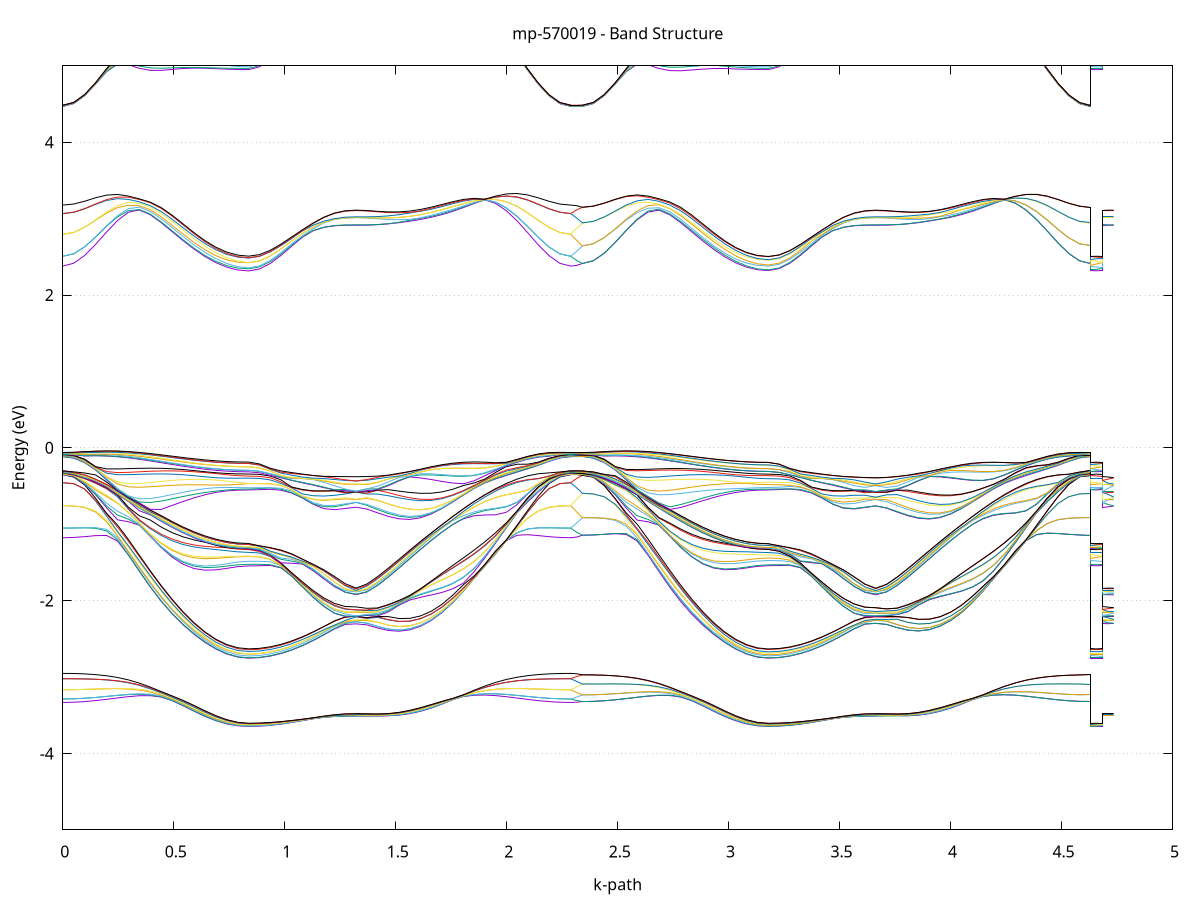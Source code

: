 set title 'mp-570019 - Band Structure'
set xlabel 'k-path'
set ylabel 'Energy (eV)'
set grid y
set yrange [-5:5]
set terminal png size 800,600
set output 'mp-570019_bands_gnuplot.png'
plot '-' using 1:2 with lines notitle, '-' using 1:2 with lines notitle, '-' using 1:2 with lines notitle, '-' using 1:2 with lines notitle, '-' using 1:2 with lines notitle, '-' using 1:2 with lines notitle, '-' using 1:2 with lines notitle, '-' using 1:2 with lines notitle, '-' using 1:2 with lines notitle, '-' using 1:2 with lines notitle, '-' using 1:2 with lines notitle, '-' using 1:2 with lines notitle, '-' using 1:2 with lines notitle, '-' using 1:2 with lines notitle, '-' using 1:2 with lines notitle, '-' using 1:2 with lines notitle, '-' using 1:2 with lines notitle, '-' using 1:2 with lines notitle, '-' using 1:2 with lines notitle, '-' using 1:2 with lines notitle, '-' using 1:2 with lines notitle, '-' using 1:2 with lines notitle, '-' using 1:2 with lines notitle, '-' using 1:2 with lines notitle, '-' using 1:2 with lines notitle, '-' using 1:2 with lines notitle, '-' using 1:2 with lines notitle, '-' using 1:2 with lines notitle, '-' using 1:2 with lines notitle, '-' using 1:2 with lines notitle, '-' using 1:2 with lines notitle, '-' using 1:2 with lines notitle, '-' using 1:2 with lines notitle, '-' using 1:2 with lines notitle, '-' using 1:2 with lines notitle, '-' using 1:2 with lines notitle, '-' using 1:2 with lines notitle, '-' using 1:2 with lines notitle, '-' using 1:2 with lines notitle, '-' using 1:2 with lines notitle, '-' using 1:2 with lines notitle, '-' using 1:2 with lines notitle, '-' using 1:2 with lines notitle, '-' using 1:2 with lines notitle, '-' using 1:2 with lines notitle, '-' using 1:2 with lines notitle, '-' using 1:2 with lines notitle, '-' using 1:2 with lines notitle, '-' using 1:2 with lines notitle, '-' using 1:2 with lines notitle, '-' using 1:2 with lines notitle, '-' using 1:2 with lines notitle, '-' using 1:2 with lines notitle, '-' using 1:2 with lines notitle, '-' using 1:2 with lines notitle, '-' using 1:2 with lines notitle, '-' using 1:2 with lines notitle, '-' using 1:2 with lines notitle, '-' using 1:2 with lines notitle, '-' using 1:2 with lines notitle, '-' using 1:2 with lines notitle, '-' using 1:2 with lines notitle, '-' using 1:2 with lines notitle, '-' using 1:2 with lines notitle, '-' using 1:2 with lines notitle, '-' using 1:2 with lines notitle, '-' using 1:2 with lines notitle, '-' using 1:2 with lines notitle, '-' using 1:2 with lines notitle, '-' using 1:2 with lines notitle, '-' using 1:2 with lines notitle, '-' using 1:2 with lines notitle, '-' using 1:2 with lines notitle, '-' using 1:2 with lines notitle, '-' using 1:2 with lines notitle, '-' using 1:2 with lines notitle, '-' using 1:2 with lines notitle, '-' using 1:2 with lines notitle, '-' using 1:2 with lines notitle, '-' using 1:2 with lines notitle, '-' using 1:2 with lines notitle, '-' using 1:2 with lines notitle, '-' using 1:2 with lines notitle, '-' using 1:2 with lines notitle, '-' using 1:2 with lines notitle, '-' using 1:2 with lines notitle, '-' using 1:2 with lines notitle, '-' using 1:2 with lines notitle, '-' using 1:2 with lines notitle, '-' using 1:2 with lines notitle, '-' using 1:2 with lines notitle, '-' using 1:2 with lines notitle, '-' using 1:2 with lines notitle, '-' using 1:2 with lines notitle, '-' using 1:2 with lines notitle, '-' using 1:2 with lines notitle, '-' using 1:2 with lines notitle, '-' using 1:2 with lines notitle, '-' using 1:2 with lines notitle, '-' using 1:2 with lines notitle, '-' using 1:2 with lines notitle, '-' using 1:2 with lines notitle, '-' using 1:2 with lines notitle, '-' using 1:2 with lines notitle, '-' using 1:2 with lines notitle, '-' using 1:2 with lines notitle, '-' using 1:2 with lines notitle, '-' using 1:2 with lines notitle, '-' using 1:2 with lines notitle, '-' using 1:2 with lines notitle, '-' using 1:2 with lines notitle, '-' using 1:2 with lines notitle, '-' using 1:2 with lines notitle, '-' using 1:2 with lines notitle, '-' using 1:2 with lines notitle, '-' using 1:2 with lines notitle, '-' using 1:2 with lines notitle, '-' using 1:2 with lines notitle, '-' using 1:2 with lines notitle, '-' using 1:2 with lines notitle, '-' using 1:2 with lines notitle, '-' using 1:2 with lines notitle, '-' using 1:2 with lines notitle, '-' using 1:2 with lines notitle, '-' using 1:2 with lines notitle, '-' using 1:2 with lines notitle, '-' using 1:2 with lines notitle, '-' using 1:2 with lines notitle, '-' using 1:2 with lines notitle, '-' using 1:2 with lines notitle, '-' using 1:2 with lines notitle, '-' using 1:2 with lines notitle, '-' using 1:2 with lines notitle, '-' using 1:2 with lines notitle, '-' using 1:2 with lines notitle, '-' using 1:2 with lines notitle, '-' using 1:2 with lines notitle, '-' using 1:2 with lines notitle, '-' using 1:2 with lines notitle, '-' using 1:2 with lines notitle, '-' using 1:2 with lines notitle, '-' using 1:2 with lines notitle, '-' using 1:2 with lines notitle, '-' using 1:2 with lines notitle, '-' using 1:2 with lines notitle, '-' using 1:2 with lines notitle, '-' using 1:2 with lines notitle, '-' using 1:2 with lines notitle, '-' using 1:2 with lines notitle, '-' using 1:2 with lines notitle, '-' using 1:2 with lines notitle, '-' using 1:2 with lines notitle, '-' using 1:2 with lines notitle, '-' using 1:2 with lines notitle, '-' using 1:2 with lines notitle, '-' using 1:2 with lines notitle, '-' using 1:2 with lines notitle, '-' using 1:2 with lines notitle, '-' using 1:2 with lines notitle, '-' using 1:2 with lines notitle, '-' using 1:2 with lines notitle, '-' using 1:2 with lines notitle, '-' using 1:2 with lines notitle, '-' using 1:2 with lines notitle, '-' using 1:2 with lines notitle, '-' using 1:2 with lines notitle, '-' using 1:2 with lines notitle, '-' using 1:2 with lines notitle, '-' using 1:2 with lines notitle, '-' using 1:2 with lines notitle, '-' using 1:2 with lines notitle, '-' using 1:2 with lines notitle, '-' using 1:2 with lines notitle, '-' using 1:2 with lines notitle, '-' using 1:2 with lines notitle, '-' using 1:2 with lines notitle, '-' using 1:2 with lines notitle, '-' using 1:2 with lines notitle, '-' using 1:2 with lines notitle, '-' using 1:2 with lines notitle, '-' using 1:2 with lines notitle, '-' using 1:2 with lines notitle, '-' using 1:2 with lines notitle, '-' using 1:2 with lines notitle, '-' using 1:2 with lines notitle, '-' using 1:2 with lines notitle, '-' using 1:2 with lines notitle, '-' using 1:2 with lines notitle, '-' using 1:2 with lines notitle, '-' using 1:2 with lines notitle, '-' using 1:2 with lines notitle, '-' using 1:2 with lines notitle
0.000000 -11.820054
0.049272 -11.816354
0.098543 -11.805354
0.147815 -11.787154
0.197086 -11.762354
0.246358 -11.731454
0.295630 -11.695154
0.344901 -11.654454
0.394173 -11.610554
0.443444 -11.564454
0.492716 -11.517654
0.541988 -11.471754
0.591259 -11.428054
0.640531 -11.388254
0.689803 -11.353854
0.739074 -11.326054
0.788346 -11.307254
0.837617 -11.300254
0.837617 -11.300254
0.885977 -11.298854
0.934337 -11.294854
0.982697 -11.288454
1.031057 -11.280154
1.079417 -11.270554
1.127777 -11.260454
1.176136 -11.250654
1.224496 -11.242454
1.272856 -11.237154
1.321216 -11.234454
1.321216 -11.234454
1.369576 -11.239054
1.417936 -11.249854
1.466296 -11.266754
1.514655 -11.289554
1.563015 -11.318154
1.611375 -11.352254
1.659735 -11.390954
1.708095 -11.433454
1.756455 -11.478554
1.804815 -11.524954
1.853174 -11.571454
1.901534 -11.616854
1.949894 -11.659854
1.998254 -11.699354
2.046614 -11.734554
2.094974 -11.764354
2.143334 -11.788354
2.191694 -11.805854
2.240053 -11.816554
2.288413 -11.820054
2.288413 -11.820054
2.314858 -11.819554
2.341303 -11.818254
2.341303 -11.818254
2.390575 -11.814554
2.439846 -11.803554
2.489118 -11.785354
2.538389 -11.760654
2.587661 -11.729754
2.636933 -11.693554
2.686204 -11.652954
2.735476 -11.609154
2.784748 -11.563254
2.834019 -11.516654
2.883291 -11.470954
2.932562 -11.427654
2.981834 -11.388154
3.031106 -11.354054
3.080377 -11.326554
3.129649 -11.307454
3.178920 -11.299954
3.178920 -11.299954
3.227280 -11.298554
3.275640 -11.294554
3.324000 -11.288254
3.372360 -11.279954
3.420720 -11.270454
3.469080 -11.260354
3.517439 -11.250654
3.565799 -11.242454
3.614159 -11.237154
3.662519 -11.234454
3.662519 -11.234454
3.710879 -11.238954
3.759239 -11.249854
3.807599 -11.266554
3.855958 -11.289154
3.904318 -11.317654
3.952678 -11.351554
4.001038 -11.390154
4.049398 -11.432454
4.097758 -11.477354
4.146118 -11.523654
4.194478 -11.570054
4.242837 -11.615354
4.291197 -11.658254
4.339557 -11.697754
4.387917 -11.732854
4.436277 -11.762654
4.484637 -11.786554
4.532997 -11.804054
4.581356 -11.814654
4.629716 -11.818254
4.629716 -11.299954
4.656161 -11.300154
4.682606 -11.300254
4.682606 -11.234454
4.709051 -11.234454
4.735496 -11.234454
e
0.000000 -11.812354
0.049272 -11.808754
0.098543 -11.797754
0.147815 -11.779654
0.197086 -11.755054
0.246358 -11.724354
0.295630 -11.688354
0.344901 -11.648054
0.394173 -11.604454
0.443444 -11.558954
0.492716 -11.512854
0.541988 -11.467654
0.591259 -11.424854
0.640531 -11.386054
0.689803 -11.352454
0.739074 -11.325554
0.788346 -11.306354
0.837617 -11.298454
0.837617 -11.298454
0.885977 -11.297154
0.934337 -11.293254
0.982697 -11.286954
1.031057 -11.278854
1.079417 -11.269554
1.127777 -11.259654
1.176136 -11.250254
1.224496 -11.242254
1.272856 -11.236954
1.321216 -11.233854
1.321216 -11.233854
1.369576 -11.238654
1.417936 -11.249154
1.466296 -11.265454
1.514655 -11.287654
1.563015 -11.315754
1.611375 -11.349154
1.659735 -11.387254
1.708095 -11.429054
1.756455 -11.473654
1.804815 -11.519554
1.853174 -11.565554
1.901534 -11.610554
1.949894 -11.653154
1.998254 -11.692454
2.046614 -11.727354
2.094974 -11.757054
2.143334 -11.780854
2.191694 -11.798254
2.240053 -11.808854
2.288413 -11.812354
2.288413 -11.812354
2.314858 -11.815454
2.341303 -11.817754
2.341303 -11.817754
2.390575 -11.814054
2.439846 -11.803054
2.489118 -11.784954
2.538389 -11.760154
2.587661 -11.729254
2.636933 -11.693054
2.686204 -11.652454
2.735476 -11.608554
2.784748 -11.562454
2.834019 -11.515754
2.883291 -11.469754
2.932562 -11.426154
2.981834 -11.386354
3.031106 -11.351854
3.080377 -11.324154
3.129649 -11.305954
3.178920 -11.299454
3.178920 -11.299454
3.227280 -11.298154
3.275640 -11.294154
3.324000 -11.287754
3.372360 -11.279554
3.420720 -11.270054
3.469080 -11.259954
3.517439 -11.250254
3.565799 -11.242254
3.614159 -11.236954
3.662519 -11.233854
3.662519 -11.233854
3.710879 -11.238654
3.759239 -11.249454
3.807599 -11.266154
3.855958 -11.288754
3.904318 -11.317254
3.952678 -11.351154
4.001038 -11.389754
4.049398 -11.432054
4.097758 -11.476954
4.146118 -11.523254
4.194478 -11.569654
4.242837 -11.614954
4.291197 -11.657854
4.339557 -11.697254
4.387917 -11.732354
4.436277 -11.762154
4.484637 -11.786154
4.532997 -11.803554
4.581356 -11.814254
4.629716 -11.817754
4.629716 -11.299454
4.656161 -11.299054
4.682606 -11.298454
4.682606 -11.233854
4.709051 -11.233854
4.735496 -11.233854
e
0.000000 -11.811654
0.049272 -11.807954
0.098543 -11.797054
0.147815 -11.778954
0.197086 -11.754254
0.246358 -11.723554
0.295630 -11.687554
0.344901 -11.647154
0.394173 -11.603354
0.443444 -11.557554
0.492716 -11.511154
0.541988 -11.465454
0.591259 -11.422154
0.640531 -11.382654
0.689803 -11.348454
0.739074 -11.320954
0.788346 -11.303554
0.837617 -11.297754
0.837617 -11.297754
0.885977 -11.296454
0.934337 -11.292554
0.982697 -11.286354
1.031057 -11.278254
1.079417 -11.268854
1.127777 -11.259054
1.176136 -11.249654
1.224496 -11.241754
1.272856 -11.236454
1.321216 -11.233754
1.321216 -11.233754
1.369576 -11.238154
1.417936 -11.248654
1.466296 -11.264854
1.514655 -11.287054
1.563015 -11.315054
1.611375 -11.348454
1.659735 -11.386554
1.708095 -11.428454
1.756455 -11.472954
1.804815 -11.518854
1.853174 -11.564854
1.901534 -11.609854
1.949894 -11.652454
1.998254 -11.691754
2.046614 -11.726654
2.094974 -11.756354
2.143334 -11.780154
2.191694 -11.797554
2.240053 -11.808154
2.288413 -11.811654
2.288413 -11.811654
2.314858 -11.807754
2.341303 -11.803254
2.341303 -11.803254
2.390575 -11.799554
2.439846 -11.788654
2.489118 -11.770754
2.538389 -11.746254
2.587661 -11.715754
2.636933 -11.680054
2.686204 -11.640154
2.735476 -11.597054
2.784748 -11.552054
2.834019 -11.506554
2.883291 -11.462054
2.932562 -11.420054
2.981834 -11.382054
3.031106 -11.349354
3.080377 -11.323254
3.129649 -11.304254
3.178920 -11.296154
3.178920 -11.296154
3.227280 -11.294854
3.275640 -11.291054
3.324000 -11.284954
3.372360 -11.277154
3.420720 -11.268054
3.469080 -11.258654
3.517439 -11.249554
3.565799 -11.241754
3.614159 -11.236454
3.662519 -11.233754
3.662519 -11.233754
3.710879 -11.238054
3.759239 -11.248154
3.807599 -11.263754
3.855958 -11.285254
3.904318 -11.312554
3.952678 -11.345154
4.001038 -11.382554
4.049398 -11.423754
4.097758 -11.467554
4.146118 -11.512954
4.194478 -11.558454
4.242837 -11.602954
4.291197 -11.645254
4.339557 -11.684154
4.387917 -11.718754
4.436277 -11.748254
4.484637 -11.771954
4.532997 -11.789254
4.581356 -11.799754
4.629716 -11.803254
4.629716 -11.296154
4.656161 -11.297054
4.682606 -11.297754
4.682606 -11.233754
4.709051 -11.233754
4.735496 -11.233754
e
0.000000 -11.791754
0.049272 -11.788154
0.098543 -11.777254
0.147815 -11.759554
0.197086 -11.735254
0.246358 -11.705054
0.295630 -11.669654
0.344901 -11.630154
0.394173 -11.587554
0.443444 -11.543154
0.492716 -11.498454
0.541988 -11.454754
0.591259 -11.413654
0.640531 -11.376554
0.689803 -11.344854
0.739074 -11.319754
0.788346 -11.301154
0.837617 -11.292554
0.837617 -11.292554
0.885977 -11.291354
0.934337 -11.287654
0.982697 -11.281854
1.031057 -11.274354
1.079417 -11.265754
1.127777 -11.256754
1.176136 -11.248354
1.224496 -11.241154
1.272856 -11.236054
1.321216 -11.233354
1.321216 -11.233354
1.369576 -11.237354
1.417936 -11.246654
1.466296 -11.261354
1.514655 -11.281954
1.563015 -11.308254
1.611375 -11.339954
1.659735 -11.376454
1.708095 -11.416754
1.756455 -11.459854
1.804815 -11.504454
1.853174 -11.549454
1.901534 -11.593354
1.949894 -11.635154
1.998254 -11.673754
2.046614 -11.708054
2.094974 -11.737254
2.143334 -11.760654
2.191694 -11.777854
2.240053 -11.788254
2.288413 -11.791754
2.288413 -11.791754
2.314858 -11.797154
2.341303 -11.802254
2.341303 -11.802254
2.390575 -11.798554
2.439846 -11.787654
2.489118 -11.769754
2.538389 -11.745254
2.587661 -11.714754
2.636933 -11.678954
2.686204 -11.638854
2.735476 -11.595554
2.784748 -11.550154
2.834019 -11.504154
2.883291 -11.458954
2.932562 -11.416154
2.981834 -11.377254
3.031106 -11.343554
3.080377 -11.316554
3.129649 -11.300054
3.178920 -11.295154
3.178920 -11.295154
3.227280 -11.293854
3.275640 -11.290054
3.324000 -11.283954
3.372360 -11.276154
3.420720 -11.267154
3.469080 -11.257654
3.517439 -11.248654
3.565799 -11.241154
3.614159 -11.236054
3.662519 -11.233354
3.662519 -11.233354
3.710879 -11.237454
3.759239 -11.247354
3.807599 -11.262954
3.855958 -11.284354
3.904318 -11.311654
3.952678 -11.344254
4.001038 -11.381654
4.049398 -11.422754
4.097758 -11.466654
4.146118 -11.511954
4.194478 -11.557554
4.242837 -11.602054
4.291197 -11.644254
4.339557 -11.683154
4.387917 -11.717854
4.436277 -11.747254
4.484637 -11.770954
4.532997 -11.788154
4.581356 -11.798754
4.629716 -11.802254
4.629716 -11.295154
4.656161 -11.294054
4.682606 -11.292554
4.682606 -11.233354
4.709051 -11.233354
4.735496 -11.233354
e
0.000000 -11.790554
0.049272 -11.786954
0.098543 -11.776154
0.147815 -11.758354
0.197086 -11.734054
0.246358 -11.703854
0.295630 -11.668454
0.344901 -11.628754
0.394173 -11.585854
0.443444 -11.541054
0.492716 -11.495654
0.541988 -11.451154
0.591259 -11.409054
0.640531 -11.370854
0.689803 -11.337954
0.739074 -11.311554
0.788346 -11.295954
0.837617 -11.291954
0.837617 -11.291954
0.885977 -11.290754
0.934337 -11.287054
0.982697 -11.281254
1.031057 -11.273754
1.079417 -11.265154
1.127777 -11.256354
1.176136 -11.247954
1.224496 -11.240954
1.272856 -11.235954
1.321216 -11.233354
1.321216 -11.233354
1.369576 -11.236754
1.417936 -11.245954
1.466296 -11.260654
1.514655 -11.281154
1.563015 -11.307454
1.611375 -11.339054
1.659735 -11.375554
1.708095 -11.415854
1.756455 -11.458854
1.804815 -11.503454
1.853174 -11.548354
1.901534 -11.592254
1.949894 -11.634054
1.998254 -11.672554
2.046614 -11.706854
2.094974 -11.736054
2.143334 -11.759554
2.191694 -11.776654
2.240053 -11.787054
2.288413 -11.790554
2.288413 -11.790554
2.314858 -11.784954
2.341303 -11.779354
2.341303 -11.779354
2.390575 -11.775754
2.439846 -11.765054
2.489118 -11.747354
2.538389 -11.723354
2.587661 -11.693354
2.636933 -11.658354
2.686204 -11.619254
2.735476 -11.577254
2.784748 -11.533454
2.834019 -11.489354
2.883291 -11.446454
2.932562 -11.406254
2.981834 -11.370154
3.031106 -11.339454
3.080377 -11.315454
3.129649 -11.297254
3.178920 -11.288554
3.178920 -11.288554
3.227280 -11.287354
3.275640 -11.283854
3.324000 -11.278354
3.372360 -11.271154
3.420720 -11.263154
3.469080 -11.254854
3.517439 -11.247354
3.565799 -11.240954
3.614159 -11.235954
3.662519 -11.233354
3.662519 -11.233354
3.710879 -11.236554
3.759239 -11.244854
3.807599 -11.258654
3.855958 -11.278054
3.904318 -11.303354
3.952678 -11.334054
4.001038 -11.369554
4.049398 -11.409054
4.097758 -11.451354
4.146118 -11.495254
4.194478 -11.539554
4.242837 -11.582954
4.291197 -11.624254
4.339557 -11.662354
4.387917 -11.696354
4.436277 -11.725254
4.484637 -11.748554
4.532997 -11.765554
4.581356 -11.775854
4.629716 -11.779354
4.629716 -11.288554
4.656161 -11.290354
4.682606 -11.291954
4.682606 -11.233354
4.709051 -11.233354
4.735496 -11.233354
e
0.000000 -11.767954
0.049272 -11.764454
0.098543 -11.753754
0.147815 -11.736254
0.197086 -11.712354
0.246358 -11.682654
0.295630 -11.647954
0.344901 -11.609254
0.394173 -11.567554
0.443444 -11.524254
0.492716 -11.480754
0.541988 -11.438454
0.591259 -11.398854
0.640531 -11.363454
0.689803 -11.333554
0.739074 -11.310454
0.788346 -11.292754
0.837617 -11.284254
0.837617 -11.284254
0.885977 -11.283054
0.934337 -11.279654
0.982697 -11.274354
1.031057 -11.267654
1.079417 -11.260154
1.127777 -11.252754
1.176136 -11.246354
1.224496 -11.240854
1.272856 -11.235854
1.321216 -11.233254
1.321216 -11.233254
1.369576 -11.235754
1.417936 -11.242954
1.466296 -11.255654
1.514655 -11.274154
1.563015 -11.298454
1.611375 -11.328354
1.659735 -11.363054
1.708095 -11.401654
1.756455 -11.443254
1.804815 -11.486554
1.853174 -11.530254
1.901534 -11.573254
1.949894 -11.614154
1.998254 -11.651854
2.046614 -11.685554
2.094974 -11.714354
2.143334 -11.737354
2.191694 -11.754254
2.240053 -11.764554
2.288413 -11.767954
2.288413 -11.767954
2.314858 -11.772954
2.341303 -11.778254
2.341303 -11.778254
2.390575 -11.774654
2.439846 -11.763954
2.489118 -11.746354
2.538389 -11.722254
2.587661 -11.692254
2.636933 -11.657254
2.686204 -11.617954
2.735476 -11.575554
2.784748 -11.531254
2.834019 -11.486554
2.883291 -11.442754
2.932562 -11.401554
2.981834 -11.364154
3.031106 -11.332054
3.080377 -11.306454
3.129649 -11.291454
3.178920 -11.288054
3.178920 -11.288054
3.227280 -11.286854
3.275640 -11.283354
3.324000 -11.277854
3.372360 -11.270754
3.420720 -11.262754
3.469080 -11.254554
3.517439 -11.247054
3.565799 -11.240854
3.614159 -11.235854
3.662519 -11.233254
3.662519 -11.233254
3.710879 -11.236054
3.759239 -11.244354
3.807599 -11.257954
3.855958 -11.277354
3.904318 -11.302654
3.952678 -11.333254
4.001038 -11.368754
4.049398 -11.408154
4.097758 -11.450454
4.146118 -11.494354
4.194478 -11.538554
4.242837 -11.581954
4.291197 -11.623254
4.339557 -11.661354
4.387917 -11.695254
4.436277 -11.724254
4.484637 -11.747454
4.532997 -11.764454
4.581356 -11.774854
4.629716 -11.778254
4.629716 -11.288054
4.656161 -11.286154
4.682606 -11.284254
4.682606 -11.233254
4.709051 -11.233254
4.735496 -11.233254
e
0.000000 -11.767254
0.049272 -11.763654
0.098543 -11.753054
0.147815 -11.735554
0.197086 -11.711654
0.246358 -11.681854
0.295630 -11.647154
0.344901 -11.608154
0.394173 -11.566254
0.443444 -11.522554
0.492716 -11.478354
0.541988 -11.435354
0.591259 -11.394854
0.640531 -11.358254
0.689803 -11.327054
0.739074 -11.302154
0.788346 -11.287054
0.837617 -11.283754
0.837617 -11.283754
0.885977 -11.282654
0.934337 -11.279254
0.982697 -11.274054
1.031057 -11.267354
1.079417 -11.259954
1.127777 -11.252654
1.176136 -11.245854
1.224496 -11.240254
1.272856 -11.235054
1.321216 -11.233254
1.321216 -11.233254
1.369576 -11.235354
1.417936 -11.242654
1.466296 -11.255154
1.514655 -11.273654
1.563015 -11.297954
1.611375 -11.327754
1.659735 -11.362454
1.708095 -11.401054
1.756455 -11.442654
1.804815 -11.485954
1.853174 -11.529654
1.901534 -11.572554
1.949894 -11.613454
1.998254 -11.651154
2.046614 -11.684854
2.094974 -11.713554
2.143334 -11.736654
2.191694 -11.753554
2.240053 -11.763854
2.288413 -11.767254
2.288413 -11.767254
2.314858 -11.763154
2.341303 -11.759954
2.341303 -11.759954
2.390575 -11.756354
2.439846 -11.745754
2.489118 -11.728354
2.538389 -11.704554
2.587661 -11.675054
2.636933 -11.640454
2.686204 -11.601954
2.735476 -11.560454
2.784748 -11.517454
2.834019 -11.474154
2.883291 -11.432154
2.932562 -11.392854
2.981834 -11.357754
3.031106 -11.328254
3.080377 -11.305454
3.129649 -11.288254
3.178920 -11.280054
3.178920 -11.280054
3.227280 -11.278954
3.275640 -11.275654
3.324000 -11.270454
3.372360 -11.263954
3.420720 -11.256954
3.469080 -11.250654
3.517439 -11.245354
3.565799 -11.240254
3.614159 -11.235054
3.662519 -11.233254
3.662519 -11.233254
3.710879 -11.234754
3.759239 -11.241154
3.807599 -11.253054
3.855958 -11.270954
3.904318 -11.294654
3.952678 -11.323954
4.001038 -11.358054
4.049398 -11.396254
4.097758 -11.437354
4.146118 -11.480254
4.194478 -11.523654
4.242837 -11.566254
4.291197 -11.606854
4.339557 -11.644454
4.387917 -11.677954
4.436277 -11.706554
4.484637 -11.729454
4.532997 -11.746254
4.581356 -11.756554
4.629716 -11.759954
4.629716 -11.280054
4.656161 -11.281854
4.682606 -11.283754
4.682606 -11.233254
4.709051 -11.233254
4.735496 -11.233254
e
0.000000 -11.756854
0.049272 -11.753254
0.098543 -11.742654
0.147815 -11.725254
0.197086 -11.701554
0.246358 -11.672054
0.295630 -11.637554
0.344901 -11.599054
0.394173 -11.557654
0.443444 -11.514554
0.492716 -11.471254
0.541988 -11.429154
0.591259 -11.389754
0.640531 -11.354454
0.689803 -11.324654
0.739074 -11.301554
0.788346 -11.284754
0.837617 -11.277854
0.837617 -11.277854
0.885977 -11.276754
0.934337 -11.273354
0.982697 -11.268054
1.031057 -11.261254
1.079417 -11.253754
1.127777 -11.249254
1.176136 -11.244854
1.224496 -11.239854
1.272856 -11.234654
1.321216 -11.232754
1.321216 -11.232754
1.369576 -11.234254
1.417936 -11.239954
1.466296 -11.251754
1.514655 -11.269454
1.563015 -11.292954
1.611375 -11.322054
1.659735 -11.356054
1.708095 -11.394054
1.756455 -11.435054
1.804815 -11.477754
1.853174 -11.521054
1.901534 -11.563554
1.949894 -11.604054
1.998254 -11.641554
2.046614 -11.674954
2.094974 -11.703454
2.143334 -11.726454
2.191694 -11.743154
2.240053 -11.753454
2.288413 -11.756854
2.288413 -11.756854
2.314858 -11.757554
2.341303 -11.759454
2.341303 -11.759454
2.390575 -11.755954
2.439846 -11.745254
2.489118 -11.727854
2.538389 -11.704054
2.587661 -11.674554
2.636933 -11.639954
2.686204 -11.601354
2.735476 -11.559754
2.784748 -11.516454
2.834019 -11.472754
2.883291 -11.430254
2.932562 -11.390454
2.981834 -11.354654
3.031106 -11.324154
3.080377 -11.300154
3.129649 -11.284254
3.178920 -11.279754
3.178920 -11.279754
3.227280 -11.278554
3.275640 -11.275254
3.324000 -11.270154
3.372360 -11.263654
3.420720 -11.256854
3.469080 -11.250554
3.517439 -11.245054
3.565799 -11.239854
3.614159 -11.234654
3.662519 -11.232754
3.662519 -11.232754
3.710879 -11.234754
3.759239 -11.240854
3.807599 -11.252754
3.855958 -11.270554
3.904318 -11.294254
3.952678 -11.323554
4.001038 -11.357654
4.049398 -11.395854
4.097758 -11.436954
4.146118 -11.479854
4.194478 -11.523254
4.242837 -11.565754
4.291197 -11.606454
4.339557 -11.643954
4.387917 -11.677454
4.436277 -11.706054
4.484637 -11.729054
4.532997 -11.745854
4.581356 -11.756054
4.629716 -11.759454
4.629716 -11.279754
4.656161 -11.278454
4.682606 -11.277854
4.682606 -11.232754
4.709051 -11.232754
4.735496 -11.232754
e
0.000000 -11.375954
0.049272 -11.374954
0.098543 -11.371854
0.147815 -11.366754
0.197086 -11.359954
0.246358 -11.351554
0.295630 -11.341954
0.344901 -11.331454
0.394173 -11.320254
0.443444 -11.309054
0.492716 -11.298054
0.541988 -11.287754
0.591259 -11.278554
0.640531 -11.270954
0.689803 -11.265454
0.739074 -11.262354
0.788346 -11.263154
0.837617 -11.264654
0.837617 -11.264654
0.885977 -11.264154
0.934337 -11.262754
0.982697 -11.260354
1.031057 -11.257254
1.079417 -11.253354
1.127777 -11.245954
1.176136 -11.239054
1.224496 -11.234154
1.272856 -11.232554
1.321216 -11.232254
1.321216 -11.232254
1.369576 -11.233454
1.417936 -11.236554
1.466296 -11.240354
1.514655 -11.245354
1.563015 -11.251654
1.611375 -11.259254
1.659735 -11.267854
1.708095 -11.277554
1.756455 -11.288054
1.804815 -11.299054
1.853174 -11.310354
1.901534 -11.321754
1.949894 -11.332654
1.998254 -11.343054
2.046614 -11.352354
2.094974 -11.360554
2.143334 -11.367154
2.191694 -11.371954
2.240053 -11.374954
2.288413 -11.375954
2.288413 -11.375954
2.314858 -11.375054
2.341303 -11.372554
2.341303 -11.372554
2.390575 -11.371554
2.439846 -11.368554
2.489118 -11.363554
2.538389 -11.356754
2.587661 -11.348554
2.636933 -11.339054
2.686204 -11.328754
2.735476 -11.317954
2.784748 -11.307054
2.834019 -11.296454
2.883291 -11.286554
2.932562 -11.277854
2.981834 -11.270854
3.031106 -11.266054
3.080377 -11.263754
3.129649 -11.263654
3.178920 -11.262754
3.178920 -11.262754
3.227280 -11.262254
3.275640 -11.260754
3.324000 -11.258254
3.372360 -11.254754
3.420720 -11.250254
3.469080 -11.244654
3.517439 -11.238754
3.565799 -11.234154
3.614159 -11.232554
3.662519 -11.232254
3.662519 -11.232254
3.710879 -11.232954
3.759239 -11.235654
3.807599 -11.239354
3.855958 -11.244254
3.904318 -11.250454
3.952678 -11.257754
4.001038 -11.266254
4.049398 -11.275654
4.097758 -11.285954
4.146118 -11.296754
4.194478 -11.307954
4.242837 -11.319054
4.291197 -11.329854
4.339557 -11.340054
4.387917 -11.349354
4.436277 -11.357354
4.484637 -11.363854
4.532997 -11.368654
4.581356 -11.371654
4.629716 -11.372554
4.629716 -11.262754
4.656161 -11.264054
4.682606 -11.264654
4.682606 -11.232254
4.709051 -11.232254
4.735496 -11.232254
e
0.000000 -11.362954
0.049272 -11.361954
0.098543 -11.359054
0.147815 -11.354154
0.197086 -11.347754
0.246358 -11.339854
0.295630 -11.330754
0.344901 -11.320954
0.394173 -11.310654
0.443444 -11.300354
0.492716 -11.290454
0.541988 -11.281354
0.591259 -11.273454
0.640531 -11.267254
0.689803 -11.263254
0.739074 -11.261854
0.788346 -11.260654
0.837617 -11.258554
0.837617 -11.258554
0.885977 -11.258054
0.934337 -11.256554
0.982697 -11.254254
1.031057 -11.250954
1.079417 -11.247054
1.127777 -11.242454
1.176136 -11.237854
1.224496 -11.234054
1.272856 -11.232554
1.321216 -11.232054
1.321216 -11.232054
1.369576 -11.232254
1.417936 -11.233954
1.466296 -11.236954
1.514655 -11.241254
1.563015 -11.246754
1.611375 -11.253554
1.659735 -11.261454
1.708095 -11.270254
1.756455 -11.279954
1.804815 -11.290254
1.853174 -11.300854
1.901534 -11.311554
1.949894 -11.321854
1.998254 -11.331654
2.046614 -11.340554
2.094974 -11.348254
2.143334 -11.354554
2.191694 -11.359154
2.240053 -11.361954
2.288413 -11.362954
2.288413 -11.362954
2.314858 -11.368254
2.341303 -11.372354
2.341303 -11.372354
2.390575 -11.371254
2.439846 -11.368254
2.489118 -11.363254
2.538389 -11.356454
2.587661 -11.348154
2.636933 -11.338654
2.686204 -11.328154
2.735476 -11.317054
2.784748 -11.305854
2.834019 -11.294854
2.883291 -11.284454
2.932562 -11.275254
2.981834 -11.267554
3.031106 -11.261754
3.080377 -11.258254
3.129649 -11.259654
3.178920 -11.262454
3.178920 -11.262454
3.227280 -11.261854
3.275640 -11.260354
3.324000 -11.257854
3.372360 -11.254454
3.420720 -11.250054
3.469080 -11.244554
3.517439 -11.238554
3.565799 -11.234054
3.614159 -11.232554
3.662519 -11.232054
3.662519 -11.232054
3.710879 -11.232854
3.759239 -11.235354
3.807599 -11.239054
3.855958 -11.243854
3.904318 -11.250054
3.952678 -11.257354
4.001038 -11.265854
4.049398 -11.275354
4.097758 -11.285654
4.146118 -11.296454
4.194478 -11.307654
4.242837 -11.318754
4.291197 -11.329554
4.339557 -11.339754
4.387917 -11.349054
4.436277 -11.357054
4.484637 -11.363554
4.532997 -11.368354
4.581356 -11.371354
4.629716 -11.372354
4.629716 -11.262454
4.656161 -11.260554
4.682606 -11.258554
4.682606 -11.232054
4.709051 -11.232054
4.735496 -11.232054
e
0.000000 -11.362454
0.049272 -11.361454
0.098543 -11.358454
0.147815 -11.353654
0.197086 -11.347154
0.246358 -11.339154
0.295630 -11.329954
0.344901 -11.319854
0.394173 -11.309154
0.443444 -11.298354
0.492716 -11.287754
0.541988 -11.277854
0.591259 -11.268954
0.640531 -11.261654
0.689803 -11.256254
0.739074 -11.253054
0.788346 -11.254954
0.837617 -11.258154
0.837617 -11.258154
0.885977 -11.257654
0.934337 -11.256154
0.982697 -11.253854
1.031057 -11.250754
1.079417 -11.246854
1.127777 -11.242354
1.176136 -11.237554
1.224496 -11.233554
1.272856 -11.231954
1.321216 -11.231954
1.321216 -11.231954
1.369576 -11.232054
1.417936 -11.233554
1.466296 -11.236554
1.514655 -11.240754
1.563015 -11.246254
1.611375 -11.252954
1.659735 -11.260854
1.708095 -11.269754
1.756455 -11.279454
1.804815 -11.289754
1.853174 -11.300354
1.901534 -11.310954
1.949894 -11.321354
1.998254 -11.331054
2.046614 -11.339954
2.094974 -11.347654
2.143334 -11.353954
2.191694 -11.358554
2.240053 -11.361454
2.288413 -11.362454
2.288413 -11.362454
2.314858 -11.356054
2.341303 -11.348954
2.341303 -11.348954
2.390575 -11.347954
2.439846 -11.345154
2.489118 -11.340654
2.538389 -11.334554
2.587661 -11.327154
2.636933 -11.318754
2.686204 -11.309554
2.735476 -11.300154
2.784748 -11.290654
2.834019 -11.281654
2.883291 -11.273454
2.932562 -11.266554
2.981834 -11.261254
3.031106 -11.258254
3.080377 -11.257554
3.129649 -11.256054
3.178920 -11.253954
3.178920 -11.253954
3.227280 -11.253554
3.275640 -11.252254
3.324000 -11.250154
3.372360 -11.247354
3.420720 -11.244054
3.469080 -11.240454
3.517439 -11.236854
3.565799 -11.233554
3.614159 -11.231954
3.662519 -11.231954
3.662519 -11.231954
3.710879 -11.231654
3.759239 -11.232154
3.807599 -11.234154
3.855958 -11.237454
3.904318 -11.242054
3.952678 -11.247854
4.001038 -11.254854
4.049398 -11.262754
4.097758 -11.271554
4.146118 -11.281054
4.194478 -11.290754
4.242837 -11.300654
4.291197 -11.310354
4.339557 -11.319454
4.387917 -11.327754
4.436277 -11.335054
4.484637 -11.340954
4.532997 -11.345354
4.581356 -11.348054
4.629716 -11.348954
4.629716 -11.253954
4.656161 -11.256054
4.682606 -11.258154
4.682606 -11.231954
4.709051 -11.231954
4.735496 -11.231954
e
0.000000 -11.333354
0.049272 -11.332454
0.098543 -11.329854
0.147815 -11.325654
0.197086 -11.319954
0.246358 -11.313154
0.295630 -11.305354
0.344901 -11.297054
0.394173 -11.288354
0.443444 -11.279854
0.492716 -11.271754
0.541988 -11.264654
0.591259 -11.258654
0.640531 -11.254454
0.689803 -11.252254
0.739074 -11.252454
0.788346 -11.251354
0.837617 -11.249854
0.837617 -11.249854
0.885977 -11.249454
0.934337 -11.248354
0.982697 -11.246654
1.031057 -11.244254
1.079417 -11.241554
1.127777 -11.238554
1.176136 -11.235654
1.224496 -11.232854
1.272856 -11.231454
1.321216 -11.231654
1.321216 -11.231654
1.369576 -11.231054
1.417936 -11.230754
1.466296 -11.231754
1.514655 -11.233954
1.563015 -11.237354
1.611375 -11.242154
1.659735 -11.247954
1.708095 -11.254854
1.756455 -11.262654
1.804815 -11.271054
1.853174 -11.279854
1.901534 -11.288854
1.949894 -11.297654
1.998254 -11.306054
2.046614 -11.313754
2.094974 -11.320454
2.143334 -11.325954
2.191694 -11.329954
2.240053 -11.332454
2.288413 -11.333354
2.288413 -11.333354
2.314858 -11.340954
2.341303 -11.348554
2.341303 -11.348554
2.390575 -11.347554
2.439846 -11.344754
2.489118 -11.340254
2.538389 -11.334054
2.587661 -11.326554
2.636933 -11.317854
2.686204 -11.308354
2.735476 -11.298354
2.784748 -11.288254
2.834019 -11.278454
2.883291 -11.269254
2.932562 -11.261254
2.981834 -11.254754
3.031106 -11.250254
3.080377 -11.247954
3.129649 -11.250354
3.178920 -11.253554
3.178920 -11.253554
3.227280 -11.253154
3.275640 -11.251854
3.324000 -11.249854
3.372360 -11.247054
3.420720 -11.243854
3.469080 -11.240154
3.517439 -11.236254
3.565799 -11.232954
3.614159 -11.231454
3.662519 -11.231654
3.662519 -11.231654
3.710879 -11.231254
3.759239 -11.231854
3.807599 -11.233754
3.855958 -11.237054
3.904318 -11.241554
3.952678 -11.247354
4.001038 -11.254354
4.049398 -11.262254
4.097758 -11.271054
4.146118 -11.280554
4.194478 -11.290354
4.242837 -11.300154
4.291197 -11.309854
4.339557 -11.319054
4.387917 -11.327354
4.436277 -11.334654
4.484637 -11.340554
4.532997 -11.344954
4.581356 -11.347654
4.629716 -11.348554
4.629716 -11.253554
4.656161 -11.251654
4.682606 -11.249854
4.682606 -11.231654
4.709051 -11.231654
4.735496 -11.231654
e
0.000000 -11.332854
0.049272 -11.331954
0.098543 -11.329354
0.147815 -11.325154
0.197086 -11.319454
0.246358 -11.312554
0.295630 -11.304454
0.344901 -11.295754
0.394173 -11.286554
0.443444 -11.277454
0.492716 -11.268554
0.541988 -11.260454
0.591259 -11.253554
0.640531 -11.248154
0.689803 -11.244754
0.739074 -11.243654
0.788346 -11.246254
0.837617 -11.249254
0.837617 -11.249254
0.885977 -11.248854
0.934337 -11.247754
0.982697 -11.245954
1.031057 -11.243654
1.079417 -11.241054
1.127777 -11.238154
1.176136 -11.235354
1.224496 -11.232754
1.272856 -11.231354
1.321216 -11.231454
1.321216 -11.231454
1.369576 -11.230754
1.417936 -11.230254
1.466296 -11.231154
1.514655 -11.233354
1.563015 -11.236754
1.611375 -11.241554
1.659735 -11.247354
1.708095 -11.254254
1.756455 -11.262054
1.804815 -11.270454
1.853174 -11.279354
1.901534 -11.288354
1.949894 -11.297154
1.998254 -11.305554
2.046614 -11.313254
2.094974 -11.319954
2.143334 -11.325454
2.191694 -11.329554
2.240053 -11.332054
2.288413 -11.332854
2.288413 -11.332854
2.314858 -11.325454
2.341303 -11.318654
2.341303 -11.318654
2.390575 -11.317854
2.439846 -11.315454
2.489118 -11.311554
2.538389 -11.306354
2.587661 -11.300054
2.636933 -11.292854
2.686204 -11.285154
2.735476 -11.277354
2.784748 -11.269654
2.834019 -11.262454
2.883291 -11.256254
2.932562 -11.251254
2.981834 -11.247854
3.031106 -11.246554
3.080377 -11.247254
3.129649 -11.247054
3.178920 -11.246454
3.178920 -11.246454
3.227280 -11.246154
3.275640 -11.245254
3.324000 -11.243654
3.372360 -11.241754
3.420720 -11.239554
3.469080 -11.237154
3.517439 -11.234854
3.565799 -11.232754
3.614159 -11.231354
3.662519 -11.231454
3.662519 -11.231454
3.710879 -11.230654
3.759239 -11.229554
3.807599 -11.229654
3.855958 -11.230854
3.904318 -11.233354
3.952678 -11.237054
4.001038 -11.241854
4.049398 -11.247754
4.097758 -11.254454
4.146118 -11.261854
4.194478 -11.269754
4.242837 -11.277854
4.291197 -11.285854
4.339557 -11.293554
4.387917 -11.300554
4.436277 -11.306754
4.484637 -11.311754
4.532997 -11.315554
4.581356 -11.317854
4.629716 -11.318654
4.629716 -11.246454
4.656161 -11.247654
4.682606 -11.249254
4.682606 -11.231454
4.709051 -11.231454
4.735496 -11.231454
e
0.000000 -11.306454
0.049272 -11.305654
0.098543 -11.303454
0.147815 -11.299854
0.197086 -11.294954
0.246358 -11.289154
0.295630 -11.282554
0.344901 -11.275454
0.394173 -11.268254
0.443444 -11.261254
0.492716 -11.254854
0.541988 -11.249254
0.591259 -11.244954
0.640531 -11.242354
0.689803 -11.241554
0.739074 -11.242654
0.788346 -11.243454
0.837617 -11.243554
0.837617 -11.243554
0.885977 -11.243254
0.934337 -11.242454
0.982697 -11.241154
1.031057 -11.239554
1.079417 -11.237654
1.127777 -11.235754
1.176136 -11.233954
1.224496 -11.232554
1.272856 -11.231054
1.321216 -11.231254
1.321216 -11.231254
1.369576 -11.229954
1.417936 -11.228454
1.466296 -11.227854
1.514655 -11.228354
1.563015 -11.230054
1.611375 -11.232854
1.659735 -11.236854
1.708095 -11.241854
1.756455 -11.247754
1.804815 -11.254354
1.853174 -11.261454
1.901534 -11.268754
1.949894 -11.276154
1.998254 -11.283154
2.046614 -11.289654
2.094974 -11.295354
2.143334 -11.300054
2.191694 -11.303554
2.240053 -11.305654
2.288413 -11.306454
2.288413 -11.306454
2.314858 -11.311754
2.341303 -11.317754
2.341303 -11.317754
2.390575 -11.316954
2.439846 -11.314554
2.489118 -11.310754
2.538389 -11.305454
2.587661 -11.299054
2.636933 -11.291754
2.686204 -11.283854
2.735476 -11.275654
2.784748 -11.267454
2.834019 -11.259654
2.883291 -11.252654
2.932562 -11.246754
2.981834 -11.242454
3.031106 -11.240154
3.080377 -11.240054
3.129649 -11.242854
3.178920 -11.245454
3.178920 -11.245454
3.227280 -11.245154
3.275640 -11.244154
3.324000 -11.242654
3.372360 -11.240754
3.420720 -11.238554
3.469080 -11.236254
3.517439 -11.234154
3.565799 -11.232554
3.614159 -11.231054
3.662519 -11.231254
3.662519 -11.231254
3.710879 -11.229954
3.759239 -11.228754
3.807599 -11.228754
3.855958 -11.229954
3.904318 -11.232454
3.952678 -11.236154
4.001038 -11.240954
4.049398 -11.246854
4.097758 -11.253554
4.146118 -11.261054
4.194478 -11.268954
4.242837 -11.277054
4.291197 -11.285054
4.339557 -11.292654
4.387917 -11.299754
4.436277 -11.305954
4.484637 -11.310954
4.532997 -11.314754
4.581356 -11.317054
4.629716 -11.317754
4.629716 -11.245454
4.656161 -11.244454
4.682606 -11.243554
4.682606 -11.231254
4.709051 -11.231254
4.735496 -11.231254
e
0.000000 -11.305754
0.049272 -11.305054
0.098543 -11.302754
0.147815 -11.299154
0.197086 -11.294354
0.246358 -11.288454
0.295630 -11.281754
0.344901 -11.274454
0.394173 -11.266954
0.443444 -11.259654
0.492716 -11.252754
0.541988 -11.246654
0.591259 -11.241754
0.640531 -11.238454
0.689803 -11.236954
0.739074 -11.237654
0.788346 -11.240554
0.837617 -11.242854
0.837617 -11.242854
0.885977 -11.242554
0.934337 -11.241654
0.982697 -11.240354
1.031057 -11.238754
1.079417 -11.236854
1.127777 -11.234954
1.176136 -11.233154
1.224496 -11.231654
1.272856 -11.230654
1.321216 -11.231254
1.321216 -11.231254
1.369576 -11.229254
1.417936 -11.227654
1.466296 -11.227154
1.514655 -11.227654
1.563015 -11.229354
1.611375 -11.232154
1.659735 -11.236154
1.708095 -11.241154
1.756455 -11.247054
1.804815 -11.253654
1.853174 -11.260754
1.901534 -11.268154
1.949894 -11.275454
1.998254 -11.282554
2.046614 -11.289054
2.094974 -11.294754
2.143334 -11.299454
2.191694 -11.302954
2.240053 -11.305054
2.288413 -11.305754
2.288413 -11.305754
2.314858 -11.301554
2.341303 -11.298454
2.341303 -11.298454
2.390575 -11.297754
2.439846 -11.295554
2.489118 -11.292154
2.538389 -11.287554
2.587661 -11.282054
2.636933 -11.275754
2.686204 -11.269054
2.735476 -11.262254
2.784748 -11.255654
2.834019 -11.249654
2.883291 -11.244554
2.932562 -11.240654
2.981834 -11.238354
3.031106 -11.237854
3.080377 -11.239254
3.129649 -11.240854
3.178920 -11.241654
3.178920 -11.241654
3.227280 -11.241454
3.275640 -11.240654
3.324000 -11.239454
3.372360 -11.238054
3.420720 -11.236354
3.469080 -11.234654
3.517439 -11.233054
3.565799 -11.231654
3.614159 -11.230654
3.662519 -11.231254
3.662519 -11.231254
3.710879 -11.229254
3.759239 -11.227454
3.807599 -11.226554
3.855958 -11.226654
3.904318 -11.227854
3.952678 -11.230154
4.001038 -11.233554
4.049398 -11.238054
4.097758 -11.243354
4.146118 -11.249454
4.194478 -11.256054
4.242837 -11.262854
4.291197 -11.269754
4.339557 -11.276354
4.387917 -11.282554
4.436277 -11.287954
4.484637 -11.292354
4.532997 -11.295654
4.581356 -11.297754
4.629716 -11.298454
4.629716 -11.241654
4.656161 -11.242154
4.682606 -11.242854
4.682606 -11.231254
4.709051 -11.231254
4.735496 -11.231254
e
0.000000 -11.295554
0.049272 -11.294854
0.098543 -11.292754
0.147815 -11.289354
0.197086 -11.284854
0.246358 -11.279454
0.295630 -11.273254
0.344901 -11.266654
0.394173 -11.259954
0.443444 -11.253454
0.492716 -11.247454
0.541988 -11.242454
0.591259 -11.238554
0.640531 -11.236254
0.689803 -11.235854
0.739074 -11.237254
0.788346 -11.239554
0.837617 -11.240954
0.837617 -11.240954
0.885977 -11.240654
0.934337 -11.239954
0.982697 -11.238854
1.031057 -11.237354
1.079417 -11.235854
1.127777 -11.234254
1.176136 -11.232854
1.224496 -11.231554
1.272856 -11.230454
1.321216 -11.230954
1.321216 -11.230954
1.369576 -11.229154
1.417936 -11.227154
1.466296 -11.226054
1.514655 -11.225954
1.563015 -11.226954
1.611375 -11.229054
1.659735 -11.232354
1.708095 -11.236554
1.756455 -11.241754
1.804815 -11.247654
1.853174 -11.254054
1.901534 -11.260754
1.949894 -11.267454
1.998254 -11.273954
2.046614 -11.279954
2.094974 -11.285254
2.143334 -11.289554
2.191694 -11.292854
2.240053 -11.294854
2.288413 -11.295554
2.288413 -11.295554
2.314858 -11.296254
2.341303 -11.298054
2.341303 -11.298054
2.390575 -11.297354
2.439846 -11.295254
2.489118 -11.291854
2.538389 -11.287254
2.587661 -11.281654
2.636933 -11.275354
2.686204 -11.268554
2.735476 -11.261554
2.784748 -11.254854
2.834019 -11.248554
2.883291 -11.243154
2.932562 -11.238954
2.981834 -11.236354
3.031106 -11.235554
3.080377 -11.236754
3.129649 -11.239454
3.178920 -11.241254
3.178920 -11.241254
3.227280 -11.241054
3.275640 -11.240254
3.324000 -11.239154
3.372360 -11.237654
3.420720 -11.235954
3.469080 -11.234354
3.517439 -11.232854
3.565799 -11.231554
3.614159 -11.230454
3.662519 -11.230954
3.662519 -11.230954
3.710879 -11.229154
3.759239 -11.227254
3.807599 -11.226254
3.855958 -11.226254
3.904318 -11.227454
3.952678 -11.229754
4.001038 -11.233254
4.049398 -11.237654
4.097758 -11.243054
4.146118 -11.249054
4.194478 -11.255654
4.242837 -11.262554
4.291197 -11.269354
4.339557 -11.276054
4.387917 -11.282154
4.436277 -11.287554
4.484637 -11.292054
4.532997 -11.295354
4.581356 -11.297354
4.629716 -11.298054
4.629716 -11.241254
4.656161 -11.241054
4.682606 -11.240954
4.682606 -11.230954
4.709051 -11.230954
4.735496 -11.230954
e
0.000000 -7.527554
0.049272 -7.526954
0.098543 -7.525254
0.147815 -7.522554
0.197086 -7.519054
0.246358 -7.515054
0.295630 -7.510954
0.344901 -7.506954
0.394173 -7.503454
0.443444 -7.500454
0.492716 -7.498254
0.541988 -7.496854
0.591259 -7.495954
0.640531 -7.495454
0.689803 -7.495354
0.739074 -7.495354
0.788346 -7.495454
0.837617 -7.495454
0.837617 -7.495454
0.885977 -7.493554
0.934337 -7.488054
0.982697 -7.479154
1.031057 -7.467154
1.079417 -7.452554
1.127777 -7.436054
1.176136 -7.418654
1.224496 -7.401854
1.272856 -7.388154
1.321216 -7.380354
1.321216 -7.380354
1.369576 -7.388054
1.417936 -7.400954
1.466296 -7.415954
1.514655 -7.430854
1.563015 -7.444754
1.611375 -7.456954
1.659735 -7.467454
1.708095 -7.476354
1.756455 -7.483754
1.804815 -7.490154
1.853174 -7.495854
1.901534 -7.501054
1.949894 -7.506054
1.998254 -7.510754
2.046614 -7.515254
2.094974 -7.519254
2.143334 -7.522754
2.191694 -7.525354
2.240053 -7.527054
2.288413 -7.527554
2.288413 -7.527554
2.314858 -7.527554
2.341303 -7.527554
2.341303 -7.527554
2.390575 -7.526954
2.439846 -7.525254
2.489118 -7.522554
2.538389 -7.519054
2.587661 -7.515054
2.636933 -7.510954
2.686204 -7.506954
2.735476 -7.503454
2.784748 -7.500454
2.834019 -7.498254
2.883291 -7.496854
2.932562 -7.495954
2.981834 -7.495454
3.031106 -7.495354
3.080377 -7.495354
3.129649 -7.495454
3.178920 -7.495454
3.178920 -7.495454
3.227280 -7.493554
3.275640 -7.488054
3.324000 -7.479154
3.372360 -7.467154
3.420720 -7.452554
3.469080 -7.436054
3.517439 -7.418654
3.565799 -7.401854
3.614159 -7.388154
3.662519 -7.380354
3.662519 -7.380354
3.710879 -7.388054
3.759239 -7.400954
3.807599 -7.415854
3.855958 -7.430854
3.904318 -7.444754
3.952678 -7.456954
4.001038 -7.467454
4.049398 -7.476354
4.097758 -7.483754
4.146118 -7.490154
4.194478 -7.495854
4.242837 -7.501054
4.291197 -7.506054
4.339557 -7.510754
4.387917 -7.515254
4.436277 -7.519254
4.484637 -7.522754
4.532997 -7.525354
4.581356 -7.527054
4.629716 -7.527554
4.629716 -7.495454
4.656161 -7.495454
4.682606 -7.495454
4.682606 -7.380354
4.709051 -7.380354
4.735496 -7.380354
e
0.000000 -7.527554
0.049272 -7.526954
0.098543 -7.525254
0.147815 -7.522554
0.197086 -7.519054
0.246358 -7.515054
0.295630 -7.510954
0.344901 -7.506954
0.394173 -7.503354
0.443444 -7.500454
0.492716 -7.498254
0.541988 -7.496754
0.591259 -7.495854
0.640531 -7.495454
0.689803 -7.495354
0.739074 -7.495354
0.788346 -7.495354
0.837617 -7.495354
0.837617 -7.495354
0.885977 -7.493554
0.934337 -7.487954
0.982697 -7.479054
1.031057 -7.467054
1.079417 -7.452454
1.127777 -7.435854
1.176136 -7.418454
1.224496 -7.401654
1.272856 -7.387954
1.321216 -7.380054
1.321216 -7.380054
1.369576 -7.387854
1.417936 -7.400654
1.466296 -7.415554
1.514655 -7.430554
1.563015 -7.444354
1.611375 -7.456654
1.659735 -7.467154
1.708095 -7.476054
1.756455 -7.483554
1.804815 -7.490054
1.853174 -7.495754
1.901534 -7.501054
1.949894 -7.506054
1.998254 -7.510754
2.046614 -7.515254
2.094974 -7.519254
2.143334 -7.522754
2.191694 -7.525354
2.240053 -7.526954
2.288413 -7.527554
2.288413 -7.527554
2.314858 -7.527554
2.341303 -7.527554
2.341303 -7.527554
2.390575 -7.526954
2.439846 -7.525254
2.489118 -7.522554
2.538389 -7.519054
2.587661 -7.515054
2.636933 -7.510954
2.686204 -7.506954
2.735476 -7.503354
2.784748 -7.500454
2.834019 -7.498254
2.883291 -7.496754
2.932562 -7.495854
2.981834 -7.495454
3.031106 -7.495354
3.080377 -7.495354
3.129649 -7.495354
3.178920 -7.495354
3.178920 -7.495354
3.227280 -7.493554
3.275640 -7.487954
3.324000 -7.479054
3.372360 -7.467054
3.420720 -7.452454
3.469080 -7.435854
3.517439 -7.418454
3.565799 -7.401654
3.614159 -7.387954
3.662519 -7.380054
3.662519 -7.380054
3.710879 -7.387954
3.759239 -7.400754
3.807599 -7.415654
3.855958 -7.430554
3.904318 -7.444454
3.952678 -7.456754
4.001038 -7.467254
4.049398 -7.476054
4.097758 -7.483554
4.146118 -7.490054
4.194478 -7.495754
4.242837 -7.501054
4.291197 -7.506054
4.339557 -7.510754
4.387917 -7.515254
4.436277 -7.519254
4.484637 -7.522754
4.532997 -7.525354
4.581356 -7.526954
4.629716 -7.527554
4.629716 -7.495354
4.656161 -7.495354
4.682606 -7.495354
4.682606 -7.380054
4.709051 -7.380054
4.735496 -7.380054
e
0.000000 -7.527554
0.049272 -7.526854
0.098543 -7.525154
0.147815 -7.522454
0.197086 -7.518954
0.246358 -7.514954
0.295630 -7.510854
0.344901 -7.506854
0.394173 -7.503254
0.443444 -7.500354
0.492716 -7.498154
0.541988 -7.496654
0.591259 -7.495754
0.640531 -7.495254
0.689803 -7.495154
0.739074 -7.495154
0.788346 -7.495154
0.837617 -7.495254
0.837617 -7.495254
0.885977 -7.493354
0.934337 -7.487954
0.982697 -7.478954
1.031057 -7.466754
1.079417 -7.451954
1.127777 -7.435354
1.176136 -7.417854
1.224496 -7.401054
1.272856 -7.387354
1.321216 -7.379854
1.321216 -7.379854
1.369576 -7.387354
1.417936 -7.400054
1.466296 -7.414954
1.514655 -7.429954
1.563015 -7.443754
1.611375 -7.456054
1.659735 -7.466654
1.708095 -7.475554
1.756455 -7.483054
1.804815 -7.489654
1.853174 -7.495454
1.901534 -7.500854
1.949894 -7.505854
1.998254 -7.510654
2.046614 -7.515154
2.094974 -7.519154
2.143334 -7.522654
2.191694 -7.525254
2.240053 -7.526954
2.288413 -7.527554
2.288413 -7.527554
2.314858 -7.527554
2.341303 -7.527554
2.341303 -7.527554
2.390575 -7.526854
2.439846 -7.525154
2.489118 -7.522454
2.538389 -7.518954
2.587661 -7.514954
2.636933 -7.510854
2.686204 -7.506854
2.735476 -7.503254
2.784748 -7.500354
2.834019 -7.498154
2.883291 -7.496654
2.932562 -7.495754
2.981834 -7.495254
3.031106 -7.495154
3.080377 -7.495154
3.129649 -7.495154
3.178920 -7.495254
3.178920 -7.495254
3.227280 -7.493354
3.275640 -7.487954
3.324000 -7.478954
3.372360 -7.466754
3.420720 -7.451954
3.469080 -7.435354
3.517439 -7.417854
3.565799 -7.401054
3.614159 -7.387354
3.662519 -7.379854
3.662519 -7.379854
3.710879 -7.387254
3.759239 -7.399954
3.807599 -7.414854
3.855958 -7.429754
3.904318 -7.443654
3.952678 -7.455954
4.001038 -7.466554
4.049398 -7.475454
4.097758 -7.483054
4.146118 -7.489654
4.194478 -7.495454
4.242837 -7.500854
4.291197 -7.505854
4.339557 -7.510654
4.387917 -7.515154
4.436277 -7.519154
4.484637 -7.522654
4.532997 -7.525254
4.581356 -7.526954
4.629716 -7.527554
4.629716 -7.495254
4.656161 -7.495254
4.682606 -7.495254
4.682606 -7.379854
4.709051 -7.379854
4.735496 -7.379854
e
0.000000 -7.527554
0.049272 -7.526154
0.098543 -7.524454
0.147815 -7.521754
0.197086 -7.518254
0.246358 -7.514254
0.295630 -7.510154
0.344901 -7.506154
0.394173 -7.502554
0.443444 -7.499654
0.492716 -7.497454
0.541988 -7.495954
0.591259 -7.495054
0.640531 -7.494654
0.689803 -7.494454
0.739074 -7.494454
0.788346 -7.494554
0.837617 -7.494554
0.837617 -7.494554
0.885977 -7.492754
0.934337 -7.487154
0.982697 -7.478254
1.031057 -7.466154
1.079417 -7.451554
1.127777 -7.434854
1.176136 -7.417254
1.224496 -7.400454
1.272856 -7.386854
1.321216 -7.379754
1.321216 -7.379754
1.369576 -7.386754
1.417936 -7.399354
1.466296 -7.414054
1.514655 -7.428954
1.563015 -7.442954
1.611375 -7.455354
1.659735 -7.466054
1.708095 -7.475054
1.756455 -7.482654
1.804815 -7.489254
1.853174 -7.494954
1.901534 -7.500254
1.949894 -7.505154
1.998254 -7.509954
2.046614 -7.514454
2.094974 -7.518454
2.143334 -7.521954
2.191694 -7.524554
2.240053 -7.526254
2.288413 -7.527554
2.288413 -7.527554
2.314858 -7.527554
2.341303 -7.527554
2.341303 -7.527554
2.390575 -7.526154
2.439846 -7.524454
2.489118 -7.521754
2.538389 -7.518254
2.587661 -7.514254
2.636933 -7.510154
2.686204 -7.506154
2.735476 -7.502554
2.784748 -7.499654
2.834019 -7.497454
2.883291 -7.495954
2.932562 -7.495054
2.981834 -7.494654
3.031106 -7.494454
3.080377 -7.494454
3.129649 -7.494554
3.178920 -7.494554
3.178920 -7.494554
3.227280 -7.492754
3.275640 -7.487154
3.324000 -7.478254
3.372360 -7.466154
3.420720 -7.451554
3.469080 -7.434854
3.517439 -7.417354
3.565799 -7.400554
3.614159 -7.386854
3.662519 -7.379754
3.662519 -7.379754
3.710879 -7.386754
3.759239 -7.399454
3.807599 -7.414354
3.855958 -7.429254
3.904318 -7.443154
3.952678 -7.455554
4.001038 -7.466154
4.049398 -7.475154
4.097758 -7.482754
4.146118 -7.489254
4.194478 -7.494954
4.242837 -7.500254
4.291197 -7.505154
4.339557 -7.509954
4.387917 -7.514454
4.436277 -7.518454
4.484637 -7.521954
4.532997 -7.524554
4.581356 -7.526254
4.629716 -7.527554
4.629716 -7.494554
4.656161 -7.494554
4.682606 -7.494554
4.682606 -7.379754
4.709051 -7.379754
4.735496 -7.379754
e
0.000000 -7.527454
0.049272 -7.526054
0.098543 -7.524354
0.147815 -7.521654
0.197086 -7.518154
0.246358 -7.514154
0.295630 -7.510054
0.344901 -7.506054
0.394173 -7.502454
0.443444 -7.499554
0.492716 -7.497354
0.541988 -7.495854
0.591259 -7.494954
0.640531 -7.494554
0.689803 -7.494354
0.739074 -7.494454
0.788346 -7.494454
0.837617 -7.494454
0.837617 -7.494454
0.885977 -7.492654
0.934337 -7.487154
0.982697 -7.478154
1.031057 -7.466054
1.079417 -7.451254
1.127777 -7.434554
1.176136 -7.417054
1.224496 -7.400254
1.272856 -7.386654
1.321216 -7.379554
1.321216 -7.379554
1.369576 -7.386554
1.417936 -7.399054
1.466296 -7.413854
1.514655 -7.428754
1.563015 -7.442654
1.611375 -7.455054
1.659735 -7.465754
1.708095 -7.474754
1.756455 -7.482354
1.804815 -7.488954
1.853174 -7.494754
1.901534 -7.500054
1.949894 -7.505154
1.998254 -7.509854
2.046614 -7.514354
2.094974 -7.518354
2.143334 -7.521854
2.191694 -7.524454
2.240053 -7.526154
2.288413 -7.527454
2.288413 -7.527454
2.314858 -7.527454
2.341303 -7.527454
2.341303 -7.527454
2.390575 -7.526054
2.439846 -7.524354
2.489118 -7.521654
2.538389 -7.518154
2.587661 -7.514154
2.636933 -7.510054
2.686204 -7.506054
2.735476 -7.502454
2.784748 -7.499554
2.834019 -7.497354
2.883291 -7.495854
2.932562 -7.494954
2.981834 -7.494554
3.031106 -7.494354
3.080377 -7.494454
3.129649 -7.494454
3.178920 -7.494454
3.178920 -7.494454
3.227280 -7.492654
3.275640 -7.487154
3.324000 -7.478154
3.372360 -7.466054
3.420720 -7.451254
3.469080 -7.434554
3.517439 -7.416954
3.565799 -7.400154
3.614159 -7.386654
3.662519 -7.379554
3.662519 -7.379554
3.710879 -7.386454
3.759239 -7.398954
3.807599 -7.413654
3.855958 -7.428454
3.904318 -7.442454
3.952678 -7.454854
4.001038 -7.465554
4.049398 -7.474654
4.097758 -7.482354
4.146118 -7.488954
4.194478 -7.494754
4.242837 -7.500054
4.291197 -7.505154
4.339557 -7.509854
4.387917 -7.514354
4.436277 -7.518354
4.484637 -7.521854
4.532997 -7.524454
4.581356 -7.526154
4.629716 -7.527454
4.629716 -7.494454
4.656161 -7.494454
4.682606 -7.494454
4.682606 -7.379554
4.709051 -7.379554
4.735496 -7.379554
e
0.000000 -7.527454
0.049272 -7.525854
0.098543 -7.524154
0.147815 -7.521454
0.197086 -7.517954
0.246358 -7.513954
0.295630 -7.509854
0.344901 -7.505854
0.394173 -7.502254
0.443444 -7.499354
0.492716 -7.497154
0.541988 -7.495654
0.591259 -7.494754
0.640531 -7.494254
0.689803 -7.494154
0.739074 -7.494154
0.788346 -7.494254
0.837617 -7.494254
0.837617 -7.494254
0.885977 -7.492454
0.934337 -7.486954
0.982697 -7.477954
1.031057 -7.465754
1.079417 -7.450854
1.127777 -7.434054
1.176136 -7.416354
1.224496 -7.399654
1.272856 -7.386154
1.321216 -7.379354
1.321216 -7.379354
1.369576 -7.385954
1.417936 -7.398254
1.466296 -7.412854
1.514655 -7.427754
1.563015 -7.441654
1.611375 -7.454154
1.659735 -7.464954
1.708095 -7.474054
1.756455 -7.481854
1.804815 -7.488554
1.853174 -7.494454
1.901534 -7.499854
1.949894 -7.504854
1.998254 -7.509654
2.046614 -7.514154
2.094974 -7.518154
2.143334 -7.521554
2.191694 -7.524254
2.240053 -7.525854
2.288413 -7.527454
2.288413 -7.527454
2.314858 -7.527454
2.341303 -7.527454
2.341303 -7.527454
2.390575 -7.525854
2.439846 -7.524154
2.489118 -7.521454
2.538389 -7.517954
2.587661 -7.513954
2.636933 -7.509854
2.686204 -7.505854
2.735476 -7.502254
2.784748 -7.499354
2.834019 -7.497154
2.883291 -7.495654
2.932562 -7.494754
2.981834 -7.494254
3.031106 -7.494154
3.080377 -7.494154
3.129649 -7.494254
3.178920 -7.494254
3.178920 -7.494254
3.227280 -7.492454
3.275640 -7.486954
3.324000 -7.477954
3.372360 -7.465754
3.420720 -7.450854
3.469080 -7.434054
3.517439 -7.416454
3.565799 -7.399654
3.614159 -7.386154
3.662519 -7.379354
3.662519 -7.379354
3.710879 -7.385954
3.759239 -7.398354
3.807599 -7.412954
3.855958 -7.427854
3.904318 -7.441754
3.952678 -7.454154
4.001038 -7.464954
4.049398 -7.474054
4.097758 -7.481854
4.146118 -7.488554
4.194478 -7.494454
4.242837 -7.499854
4.291197 -7.504854
4.339557 -7.509654
4.387917 -7.514154
4.436277 -7.518154
4.484637 -7.521554
4.532997 -7.524254
4.581356 -7.525854
4.629716 -7.527454
4.629716 -7.494254
4.656161 -7.494254
4.682606 -7.494254
4.682606 -7.379354
4.709051 -7.379354
4.735496 -7.379354
e
0.000000 -7.526754
0.049272 -7.525754
0.098543 -7.523354
0.147815 -7.520654
0.197086 -7.517154
0.246358 -7.513154
0.295630 -7.509054
0.344901 -7.505054
0.394173 -7.501454
0.443444 -7.498554
0.492716 -7.496354
0.541988 -7.494854
0.591259 -7.493954
0.640531 -7.493454
0.689803 -7.493354
0.739074 -7.493354
0.788346 -7.493454
0.837617 -7.493454
0.837617 -7.493454
0.885977 -7.491554
0.934337 -7.486154
0.982697 -7.477154
1.031057 -7.464954
1.079417 -7.450054
1.127777 -7.433254
1.176136 -7.415554
1.224496 -7.398754
1.272856 -7.385354
1.321216 -7.379054
1.321216 -7.379054
1.369576 -7.385154
1.417936 -7.397454
1.466296 -7.412054
1.514655 -7.426954
1.563015 -7.440954
1.611375 -7.453354
1.659735 -7.464154
1.708095 -7.473354
1.756455 -7.481154
1.804815 -7.487754
1.853174 -7.493654
1.901534 -7.499054
1.949894 -7.504054
1.998254 -7.508854
2.046614 -7.513254
2.094974 -7.517354
2.143334 -7.520754
2.191694 -7.523454
2.240053 -7.525854
2.288413 -7.526754
2.288413 -7.526754
2.314858 -7.526754
2.341303 -7.526754
2.341303 -7.526754
2.390575 -7.525754
2.439846 -7.523354
2.489118 -7.520654
2.538389 -7.517154
2.587661 -7.513154
2.636933 -7.509054
2.686204 -7.505054
2.735476 -7.501454
2.784748 -7.498554
2.834019 -7.496354
2.883291 -7.494854
2.932562 -7.493954
2.981834 -7.493454
3.031106 -7.493354
3.080377 -7.493354
3.129649 -7.493454
3.178920 -7.493454
3.178920 -7.493454
3.227280 -7.491554
3.275640 -7.486154
3.324000 -7.477154
3.372360 -7.464954
3.420720 -7.450054
3.469080 -7.433254
3.517439 -7.415554
3.565799 -7.398754
3.614159 -7.385354
3.662519 -7.379054
3.662519 -7.379054
3.710879 -7.385154
3.759239 -7.397454
3.807599 -7.412054
3.855958 -7.426954
3.904318 -7.440854
3.952678 -7.453354
4.001038 -7.464154
4.049398 -7.473354
4.097758 -7.481154
4.146118 -7.487754
4.194478 -7.493654
4.242837 -7.499054
4.291197 -7.504054
4.339557 -7.508854
4.387917 -7.513254
4.436277 -7.517354
4.484637 -7.520754
4.532997 -7.523454
4.581356 -7.525854
4.629716 -7.526754
4.629716 -7.493454
4.656161 -7.493454
4.682606 -7.493454
4.682606 -7.379054
4.709051 -7.379054
4.735496 -7.379054
e
0.000000 -7.526754
0.049272 -7.525754
0.098543 -7.523054
0.147815 -7.520354
0.197086 -7.516854
0.246358 -7.512854
0.295630 -7.508754
0.344901 -7.504754
0.394173 -7.501154
0.443444 -7.498254
0.492716 -7.496054
0.541988 -7.494554
0.591259 -7.493654
0.640531 -7.493154
0.689803 -7.493054
0.739074 -7.493054
0.788346 -7.493154
0.837617 -7.493154
0.837617 -7.493154
0.885977 -7.491354
0.934337 -7.485854
0.982697 -7.476854
1.031057 -7.464654
1.079417 -7.449854
1.127777 -7.432954
1.176136 -7.415354
1.224496 -7.398554
1.272856 -7.385154
1.321216 -7.378854
1.321216 -7.378854
1.369576 -7.384954
1.417936 -7.397154
1.466296 -7.411754
1.514655 -7.426654
1.563015 -7.440554
1.611375 -7.453054
1.659735 -7.463854
1.708095 -7.473054
1.756455 -7.480854
1.804815 -7.487554
1.853174 -7.493354
1.901534 -7.498754
1.949894 -7.503754
1.998254 -7.508554
2.046614 -7.512954
2.094974 -7.517054
2.143334 -7.520454
2.191694 -7.523154
2.240053 -7.525854
2.288413 -7.526754
2.288413 -7.526754
2.314858 -7.526754
2.341303 -7.526754
2.341303 -7.526754
2.390575 -7.525754
2.439846 -7.523054
2.489118 -7.520354
2.538389 -7.516854
2.587661 -7.512854
2.636933 -7.508754
2.686204 -7.504754
2.735476 -7.501154
2.784748 -7.498254
2.834019 -7.496054
2.883291 -7.494554
2.932562 -7.493654
2.981834 -7.493154
3.031106 -7.493054
3.080377 -7.493054
3.129649 -7.493154
3.178920 -7.493154
3.178920 -7.493154
3.227280 -7.491354
3.275640 -7.485854
3.324000 -7.476854
3.372360 -7.464654
3.420720 -7.449854
3.469080 -7.432954
3.517439 -7.415354
3.565799 -7.398554
3.614159 -7.385154
3.662519 -7.378754
3.662519 -7.378754
3.710879 -7.384954
3.759239 -7.397254
3.807599 -7.411754
3.855958 -7.426654
3.904318 -7.440654
3.952678 -7.453054
4.001038 -7.463954
4.049398 -7.473054
4.097758 -7.480854
4.146118 -7.487554
4.194478 -7.493354
4.242837 -7.498754
4.291197 -7.503754
4.339557 -7.508554
4.387917 -7.512954
4.436277 -7.517054
4.484637 -7.520454
4.532997 -7.523154
4.581356 -7.525854
4.629716 -7.526754
4.629716 -7.493154
4.656161 -7.493154
4.682606 -7.493154
4.682606 -7.378854
4.709051 -7.378854
4.735496 -7.378754
e
0.000000 -7.526654
0.049272 -7.525754
0.098543 -7.520654
0.147815 -7.512454
0.197086 -7.501154
0.246358 -7.487454
0.295630 -7.471854
0.344901 -7.455754
0.394173 -7.441054
0.443444 -7.430054
0.492716 -7.423654
0.541988 -7.421154
0.591259 -7.421154
0.640531 -7.422354
0.689803 -7.423954
0.739074 -7.425454
0.788346 -7.426554
0.837617 -7.426954
0.837617 -7.426954
0.885977 -7.425854
0.934337 -7.422754
0.982697 -7.417754
1.031057 -7.411154
1.079417 -7.403454
1.127777 -7.395354
1.176136 -7.387454
1.224496 -7.381254
1.272856 -7.378054
1.321216 -7.378754
1.321216 -7.378754
1.369576 -7.377654
1.417936 -7.378754
1.466296 -7.381254
1.514655 -7.384254
1.563015 -7.387154
1.611375 -7.389854
1.659735 -7.392754
1.708095 -7.396354
1.756455 -7.401754
1.804815 -7.410354
1.853174 -7.423054
1.901534 -7.438954
1.949894 -7.456154
1.998254 -7.473054
2.046614 -7.488654
2.094974 -7.502054
2.143334 -7.512954
2.191694 -7.520954
2.240053 -7.525754
2.288413 -7.526654
2.288413 -7.526654
2.314858 -7.526654
2.341303 -7.526654
2.341303 -7.526654
2.390575 -7.525754
2.439846 -7.520654
2.489118 -7.512454
2.538389 -7.501154
2.587661 -7.487454
2.636933 -7.471854
2.686204 -7.455754
2.735476 -7.441054
2.784748 -7.430054
2.834019 -7.423654
2.883291 -7.421154
2.932562 -7.421154
2.981834 -7.422354
3.031106 -7.423954
3.080377 -7.425454
3.129649 -7.426554
3.178920 -7.426954
3.178920 -7.426954
3.227280 -7.425854
3.275640 -7.422754
3.324000 -7.417754
3.372360 -7.411154
3.420720 -7.403454
3.469080 -7.395354
3.517439 -7.387454
3.565799 -7.381254
3.614159 -7.378054
3.662519 -7.378754
3.662519 -7.378754
3.710879 -7.377654
3.759239 -7.378754
3.807599 -7.381254
3.855958 -7.384254
3.904318 -7.387154
3.952678 -7.389854
4.001038 -7.392754
4.049398 -7.396354
4.097758 -7.401654
4.146118 -7.410254
4.194478 -7.422854
4.242837 -7.438754
4.291197 -7.456054
4.339557 -7.473054
4.387917 -7.488554
4.436277 -7.502054
4.484637 -7.512954
4.532997 -7.520954
4.581356 -7.525754
4.629716 -7.526654
4.629716 -7.426954
4.656161 -7.426954
4.682606 -7.426954
4.682606 -7.378754
4.709051 -7.378754
4.735496 -7.378754
e
0.000000 -7.526654
0.049272 -7.525054
0.098543 -7.520554
0.147815 -7.512154
0.197086 -7.500854
0.246358 -7.486954
0.295630 -7.471354
0.344901 -7.455154
0.394173 -7.440454
0.443444 -7.429554
0.492716 -7.423254
0.541988 -7.420854
0.591259 -7.420854
0.640531 -7.422154
0.689803 -7.423854
0.739074 -7.425354
0.788346 -7.426454
0.837617 -7.426854
0.837617 -7.426854
0.885977 -7.425754
0.934337 -7.422654
0.982697 -7.417654
1.031057 -7.411054
1.079417 -7.403454
1.127777 -7.395254
1.176136 -7.387454
1.224496 -7.381154
1.272856 -7.377954
1.321216 -7.378654
1.321216 -7.378654
1.369576 -7.377554
1.417936 -7.378654
1.466296 -7.381254
1.514655 -7.384154
1.563015 -7.387054
1.611375 -7.389854
1.659735 -7.392654
1.708095 -7.396154
1.756455 -7.401354
1.804815 -7.409754
1.853174 -7.422254
1.901534 -7.438054
1.949894 -7.455354
1.998254 -7.472454
2.046614 -7.488154
2.094974 -7.501754
2.143334 -7.512754
2.191694 -7.520854
2.240053 -7.525054
2.288413 -7.526654
2.288413 -7.526654
2.314858 -7.526654
2.341303 -7.526654
2.341303 -7.526654
2.390575 -7.525054
2.439846 -7.520554
2.489118 -7.512154
2.538389 -7.500854
2.587661 -7.487054
2.636933 -7.471454
2.686204 -7.455254
2.735476 -7.440454
2.784748 -7.429554
2.834019 -7.423254
2.883291 -7.420854
2.932562 -7.420854
2.981834 -7.422154
3.031106 -7.423854
3.080377 -7.425354
3.129649 -7.426454
3.178920 -7.426854
3.178920 -7.426854
3.227280 -7.425754
3.275640 -7.422654
3.324000 -7.417654
3.372360 -7.411054
3.420720 -7.403454
3.469080 -7.395254
3.517439 -7.387454
3.565799 -7.381154
3.614159 -7.377954
3.662519 -7.378654
3.662519 -7.378654
3.710879 -7.377554
3.759239 -7.378654
3.807599 -7.381254
3.855958 -7.384154
3.904318 -7.387054
3.952678 -7.389854
4.001038 -7.392654
4.049398 -7.396154
4.097758 -7.401454
4.146118 -7.409954
4.194478 -7.422554
4.242837 -7.438454
4.291197 -7.455654
4.339557 -7.472654
4.387917 -7.488254
4.436277 -7.501754
4.484637 -7.512754
4.532997 -7.520854
4.581356 -7.525054
4.629716 -7.526654
4.629716 -7.426854
4.656161 -7.426854
4.682606 -7.426854
4.682606 -7.378654
4.709051 -7.378654
4.735496 -7.378654
e
0.000000 -7.526454
0.049272 -7.525054
0.098543 -7.520354
0.147815 -7.511654
0.197086 -7.500254
0.246358 -7.486354
0.295630 -7.470554
0.344901 -7.454254
0.394173 -7.439454
0.443444 -7.428554
0.492716 -7.422454
0.541988 -7.420254
0.591259 -7.420354
0.640531 -7.421654
0.689803 -7.423354
0.739074 -7.424954
0.788346 -7.426054
0.837617 -7.426454
0.837617 -7.426454
0.885977 -7.425354
0.934337 -7.422254
0.982697 -7.417254
1.031057 -7.410754
1.079417 -7.403054
1.127777 -7.394954
1.176136 -7.387154
1.224496 -7.380854
1.272856 -7.377654
1.321216 -7.378554
1.321216 -7.378554
1.369576 -7.377154
1.417936 -7.378354
1.466296 -7.380954
1.514655 -7.383854
1.563015 -7.386654
1.611375 -7.389454
1.659735 -7.392154
1.708095 -7.395654
1.756455 -7.400754
1.804815 -7.409154
1.853174 -7.421654
1.901534 -7.437454
1.949894 -7.454754
1.998254 -7.471854
2.046614 -7.487554
2.094974 -7.501154
2.143334 -7.512254
2.191694 -7.520654
2.240053 -7.525054
2.288413 -7.526454
2.288413 -7.526454
2.314858 -7.526454
2.341303 -7.526454
2.341303 -7.526454
2.390575 -7.525054
2.439846 -7.520354
2.489118 -7.511654
2.538389 -7.500154
2.587661 -7.486154
2.636933 -7.470354
2.686204 -7.454054
2.735476 -7.439354
2.784748 -7.428554
2.834019 -7.422554
2.883291 -7.420254
2.932562 -7.420354
2.981834 -7.421654
3.031106 -7.423354
3.080377 -7.424954
3.129649 -7.426054
3.178920 -7.426454
3.178920 -7.426454
3.227280 -7.425354
3.275640 -7.422254
3.324000 -7.417254
3.372360 -7.410754
3.420720 -7.403054
3.469080 -7.394954
3.517439 -7.387154
3.565799 -7.380854
3.614159 -7.377654
3.662519 -7.378554
3.662519 -7.378554
3.710879 -7.377154
3.759239 -7.378354
3.807599 -7.380954
3.855958 -7.383854
3.904318 -7.386654
3.952678 -7.389454
4.001038 -7.392154
4.049398 -7.395554
4.097758 -7.400654
4.146118 -7.408854
4.194478 -7.421154
4.242837 -7.436854
4.291197 -7.454254
4.339557 -7.471454
4.387917 -7.487354
4.436277 -7.501054
4.484637 -7.512254
4.532997 -7.520654
4.581356 -7.525054
4.629716 -7.526454
4.629716 -7.426454
4.656161 -7.426454
4.682606 -7.426454
4.682606 -7.378554
4.709051 -7.378554
4.735496 -7.378554
e
0.000000 -7.526454
0.049272 -7.524954
0.098543 -7.519854
0.147815 -7.511354
0.197086 -7.499654
0.246358 -7.485254
0.295630 -7.469154
0.344901 -7.452654
0.394173 -7.438054
0.443444 -7.427454
0.492716 -7.421654
0.541988 -7.419554
0.591259 -7.419854
0.640531 -7.421154
0.689803 -7.422854
0.739074 -7.424454
0.788346 -7.425554
0.837617 -7.425954
0.837617 -7.425954
0.885977 -7.424854
0.934337 -7.421754
0.982697 -7.416754
1.031057 -7.410154
1.079417 -7.402454
1.127777 -7.394354
1.176136 -7.386554
1.224496 -7.380254
1.272856 -7.377054
1.321216 -7.378254
1.321216 -7.378254
1.369576 -7.376654
1.417936 -7.377754
1.466296 -7.380354
1.514655 -7.383254
1.563015 -7.386154
1.611375 -7.388854
1.659735 -7.391754
1.708095 -7.395054
1.756455 -7.399854
1.804815 -7.407654
1.853174 -7.419654
1.901534 -7.435354
1.949894 -7.452854
1.998254 -7.470254
2.046614 -7.486454
2.094974 -7.500554
2.143334 -7.511954
2.191694 -7.520054
2.240053 -7.524954
2.288413 -7.526454
2.288413 -7.526454
2.314858 -7.526454
2.341303 -7.526454
2.341303 -7.526454
2.390575 -7.524954
2.439846 -7.519854
2.489118 -7.511354
2.538389 -7.499754
2.587661 -7.485554
2.636933 -7.469454
2.686204 -7.452954
2.735476 -7.438054
2.784748 -7.427354
2.834019 -7.421554
2.883291 -7.419554
2.932562 -7.419754
2.981834 -7.421154
3.031106 -7.422854
3.080377 -7.424454
3.129649 -7.425554
3.178920 -7.425954
3.178920 -7.425954
3.227280 -7.424854
3.275640 -7.421754
3.324000 -7.416754
3.372360 -7.410154
3.420720 -7.402454
3.469080 -7.394354
3.517439 -7.386554
3.565799 -7.380254
3.614159 -7.377054
3.662519 -7.378254
3.662519 -7.378254
3.710879 -7.376654
3.759239 -7.377754
3.807599 -7.380354
3.855958 -7.383254
3.904318 -7.386154
3.952678 -7.388854
4.001038 -7.391754
4.049398 -7.395154
4.097758 -7.400054
4.146118 -7.408254
4.194478 -7.420454
4.242837 -7.436254
4.291197 -7.453654
4.339557 -7.470854
4.387917 -7.486854
4.436277 -7.500654
4.484637 -7.511954
4.532997 -7.520054
4.581356 -7.524954
4.629716 -7.526454
4.629716 -7.425954
4.656161 -7.425954
4.682606 -7.425954
4.682606 -7.378254
4.709051 -7.378254
4.735496 -7.378254
e
0.000000 -7.525654
0.049272 -7.524754
0.098543 -7.519654
0.147815 -7.511054
0.197086 -7.499254
0.246358 -7.484754
0.295630 -7.468454
0.344901 -7.451654
0.394173 -7.436854
0.443444 -7.426354
0.492716 -7.420854
0.541988 -7.419154
0.591259 -7.419554
0.640531 -7.420954
0.689803 -7.422754
0.739074 -7.424354
0.788346 -7.425454
0.837617 -7.425854
0.837617 -7.425854
0.885977 -7.424754
0.934337 -7.421654
0.982697 -7.416654
1.031057 -7.410154
1.079417 -7.402454
1.127777 -7.394354
1.176136 -7.386554
1.224496 -7.380254
1.272856 -7.377054
1.321216 -7.377754
1.321216 -7.377754
1.369576 -7.376554
1.417936 -7.377754
1.466296 -7.380254
1.514655 -7.383254
1.563015 -7.386154
1.611375 -7.388854
1.659735 -7.391554
1.708095 -7.394854
1.756455 -7.399654
1.804815 -7.407454
1.853174 -7.419454
1.901534 -7.435154
1.949894 -7.452554
1.998254 -7.470054
2.046614 -7.486154
2.094974 -7.500254
2.143334 -7.511554
2.191694 -7.519954
2.240053 -7.524754
2.288413 -7.525654
2.288413 -7.525654
2.314858 -7.525654
2.341303 -7.525654
2.341303 -7.525654
2.390575 -7.524754
2.439846 -7.519654
2.489118 -7.511054
2.538389 -7.499154
2.587661 -7.484554
2.636933 -7.468154
2.686204 -7.451454
2.735476 -7.436854
2.784748 -7.426454
2.834019 -7.420954
2.883291 -7.419154
2.932562 -7.419554
2.981834 -7.420954
3.031106 -7.422754
3.080377 -7.424354
3.129649 -7.425454
3.178920 -7.425854
3.178920 -7.425854
3.227280 -7.424754
3.275640 -7.421654
3.324000 -7.416654
3.372360 -7.410154
3.420720 -7.402454
3.469080 -7.394354
3.517439 -7.386554
3.565799 -7.380254
3.614159 -7.377054
3.662519 -7.377754
3.662519 -7.377754
3.710879 -7.376554
3.759239 -7.377754
3.807599 -7.380254
3.855958 -7.383254
3.904318 -7.386154
3.952678 -7.388854
4.001038 -7.391554
4.049398 -7.394854
4.097758 -7.399454
4.146118 -7.406954
4.194478 -7.418654
4.242837 -7.434254
4.291197 -7.451754
4.339557 -7.469454
4.387917 -7.485854
4.436277 -7.500054
4.484637 -7.511554
4.532997 -7.519954
4.581356 -7.524754
4.629716 -7.525654
4.629716 -7.425854
4.656161 -7.425854
4.682606 -7.425854
4.682606 -7.377754
4.709051 -7.377754
4.735496 -7.377754
e
0.000000 -7.525654
0.049272 -7.524654
0.098543 -7.519354
0.147815 -7.510454
0.197086 -7.498354
0.246358 -7.483554
0.295630 -7.466954
0.344901 -7.450154
0.394173 -7.435454
0.443444 -7.425254
0.492716 -7.420054
0.541988 -7.418454
0.591259 -7.418954
0.640531 -7.420554
0.689803 -7.422354
0.739074 -7.424054
0.788346 -7.425154
0.837617 -7.425554
0.837617 -7.425554
0.885977 -7.424454
0.934337 -7.421354
0.982697 -7.416454
1.031057 -7.409854
1.079417 -7.402254
1.127777 -7.394154
1.176136 -7.386354
1.224496 -7.380054
1.272856 -7.376854
1.321216 -7.377554
1.321216 -7.377554
1.369576 -7.376354
1.417936 -7.377554
1.466296 -7.380154
1.514655 -7.383054
1.563015 -7.385854
1.611375 -7.388554
1.659735 -7.391254
1.708095 -7.394354
1.756455 -7.398754
1.804815 -7.406054
1.853174 -7.417554
1.901534 -7.432954
1.949894 -7.450554
1.998254 -7.468354
2.046614 -7.484954
2.094974 -7.499354
2.143334 -7.511054
2.191694 -7.519554
2.240053 -7.524754
2.288413 -7.525654
2.288413 -7.525654
2.314858 -7.525654
2.341303 -7.525654
2.341303 -7.525654
2.390575 -7.524654
2.439846 -7.519354
2.489118 -7.510454
2.538389 -7.498454
2.587661 -7.483654
2.636933 -7.467154
2.686204 -7.450254
2.735476 -7.435454
2.784748 -7.425254
2.834019 -7.419954
2.883291 -7.418454
2.932562 -7.418954
2.981834 -7.420554
3.031106 -7.422354
3.080377 -7.424054
3.129649 -7.425154
3.178920 -7.425554
3.178920 -7.425554
3.227280 -7.424454
3.275640 -7.421354
3.324000 -7.416454
3.372360 -7.409854
3.420720 -7.402254
3.469080 -7.394154
3.517439 -7.386354
3.565799 -7.380054
3.614159 -7.376854
3.662519 -7.377554
3.662519 -7.377554
3.710879 -7.376354
3.759239 -7.377554
3.807599 -7.380154
3.855958 -7.383054
3.904318 -7.385854
3.952678 -7.388554
4.001038 -7.391254
4.049398 -7.394354
4.097758 -7.398854
4.146118 -7.406254
4.194478 -7.417954
4.242837 -7.433554
4.291197 -7.451054
4.339557 -7.468654
4.387917 -7.485054
4.436277 -7.499454
4.484637 -7.511054
4.532997 -7.519554
4.581356 -7.524754
4.629716 -7.525654
4.629716 -7.425554
4.656161 -7.425554
4.682606 -7.425554
4.682606 -7.377554
4.709051 -7.377554
4.735496 -7.377554
e
0.000000 -7.525354
0.049272 -7.523854
0.098543 -7.518554
0.147815 -7.509754
0.197086 -7.497654
0.246358 -7.482854
0.295630 -7.466154
0.344901 -7.449154
0.394173 -7.434354
0.443444 -7.424254
0.492716 -7.419254
0.541988 -7.417754
0.591259 -7.418354
0.640531 -7.419854
0.689803 -7.421654
0.739074 -7.423354
0.788346 -7.424454
0.837617 -7.424854
0.837617 -7.424854
0.885977 -7.423754
0.934337 -7.420654
0.982697 -7.415654
1.031057 -7.409154
1.079417 -7.401554
1.127777 -7.393354
1.176136 -7.385554
1.224496 -7.379254
1.272856 -7.376054
1.321216 -7.377554
1.321216 -7.377554
1.369576 -7.375654
1.417936 -7.376854
1.466296 -7.379354
1.514655 -7.382354
1.563015 -7.385154
1.611375 -7.387854
1.659735 -7.390554
1.708095 -7.393654
1.756455 -7.398154
1.804815 -7.405354
1.853174 -7.416854
1.901534 -7.432254
1.949894 -7.449854
1.998254 -7.467654
2.046614 -7.484254
2.094974 -7.498654
2.143334 -7.510354
2.191694 -7.518854
2.240053 -7.523954
2.288413 -7.525354
2.288413 -7.525354
2.314858 -7.525354
2.341303 -7.525354
2.341303 -7.525354
2.390575 -7.523854
2.439846 -7.518554
2.489118 -7.509754
2.538389 -7.497654
2.587661 -7.482754
2.636933 -7.465954
2.686204 -7.449054
2.735476 -7.434354
2.784748 -7.424354
2.834019 -7.419254
2.883291 -7.417754
2.932562 -7.418354
2.981834 -7.419854
3.031106 -7.421654
3.080377 -7.423354
3.129649 -7.424454
3.178920 -7.424854
3.178920 -7.424854
3.227280 -7.423754
3.275640 -7.420654
3.324000 -7.415654
3.372360 -7.409154
3.420720 -7.401554
3.469080 -7.393354
3.517439 -7.385554
3.565799 -7.379254
3.614159 -7.376054
3.662519 -7.377554
3.662519 -7.377554
3.710879 -7.375654
3.759239 -7.376854
3.807599 -7.379354
3.855958 -7.382354
3.904318 -7.385154
3.952678 -7.387854
4.001038 -7.390554
4.049398 -7.393654
4.097758 -7.398054
4.146118 -7.405254
4.194478 -7.416554
4.242837 -7.431954
4.291197 -7.449554
4.339557 -7.467454
4.387917 -7.484154
4.436277 -7.498654
4.484637 -7.510354
4.532997 -7.518854
4.581356 -7.523954
4.629716 -7.525354
4.629716 -7.424854
4.656161 -7.424854
4.682606 -7.424854
4.682606 -7.377554
4.709051 -7.377554
4.735496 -7.377554
e
0.000000 -7.525354
0.049272 -7.523554
0.098543 -7.518254
0.147815 -7.509454
0.197086 -7.497354
0.246358 -7.482354
0.295630 -7.465554
0.344901 -7.448554
0.394173 -7.433854
0.443444 -7.423854
0.492716 -7.418854
0.541988 -7.417454
0.591259 -7.418054
0.640531 -7.419654
0.689803 -7.421454
0.739074 -7.423154
0.788346 -7.424254
0.837617 -7.424654
0.837617 -7.424654
0.885977 -7.423554
0.934337 -7.420454
0.982697 -7.415454
1.031057 -7.408954
1.079417 -7.401354
1.127777 -7.393154
1.176136 -7.385354
1.224496 -7.379054
1.272856 -7.375854
1.321216 -7.377354
1.321216 -7.377354
1.369576 -7.375354
1.417936 -7.376654
1.466296 -7.379154
1.514655 -7.382054
1.563015 -7.384954
1.611375 -7.387654
1.659735 -7.390354
1.708095 -7.393454
1.756455 -7.397854
1.804815 -7.404854
1.853174 -7.416154
1.901534 -7.431454
1.949894 -7.449154
1.998254 -7.467054
2.046614 -7.483754
2.094974 -7.498354
2.143334 -7.510054
2.191694 -7.518554
2.240053 -7.523654
2.288413 -7.525354
2.288413 -7.525354
2.314858 -7.525354
2.341303 -7.525354
2.341303 -7.525354
2.390575 -7.523554
2.439846 -7.518254
2.489118 -7.509454
2.538389 -7.497354
2.587661 -7.482454
2.636933 -7.465554
2.686204 -7.448554
2.735476 -7.433854
2.784748 -7.423854
2.834019 -7.418854
2.883291 -7.417454
2.932562 -7.418054
2.981834 -7.419654
3.031106 -7.421454
3.080377 -7.423154
3.129649 -7.424254
3.178920 -7.424654
3.178920 -7.424654
3.227280 -7.423554
3.275640 -7.420454
3.324000 -7.415454
3.372360 -7.408954
3.420720 -7.401354
3.469080 -7.393154
3.517439 -7.385354
3.565799 -7.379054
3.614159 -7.375854
3.662519 -7.377354
3.662519 -7.377354
3.710879 -7.375354
3.759239 -7.376654
3.807599 -7.379154
3.855958 -7.382054
3.904318 -7.384954
3.952678 -7.387654
4.001038 -7.390354
4.049398 -7.393454
4.097758 -7.397854
4.146118 -7.404954
4.194478 -7.416254
4.242837 -7.431654
4.291197 -7.449254
4.339557 -7.467154
4.387917 -7.483854
4.436277 -7.498354
4.484637 -7.510054
4.532997 -7.518554
4.581356 -7.523654
4.629716 -7.525354
4.629716 -7.424654
4.656161 -7.424654
4.682606 -7.424654
4.682606 -7.377354
4.709051 -7.377354
4.735496 -7.377354
e
0.000000 -7.413754
0.049272 -7.413054
0.098543 -7.410954
0.147815 -7.407554
0.197086 -7.402854
0.246358 -7.397054
0.295630 -7.390054
0.344901 -7.381554
0.394173 -7.370954
0.443444 -7.360854
0.492716 -7.355754
0.541988 -7.351854
0.591259 -7.348154
0.640531 -7.344854
0.689803 -7.342154
0.739074 -7.340154
0.788346 -7.338954
0.837617 -7.338554
0.837617 -7.338554
0.885977 -7.338454
0.934337 -7.338154
0.982697 -7.337754
1.031057 -7.337154
1.079417 -7.336454
1.127777 -7.335554
1.176136 -7.334254
1.224496 -7.332454
1.272856 -7.329954
1.321216 -7.327554
1.321216 -7.327554
1.369576 -7.332854
1.417936 -7.338654
1.466296 -7.342854
1.514655 -7.346454
1.563015 -7.349854
1.611375 -7.353454
1.659735 -7.357154
1.708095 -7.361154
1.756455 -7.365354
1.804815 -7.369854
1.853174 -7.374754
1.901534 -7.380254
1.949894 -7.386154
1.998254 -7.392254
2.046614 -7.398054
2.094974 -7.403354
2.143334 -7.407754
2.191694 -7.411054
2.240053 -7.413054
2.288413 -7.413754
2.288413 -7.413754
2.314858 -7.413754
2.341303 -7.413754
2.341303 -7.413754
2.390575 -7.413054
2.439846 -7.410954
2.489118 -7.407554
2.538389 -7.402854
2.587661 -7.397054
2.636933 -7.390054
2.686204 -7.381554
2.735476 -7.370954
2.784748 -7.360854
2.834019 -7.355754
2.883291 -7.351854
2.932562 -7.348154
2.981834 -7.344854
3.031106 -7.342154
3.080377 -7.340154
3.129649 -7.338954
3.178920 -7.338554
3.178920 -7.338554
3.227280 -7.338454
3.275640 -7.338154
3.324000 -7.337754
3.372360 -7.337154
3.420720 -7.336454
3.469080 -7.335554
3.517439 -7.334254
3.565799 -7.332454
3.614159 -7.329954
3.662519 -7.327554
3.662519 -7.327554
3.710879 -7.332854
3.759239 -7.338654
3.807599 -7.342854
3.855958 -7.346454
3.904318 -7.349854
3.952678 -7.353454
4.001038 -7.357154
4.049398 -7.361154
4.097758 -7.365354
4.146118 -7.369854
4.194478 -7.374754
4.242837 -7.380254
4.291197 -7.386154
4.339557 -7.392254
4.387917 -7.398054
4.436277 -7.403354
4.484637 -7.407754
4.532997 -7.411054
4.581356 -7.413054
4.629716 -7.413754
4.629716 -7.338554
4.656161 -7.338554
4.682606 -7.338554
4.682606 -7.327554
4.709051 -7.327554
4.735496 -7.327554
e
0.000000 -7.413354
0.049272 -7.412654
0.098543 -7.410554
0.147815 -7.407154
0.197086 -7.402554
0.246358 -7.396754
0.295630 -7.389854
0.344901 -7.381354
0.394173 -7.370754
0.443444 -7.360654
0.492716 -7.355554
0.541988 -7.351654
0.591259 -7.347954
0.640531 -7.344654
0.689803 -7.341954
0.739074 -7.339954
0.788346 -7.338754
0.837617 -7.338354
0.837617 -7.338354
0.885977 -7.338254
0.934337 -7.338054
0.982697 -7.337654
1.031057 -7.337054
1.079417 -7.336254
1.127777 -7.335354
1.176136 -7.334154
1.224496 -7.332354
1.272856 -7.329854
1.321216 -7.327554
1.321216 -7.327554
1.369576 -7.332654
1.417936 -7.338554
1.466296 -7.342754
1.514655 -7.346354
1.563015 -7.349854
1.611375 -7.353354
1.659735 -7.357054
1.708095 -7.361054
1.756455 -7.365254
1.804815 -7.369754
1.853174 -7.374654
1.901534 -7.380054
1.949894 -7.385954
1.998254 -7.391954
2.046614 -7.397754
2.094974 -7.403054
2.143334 -7.407354
2.191694 -7.410654
2.240053 -7.412654
2.288413 -7.413354
2.288413 -7.413354
2.314858 -7.413354
2.341303 -7.413454
2.341303 -7.413454
2.390575 -7.412754
2.439846 -7.410654
2.489118 -7.407254
2.538389 -7.402554
2.587661 -7.396854
2.636933 -7.389854
2.686204 -7.381354
2.735476 -7.370754
2.784748 -7.360654
2.834019 -7.355554
2.883291 -7.351654
2.932562 -7.347954
2.981834 -7.344654
3.031106 -7.341954
3.080377 -7.339954
3.129649 -7.338754
3.178920 -7.338354
3.178920 -7.338354
3.227280 -7.338254
3.275640 -7.338054
3.324000 -7.337654
3.372360 -7.337054
3.420720 -7.336254
3.469080 -7.335354
3.517439 -7.334154
3.565799 -7.332354
3.614159 -7.329854
3.662519 -7.327554
3.662519 -7.327554
3.710879 -7.332654
3.759239 -7.338554
3.807599 -7.342754
3.855958 -7.346354
3.904318 -7.349854
3.952678 -7.353354
4.001038 -7.357054
4.049398 -7.361054
4.097758 -7.365254
4.146118 -7.369754
4.194478 -7.374654
4.242837 -7.380054
4.291197 -7.385954
4.339557 -7.391954
4.387917 -7.397854
4.436277 -7.403054
4.484637 -7.407454
4.532997 -7.410754
4.581356 -7.412754
4.629716 -7.413454
4.629716 -7.338354
4.656161 -7.338354
4.682606 -7.338354
4.682606 -7.327554
4.709051 -7.327554
4.735496 -7.327554
e
0.000000 -7.412754
0.049272 -7.412054
0.098543 -7.409954
0.147815 -7.406554
0.197086 -7.401954
0.246358 -7.396154
0.295630 -7.389254
0.344901 -7.380754
0.394173 -7.370154
0.443444 -7.360154
0.492716 -7.355054
0.541988 -7.351054
0.591259 -7.347354
0.640531 -7.344154
0.689803 -7.341454
0.739074 -7.339454
0.788346 -7.338254
0.837617 -7.337854
0.837617 -7.337854
0.885977 -7.337754
0.934337 -7.337454
0.982697 -7.337054
1.031057 -7.336454
1.079417 -7.335754
1.127777 -7.334854
1.176136 -7.333654
1.224496 -7.331854
1.272856 -7.329354
1.321216 -7.327154
1.321216 -7.327154
1.369576 -7.332154
1.417936 -7.338054
1.466296 -7.342354
1.514655 -7.345954
1.563015 -7.349454
1.611375 -7.352954
1.659735 -7.356754
1.708095 -7.360654
1.756455 -7.364854
1.804815 -7.369254
1.853174 -7.374154
1.901534 -7.379554
1.949894 -7.385354
1.998254 -7.391354
2.046614 -7.397154
2.094974 -7.402454
2.143334 -7.406854
2.191694 -7.410054
2.240053 -7.412054
2.288413 -7.412754
2.288413 -7.412754
2.314858 -7.412654
2.341303 -7.412554
2.341303 -7.412554
2.390575 -7.411854
2.439846 -7.409854
2.489118 -7.406454
2.538389 -7.401854
2.587661 -7.396154
2.636933 -7.389254
2.686204 -7.380754
2.735476 -7.370154
2.784748 -7.360154
2.834019 -7.355054
2.883291 -7.351054
2.932562 -7.347454
2.981834 -7.344154
3.031106 -7.341454
3.080377 -7.339454
3.129649 -7.338254
3.178920 -7.337854
3.178920 -7.337854
3.227280 -7.337754
3.275640 -7.337454
3.324000 -7.337054
3.372360 -7.336454
3.420720 -7.335754
3.469080 -7.334854
3.517439 -7.333654
3.565799 -7.331854
3.614159 -7.329354
3.662519 -7.327154
3.662519 -7.327154
3.710879 -7.332154
3.759239 -7.338054
3.807599 -7.342354
3.855958 -7.345954
3.904318 -7.349454
3.952678 -7.352954
4.001038 -7.356754
4.049398 -7.360654
4.097758 -7.364854
4.146118 -7.369254
4.194478 -7.374154
4.242837 -7.379554
4.291197 -7.385354
4.339557 -7.391354
4.387917 -7.397154
4.436277 -7.402354
4.484637 -7.406654
4.532997 -7.409954
4.581356 -7.411954
4.629716 -7.412554
4.629716 -7.337854
4.656161 -7.337854
4.682606 -7.337854
4.682606 -7.327154
4.709051 -7.327154
4.735496 -7.327154
e
0.000000 -7.411754
0.049272 -7.411054
0.098543 -7.408954
0.147815 -7.405654
0.197086 -7.401154
0.246358 -7.395454
0.295630 -7.388654
0.344901 -7.380254
0.394173 -7.369654
0.443444 -7.359754
0.492716 -7.354554
0.541988 -7.350554
0.591259 -7.346854
0.640531 -7.343554
0.689803 -7.340854
0.739074 -7.338954
0.788346 -7.337754
0.837617 -7.337354
0.837617 -7.337354
0.885977 -7.337254
0.934337 -7.336954
0.982697 -7.336554
1.031057 -7.335954
1.079417 -7.335254
1.127777 -7.334354
1.176136 -7.333154
1.224496 -7.331354
1.272856 -7.328954
1.321216 -7.326554
1.321216 -7.326554
1.369576 -7.331754
1.417936 -7.337554
1.466296 -7.341854
1.514655 -7.345454
1.563015 -7.348854
1.611375 -7.352454
1.659735 -7.356154
1.708095 -7.360154
1.756455 -7.364354
1.804815 -7.368854
1.853174 -7.373754
1.901534 -7.379054
1.949894 -7.384854
1.998254 -7.390754
2.046614 -7.396454
2.094974 -7.401554
2.143334 -7.405854
2.191694 -7.409054
2.240053 -7.411054
2.288413 -7.411754
2.288413 -7.411754
2.314858 -7.411854
2.341303 -7.412054
2.341303 -7.412054
2.390575 -7.411354
2.439846 -7.409254
2.489118 -7.405854
2.538389 -7.401354
2.587661 -7.395554
2.636933 -7.388654
2.686204 -7.380154
2.735476 -7.369654
2.784748 -7.359754
2.834019 -7.354554
2.883291 -7.350554
2.932562 -7.346854
2.981834 -7.343554
3.031106 -7.340954
3.080377 -7.338954
3.129649 -7.337754
3.178920 -7.337354
3.178920 -7.337354
3.227280 -7.337254
3.275640 -7.336954
3.324000 -7.336554
3.372360 -7.336054
3.420720 -7.335254
3.469080 -7.334354
3.517439 -7.333154
3.565799 -7.331354
3.614159 -7.328954
3.662519 -7.326554
3.662519 -7.326554
3.710879 -7.331754
3.759239 -7.337554
3.807599 -7.341854
3.855958 -7.345454
3.904318 -7.348854
3.952678 -7.352454
4.001038 -7.356154
4.049398 -7.360154
4.097758 -7.364354
4.146118 -7.368854
4.194478 -7.373754
4.242837 -7.379054
4.291197 -7.384854
4.339557 -7.390854
4.387917 -7.396654
4.436277 -7.401854
4.484637 -7.406154
4.532997 -7.409354
4.581356 -7.411354
4.629716 -7.412054
4.629716 -7.337354
4.656161 -7.337354
4.682606 -7.337354
4.682606 -7.326554
4.709051 -7.326554
4.735496 -7.326554
e
0.000000 -7.411554
0.049272 -7.410854
0.098543 -7.408754
0.147815 -7.405454
0.197086 -7.400954
0.246358 -7.395254
0.295630 -7.388354
0.344901 -7.379954
0.394173 -7.369354
0.443444 -7.359554
0.492716 -7.354454
0.541988 -7.350454
0.591259 -7.346654
0.640531 -7.343454
0.689803 -7.340754
0.739074 -7.338754
0.788346 -7.337654
0.837617 -7.337254
0.837617 -7.337254
0.885977 -7.337154
0.934337 -7.336854
0.982697 -7.336454
1.031057 -7.335854
1.079417 -7.335154
1.127777 -7.334254
1.176136 -7.333054
1.224496 -7.331254
1.272856 -7.328854
1.321216 -7.326554
1.321216 -7.326554
1.369576 -7.331654
1.417936 -7.337554
1.466296 -7.341754
1.514655 -7.345354
1.563015 -7.348854
1.611375 -7.352454
1.659735 -7.356154
1.708095 -7.360054
1.756455 -7.364254
1.804815 -7.368654
1.853174 -7.373554
1.901534 -7.378954
1.949894 -7.384654
1.998254 -7.390554
2.046614 -7.396254
2.094974 -7.401354
2.143334 -7.405654
2.191694 -7.408854
2.240053 -7.410854
2.288413 -7.411554
2.288413 -7.411554
2.314858 -7.411354
2.341303 -7.411254
2.341303 -7.411254
2.390575 -7.410554
2.439846 -7.408554
2.489118 -7.405254
2.538389 -7.400754
2.587661 -7.395154
2.636933 -7.388354
2.686204 -7.379954
2.735476 -7.369454
2.784748 -7.359554
2.834019 -7.354454
2.883291 -7.350454
2.932562 -7.346654
2.981834 -7.343454
3.031106 -7.340754
3.080377 -7.338754
3.129649 -7.337554
3.178920 -7.337154
3.178920 -7.337154
3.227280 -7.337054
3.275640 -7.336854
3.324000 -7.336454
3.372360 -7.335854
3.420720 -7.335154
3.469080 -7.334254
3.517439 -7.333054
3.565799 -7.331254
3.614159 -7.328854
3.662519 -7.326554
3.662519 -7.326554
3.710879 -7.331654
3.759239 -7.337554
3.807599 -7.341754
3.855958 -7.345354
3.904318 -7.348854
3.952678 -7.352454
4.001038 -7.356154
4.049398 -7.360054
4.097758 -7.364254
4.146118 -7.368654
4.194478 -7.373554
4.242837 -7.378854
4.291197 -7.384554
4.339557 -7.390454
4.387917 -7.396154
4.436277 -7.401254
4.484637 -7.405454
4.532997 -7.408654
4.581356 -7.410554
4.629716 -7.411254
4.629716 -7.337154
4.656161 -7.337154
4.682606 -7.337254
4.682606 -7.326554
4.709051 -7.326554
4.735496 -7.326554
e
0.000000 -7.410454
0.049272 -7.409754
0.098543 -7.407754
0.147815 -7.404454
0.197086 -7.400054
0.246358 -7.394454
0.295630 -7.387654
0.344901 -7.379354
0.394173 -7.368754
0.443444 -7.359154
0.492716 -7.353954
0.541988 -7.349854
0.591259 -7.346154
0.640531 -7.342854
0.689803 -7.340254
0.739074 -7.338354
0.788346 -7.337154
0.837617 -7.336754
0.837617 -7.336754
0.885977 -7.336654
0.934337 -7.336454
0.982697 -7.336054
1.031057 -7.335454
1.079417 -7.334754
1.127777 -7.333854
1.176136 -7.332654
1.224496 -7.330954
1.272856 -7.328454
1.321216 -7.326354
1.321216 -7.326354
1.369576 -7.331154
1.417936 -7.337154
1.466296 -7.341454
1.514655 -7.345154
1.563015 -7.348554
1.611375 -7.352154
1.659735 -7.355854
1.708095 -7.359754
1.756455 -7.363954
1.804815 -7.368354
1.853174 -7.373154
1.901534 -7.378354
1.949894 -7.384054
1.998254 -7.389854
2.046614 -7.395454
2.094974 -7.400454
2.143334 -7.404754
2.191694 -7.407854
2.240053 -7.409754
2.288413 -7.410454
2.288413 -7.410454
2.314858 -7.410454
2.341303 -7.410554
2.341303 -7.410554
2.390575 -7.409854
2.439846 -7.407854
2.489118 -7.404554
2.538389 -7.400054
2.587661 -7.394454
2.636933 -7.387754
2.686204 -7.379354
2.735476 -7.368754
2.784748 -7.359154
2.834019 -7.353954
2.883291 -7.349854
2.932562 -7.346154
2.981834 -7.342854
3.031106 -7.340254
3.080377 -7.338354
3.129649 -7.337154
3.178920 -7.336754
3.178920 -7.336754
3.227280 -7.336654
3.275640 -7.336454
3.324000 -7.336054
3.372360 -7.335454
3.420720 -7.334754
3.469080 -7.333854
3.517439 -7.332654
3.565799 -7.330954
3.614159 -7.328454
3.662519 -7.326354
3.662519 -7.326354
3.710879 -7.331154
3.759239 -7.337154
3.807599 -7.341454
3.855958 -7.345154
3.904318 -7.348554
3.952678 -7.352154
4.001038 -7.355854
4.049398 -7.359754
4.097758 -7.363954
4.146118 -7.368354
4.194478 -7.373154
4.242837 -7.378454
4.291197 -7.384054
4.339557 -7.389854
4.387917 -7.395454
4.436277 -7.400554
4.484637 -7.404754
4.532997 -7.407954
4.581356 -7.409854
4.629716 -7.410554
4.629716 -7.336754
4.656161 -7.336754
4.682606 -7.336754
4.682606 -7.326354
4.709051 -7.326354
4.735496 -7.326354
e
0.000000 -7.409754
0.049272 -7.409054
0.098543 -7.407054
0.147815 -7.403854
0.197086 -7.399354
0.246358 -7.393754
0.295630 -7.387054
0.344901 -7.378654
0.394173 -7.368154
0.443444 -7.358454
0.492716 -7.353254
0.541988 -7.349254
0.591259 -7.345454
0.640531 -7.342254
0.689803 -7.339554
0.739074 -7.337654
0.788346 -7.336454
0.837617 -7.336054
0.837617 -7.336054
0.885977 -7.335954
0.934337 -7.335754
0.982697 -7.335354
1.031057 -7.334754
1.079417 -7.334054
1.127777 -7.333154
1.176136 -7.331954
1.224496 -7.330254
1.272856 -7.327754
1.321216 -7.325554
1.321216 -7.325554
1.369576 -7.330554
1.417936 -7.336554
1.466296 -7.340854
1.514655 -7.344454
1.563015 -7.347954
1.611375 -7.351454
1.659735 -7.355154
1.708095 -7.359054
1.756455 -7.363254
1.804815 -7.367654
1.853174 -7.372454
1.901534 -7.377754
1.949894 -7.383354
1.998254 -7.389154
2.046614 -7.394754
2.094974 -7.399854
2.143334 -7.404054
2.191694 -7.407154
2.240053 -7.409154
2.288413 -7.409754
2.288413 -7.409754
2.314858 -7.409754
2.341303 -7.409754
2.341303 -7.409754
2.390575 -7.409054
2.439846 -7.407054
2.489118 -7.403754
2.538389 -7.399354
2.587661 -7.393754
2.636933 -7.387054
2.686204 -7.378654
2.735476 -7.368154
2.784748 -7.358454
2.834019 -7.353254
2.883291 -7.349254
2.932562 -7.345454
2.981834 -7.342254
3.031106 -7.339554
3.080377 -7.337654
3.129649 -7.336454
3.178920 -7.336054
3.178920 -7.336054
3.227280 -7.335954
3.275640 -7.335754
3.324000 -7.335354
3.372360 -7.334754
3.420720 -7.334054
3.469080 -7.333154
3.517439 -7.331954
3.565799 -7.330254
3.614159 -7.327754
3.662519 -7.325554
3.662519 -7.325554
3.710879 -7.330554
3.759239 -7.336554
3.807599 -7.340854
3.855958 -7.344454
3.904318 -7.347954
3.952678 -7.351454
4.001038 -7.355154
4.049398 -7.359054
4.097758 -7.363254
4.146118 -7.367654
4.194478 -7.372454
4.242837 -7.377754
4.291197 -7.383354
4.339557 -7.389154
4.387917 -7.394754
4.436277 -7.399854
4.484637 -7.404054
4.532997 -7.407154
4.581356 -7.409054
4.629716 -7.409754
4.629716 -7.336054
4.656161 -7.336054
4.682606 -7.336054
4.682606 -7.325554
4.709051 -7.325554
4.735496 -7.325554
e
0.000000 -7.409454
0.049272 -7.408754
0.098543 -7.406754
0.147815 -7.403454
0.197086 -7.399054
0.246358 -7.393554
0.295630 -7.386754
0.344901 -7.378454
0.394173 -7.367854
0.443444 -7.358254
0.492716 -7.353054
0.541988 -7.349054
0.591259 -7.345254
0.640531 -7.342054
0.689803 -7.339354
0.739074 -7.337454
0.788346 -7.336254
0.837617 -7.335854
0.837617 -7.335854
0.885977 -7.335754
0.934337 -7.335554
0.982697 -7.335154
1.031057 -7.334554
1.079417 -7.333854
1.127777 -7.332954
1.176136 -7.331754
1.224496 -7.330054
1.272856 -7.327554
1.321216 -7.325354
1.321216 -7.325354
1.369576 -7.330354
1.417936 -7.336354
1.466296 -7.340654
1.514655 -7.344254
1.563015 -7.347754
1.611375 -7.351254
1.659735 -7.354954
1.708095 -7.358854
1.756455 -7.363054
1.804815 -7.367454
1.853174 -7.372254
1.901534 -7.377554
1.949894 -7.383154
1.998254 -7.388954
2.046614 -7.394554
2.094974 -7.399554
2.143334 -7.403754
2.191694 -7.406854
2.240053 -7.408754
2.288413 -7.409454
2.288413 -7.409454
2.314858 -7.409454
2.341303 -7.409454
2.341303 -7.409454
2.390575 -7.408754
2.439846 -7.406754
2.489118 -7.403554
2.538389 -7.399054
2.587661 -7.393554
2.636933 -7.386754
2.686204 -7.378454
2.735476 -7.367854
2.784748 -7.358254
2.834019 -7.353054
2.883291 -7.349054
2.932562 -7.345254
2.981834 -7.342054
3.031106 -7.339354
3.080377 -7.337454
3.129649 -7.336254
3.178920 -7.335854
3.178920 -7.335854
3.227280 -7.335854
3.275640 -7.335554
3.324000 -7.335154
3.372360 -7.334554
3.420720 -7.333854
3.469080 -7.332954
3.517439 -7.331754
3.565799 -7.330054
3.614159 -7.327554
3.662519 -7.325354
3.662519 -7.325354
3.710879 -7.330354
3.759239 -7.336354
3.807599 -7.340654
3.855958 -7.344254
3.904318 -7.347754
3.952678 -7.351254
4.001038 -7.354954
4.049398 -7.358854
4.097758 -7.363054
4.146118 -7.367454
4.194478 -7.372254
4.242837 -7.377554
4.291197 -7.383154
4.339557 -7.388954
4.387917 -7.394554
4.436277 -7.399554
4.484637 -7.403754
4.532997 -7.406854
4.581356 -7.408854
4.629716 -7.409454
4.629716 -7.335854
4.656161 -7.335854
4.682606 -7.335854
4.682606 -7.325354
4.709051 -7.325354
4.735496 -7.325354
e
0.000000 -7.352754
0.049272 -7.352954
0.098543 -7.353554
0.147815 -7.354554
0.197086 -7.355754
0.246358 -7.356954
0.295630 -7.357754
0.344901 -7.357854
0.394173 -7.356354
0.443444 -7.349354
0.492716 -7.331854
0.541988 -7.323654
0.591259 -7.317654
0.640531 -7.312054
0.689803 -7.307254
0.739074 -7.303554
0.788346 -7.301154
0.837617 -7.300354
0.837617 -7.300354
0.885977 -7.300954
0.934337 -7.302854
0.982697 -7.305754
1.031057 -7.309554
1.079417 -7.313954
1.127777 -7.318554
1.176136 -7.322754
1.224496 -7.325454
1.272856 -7.325054
1.321216 -7.319954
1.321216 -7.319954
1.369576 -7.320154
1.417936 -7.316254
1.466296 -7.312954
1.514655 -7.310954
1.563015 -7.310554
1.611375 -7.311754
1.659735 -7.314654
1.708095 -7.320054
1.756455 -7.333154
1.804815 -7.344354
1.853174 -7.351954
1.901534 -7.355954
1.949894 -7.357454
1.998254 -7.357454
2.046614 -7.356654
2.094974 -7.355554
2.143334 -7.354454
2.191694 -7.353554
2.240053 -7.352954
2.288413 -7.352754
2.288413 -7.352754
2.314858 -7.352754
2.341303 -7.352754
2.341303 -7.352754
2.390575 -7.352954
2.439846 -7.353554
2.489118 -7.354554
2.538389 -7.355754
2.587661 -7.356954
2.636933 -7.357754
2.686204 -7.357854
2.735476 -7.356354
2.784748 -7.349254
2.834019 -7.331754
2.883291 -7.323654
2.932562 -7.317654
2.981834 -7.312054
3.031106 -7.307254
3.080377 -7.303554
3.129649 -7.301154
3.178920 -7.300354
3.178920 -7.300354
3.227280 -7.300954
3.275640 -7.302854
3.324000 -7.305754
3.372360 -7.309554
3.420720 -7.313954
3.469080 -7.318554
3.517439 -7.322754
3.565799 -7.325454
3.614159 -7.325054
3.662519 -7.319954
3.662519 -7.319954
3.710879 -7.320154
3.759239 -7.316254
3.807599 -7.312954
3.855958 -7.310954
3.904318 -7.310554
3.952678 -7.311754
4.001038 -7.314654
4.049398 -7.319954
4.097758 -7.332954
4.146118 -7.344254
4.194478 -7.351954
4.242837 -7.355954
4.291197 -7.357454
4.339557 -7.357454
4.387917 -7.356654
4.436277 -7.355554
4.484637 -7.354454
4.532997 -7.353554
4.581356 -7.352954
4.629716 -7.352754
4.629716 -7.300354
4.656161 -7.300354
4.682606 -7.300354
4.682606 -7.319954
4.709051 -7.319954
4.735496 -7.319954
e
0.000000 -7.352754
0.049272 -7.352854
0.098543 -7.353454
0.147815 -7.354454
0.197086 -7.355654
0.246358 -7.356854
0.295630 -7.357654
0.344901 -7.357754
0.394173 -7.356054
0.443444 -7.348754
0.492716 -7.331054
0.541988 -7.323554
0.591259 -7.317554
0.640531 -7.311954
0.689803 -7.307154
0.739074 -7.303454
0.788346 -7.301054
0.837617 -7.300254
0.837617 -7.300254
0.885977 -7.300954
0.934337 -7.302754
0.982697 -7.305654
1.031057 -7.309454
1.079417 -7.313954
1.127777 -7.318554
1.176136 -7.322754
1.224496 -7.325454
1.272856 -7.324954
1.321216 -7.319854
1.321216 -7.319854
1.369576 -7.320054
1.417936 -7.316154
1.466296 -7.312854
1.514655 -7.310854
1.563015 -7.310454
1.611375 -7.311654
1.659735 -7.314554
1.708095 -7.319254
1.756455 -7.332354
1.804815 -7.343754
1.853174 -7.351554
1.901534 -7.355754
1.949894 -7.357354
1.998254 -7.357354
2.046614 -7.356654
2.094974 -7.355554
2.143334 -7.354454
2.191694 -7.353454
2.240053 -7.352854
2.288413 -7.352754
2.288413 -7.352754
2.314858 -7.352754
2.341303 -7.352754
2.341303 -7.352754
2.390575 -7.352854
2.439846 -7.353454
2.489118 -7.354454
2.538389 -7.355654
2.587661 -7.356854
2.636933 -7.357654
2.686204 -7.357754
2.735476 -7.356054
2.784748 -7.348854
2.834019 -7.331354
2.883291 -7.323554
2.932562 -7.317554
2.981834 -7.311954
3.031106 -7.307154
3.080377 -7.303454
3.129649 -7.301054
3.178920 -7.300254
3.178920 -7.300254
3.227280 -7.300954
3.275640 -7.302754
3.324000 -7.305654
3.372360 -7.309454
3.420720 -7.313954
3.469080 -7.318554
3.517439 -7.322754
3.565799 -7.325454
3.614159 -7.324954
3.662519 -7.319854
3.662519 -7.319854
3.710879 -7.320054
3.759239 -7.316154
3.807599 -7.312854
3.855958 -7.310854
3.904318 -7.310454
3.952678 -7.311654
4.001038 -7.314554
4.049398 -7.319654
4.097758 -7.332654
4.146118 -7.343954
4.194478 -7.351654
4.242837 -7.355754
4.291197 -7.357354
4.339557 -7.357354
4.387917 -7.356654
4.436277 -7.355554
4.484637 -7.354454
4.532997 -7.353454
4.581356 -7.352854
4.629716 -7.352754
4.629716 -7.300254
4.656161 -7.300254
4.682606 -7.300254
4.682606 -7.319854
4.709051 -7.319854
4.735496 -7.319854
e
0.000000 -7.352654
0.049272 -7.352654
0.098543 -7.353154
0.147815 -7.354154
0.197086 -7.355254
0.246358 -7.356454
0.295630 -7.357254
0.344901 -7.357254
0.394173 -7.355454
0.443444 -7.348054
0.492716 -7.330354
0.541988 -7.323154
0.591259 -7.317154
0.640531 -7.311554
0.689803 -7.306754
0.739074 -7.303054
0.788346 -7.300754
0.837617 -7.299954
0.837617 -7.299954
0.885977 -7.300554
0.934337 -7.302354
0.982697 -7.305254
1.031057 -7.309054
1.079417 -7.313554
1.127777 -7.318154
1.176136 -7.322254
1.224496 -7.324954
1.272856 -7.324454
1.321216 -7.319654
1.321216 -7.319654
1.369576 -7.319554
1.417936 -7.315754
1.466296 -7.312454
1.514655 -7.310454
1.563015 -7.310054
1.611375 -7.311254
1.659735 -7.314154
1.708095 -7.318854
1.756455 -7.331654
1.804815 -7.343154
1.853174 -7.351054
1.901534 -7.355254
1.949894 -7.356854
1.998254 -7.356954
2.046614 -7.356254
2.094974 -7.355154
2.143334 -7.354054
2.191694 -7.353054
2.240053 -7.352654
2.288413 -7.352654
2.288413 -7.352654
2.314858 -7.352654
2.341303 -7.352654
2.341303 -7.352654
2.390575 -7.352654
2.439846 -7.353154
2.489118 -7.354154
2.538389 -7.355254
2.587661 -7.356454
2.636933 -7.357254
2.686204 -7.357254
2.735476 -7.355454
2.784748 -7.347754
2.834019 -7.329854
2.883291 -7.323154
2.932562 -7.317154
2.981834 -7.311554
3.031106 -7.306754
3.080377 -7.303054
3.129649 -7.300754
3.178920 -7.299954
3.178920 -7.299954
3.227280 -7.300554
3.275640 -7.302354
3.324000 -7.305254
3.372360 -7.309054
3.420720 -7.313554
3.469080 -7.318154
3.517439 -7.322254
3.565799 -7.324954
3.614159 -7.324454
3.662519 -7.319654
3.662519 -7.319654
3.710879 -7.319554
3.759239 -7.315754
3.807599 -7.312454
3.855958 -7.310454
3.904318 -7.310054
3.952678 -7.311254
4.001038 -7.314154
4.049398 -7.318854
4.097758 -7.331154
4.146118 -7.342854
4.194478 -7.350954
4.242837 -7.355154
4.291197 -7.356854
4.339557 -7.356954
4.387917 -7.356254
4.436277 -7.355154
4.484637 -7.354054
4.532997 -7.353054
4.581356 -7.352654
4.629716 -7.352654
4.629716 -7.299954
4.656161 -7.299954
4.682606 -7.299954
4.682606 -7.319654
4.709051 -7.319654
4.735496 -7.319654
e
0.000000 -7.352654
0.049272 -7.352554
0.098543 -7.352554
0.147815 -7.353554
0.197086 -7.354754
0.246358 -7.355954
0.295630 -7.356754
0.344901 -7.356754
0.394173 -7.354854
0.443444 -7.346554
0.492716 -7.329554
0.541988 -7.322654
0.591259 -7.316654
0.640531 -7.311054
0.689803 -7.306254
0.739074 -7.302554
0.788346 -7.300154
0.837617 -7.299454
0.837617 -7.299454
0.885977 -7.300054
0.934337 -7.301854
0.982697 -7.304754
1.031057 -7.308554
1.079417 -7.313054
1.127777 -7.317654
1.176136 -7.321854
1.224496 -7.324454
1.272856 -7.323954
1.321216 -7.319554
1.321216 -7.319554
1.369576 -7.319154
1.417936 -7.315254
1.466296 -7.311954
1.514655 -7.309954
1.563015 -7.309554
1.611375 -7.310754
1.659735 -7.313654
1.708095 -7.318854
1.756455 -7.329454
1.804815 -7.341454
1.853174 -7.350054
1.901534 -7.354654
1.949894 -7.356354
1.998254 -7.356454
2.046614 -7.355654
2.094974 -7.354554
2.143334 -7.353454
2.191694 -7.352554
2.240053 -7.352554
2.288413 -7.352654
2.288413 -7.352654
2.314858 -7.352654
2.341303 -7.352654
2.341303 -7.352654
2.390575 -7.352554
2.439846 -7.352554
2.489118 -7.353554
2.538389 -7.354754
2.587661 -7.355954
2.636933 -7.356754
2.686204 -7.356754
2.735476 -7.354854
2.784748 -7.346954
2.834019 -7.329554
2.883291 -7.322654
2.932562 -7.316654
2.981834 -7.311054
3.031106 -7.306254
3.080377 -7.302554
3.129649 -7.300154
3.178920 -7.299454
3.178920 -7.299454
3.227280 -7.300054
3.275640 -7.301854
3.324000 -7.304754
3.372360 -7.308554
3.420720 -7.313054
3.469080 -7.317654
3.517439 -7.321854
3.565799 -7.324454
3.614159 -7.323954
3.662519 -7.319554
3.662519 -7.319554
3.710879 -7.319154
3.759239 -7.315254
3.807599 -7.311954
3.855958 -7.309954
3.904318 -7.309554
3.952678 -7.310754
4.001038 -7.313654
4.049398 -7.318754
4.097758 -7.330454
4.146118 -7.342154
4.194478 -7.350354
4.242837 -7.354754
4.291197 -7.356354
4.339557 -7.356454
4.387917 -7.355654
4.436277 -7.354554
4.484637 -7.353454
4.532997 -7.352554
4.581356 -7.352554
4.629716 -7.352654
4.629716 -7.299454
4.656161 -7.299454
4.682606 -7.299454
4.682606 -7.319554
4.709051 -7.319554
4.735496 -7.319554
e
0.000000 -7.352254
0.049272 -7.352454
0.098543 -7.352554
0.147815 -7.353554
0.197086 -7.354754
0.246358 -7.355954
0.295630 -7.356754
0.344901 -7.356654
0.394173 -7.354554
0.443444 -7.346154
0.492716 -7.329554
0.541988 -7.322654
0.591259 -7.316654
0.640531 -7.311054
0.689803 -7.306254
0.739074 -7.302554
0.788346 -7.300154
0.837617 -7.299354
0.837617 -7.299354
0.885977 -7.299954
0.934337 -7.301854
0.982697 -7.304754
1.031057 -7.308554
1.079417 -7.312954
1.127777 -7.317554
1.176136 -7.321754
1.224496 -7.324454
1.272856 -7.323954
1.321216 -7.319254
1.321216 -7.319254
1.369576 -7.319054
1.417936 -7.315254
1.466296 -7.311954
1.514655 -7.309954
1.563015 -7.309454
1.611375 -7.310754
1.659735 -7.313654
1.708095 -7.318654
1.756455 -7.329354
1.804815 -7.341354
1.853174 -7.349854
1.901534 -7.354554
1.949894 -7.356254
1.998254 -7.356454
2.046614 -7.355654
2.094974 -7.354554
2.143334 -7.353454
2.191694 -7.352554
2.240053 -7.352454
2.288413 -7.352254
2.288413 -7.352254
2.314858 -7.352254
2.341303 -7.352254
2.341303 -7.352254
2.390575 -7.352454
2.439846 -7.352554
2.489118 -7.353554
2.538389 -7.354754
2.587661 -7.355954
2.636933 -7.356754
2.686204 -7.356654
2.735476 -7.354554
2.784748 -7.345754
2.834019 -7.329554
2.883291 -7.322654
2.932562 -7.316654
2.981834 -7.311054
3.031106 -7.306254
3.080377 -7.302554
3.129649 -7.300154
3.178920 -7.299354
3.178920 -7.299354
3.227280 -7.299954
3.275640 -7.301854
3.324000 -7.304754
3.372360 -7.308554
3.420720 -7.312954
3.469080 -7.317554
3.517439 -7.321754
3.565799 -7.324454
3.614159 -7.323954
3.662519 -7.319254
3.662519 -7.319254
3.710879 -7.319054
3.759239 -7.315254
3.807599 -7.311954
3.855958 -7.309954
3.904318 -7.309454
3.952678 -7.310754
4.001038 -7.313654
4.049398 -7.318454
4.097758 -7.328354
4.146118 -7.340754
4.194478 -7.349654
4.242837 -7.354454
4.291197 -7.356254
4.339557 -7.356454
4.387917 -7.355654
4.436277 -7.354554
4.484637 -7.353454
4.532997 -7.352554
4.581356 -7.352454
4.629716 -7.352254
4.629716 -7.299354
4.656161 -7.299354
4.682606 -7.299354
4.682606 -7.319254
4.709051 -7.319254
4.735496 -7.319254
e
0.000000 -7.352254
0.049272 -7.352154
0.098543 -7.352354
0.147815 -7.353354
0.197086 -7.354554
0.246358 -7.355654
0.295630 -7.356454
0.344901 -7.356254
0.394173 -7.353954
0.443444 -7.344654
0.492716 -7.329154
0.541988 -7.322454
0.591259 -7.316454
0.640531 -7.310854
0.689803 -7.305954
0.739074 -7.302254
0.788346 -7.299954
0.837617 -7.299154
0.837617 -7.299154
0.885977 -7.299754
0.934337 -7.301554
0.982697 -7.304554
1.031057 -7.308354
1.079417 -7.312754
1.127777 -7.317354
1.176136 -7.321554
1.224496 -7.324154
1.272856 -7.323554
1.321216 -7.318954
1.321216 -7.318954
1.369576 -7.318754
1.417936 -7.314954
1.466296 -7.311654
1.514655 -7.309654
1.563015 -7.309254
1.611375 -7.310554
1.659735 -7.313354
1.708095 -7.318254
1.756455 -7.327054
1.804815 -7.339654
1.853174 -7.348854
1.901534 -7.353954
1.949894 -7.355954
1.998254 -7.356154
2.046614 -7.355454
2.094974 -7.354354
2.143334 -7.353254
2.191694 -7.352354
2.240053 -7.352154
2.288413 -7.352254
2.288413 -7.352254
2.314858 -7.352254
2.341303 -7.352254
2.341303 -7.352254
2.390575 -7.352154
2.439846 -7.352354
2.489118 -7.353354
2.538389 -7.354554
2.587661 -7.355654
2.636933 -7.356454
2.686204 -7.356254
2.735476 -7.353954
2.784748 -7.344954
2.834019 -7.329154
2.883291 -7.322454
2.932562 -7.316454
2.981834 -7.310854
3.031106 -7.305954
3.080377 -7.302254
3.129649 -7.299954
3.178920 -7.299154
3.178920 -7.299154
3.227280 -7.299754
3.275640 -7.301554
3.324000 -7.304554
3.372360 -7.308354
3.420720 -7.312754
3.469080 -7.317354
3.517439 -7.321554
3.565799 -7.324154
3.614159 -7.323554
3.662519 -7.318954
3.662519 -7.318954
3.710879 -7.318754
3.759239 -7.314954
3.807599 -7.311654
3.855958 -7.309654
3.904318 -7.309254
3.952678 -7.310554
4.001038 -7.313354
4.049398 -7.318054
4.097758 -7.327654
4.146118 -7.340054
4.194478 -7.348954
4.242837 -7.353954
4.291197 -7.355954
4.339557 -7.356154
4.387917 -7.355454
4.436277 -7.354354
4.484637 -7.353254
4.532997 -7.352354
4.581356 -7.352154
4.629716 -7.352254
4.629716 -7.299154
4.656161 -7.299154
4.682606 -7.299154
4.682606 -7.318954
4.709051 -7.318954
4.735496 -7.318954
e
0.000000 -7.351754
0.049272 -7.351954
0.098543 -7.352354
0.147815 -7.352654
0.197086 -7.353854
0.246358 -7.354954
0.295630 -7.355754
0.344901 -7.355554
0.394173 -7.353254
0.443444 -7.343954
0.492716 -7.328654
0.541988 -7.321754
0.591259 -7.315754
0.640531 -7.310154
0.689803 -7.305354
0.739074 -7.301654
0.788346 -7.299254
0.837617 -7.298454
0.837617 -7.298454
0.885977 -7.299154
0.934337 -7.300954
0.982697 -7.303854
1.031057 -7.307654
1.079417 -7.312054
1.127777 -7.316754
1.176136 -7.320854
1.224496 -7.323554
1.272856 -7.322954
1.321216 -7.318754
1.321216 -7.318754
1.369576 -7.318054
1.417936 -7.314254
1.466296 -7.311054
1.514655 -7.308954
1.563015 -7.308554
1.611375 -7.309854
1.659735 -7.312754
1.708095 -7.317854
1.756455 -7.326454
1.804815 -7.339054
1.853174 -7.348154
1.901534 -7.353254
1.949894 -7.355254
1.998254 -7.355454
2.046614 -7.354754
2.094974 -7.353654
2.143334 -7.352554
2.191694 -7.352354
2.240053 -7.351954
2.288413 -7.351754
2.288413 -7.351754
2.314858 -7.351754
2.341303 -7.351754
2.341303 -7.351754
2.390575 -7.351954
2.439846 -7.352354
2.489118 -7.352654
2.538389 -7.353854
2.587661 -7.354954
2.636933 -7.355754
2.686204 -7.355554
2.735476 -7.353254
2.784748 -7.343854
2.834019 -7.328954
2.883291 -7.321754
2.932562 -7.315754
2.981834 -7.310154
3.031106 -7.305354
3.080377 -7.301654
3.129649 -7.299254
3.178920 -7.298454
3.178920 -7.298454
3.227280 -7.299154
3.275640 -7.300954
3.324000 -7.303854
3.372360 -7.307654
3.420720 -7.312054
3.469080 -7.316754
3.517439 -7.320854
3.565799 -7.323554
3.614159 -7.322954
3.662519 -7.318854
3.662519 -7.318854
3.710879 -7.318054
3.759239 -7.314254
3.807599 -7.311054
3.855958 -7.308954
3.904318 -7.308554
3.952678 -7.309854
4.001038 -7.312754
4.049398 -7.317954
4.097758 -7.326054
4.146118 -7.338754
4.194478 -7.348154
4.242837 -7.353254
4.291197 -7.355254
4.339557 -7.355454
4.387917 -7.354754
4.436277 -7.353654
4.484637 -7.352554
4.532997 -7.352354
4.581356 -7.351954
4.629716 -7.351754
4.629716 -7.298454
4.656161 -7.298454
4.682606 -7.298454
4.682606 -7.318754
4.709051 -7.318754
4.735496 -7.318854
e
0.000000 -7.351754
0.049272 -7.351954
0.098543 -7.352254
0.147815 -7.352454
0.197086 -7.353654
0.246358 -7.354754
0.295630 -7.355554
0.344901 -7.355354
0.394173 -7.352954
0.443444 -7.343454
0.492716 -7.328554
0.541988 -7.321554
0.591259 -7.315554
0.640531 -7.309954
0.689803 -7.305154
0.739074 -7.301454
0.788346 -7.299054
0.837617 -7.298254
0.837617 -7.298354
0.885977 -7.298954
0.934337 -7.300754
0.982697 -7.303654
1.031057 -7.307454
1.079417 -7.311954
1.127777 -7.316554
1.176136 -7.320654
1.224496 -7.323354
1.272856 -7.322854
1.321216 -7.318754
1.321216 -7.318754
1.369576 -7.317954
1.417936 -7.314154
1.466296 -7.310854
1.514655 -7.308854
1.563015 -7.308354
1.611375 -7.309654
1.659735 -7.312554
1.708095 -7.317754
1.756455 -7.325554
1.804815 -7.338354
1.853174 -7.347854
1.901534 -7.353054
1.949894 -7.355054
1.998254 -7.355254
2.046614 -7.354554
2.094974 -7.353454
2.143334 -7.352354
2.191694 -7.352254
2.240053 -7.351954
2.288413 -7.351754
2.288413 -7.351754
2.314858 -7.351754
2.341303 -7.351754
2.341303 -7.351754
2.390575 -7.351954
2.439846 -7.352254
2.489118 -7.352454
2.538389 -7.353654
2.587661 -7.354754
2.636933 -7.355554
2.686204 -7.355354
2.735476 -7.352954
2.784748 -7.343454
2.834019 -7.328654
2.883291 -7.321554
2.932562 -7.315554
2.981834 -7.309954
3.031106 -7.305154
3.080377 -7.301454
3.129649 -7.299054
3.178920 -7.298354
3.178920 -7.298254
3.227280 -7.298954
3.275640 -7.300754
3.324000 -7.303654
3.372360 -7.307454
3.420720 -7.311954
3.469080 -7.316554
3.517439 -7.320654
3.565799 -7.323354
3.614159 -7.322854
3.662519 -7.318654
3.662519 -7.318654
3.710879 -7.317954
3.759239 -7.314154
3.807599 -7.310854
3.855958 -7.308854
3.904318 -7.308354
3.952678 -7.309654
4.001038 -7.312554
4.049398 -7.317654
4.097758 -7.325754
4.146118 -7.338454
4.194478 -7.347854
4.242837 -7.353054
4.291197 -7.355054
4.339557 -7.355254
4.387917 -7.354554
4.436277 -7.353454
4.484637 -7.352354
4.532997 -7.352254
4.581356 -7.351954
4.629716 -7.351754
4.629716 -7.298254
4.656161 -7.298354
4.682606 -7.298254
4.682606 -7.318754
4.709051 -7.318754
4.735496 -7.318654
e
0.000000 -7.351754
0.049272 -7.351754
0.098543 -7.351954
0.147815 -7.351754
0.197086 -7.350854
0.246358 -7.349354
0.295630 -7.347054
0.344901 -7.344054
0.394173 -7.340054
0.443444 -7.335154
0.492716 -7.328354
0.541988 -7.309754
0.591259 -7.286554
0.640531 -7.264254
0.689803 -7.244654
0.739074 -7.229354
0.788346 -7.219554
0.837617 -7.216054
0.837617 -7.216054
0.885977 -7.217354
0.934337 -7.221254
0.982697 -7.227754
1.031057 -7.236654
1.079417 -7.247854
1.127777 -7.261154
1.176136 -7.276154
1.224496 -7.292154
1.272856 -7.307754
1.321216 -7.318554
1.321216 -7.318554
1.369576 -7.310554
1.417936 -7.300754
1.466296 -7.293354
1.514655 -7.290154
1.563015 -7.291654
1.611375 -7.297654
1.659735 -7.307554
1.708095 -7.317654
1.756455 -7.323954
1.804815 -7.329654
1.853174 -7.335254
1.901534 -7.340254
1.949894 -7.344354
1.998254 -7.347454
2.046614 -7.349554
2.094974 -7.350954
2.143334 -7.351854
2.191694 -7.351954
2.240053 -7.351754
2.288413 -7.351754
2.288413 -7.351754
2.314858 -7.351754
2.341303 -7.351754
2.341303 -7.351754
2.390575 -7.351754
2.439846 -7.351954
2.489118 -7.351754
2.538389 -7.350854
2.587661 -7.349354
2.636933 -7.347054
2.686204 -7.344054
2.735476 -7.340054
2.784748 -7.335154
2.834019 -7.328554
2.883291 -7.309654
2.932562 -7.286454
2.981834 -7.264154
3.031106 -7.244654
3.080377 -7.229354
3.129649 -7.219454
3.178920 -7.216054
3.178920 -7.216054
3.227280 -7.217354
3.275640 -7.221254
3.324000 -7.227654
3.372360 -7.236554
3.420720 -7.247854
3.469080 -7.261154
3.517439 -7.276154
3.565799 -7.292154
3.614159 -7.307754
3.662519 -7.318554
3.662519 -7.318554
3.710879 -7.310554
3.759239 -7.300754
3.807599 -7.293354
3.855958 -7.290154
3.904318 -7.291554
3.952678 -7.297554
4.001038 -7.307454
4.049398 -7.317554
4.097758 -7.323954
4.146118 -7.329654
4.194478 -7.335254
4.242837 -7.340254
4.291197 -7.344354
4.339557 -7.347454
4.387917 -7.349554
4.436277 -7.350954
4.484637 -7.351854
4.532997 -7.351954
4.581356 -7.351754
4.629716 -7.351754
4.629716 -7.216054
4.656161 -7.216054
4.682606 -7.216054
4.682606 -7.318554
4.709051 -7.318554
4.735496 -7.318554
e
0.000000 -7.351754
0.049272 -7.351654
0.098543 -7.351654
0.147815 -7.351754
0.197086 -7.350754
0.246358 -7.349254
0.295630 -7.347054
0.344901 -7.343954
0.394173 -7.339954
0.443444 -7.335054
0.492716 -7.328354
0.541988 -7.308954
0.591259 -7.285654
0.640531 -7.263454
0.689803 -7.244054
0.739074 -7.228754
0.788346 -7.218954
0.837617 -7.215554
0.837617 -7.215554
0.885977 -7.216854
0.934337 -7.220854
0.982697 -7.227354
1.031057 -7.236254
1.079417 -7.247554
1.127777 -7.260954
1.176136 -7.275954
1.224496 -7.292054
1.272856 -7.307554
1.321216 -7.318454
1.321216 -7.318454
1.369576 -7.310454
1.417936 -7.300554
1.466296 -7.293154
1.514655 -7.289754
1.563015 -7.291054
1.611375 -7.296854
1.659735 -7.306654
1.708095 -7.316954
1.756455 -7.323854
1.804815 -7.329554
1.853174 -7.335154
1.901534 -7.340154
1.949894 -7.344254
1.998254 -7.347354
2.046614 -7.349454
2.094974 -7.350954
2.143334 -7.351754
2.191694 -7.351654
2.240053 -7.351654
2.288413 -7.351754
2.288413 -7.351754
2.314858 -7.351754
2.341303 -7.351754
2.341303 -7.351754
2.390575 -7.351654
2.439846 -7.351654
2.489118 -7.351754
2.538389 -7.350754
2.587661 -7.349254
2.636933 -7.347054
2.686204 -7.343954
2.735476 -7.339954
2.784748 -7.335054
2.834019 -7.328354
2.883291 -7.309254
2.932562 -7.285854
2.981834 -7.263554
3.031106 -7.244054
3.080377 -7.228854
3.129649 -7.219054
3.178920 -7.215754
3.178920 -7.215754
3.227280 -7.217054
3.275640 -7.220954
3.324000 -7.227354
3.372360 -7.236354
3.420720 -7.247554
3.469080 -7.260954
3.517439 -7.275954
3.565799 -7.292054
3.614159 -7.307554
3.662519 -7.318454
3.662519 -7.318454
3.710879 -7.310454
3.759239 -7.300554
3.807599 -7.293154
3.855958 -7.289854
3.904318 -7.291254
3.952678 -7.297154
4.001038 -7.307054
4.049398 -7.316954
4.097758 -7.323854
4.146118 -7.329554
4.194478 -7.335154
4.242837 -7.340154
4.291197 -7.344254
4.339557 -7.347354
4.387917 -7.349454
4.436277 -7.350954
4.484637 -7.351754
4.532997 -7.351654
4.581356 -7.351654
4.629716 -7.351754
4.629716 -7.215754
4.656161 -7.215654
4.682606 -7.215554
4.682606 -7.318454
4.709051 -7.318454
4.735496 -7.318454
e
0.000000 -7.351554
0.049272 -7.351654
0.098543 -7.351454
0.147815 -7.351354
0.197086 -7.350454
0.246358 -7.348854
0.295630 -7.346654
0.344901 -7.343554
0.394173 -7.339554
0.443444 -7.334654
0.492716 -7.327754
0.541988 -7.308054
0.591259 -7.284654
0.640531 -7.262354
0.689803 -7.242954
0.739074 -7.227854
0.788346 -7.218254
0.837617 -7.214954
0.837617 -7.214954
0.885977 -7.216254
0.934337 -7.220254
0.982697 -7.226754
1.031057 -7.235754
1.079417 -7.247054
1.127777 -7.260454
1.176136 -7.275454
1.224496 -7.291454
1.272856 -7.307054
1.321216 -7.318154
1.321216 -7.318154
1.369576 -7.309854
1.417936 -7.300054
1.466296 -7.292654
1.514655 -7.289154
1.563015 -7.290454
1.611375 -7.296254
1.659735 -7.306054
1.708095 -7.316754
1.756455 -7.323554
1.804815 -7.329254
1.853174 -7.334854
1.901534 -7.339854
1.949894 -7.343954
1.998254 -7.346954
2.046614 -7.349154
2.094974 -7.350554
2.143334 -7.351454
2.191694 -7.351454
2.240053 -7.351654
2.288413 -7.351554
2.288413 -7.351554
2.314858 -7.351554
2.341303 -7.351554
2.341303 -7.351554
2.390575 -7.351654
2.439846 -7.351454
2.489118 -7.351354
2.538389 -7.350454
2.587661 -7.348854
2.636933 -7.346654
2.686204 -7.343554
2.735476 -7.339554
2.784748 -7.334654
2.834019 -7.327654
2.883291 -7.307554
2.932562 -7.284354
2.981834 -7.262154
3.031106 -7.242854
3.080377 -7.227754
3.129649 -7.218154
3.178920 -7.214754
3.178920 -7.214754
3.227280 -7.216054
3.275640 -7.220054
3.324000 -7.226654
3.372360 -7.235654
3.420720 -7.247054
3.469080 -7.260454
3.517439 -7.275454
3.565799 -7.291454
3.614159 -7.307054
3.662519 -7.318254
3.662519 -7.318254
3.710879 -7.309854
3.759239 -7.300054
3.807599 -7.292654
3.855958 -7.289154
3.904318 -7.290154
3.952678 -7.295754
4.001038 -7.305354
4.049398 -7.316854
4.097758 -7.323554
4.146118 -7.329254
4.194478 -7.334854
4.242837 -7.339854
4.291197 -7.343954
4.339557 -7.346954
4.387917 -7.349154
4.436277 -7.350554
4.484637 -7.351454
4.532997 -7.351454
4.581356 -7.351654
4.629716 -7.351554
4.629716 -7.214754
4.656161 -7.214854
4.682606 -7.214954
4.682606 -7.318154
4.709051 -7.318154
4.735496 -7.318254
e
0.000000 -7.351554
0.049272 -7.351454
0.098543 -7.351354
0.147815 -7.350854
0.197086 -7.349854
0.246358 -7.348354
0.295630 -7.346154
0.344901 -7.343054
0.394173 -7.339054
0.443444 -7.334154
0.492716 -7.327654
0.541988 -7.305954
0.591259 -7.282554
0.640531 -7.260554
0.689803 -7.241354
0.739074 -7.226454
0.788346 -7.216854
0.837617 -7.213454
0.837617 -7.213454
0.885977 -7.214854
0.934337 -7.218854
0.982697 -7.225554
1.031057 -7.234754
1.079417 -7.246254
1.127777 -7.259854
1.176136 -7.275154
1.224496 -7.291154
1.272856 -7.306554
1.321216 -7.318154
1.321216 -7.318154
1.369576 -7.309454
1.417936 -7.299654
1.466296 -7.291954
1.514655 -7.288054
1.563015 -7.288854
1.611375 -7.294154
1.659735 -7.303554
1.708095 -7.315754
1.756455 -7.322954
1.804815 -7.328654
1.853174 -7.334254
1.901534 -7.339254
1.949894 -7.343354
1.998254 -7.346454
2.046614 -7.348554
2.094974 -7.349954
2.143334 -7.350854
2.191694 -7.351354
2.240053 -7.351454
2.288413 -7.351554
2.288413 -7.351554
2.314858 -7.351554
2.341303 -7.351554
2.341303 -7.351554
2.390575 -7.351454
2.439846 -7.351354
2.489118 -7.350854
2.538389 -7.349854
2.587661 -7.348354
2.636933 -7.346154
2.686204 -7.343054
2.735476 -7.339054
2.784748 -7.334154
2.834019 -7.327454
2.883291 -7.306454
2.932562 -7.282954
2.981834 -7.260754
3.031106 -7.241454
3.080377 -7.226554
3.129649 -7.217154
3.178920 -7.213954
3.178920 -7.213954
3.227280 -7.215354
3.275640 -7.219254
3.324000 -7.225854
3.372360 -7.234954
3.420720 -7.246354
3.469080 -7.259854
3.517439 -7.275154
3.565799 -7.291154
3.614159 -7.306554
3.662519 -7.318154
3.662519 -7.318154
3.710879 -7.309454
3.759239 -7.299654
3.807599 -7.291954
3.855958 -7.288354
3.904318 -7.289354
3.952678 -7.294954
4.001038 -7.304654
4.049398 -7.316754
4.097758 -7.322954
4.146118 -7.328654
4.194478 -7.334254
4.242837 -7.339254
4.291197 -7.343354
4.339557 -7.346454
4.387917 -7.348554
4.436277 -7.349954
4.484637 -7.350854
4.532997 -7.351354
4.581356 -7.351454
4.629716 -7.351554
4.629716 -7.213954
4.656161 -7.213854
4.682606 -7.213454
4.682606 -7.318154
4.709051 -7.318154
4.735496 -7.318154
e
0.000000 -7.350754
0.049272 -7.351054
0.098543 -7.351354
0.147815 -7.350854
0.197086 -7.349854
0.246358 -7.348354
0.295630 -7.346154
0.344901 -7.343054
0.394173 -7.339054
0.443444 -7.334154
0.492716 -7.327454
0.541988 -7.304954
0.591259 -7.281354
0.640531 -7.259154
0.689803 -7.240054
0.739074 -7.225454
0.788346 -7.216354
0.837617 -7.213454
0.837617 -7.213454
0.885977 -7.214754
0.934337 -7.218854
0.982697 -7.225454
1.031057 -7.234654
1.079417 -7.246254
1.127777 -7.259854
1.176136 -7.275054
1.224496 -7.291054
1.272856 -7.306454
1.321216 -7.317554
1.321216 -7.317554
1.369576 -7.309354
1.417936 -7.299554
1.466296 -7.291954
1.514655 -7.288054
1.563015 -7.288754
1.611375 -7.294154
1.659735 -7.303554
1.708095 -7.315754
1.756455 -7.322954
1.804815 -7.328654
1.853174 -7.334254
1.901534 -7.339254
1.949894 -7.343354
1.998254 -7.346454
2.046614 -7.348554
2.094974 -7.349954
2.143334 -7.350854
2.191694 -7.351354
2.240053 -7.351054
2.288413 -7.350754
2.288413 -7.350754
2.314858 -7.350754
2.341303 -7.350754
2.341303 -7.350754
2.390575 -7.351054
2.439846 -7.351354
2.489118 -7.350854
2.538389 -7.349854
2.587661 -7.348354
2.636933 -7.346154
2.686204 -7.343054
2.735476 -7.339054
2.784748 -7.334154
2.834019 -7.327054
2.883291 -7.304354
2.932562 -7.280954
2.981834 -7.258954
3.031106 -7.239954
3.080377 -7.225354
3.129649 -7.216054
3.178920 -7.212954
3.178920 -7.212954
3.227280 -7.214354
3.275640 -7.218454
3.324000 -7.225154
3.372360 -7.234454
3.420720 -7.246154
3.469080 -7.259854
3.517439 -7.275054
3.565799 -7.291054
3.614159 -7.306454
3.662519 -7.317554
3.662519 -7.317554
3.710879 -7.309354
3.759239 -7.299554
3.807599 -7.291954
3.855958 -7.287854
3.904318 -7.288254
3.952678 -7.293254
4.001038 -7.302454
4.049398 -7.314654
4.097758 -7.322954
4.146118 -7.328654
4.194478 -7.334254
4.242837 -7.339254
4.291197 -7.343354
4.339557 -7.346454
4.387917 -7.348554
4.436277 -7.349954
4.484637 -7.350854
4.532997 -7.351354
4.581356 -7.351054
4.629716 -7.350754
4.629716 -7.212954
4.656161 -7.213154
4.682606 -7.213454
4.682606 -7.317554
4.709051 -7.317554
4.735496 -7.317554
e
0.000000 -7.350754
0.049272 -7.350854
0.098543 -7.351154
0.147815 -7.350554
0.197086 -7.349654
0.246358 -7.348154
0.295630 -7.345854
0.344901 -7.342854
0.394173 -7.338754
0.443444 -7.333954
0.492716 -7.325754
0.541988 -7.302854
0.591259 -7.279354
0.640531 -7.257354
0.689803 -7.238454
0.739074 -7.224054
0.788346 -7.215054
0.837617 -7.211954
0.837617 -7.211954
0.885977 -7.213354
0.934337 -7.217554
0.982697 -7.224354
1.031057 -7.233854
1.079417 -7.245654
1.127777 -7.259454
1.176136 -7.274654
1.224496 -7.290654
1.272856 -7.306054
1.321216 -7.317554
1.321216 -7.317554
1.369576 -7.309054
1.417936 -7.299154
1.466296 -7.291354
1.514655 -7.287054
1.563015 -7.287254
1.611375 -7.292054
1.659735 -7.301054
1.708095 -7.313354
1.756455 -7.322754
1.804815 -7.328454
1.853174 -7.334054
1.901534 -7.339054
1.949894 -7.343154
1.998254 -7.346254
2.046614 -7.348354
2.094974 -7.349754
2.143334 -7.350654
2.191694 -7.351154
2.240053 -7.350854
2.288413 -7.350754
2.288413 -7.350754
2.314858 -7.350754
2.341303 -7.350754
2.341303 -7.350754
2.390575 -7.350854
2.439846 -7.351154
2.489118 -7.350554
2.538389 -7.349654
2.587661 -7.348154
2.636933 -7.345854
2.686204 -7.342854
2.735476 -7.338754
2.784748 -7.333954
2.834019 -7.326154
2.883291 -7.303254
2.932562 -7.279654
2.981834 -7.257554
3.031106 -7.238554
3.080377 -7.224154
3.129649 -7.215254
3.178920 -7.212154
3.178920 -7.212154
3.227280 -7.213554
3.275640 -7.217654
3.324000 -7.224454
3.372360 -7.233854
3.420720 -7.245654
3.469080 -7.259454
3.517439 -7.274654
3.565799 -7.290654
3.614159 -7.306054
3.662519 -7.317554
3.662519 -7.317554
3.710879 -7.309054
3.759239 -7.299154
3.807599 -7.291354
3.855958 -7.287154
3.904318 -7.287454
3.952678 -7.292454
4.001038 -7.301754
4.049398 -7.313954
4.097758 -7.322754
4.146118 -7.328454
4.194478 -7.334054
4.242837 -7.339054
4.291197 -7.343154
4.339557 -7.346254
4.387917 -7.348354
4.436277 -7.349754
4.484637 -7.350654
4.532997 -7.351154
4.581356 -7.350854
4.629716 -7.350754
4.629716 -7.212154
4.656161 -7.212054
4.682606 -7.211954
4.682606 -7.317554
4.709051 -7.317554
4.735496 -7.317554
e
0.000000 -7.350554
0.049272 -7.350754
0.098543 -7.350454
0.147815 -7.349854
0.197086 -7.348954
0.246358 -7.347454
0.295630 -7.345154
0.344901 -7.342154
0.394173 -7.338154
0.443444 -7.333254
0.492716 -7.324954
0.541988 -7.301854
0.591259 -7.278254
0.640531 -7.256154
0.689803 -7.237354
0.739074 -7.223154
0.788346 -7.214254
0.837617 -7.211354
0.837617 -7.211354
0.885977 -7.212754
0.934337 -7.216854
0.982697 -7.223754
1.031057 -7.233154
1.079417 -7.245054
1.127777 -7.258854
1.176136 -7.274154
1.224496 -7.290154
1.272856 -7.305454
1.321216 -7.317454
1.321216 -7.317454
1.369576 -7.308454
1.417936 -7.298654
1.466296 -7.290754
1.514655 -7.286454
1.563015 -7.286554
1.611375 -7.291354
1.659735 -7.300454
1.708095 -7.312654
1.756455 -7.322054
1.804815 -7.327754
1.853174 -7.333354
1.901534 -7.338354
1.949894 -7.342454
1.998254 -7.345554
2.046614 -7.347654
2.094974 -7.349054
2.143334 -7.349954
2.191694 -7.350454
2.240053 -7.350754
2.288413 -7.350554
2.288413 -7.350554
2.314858 -7.350554
2.341303 -7.350554
2.341303 -7.350654
2.390575 -7.350754
2.439846 -7.350454
2.489118 -7.349854
2.538389 -7.348954
2.587661 -7.347454
2.636933 -7.345154
2.686204 -7.342154
2.735476 -7.338154
2.784748 -7.333254
2.834019 -7.324654
2.883291 -7.301654
2.932562 -7.278054
2.981834 -7.256054
3.031106 -7.237354
3.080377 -7.223054
3.129649 -7.214154
3.178920 -7.211254
3.178920 -7.211254
3.227280 -7.212654
3.275640 -7.216754
3.324000 -7.223654
3.372360 -7.233154
3.420720 -7.245054
3.469080 -7.258854
3.517439 -7.274154
3.565799 -7.290154
3.614159 -7.305454
3.662519 -7.317454
3.662519 -7.317454
3.710879 -7.308454
3.759239 -7.298654
3.807599 -7.290754
3.855958 -7.286354
3.904318 -7.286454
3.952678 -7.291154
4.001038 -7.300054
4.049398 -7.312254
4.097758 -7.322054
4.146118 -7.327754
4.194478 -7.333354
4.242837 -7.338354
4.291197 -7.342454
4.339557 -7.345554
4.387917 -7.347654
4.436277 -7.349054
4.484637 -7.349954
4.532997 -7.350454
4.581356 -7.350754
4.629716 -7.350554
4.629716 -7.211254
4.656161 -7.211254
4.682606 -7.211354
4.682606 -7.317454
4.709051 -7.317454
4.735496 -7.317454
e
0.000000 -7.350654
0.049272 -7.350554
0.098543 -7.350254
0.147815 -7.349654
0.197086 -7.348754
0.246358 -7.347254
0.295630 -7.345054
0.344901 -7.341954
0.394173 -7.337954
0.443444 -7.333054
0.492716 -7.324154
0.541988 -7.301054
0.591259 -7.277454
0.640531 -7.255454
0.689803 -7.236754
0.739074 -7.222554
0.788346 -7.213754
0.837617 -7.210854
0.837617 -7.210854
0.885977 -7.212254
0.934337 -7.216454
0.982697 -7.223354
1.031057 -7.232854
1.079417 -7.244754
1.127777 -7.258654
1.176136 -7.274054
1.224496 -7.289954
1.272856 -7.305254
1.321216 -7.317354
1.321216 -7.317354
1.369576 -7.308254
1.417936 -7.298554
1.466296 -7.290554
1.514655 -7.286054
1.563015 -7.286054
1.611375 -7.290654
1.659735 -7.299554
1.708095 -7.311754
1.756455 -7.321854
1.804815 -7.327554
1.853174 -7.333154
1.901534 -7.338154
1.949894 -7.342254
1.998254 -7.345354
2.046614 -7.347454
2.094974 -7.348854
2.143334 -7.349754
2.191694 -7.350254
2.240053 -7.350554
2.288413 -7.350554
2.288413 -7.350654
2.314858 -7.350554
2.341303 -7.350554
2.341303 -7.350554
2.390575 -7.350554
2.439846 -7.350254
2.489118 -7.349654
2.538389 -7.348754
2.587661 -7.347254
2.636933 -7.345054
2.686204 -7.341954
2.735476 -7.337954
2.784748 -7.333054
2.834019 -7.324254
2.883291 -7.301154
2.932562 -7.277454
2.981834 -7.255454
3.031106 -7.236754
3.080377 -7.222554
3.129649 -7.213854
3.178920 -7.210854
3.178920 -7.210854
3.227280 -7.212254
3.275640 -7.216454
3.324000 -7.223354
3.372360 -7.232854
3.420720 -7.244754
3.469080 -7.258654
3.517439 -7.274054
3.565799 -7.289954
3.614159 -7.305254
3.662519 -7.317354
3.662519 -7.317354
3.710879 -7.308254
3.759239 -7.298554
3.807599 -7.290554
3.855958 -7.286054
3.904318 -7.286054
3.952678 -7.290754
4.001038 -7.299754
4.049398 -7.311954
4.097758 -7.321854
4.146118 -7.327554
4.194478 -7.333154
4.242837 -7.338154
4.291197 -7.342254
4.339557 -7.345354
4.387917 -7.347454
4.436277 -7.348854
4.484637 -7.349754
4.532997 -7.350254
4.581356 -7.350554
4.629716 -7.350554
4.629716 -7.210854
4.656161 -7.210854
4.682606 -7.210854
4.682606 -7.317354
4.709051 -7.317354
4.735496 -7.317354
e
0.000000 -3.333054
0.049272 -3.330254
0.098543 -3.321954
0.147815 -3.308954
0.197086 -3.292454
0.246358 -3.274254
0.295630 -3.257254
0.344901 -3.245354
0.394173 -3.244554
0.443444 -3.262954
0.492716 -3.309454
0.541988 -3.376254
0.591259 -3.448054
0.640531 -3.515254
0.689803 -3.571954
0.739074 -3.613854
0.788346 -3.638954
0.837617 -3.647154
0.837617 -3.647154
0.885977 -3.643754
0.934337 -3.633554
0.982697 -3.617154
1.031057 -3.595954
1.079417 -3.571654
1.127777 -3.547354
1.176136 -3.527754
1.224496 -3.516654
1.272856 -3.511254
1.321216 -3.509954
1.321216 -3.509954
1.369576 -3.510254
1.417936 -3.510454
1.466296 -3.507854
1.514655 -3.498754
1.563015 -3.479654
1.611375 -3.448754
1.659735 -3.406654
1.708095 -3.355154
1.756455 -3.297754
1.804815 -3.255254
1.853174 -3.239154
1.901534 -3.236254
1.949894 -3.243654
1.998254 -3.257954
2.046614 -3.275654
2.094974 -3.293654
2.143334 -3.309854
2.191694 -3.322354
2.240053 -3.330354
2.288413 -3.333054
2.288413 -3.333054
2.314858 -3.330154
2.341303 -3.321754
2.341303 -3.321754
2.390575 -3.318954
2.439846 -3.311054
2.489118 -3.298654
2.538389 -3.282954
2.587661 -3.266054
2.636933 -3.250854
2.686204 -3.241254
2.735476 -3.242954
2.784748 -3.263254
2.834019 -3.310154
2.883291 -3.377354
2.932562 -3.449154
2.981834 -3.516254
3.031106 -3.572454
3.080377 -3.613854
3.129649 -3.638254
3.178920 -3.645554
3.178920 -3.645554
3.227280 -3.642154
3.275640 -3.632154
3.324000 -3.616154
3.372360 -3.595354
3.420720 -3.571554
3.469080 -3.547354
3.517439 -3.527754
3.565799 -3.516654
3.614159 -3.511254
3.662519 -3.509954
3.662519 -3.509954
3.710879 -3.510254
3.759239 -3.510254
3.807599 -3.507254
3.855958 -3.498654
3.904318 -3.479654
3.952678 -3.448754
4.001038 -3.406554
4.049398 -3.355054
4.097758 -3.297654
4.146118 -3.255054
4.194478 -3.237254
4.242837 -3.232354
4.291197 -3.237954
4.339557 -3.250654
4.387917 -3.266954
4.436277 -3.283954
4.484637 -3.299354
4.532997 -3.311454
4.581356 -3.319054
4.629716 -3.321754
4.629716 -3.645554
4.656161 -3.646754
4.682606 -3.647154
4.682606 -3.509954
4.709051 -3.509954
4.735496 -3.509954
e
0.000000 -3.288154
0.049272 -3.285754
0.098543 -3.278754
0.147815 -3.267854
0.197086 -3.254654
0.246358 -3.241154
0.295630 -3.230254
0.344901 -3.226054
0.394173 -3.233454
0.443444 -3.258554
0.492716 -3.306854
0.541988 -3.373654
0.591259 -3.445054
0.640531 -3.511854
0.689803 -3.568054
0.739074 -3.609554
0.788346 -3.634054
0.837617 -3.641154
0.837617 -3.641154
0.885977 -3.637754
0.934337 -3.627854
0.982697 -3.612254
1.031057 -3.592154
1.079417 -3.569054
1.127777 -3.545454
1.176136 -3.527454
1.224496 -3.516554
1.272856 -3.511054
1.321216 -3.509654
1.321216 -3.509654
1.369576 -3.510254
1.417936 -3.509154
1.466296 -3.504354
1.514655 -3.494954
1.563015 -3.475254
1.611375 -3.444054
1.659735 -3.402154
1.708095 -3.351554
1.756455 -3.295754
1.804815 -3.253754
1.853174 -3.230954
1.901534 -3.220554
1.949894 -3.220754
1.998254 -3.228854
2.046614 -3.241354
2.094974 -3.255354
2.143334 -3.268454
2.191694 -3.279054
2.240053 -3.285854
2.288413 -3.288154
2.288413 -3.288154
2.314858 -3.307254
2.341303 -3.321354
2.341303 -3.321354
2.390575 -3.318554
2.439846 -3.310654
2.489118 -3.298154
2.538389 -3.282254
2.587661 -3.264754
2.636933 -3.248654
2.686204 -3.237754
2.735476 -3.237954
2.784748 -3.257654
2.834019 -3.305154
2.883291 -3.370854
2.932562 -3.441854
2.981834 -3.509254
3.031106 -3.566554
3.080377 -3.609654
3.129649 -3.636054
3.178920 -3.645454
3.178920 -3.645454
3.227280 -3.641954
3.275640 -3.631854
3.324000 -3.615454
3.372360 -3.594054
3.420720 -3.569554
3.469080 -3.545754
3.517439 -3.527454
3.565799 -3.516554
3.614159 -3.511054
3.662519 -3.509654
3.662519 -3.509654
3.710879 -3.510254
3.759239 -3.509454
3.807599 -3.506454
3.855958 -3.495554
3.904318 -3.475254
3.952678 -3.444454
4.001038 -3.402654
4.049398 -3.351754
4.097758 -3.296154
4.146118 -3.254154
4.194478 -3.236154
4.242837 -3.231454
4.291197 -3.237254
4.339557 -3.250054
4.387917 -3.266454
4.436277 -3.283554
4.484637 -3.298954
4.532997 -3.311054
4.581356 -3.318654
4.629716 -3.321354
4.629716 -3.645454
4.656161 -3.643454
4.682606 -3.641154
4.682606 -3.509654
4.709051 -3.509654
4.735496 -3.509654
e
0.000000 -3.287354
0.049272 -3.284954
0.098543 -3.277954
0.147815 -3.266954
0.197086 -3.253154
0.246358 -3.238554
0.295630 -3.225954
0.344901 -3.219354
0.394173 -3.223954
0.443444 -3.246754
0.492716 -3.294154
0.541988 -3.359354
0.591259 -3.430254
0.640531 -3.498354
0.689803 -3.556954
0.739074 -3.601754
0.788346 -3.629954
0.837617 -3.640254
0.837617 -3.640254
0.885977 -3.637054
0.934337 -3.627354
0.982697 -3.611654
1.031057 -3.590954
1.079417 -3.567454
1.127777 -3.544654
1.176136 -3.524754
1.224496 -3.509954
1.272856 -3.501854
1.321216 -3.499554
1.321216 -3.499554
1.369576 -3.501254
1.417936 -3.504654
1.466296 -3.503354
1.514655 -3.491854
1.563015 -3.470954
1.611375 -3.439454
1.659735 -3.397754
1.708095 -3.348054
1.756455 -3.294454
1.804815 -3.249954
1.853174 -3.228154
1.901534 -3.218454
1.949894 -3.219254
1.998254 -3.227554
2.046614 -3.240254
2.094974 -3.254454
2.143334 -3.267654
2.191694 -3.278254
2.240053 -3.285054
2.288413 -3.287354
2.288413 -3.287354
2.314858 -3.263354
2.341303 -3.235054
2.341303 -3.235054
2.390575 -3.233154
2.439846 -3.227654
2.489118 -3.219454
2.538389 -3.210154
2.587661 -3.201954
2.636933 -3.197854
2.686204 -3.201554
2.735476 -3.217254
2.784748 -3.248154
2.834019 -3.297254
2.883291 -3.364154
2.932562 -3.435354
2.981834 -3.502154
3.031106 -3.558954
3.080377 -3.601454
3.129649 -3.626854
3.178920 -3.634154
3.178920 -3.634154
3.227280 -3.630854
3.275640 -3.621254
3.324000 -3.606854
3.372360 -3.588154
3.420720 -3.566754
3.469080 -3.544354
3.517439 -3.524654
3.565799 -3.509954
3.614159 -3.501854
3.662519 -3.499554
3.662519 -3.499554
3.710879 -3.501154
3.759239 -3.503954
3.807599 -3.500254
3.855958 -3.491054
3.904318 -3.470954
3.952678 -3.438954
4.001038 -3.396954
4.049398 -3.347654
4.097758 -3.293854
4.146118 -3.249154
4.194478 -3.220354
4.242837 -3.201954
4.291197 -3.194154
4.339557 -3.194854
4.387917 -3.201154
4.436277 -3.210354
4.484637 -3.219854
4.532997 -3.227854
4.581356 -3.233154
4.629716 -3.235054
4.629716 -3.634154
4.656161 -3.637454
4.682606 -3.640254
4.682606 -3.499554
4.709051 -3.499554
4.735496 -3.499554
e
0.000000 -3.167454
0.049272 -3.166154
0.098543 -3.162754
0.147815 -3.158154
0.197086 -3.154154
0.246358 -3.152954
0.295630 -3.157454
0.344901 -3.171054
0.394173 -3.196554
0.443444 -3.235154
0.492716 -3.287254
0.541988 -3.352854
0.591259 -3.422654
0.640531 -3.489354
0.689803 -3.547154
0.739074 -3.591154
0.788346 -3.618154
0.837617 -3.626654
0.837617 -3.626654
0.885977 -3.623654
0.934337 -3.614854
0.982697 -3.600754
1.031057 -3.582354
1.079417 -3.561154
1.127777 -3.540654
1.176136 -3.523554
1.224496 -3.508954
1.272856 -3.500854
1.321216 -3.498454
1.321216 -3.498454
1.369576 -3.500154
1.417936 -3.500354
1.466296 -3.494754
1.514655 -3.480954
1.563015 -3.457954
1.611375 -3.425254
1.659735 -3.384054
1.708095 -3.337254
1.756455 -3.289054
1.804815 -3.245054
1.853174 -3.206854
1.901534 -3.178754
1.949894 -3.161054
1.998254 -3.152554
2.046614 -3.151054
2.094974 -3.153754
2.143334 -3.158354
2.191694 -3.162954
2.240053 -3.166254
2.288413 -3.167454
2.288413 -3.167454
2.314858 -3.202054
2.341303 -3.234054
2.341303 -3.234054
2.390575 -3.232154
2.439846 -3.226654
2.489118 -3.218254
2.538389 -3.208154
2.587661 -3.198454
2.636933 -3.191954
2.686204 -3.192454
2.735476 -3.204554
2.784748 -3.233254
2.834019 -3.281354
2.883291 -3.344954
2.932562 -3.415854
2.981834 -3.484654
3.031106 -3.544954
3.080377 -3.591854
3.129649 -3.621954
3.178920 -3.633354
3.178920 -3.633354
3.227280 -3.630354
3.275640 -3.621254
3.324000 -3.605854
3.372360 -3.585654
3.420720 -3.562254
3.469080 -3.541154
3.517439 -3.523654
3.565799 -3.508954
3.614159 -3.500854
3.662519 -3.498454
3.662519 -3.498454
3.710879 -3.500154
3.759239 -3.501454
3.807599 -3.498454
3.855958 -3.483054
3.904318 -3.457954
3.952678 -3.427054
4.001038 -3.386554
4.049398 -3.338854
4.097758 -3.290154
4.146118 -3.246554
4.194478 -3.217354
4.242837 -3.199554
4.291197 -3.192254
4.339557 -3.193354
4.387917 -3.199954
4.436277 -3.209254
4.484637 -3.218854
4.532997 -3.226854
4.581356 -3.232254
4.629716 -3.234054
4.629716 -3.633354
4.656161 -3.629854
4.682606 -3.626654
4.682606 -3.498454
4.709051 -3.498454
4.735496 -3.498454
e
0.000000 -3.166254
0.049272 -3.165054
0.098543 -3.161654
0.147815 -3.156854
0.197086 -3.151954
0.246358 -3.148954
0.295630 -3.150754
0.344901 -3.160854
0.394173 -3.183154
0.443444 -3.220954
0.492716 -3.273054
0.541988 -3.334154
0.591259 -3.402454
0.640531 -3.471054
0.689803 -3.532654
0.739074 -3.581454
0.788346 -3.613354
0.837617 -3.625054
0.837617 -3.625054
0.885977 -3.622054
0.934337 -3.613154
0.982697 -3.599154
1.031057 -3.580854
1.079417 -3.560154
1.127777 -3.539554
1.176136 -3.521654
1.224496 -3.507354
1.272856 -3.499154
1.321216 -3.496854
1.321216 -3.496854
1.369576 -3.497954
1.417936 -3.498054
1.466296 -3.493054
1.514655 -3.480054
1.563015 -3.457354
1.611375 -3.424554
1.659735 -3.383354
1.708095 -3.336654
1.756455 -3.288554
1.804815 -3.244054
1.853174 -3.206154
1.901534 -3.178154
1.949894 -3.160454
1.998254 -3.151954
2.046614 -3.150154
2.094974 -3.152754
2.143334 -3.157254
2.191694 -3.161854
2.240053 -3.165154
2.288413 -3.166254
2.288413 -3.166254
2.314858 -3.129854
2.341303 -3.093054
2.341303 -3.093054
2.390575 -3.092654
2.439846 -3.091854
2.489118 -3.091754
2.538389 -3.093954
2.587661 -3.100854
2.636933 -3.114954
2.686204 -3.139254
2.735476 -3.175354
2.784748 -3.222754
2.834019 -3.278954
2.883291 -3.342054
2.932562 -3.409054
2.981834 -3.475454
3.031106 -3.534454
3.080377 -3.580554
3.129649 -3.609754
3.178920 -3.619654
3.178920 -3.619654
3.227280 -3.616754
3.275640 -3.608254
3.324000 -3.594654
3.372360 -3.577254
3.420720 -3.558754
3.469080 -3.538754
3.517439 -3.521654
3.565799 -3.507354
3.614159 -3.499154
3.662519 -3.496854
3.662519 -3.496854
3.710879 -3.497954
3.759239 -3.497154
3.807599 -3.489354
3.855958 -3.477454
3.904318 -3.457354
3.952678 -3.422754
4.001038 -3.380654
4.049398 -3.334854
4.097758 -3.287354
4.146118 -3.242654
4.194478 -3.196054
4.242837 -3.157354
4.291197 -3.128554
4.339557 -3.109354
4.387917 -3.098254
4.436277 -3.093054
4.484637 -3.091554
4.532997 -3.091954
4.581356 -3.092654
4.629716 -3.093054
4.629716 -3.619654
4.656161 -3.621954
4.682606 -3.625054
4.682606 -3.496854
4.709051 -3.496854
4.735496 -3.496854
e
0.000000 -3.023154
0.049272 -3.023654
0.098543 -3.025654
0.147815 -3.030054
0.197086 -3.038554
0.246358 -3.053254
0.295630 -3.076454
0.344901 -3.110254
0.394173 -3.155054
0.443444 -3.208354
0.492716 -3.265054
0.541988 -3.326354
0.591259 -3.393154
0.640531 -3.460554
0.689803 -3.521654
0.739074 -3.570254
0.788346 -3.601754
0.837617 -3.612754
0.837617 -3.612754
0.885977 -3.610054
0.934337 -3.602054
0.982697 -3.589354
1.031057 -3.573154
1.079417 -3.555854
1.127777 -3.536354
1.176136 -3.519254
1.224496 -3.505854
1.272856 -3.497454
1.321216 -3.495254
1.321216 -3.495254
1.369576 -3.495254
1.417936 -3.492454
1.466296 -3.484154
1.514655 -3.470554
1.563015 -3.446454
1.611375 -3.412054
1.659735 -3.370754
1.708095 -3.326854
1.756455 -3.284154
1.804815 -3.238954
1.853174 -3.184954
1.901534 -3.137554
1.949894 -3.099054
1.998254 -3.070154
2.046614 -3.049954
2.094974 -3.037054
2.143334 -3.029554
2.191694 -3.025454
2.240053 -3.023654
2.288413 -3.023154
2.288413 -3.023154
2.314858 -3.056154
2.341303 -3.091954
2.341303 -3.091954
2.390575 -3.091554
2.439846 -3.090754
2.489118 -3.090254
2.538389 -3.091454
2.587661 -3.096454
2.636933 -3.107854
2.686204 -3.128654
2.735476 -3.161354
2.784748 -3.207154
2.834019 -3.261854
2.883291 -3.321254
2.932562 -3.388254
2.981834 -3.457254
3.031106 -3.520554
3.080377 -3.571354
3.129649 -3.604554
3.178920 -3.616254
3.178920 -3.616254
3.227280 -3.613454
3.275640 -3.605454
3.324000 -3.592754
3.372360 -3.576354
3.420720 -3.556654
3.469080 -3.537054
3.517439 -3.519254
3.565799 -3.505854
3.614159 -3.497454
3.662519 -3.495254
3.662519 -3.495254
3.710879 -3.495254
3.759239 -3.492854
3.807599 -3.487154
3.855958 -3.471954
3.904318 -3.446454
3.952678 -3.412554
4.001038 -3.371854
4.049398 -3.327454
4.097758 -3.284654
4.146118 -3.239354
4.194478 -3.192054
4.242837 -3.154254
4.291197 -3.126054
4.339557 -3.107454
4.387917 -3.096654
4.436277 -3.091654
4.484637 -3.090354
4.532997 -3.090754
4.581356 -3.091654
4.629716 -3.091954
4.629716 -3.616254
4.656161 -3.614354
4.682606 -3.612754
4.682606 -3.495254
4.709051 -3.495254
4.735496 -3.495254
e
0.000000 -3.022354
0.049272 -3.022854
0.098543 -3.024754
0.147815 -3.028854
0.197086 -3.036454
0.246358 -3.049554
0.295630 -3.070654
0.344901 -3.101754
0.394173 -3.143954
0.443444 -3.195654
0.492716 -3.250954
0.541988 -3.310254
0.591259 -3.377054
0.640531 -3.446754
0.689803 -3.511354
0.739074 -3.563654
0.788346 -3.597854
0.837617 -3.609754
0.837617 -3.609754
0.885977 -3.607254
0.934337 -3.599754
0.982697 -3.587954
1.031057 -3.572554
1.079417 -3.554154
1.127777 -3.535254
1.176136 -3.513354
1.224496 -3.494954
1.272856 -3.483654
1.321216 -3.480354
1.321216 -3.480354
1.369576 -3.482354
1.417936 -3.485054
1.466296 -3.482454
1.514655 -3.466854
1.563015 -3.440754
1.611375 -3.406254
1.659735 -3.365454
1.708095 -3.322354
1.756455 -3.282054
1.804815 -3.234054
1.853174 -3.181654
1.901534 -3.135054
1.949894 -3.097154
1.998254 -3.068654
2.046614 -3.048854
2.094974 -3.036154
2.143334 -3.028654
2.191694 -3.024654
2.240053 -3.022854
2.288413 -3.022354
2.288413 -3.022354
2.314858 -2.993954
2.341303 -2.971954
2.341303 -2.971954
2.390575 -2.973254
2.439846 -2.977354
2.489118 -2.985354
2.538389 -2.998654
2.587661 -3.019254
2.636933 -3.048954
2.686204 -3.089254
2.735476 -3.139854
2.784748 -3.196454
2.834019 -3.252954
2.883291 -3.313654
2.932562 -3.380354
2.981834 -3.448854
3.031106 -3.511954
3.080377 -3.562754
3.129649 -3.596054
3.178920 -3.607754
3.178920 -3.607754
3.227280 -3.605154
3.275640 -3.597654
3.324000 -3.585854
3.372360 -3.570554
3.420720 -3.553654
3.469080 -3.534754
3.517439 -3.513354
3.565799 -3.494954
3.614159 -3.483654
3.662519 -3.480354
3.662519 -3.480354
3.710879 -3.482354
3.759239 -3.484854
3.807599 -3.480354
3.855958 -3.465754
3.904318 -3.440754
3.952678 -3.405854
4.001038 -3.364654
4.049398 -3.321854
4.097758 -3.281854
4.146118 -3.233854
4.194478 -3.176954
4.242837 -3.123854
4.291197 -3.078654
4.339557 -3.042754
4.387917 -3.015954
4.436277 -2.997054
4.484637 -2.984654
4.532997 -2.977154
4.581356 -2.973154
4.629716 -2.971954
4.629716 -3.607754
4.656161 -3.608654
4.682606 -3.609754
4.682606 -3.480354
4.709051 -3.480354
4.735496 -3.480354
e
0.000000 -2.952754
0.049272 -2.954254
0.098543 -2.959354
0.147815 -2.968654
0.197086 -2.983654
0.246358 -3.006154
0.295630 -3.037854
0.344901 -3.080054
0.394173 -3.132354
0.443444 -3.190654
0.492716 -3.247954
0.541988 -3.307154
0.591259 -3.373154
0.640531 -3.442254
0.689803 -3.506754
0.739074 -3.559054
0.788346 -3.593354
0.837617 -3.605454
0.837617 -3.605454
0.885977 -3.602954
0.934337 -3.595654
0.982697 -3.584154
1.031057 -3.569454
1.079417 -3.552754
1.127777 -3.534054
1.176136 -3.513054
1.224496 -3.494754
1.272856 -3.483454
1.321216 -3.480054
1.321216 -3.480054
1.369576 -3.481954
1.417936 -3.483654
1.466296 -3.478754
1.514655 -3.463454
1.563015 -3.437354
1.611375 -3.402054
1.659735 -3.361054
1.708095 -3.318954
1.756455 -3.280654
1.804815 -3.232754
1.853174 -3.173554
1.901534 -3.118554
1.949894 -3.070954
1.998254 -3.032554
2.046614 -3.003254
2.094974 -2.982254
2.143334 -2.967954
2.191694 -2.959054
2.240053 -2.954254
2.288413 -2.952754
2.288413 -2.952754
2.314858 -2.957554
2.341303 -2.971354
2.341303 -2.971354
2.390575 -2.972654
2.439846 -2.976754
2.489118 -2.984654
2.538389 -2.997454
2.587661 -3.017154
2.636933 -3.045654
2.686204 -3.084454
2.735476 -3.133754
2.784748 -3.190354
2.834019 -3.247154
2.883291 -3.305854
2.932562 -3.371954
2.981834 -3.441554
3.031106 -3.506554
3.080377 -3.559354
3.129649 -3.594054
3.178920 -3.606154
3.178920 -3.606154
3.227280 -3.603654
3.275640 -3.596354
3.324000 -3.584854
3.372360 -3.570154
3.420720 -3.552954
3.469080 -3.534254
3.517439 -3.513054
3.565799 -3.494754
3.614159 -3.483454
3.662519 -3.480054
3.662519 -3.480054
3.710879 -3.481954
3.759239 -3.483754
3.807599 -3.479554
3.855958 -3.463854
3.904318 -3.437354
3.952678 -3.402154
4.001038 -3.361354
4.049398 -3.319154
4.097758 -3.280754
4.146118 -3.232854
4.194478 -3.175254
4.242837 -3.122454
4.291197 -3.077554
4.339557 -3.041854
4.387917 -3.015154
4.436277 -2.996454
4.484637 -2.984154
4.532997 -2.976554
4.581356 -2.972654
4.629716 -2.971354
4.629716 -3.606154
4.656161 -3.605754
4.682606 -3.605454
4.682606 -3.480054
4.709051 -3.480054
4.735496 -3.480054
e
0.000000 -1.176954
0.049272 -1.173254
0.098543 -1.162854
0.147815 -1.149354
0.197086 -1.147254
0.246358 -1.220154
0.295630 -1.402254
0.344901 -1.615154
0.394173 -1.821354
0.443444 -2.008354
0.492716 -2.172654
0.541988 -2.316054
0.591259 -2.440554
0.640531 -2.546954
0.689803 -2.634054
0.739074 -2.699254
0.788346 -2.739554
0.837617 -2.753254
0.837617 -2.753254
0.885977 -2.746554
0.934337 -2.726454
0.982697 -2.693454
1.031057 -2.647954
1.079417 -2.590854
1.127777 -2.523654
1.176136 -2.448554
1.224496 -2.371054
1.272856 -2.311954
1.321216 -2.304254
1.321216 -2.304254
1.369576 -2.317054
1.417936 -2.358454
1.466296 -2.390954
1.514655 -2.400754
1.563015 -2.383254
1.611375 -2.336654
1.659735 -2.261054
1.708095 -2.157554
1.756455 -2.028454
1.804815 -1.877254
1.853174 -1.710054
1.901534 -1.547354
1.949894 -1.388654
1.998254 -1.216054
2.046614 -1.144554
2.094974 -1.137254
2.143334 -1.149154
2.191694 -1.163254
2.240053 -1.173354
2.288413 -1.176954
2.288413 -1.176954
2.314858 -1.168554
2.341303 -1.143954
2.341303 -1.143954
2.390575 -1.140854
2.439846 -1.132754
2.489118 -1.124754
2.538389 -1.133654
2.587661 -1.218954
2.636933 -1.406054
2.686204 -1.619554
2.735476 -1.825754
2.784748 -2.013254
2.834019 -2.177854
2.883291 -2.319654
2.932562 -2.441554
2.981834 -2.546554
3.031106 -2.633554
3.080377 -2.698954
3.129649 -2.739454
3.178920 -2.753254
3.178920 -2.753254
3.227280 -2.746454
3.275640 -2.726354
3.324000 -2.693254
3.372360 -2.647754
3.420720 -2.590554
3.469080 -2.523154
3.517439 -2.447954
3.565799 -2.370354
3.614159 -2.308854
3.662519 -2.297454
3.662519 -2.297454
3.710879 -2.311254
3.759239 -2.353454
3.807599 -2.386654
3.855958 -2.397254
3.904318 -2.380354
3.952678 -2.334554
4.001038 -2.259554
4.049398 -2.156654
4.097758 -2.028154
4.146118 -1.877254
4.194478 -1.710154
4.242837 -1.547354
4.291197 -1.388554
4.339557 -1.216354
4.387917 -1.135454
4.436277 -1.117054
4.484637 -1.122354
4.532997 -1.132754
4.581356 -1.140954
4.629716 -1.143954
4.629716 -2.753254
4.656161 -2.753254
4.682606 -2.753254
4.682606 -2.304254
4.709051 -2.302554
4.735496 -2.297454
e
0.000000 -1.050954
0.049272 -1.049554
0.098543 -1.047654
0.147815 -1.052854
0.197086 -1.087654
0.246358 -1.202754
0.295630 -1.399654
0.344901 -1.612454
0.394173 -1.816754
0.443444 -2.003854
0.492716 -2.169054
0.541988 -2.310854
0.591259 -2.432854
0.640531 -2.538854
0.689803 -2.627254
0.739074 -2.693754
0.788346 -2.734954
0.837617 -2.748954
0.837617 -2.748954
0.885977 -2.742154
0.934337 -2.722054
0.982697 -2.688954
1.031057 -2.643254
1.079417 -2.586054
1.127777 -2.518654
1.176136 -2.443254
1.224496 -2.365054
1.272856 -2.298054
1.321216 -2.277254
1.321216 -2.277254
1.369576 -2.294854
1.417936 -2.338754
1.466296 -2.373454
1.514655 -2.385854
1.563015 -2.370854
1.611375 -2.326754
1.659735 -2.253454
1.708095 -2.152254
1.756455 -2.025254
1.804815 -1.875654
1.853174 -1.708654
1.901534 -1.547154
1.949894 -1.387154
1.998254 -1.214454
2.046614 -1.112154
2.094974 -1.062354
2.143334 -1.047454
2.191694 -1.046854
2.240053 -1.049654
2.288413 -1.050954
2.288413 -1.050954
2.314858 -1.103754
2.341303 -1.143454
2.341303 -1.143454
2.390575 -1.140354
2.439846 -1.131654
2.489118 -1.120554
2.538389 -1.122554
2.587661 -1.203954
2.636933 -1.387454
2.686204 -1.600354
2.735476 -1.804454
2.784748 -1.989954
2.834019 -2.154854
2.883291 -2.301454
2.932562 -2.430054
2.981834 -2.539454
3.031106 -2.628254
3.080377 -2.694354
3.129649 -2.735254
3.178920 -2.749054
3.178920 -2.749054
3.227280 -2.742354
3.275640 -2.722354
3.324000 -2.689254
3.372360 -2.643754
3.420720 -2.586654
3.469080 -2.519354
3.517439 -2.444254
3.565799 -2.366054
3.614159 -2.304854
3.662519 -2.297154
3.662519 -2.297154
3.710879 -2.311054
3.759239 -2.353254
3.807599 -2.386354
3.855958 -2.396654
3.904318 -2.379554
3.952678 -2.333554
4.001038 -2.258354
4.049398 -2.155354
4.097758 -2.026654
4.146118 -1.875754
4.194478 -1.709254
4.242837 -1.547154
4.291197 -1.387454
4.339557 -1.215554
4.387917 -1.134654
4.436277 -1.116454
4.484637 -1.121754
4.532997 -1.132254
4.581356 -1.140454
4.629716 -1.143454
4.629716 -2.749054
4.656161 -2.749054
4.682606 -2.748954
4.682606 -2.277254
4.709051 -2.288654
4.735496 -2.297154
e
0.000000 -1.050454
0.049272 -1.049054
0.098543 -1.045554
0.147815 -1.044754
0.197086 -1.066754
0.246358 -1.174654
0.295630 -1.364454
0.344901 -1.575654
0.394173 -1.775954
0.443444 -1.959254
0.492716 -2.124854
0.541988 -2.274554
0.591259 -2.406454
0.640531 -2.517254
0.689803 -2.605754
0.739074 -2.671054
0.788346 -2.711454
0.837617 -2.725154
0.837617 -2.725154
0.885977 -2.718454
0.934337 -2.698254
0.982697 -2.665054
1.031057 -2.619354
1.079417 -2.561854
1.127777 -2.493954
1.176136 -2.417654
1.224496 -2.337754
1.272856 -2.289054
1.321216 -2.276554
1.321216 -2.276554
1.369576 -2.293354
1.417936 -2.337854
1.466296 -2.372754
1.514655 -2.384754
1.563015 -2.369354
1.611375 -2.325054
1.659735 -2.251554
1.708095 -2.150054
1.756455 -2.022954
1.804815 -1.873754
1.853174 -1.707954
1.901534 -1.543654
1.949894 -1.382954
1.998254 -1.214354
2.046614 -1.110354
2.094974 -1.061154
2.143334 -1.046654
2.191694 -1.046354
2.240053 -1.049054
2.288413 -1.050454
2.288413 -1.050454
2.314858 -0.986854
2.341303 -0.915454
2.341303 -0.915454
2.390575 -0.916654
2.439846 -0.923954
2.489118 -0.950454
2.538389 -1.025554
2.587661 -1.178054
2.636933 -1.384454
2.686204 -1.593254
2.735476 -1.794354
2.784748 -1.980354
2.834019 -2.146054
2.883291 -2.288954
2.932562 -2.411854
2.981834 -2.517254
3.031106 -2.604054
3.080377 -2.669254
3.129649 -2.709754
3.178920 -2.723454
3.178920 -2.723454
3.227280 -2.716654
3.275640 -2.696554
3.324000 -2.663354
3.372360 -2.617554
3.420720 -2.560054
3.469080 -2.492254
3.517439 -2.416254
3.565799 -2.337154
3.614159 -2.285354
3.662519 -2.258754
3.662519 -2.258754
3.710879 -2.271454
3.759239 -2.315254
3.807599 -2.351954
3.855958 -2.366854
3.904318 -2.354554
3.952678 -2.313154
4.001038 -2.242654
4.049398 -2.143954
4.097758 -2.019554
4.146118 -1.872954
4.194478 -1.706954
4.242837 -1.543454
4.291197 -1.381954
4.339557 -1.212954
4.387917 -1.085054
4.436277 -0.990854
4.484637 -0.941554
4.532997 -0.922454
4.581356 -0.916654
4.629716 -0.915454
4.629716 -2.723454
4.656161 -2.724354
4.682606 -2.725154
4.682606 -2.276554
4.709051 -2.262254
4.735496 -2.258754
e
0.000000 -0.757154
0.049272 -0.761654
0.098543 -0.781654
0.147815 -0.840554
0.197086 -0.966054
0.246358 -1.151154
0.295630 -1.359554
0.344901 -1.562554
0.394173 -1.760654
0.443444 -1.946054
0.492716 -2.113654
0.541988 -2.260054
0.591259 -2.386854
0.640531 -2.495154
0.689803 -2.583254
0.739074 -2.648454
0.788346 -2.688054
0.837617 -2.701054
0.837617 -2.701054
0.885977 -2.694354
0.934337 -2.674254
0.982697 -2.641154
1.031057 -2.595754
1.079417 -2.538754
1.127777 -2.471754
1.176136 -2.397554
1.224496 -2.326754
1.272856 -2.278254
1.321216 -2.259254
1.321216 -2.259254
1.369576 -2.260554
1.417936 -2.282454
1.466296 -2.321754
1.514655 -2.339454
1.563015 -2.330254
1.611375 -2.291954
1.659735 -2.224454
1.708095 -2.128954
1.756455 -2.007754
1.804815 -1.864654
1.853174 -1.704854
1.901534 -1.539954
1.949894 -1.375054
1.998254 -1.213454
2.046614 -1.058454
2.094974 -0.921854
2.143334 -0.826154
2.191694 -0.779054
2.240053 -0.761454
2.288413 -0.757154
2.288413 -0.757154
2.314858 -0.836954
2.341303 -0.913954
2.341303 -0.913954
2.390575 -0.915154
2.439846 -0.920454
2.489118 -0.938554
2.538389 -0.998254
2.587661 -1.137954
2.636933 -1.335954
2.686204 -1.542054
2.735476 -1.737854
2.784748 -1.919054
2.834019 -2.084254
2.883291 -2.239054
2.932562 -2.376854
2.981834 -2.492954
3.031106 -2.585554
3.080377 -2.653454
3.129649 -2.695054
3.178920 -2.709054
3.178920 -2.709054
3.227280 -2.702254
3.275640 -2.682154
3.324000 -2.648954
3.372360 -2.603154
3.420720 -2.545754
3.469080 -2.478054
3.517439 -2.402554
3.565799 -2.326654
3.614159 -2.278954
3.662519 -2.254054
3.662519 -2.254054
3.710879 -2.265254
3.759239 -2.312454
3.807599 -2.349954
3.855958 -2.364654
3.904318 -2.351954
3.952678 -2.310254
4.001038 -2.239354
4.049398 -2.140354
4.097758 -2.015654
4.146118 -1.868854
4.194478 -1.705054
4.242837 -1.541154
4.291197 -1.378354
4.339557 -1.211554
4.387917 -1.080954
4.436277 -0.987954
4.484637 -0.939554
4.532997 -0.920854
4.581356 -0.915154
4.629716 -0.913954
4.629716 -2.709054
4.656161 -2.706254
4.682606 -2.701054
4.682606 -2.259254
4.709051 -2.259054
4.735496 -2.254054
e
0.000000 -0.755154
0.049272 -0.759554
0.098543 -0.777354
0.147815 -0.827154
0.197086 -0.938754
0.246358 -1.104054
0.295630 -1.303054
0.344901 -1.503154
0.394173 -1.697154
0.443444 -1.881454
0.492716 -2.054154
0.541988 -2.212754
0.591259 -2.353354
0.640531 -2.472754
0.689803 -2.568654
0.739074 -2.639254
0.788346 -2.682954
0.837617 -2.698154
0.837617 -2.698154
0.885977 -2.691454
0.934337 -2.671454
0.982697 -2.638454
1.031057 -2.593154
1.079417 -2.536454
1.127777 -2.470054
1.176136 -2.397254
1.224496 -2.322154
1.272856 -2.265254
1.321216 -2.253354
1.321216 -2.253354
1.369576 -2.248654
1.417936 -2.281254
1.466296 -2.320554
1.514655 -2.338354
1.563015 -2.329054
1.611375 -2.290854
1.659735 -2.223354
1.708095 -2.127854
1.756455 -2.006754
1.804815 -1.863854
1.853174 -1.704154
1.901534 -1.539454
1.949894 -1.374254
1.998254 -1.209954
2.046614 -1.057554
2.094974 -0.920754
2.143334 -0.824754
2.191694 -0.777154
2.240053 -0.759454
2.288413 -0.755154
2.288413 -0.755154
2.314858 -0.674954
2.341303 -0.596454
2.341303 -0.596454
2.390575 -0.604754
2.439846 -0.644154
2.489118 -0.750454
2.538389 -0.922754
2.587661 -1.125854
2.636933 -1.324954
2.686204 -1.523454
2.735476 -1.720254
2.784748 -1.907754
2.834019 -2.081654
2.883291 -2.232754
2.932562 -2.364254
2.981834 -2.476654
3.031106 -2.567454
3.080377 -2.634154
3.129649 -2.674854
3.178920 -2.688554
3.178920 -2.688554
3.227280 -2.681854
3.275640 -2.662054
3.324000 -2.629454
3.372360 -2.584654
3.420720 -2.528854
3.469080 -2.463854
3.517439 -2.393054
3.565799 -2.322354
3.614159 -2.261154
3.662519 -2.245554
3.662519 -2.245554
3.710879 -2.257354
3.759239 -2.248254
3.807599 -2.287054
3.855958 -2.307654
3.904318 -2.301754
3.952678 -2.266954
4.001038 -2.202954
4.049398 -2.111054
4.097758 -1.993854
4.146118 -1.855654
4.194478 -1.703254
4.242837 -1.537654
4.291197 -1.369454
4.339557 -1.211154
4.387917 -1.041354
4.436277 -0.873354
4.484637 -0.729854
4.532997 -0.639454
4.581356 -0.604354
4.629716 -0.596454
4.629716 -2.688554
4.656161 -2.692354
4.682606 -2.698154
4.682606 -2.253354
4.709051 -2.253654
4.735496 -2.245554
e
0.000000 -0.456754
0.049272 -0.469554
0.098543 -0.541154
0.147815 -0.696254
0.197086 -0.892354
0.246358 -1.094254
0.295630 -1.281554
0.344901 -1.477954
0.394173 -1.674654
0.443444 -1.862954
0.492716 -2.037254
0.541988 -2.194354
0.591259 -2.332654
0.640531 -2.449754
0.689803 -2.543254
0.739074 -2.611254
0.788346 -2.652454
0.837617 -2.666254
0.837617 -2.666254
0.885977 -2.659754
0.934337 -2.640154
0.982697 -2.608054
1.031057 -2.564054
1.079417 -2.509654
1.127777 -2.447054
1.176136 -2.380854
1.224496 -2.320854
1.272856 -2.259954
1.321216 -2.213554
1.321216 -2.213554
1.369576 -2.233054
1.417936 -2.220454
1.466296 -2.251354
1.514655 -2.274054
1.563015 -2.270454
1.611375 -2.237954
1.659735 -2.176354
1.708095 -2.086854
1.756455 -1.972354
1.804815 -1.838654
1.853174 -1.694654
1.901534 -1.533154
1.949894 -1.361054
1.998254 -1.208554
2.046614 -1.027254
2.094974 -0.841754
2.143334 -0.669254
2.191694 -0.533354
2.240053 -0.468854
2.288413 -0.456754
2.288413 -0.456754
2.314858 -0.522354
2.341303 -0.595754
2.341303 -0.595754
2.390575 -0.604054
2.439846 -0.640254
2.489118 -0.738454
2.538389 -0.893754
2.587661 -1.071754
2.636933 -1.263654
2.686204 -1.460254
2.735476 -1.655354
2.784748 -1.843554
2.834019 -2.020754
2.883291 -2.182754
2.932562 -2.325654
2.981834 -2.446354
3.031106 -2.542854
3.080377 -2.613454
3.129649 -2.656654
3.178920 -2.671254
3.178920 -2.671254
3.227280 -2.664554
3.275640 -2.644754
3.324000 -2.612254
3.372360 -2.567654
3.420720 -2.512354
3.469080 -2.448554
3.517439 -2.381254
3.565799 -2.321054
3.614159 -2.260254
3.662519 -2.244554
3.662519 -2.244554
3.710879 -2.247054
3.759239 -2.243154
3.807599 -2.285254
3.855958 -2.305654
3.904318 -2.299354
3.952678 -2.264054
4.001038 -2.199754
4.049398 -2.107454
4.097758 -1.989854
4.146118 -1.851354
4.194478 -1.698854
4.242837 -1.534554
4.291197 -1.365754
4.339557 -1.209954
4.387917 -1.036154
4.436277 -0.868954
4.484637 -0.727154
4.532997 -0.638654
4.581356 -0.603754
4.629716 -0.595754
4.629716 -2.671254
4.656161 -2.668654
4.682606 -2.666254
4.682606 -2.213554
4.709051 -2.225754
4.735496 -2.244554
e
0.000000 -0.456254
0.049272 -0.468954
0.098543 -0.538254
0.147815 -0.686954
0.197086 -0.865354
0.246358 -1.037254
0.295630 -1.223154
0.344901 -1.422754
0.394173 -1.621954
0.443444 -1.813654
0.492716 -1.992954
0.541988 -2.155654
0.591259 -2.298354
0.640531 -2.418754
0.689803 -2.514954
0.739074 -2.585454
0.788346 -2.628654
0.837617 -2.643154
0.837617 -2.643154
0.885977 -2.636454
0.934337 -2.616454
0.982697 -2.583454
1.031057 -2.538054
1.079417 -2.481254
1.127777 -2.414454
1.176136 -2.340354
1.224496 -2.271154
1.272856 -2.218154
1.321216 -2.205654
1.321216 -2.205654
1.369576 -2.228554
1.417936 -2.208154
1.466296 -2.249454
1.514655 -2.272054
1.563015 -2.268154
1.611375 -2.235454
1.659735 -2.173554
1.708095 -2.083754
1.756455 -1.969054
1.804815 -1.835354
1.853174 -1.691954
1.901534 -1.529954
1.949894 -1.358254
1.998254 -1.207254
2.046614 -1.022854
2.094974 -0.837554
2.143334 -0.665754
2.191694 -0.531454
2.240053 -0.468354
2.288413 -0.456254
2.288413 -0.456254
2.314858 -0.401454
2.341303 -0.360154
2.341303 -0.360154
2.390575 -0.383854
2.439846 -0.494954
2.489118 -0.670454
2.538389 -0.871854
2.587661 -1.055254
2.636933 -1.236554
2.686204 -1.435654
2.735476 -1.635154
2.784748 -1.825954
2.834019 -2.002654
2.883291 -2.162454
2.932562 -2.302854
2.981834 -2.421454
3.031106 -2.515854
3.080377 -2.584354
3.129649 -2.625754
3.178920 -2.639554
3.178920 -2.639554
3.227280 -2.632954
3.275640 -2.613054
3.324000 -2.580454
3.372360 -2.535654
3.420720 -2.479654
3.469080 -2.413854
3.517439 -2.340354
3.565799 -2.272254
3.614159 -2.225254
3.662519 -2.213454
3.662519 -2.213454
3.710879 -2.216754
3.759239 -2.213154
3.807599 -2.221654
3.855958 -2.245854
3.904318 -2.243554
3.952678 -2.212054
4.001038 -2.151054
4.049398 -2.061754
4.097758 -1.947154
4.146118 -1.815554
4.194478 -1.684354
4.242837 -1.528654
4.291197 -1.353954
4.339557 -1.206754
4.387917 -1.018154
4.436277 -0.823854
4.484637 -0.639054
4.532997 -0.480454
4.581356 -0.379954
4.629716 -0.360154
4.629716 -2.639554
4.656161 -2.641454
4.682606 -2.643154
4.682606 -2.205654
4.709051 -2.213454
4.735496 -2.213454
e
0.000000 -0.350354
0.049272 -0.383154
0.098543 -0.485154
0.147815 -0.660954
0.197086 -0.856454
0.246358 -1.010354
0.295630 -1.200354
0.344901 -1.406854
0.394173 -1.610354
0.443444 -1.804254
0.492716 -1.984254
0.541988 -2.147054
0.591259 -2.289854
0.640531 -2.410154
0.689803 -2.505854
0.739074 -2.575254
0.788346 -2.617354
0.837617 -2.631554
0.837617 -2.631554
0.885977 -2.624954
0.934337 -2.605254
0.982697 -2.572854
1.031057 -2.528554
1.079417 -2.473454
1.127777 -2.409354
1.176136 -2.339654
1.224496 -2.264454
1.272856 -2.213654
1.321216 -2.205454
1.321216 -2.205454
1.369576 -2.222654
1.417936 -2.207154
1.466296 -2.209554
1.514655 -2.234254
1.563015 -2.232254
1.611375 -2.200854
1.659735 -2.139554
1.708095 -2.049154
1.756455 -1.931554
1.804815 -1.792454
1.853174 -1.677754
1.901534 -1.527054
1.949894 -1.351154
1.998254 -1.206154
2.046614 -1.014254
2.094974 -0.817254
2.143334 -0.629354
2.191694 -0.466754
2.240053 -0.380854
2.288413 -0.350354
2.288413 -0.350354
2.314858 -0.349954
2.341303 -0.359654
2.341303 -0.359654
2.390575 -0.381554
2.439846 -0.492454
2.489118 -0.664654
2.538389 -0.851754
2.587661 -0.998654
2.636933 -1.194854
2.686204 -1.401954
2.735476 -1.605554
2.784748 -1.799954
2.834019 -1.980754
2.883291 -2.144454
2.932562 -2.287954
2.981834 -2.408854
3.031106 -2.505254
3.080377 -2.575754
3.129649 -2.618854
3.178920 -2.633354
3.178920 -2.633354
3.227280 -2.626754
3.275640 -2.606954
3.324000 -2.574454
3.372360 -2.529954
3.420720 -2.474354
3.469080 -2.409754
3.517439 -2.339654
3.565799 -2.263454
3.614159 -2.219054
3.662519 -2.205754
3.662519 -2.205754
3.710879 -2.207854
3.759239 -2.209054
3.807599 -2.221154
3.855958 -2.245054
3.904318 -2.242554
3.952678 -2.210954
4.001038 -2.149854
4.049398 -2.060354
4.097758 -1.945454
4.146118 -1.813454
4.194478 -1.682954
4.242837 -1.527654
4.291197 -1.352954
4.339557 -1.205754
4.387917 -1.015654
4.436277 -0.821454
4.484637 -0.636854
4.532997 -0.478754
4.581356 -0.378754
4.629716 -0.359654
4.629716 -2.633354
4.656161 -2.632254
4.682606 -2.631554
4.682606 -2.205454
4.709051 -2.205554
4.735496 -2.205754
e
0.000000 -0.350354
0.049272 -0.379454
0.098543 -0.474254
0.147815 -0.612854
0.197086 -0.783454
0.246358 -0.942054
0.295630 -0.967354
0.344901 -1.013054
0.394173 -1.157954
0.443444 -1.305354
0.492716 -1.431454
0.541988 -1.524154
0.591259 -1.580054
0.640531 -1.601754
0.689803 -1.597254
0.739074 -1.577554
0.788346 -1.555754
0.837617 -1.546054
0.837617 -1.546054
0.885977 -1.543754
0.934337 -1.539554
0.982697 -1.570754
1.031057 -1.679354
1.079417 -1.818254
1.127777 -1.955254
1.176136 -2.075754
1.224496 -2.166054
1.272856 -2.207954
1.321216 -2.205354
1.321216 -2.205354
1.369576 -2.194454
1.417936 -2.201054
1.466296 -2.148254
1.514655 -2.060754
1.563015 -1.992554
1.611375 -1.956954
1.659735 -1.926754
1.708095 -1.893454
1.756455 -1.846054
1.804815 -1.771754
1.853174 -1.621854
1.901534 -1.440654
1.949894 -1.246754
1.998254 -1.047254
2.046614 -0.850754
2.094974 -0.706354
2.143334 -0.574354
2.191694 -0.461254
2.240053 -0.375754
2.288413 -0.350354
2.288413 -0.350354
2.314858 -0.349954
2.341303 -0.349154
2.341303 -0.349154
2.390575 -0.378754
2.439846 -0.473454
2.489118 -0.613754
2.538389 -0.786054
2.587661 -0.946154
2.636933 -0.967854
2.686204 -1.012954
2.735476 -1.157854
2.784748 -1.305054
2.834019 -1.428554
2.883291 -1.519254
2.932562 -1.573854
2.981834 -1.595154
3.031106 -1.591054
3.080377 -1.572354
3.129649 -1.551654
3.178920 -1.542554
3.178920 -1.542554
3.227280 -1.540754
3.275640 -1.538454
3.324000 -1.571154
3.372360 -1.678954
3.420720 -1.818554
3.469080 -1.955254
3.517439 -2.075854
3.565799 -2.165954
3.614159 -2.205654
3.662519 -2.205054
3.662519 -2.205054
3.710879 -2.199854
3.759239 -2.182754
3.807599 -2.145554
3.855958 -2.058854
3.904318 -1.988554
3.952678 -1.948354
4.001038 -1.913454
4.049398 -1.875954
4.097758 -1.824154
4.146118 -1.742854
4.194478 -1.609854
4.242837 -1.436254
4.291197 -1.244754
4.339557 -1.046154
4.387917 -0.849854
4.436277 -0.703454
4.484637 -0.573154
4.532997 -0.460554
4.581356 -0.377554
4.629716 -0.349154
4.629716 -1.542554
4.656161 -1.544554
4.682606 -1.546054
4.682606 -2.205354
4.709051 -2.205254
4.735496 -2.205054
e
0.000000 -0.344754
0.049272 -0.374254
0.098543 -0.467354
0.147815 -0.604954
0.197086 -0.760854
0.246358 -0.880054
0.295630 -0.933354
0.344901 -1.009554
0.394173 -1.153954
0.443444 -1.298454
0.492716 -1.415054
0.541988 -1.498954
0.591259 -1.548354
0.640531 -1.567154
0.689803 -1.563354
0.739074 -1.547754
0.788346 -1.531654
0.837617 -1.524854
0.837617 -1.524854
0.885977 -1.524954
0.934337 -1.530154
0.982697 -1.565554
1.031057 -1.678054
1.079417 -1.815754
1.127777 -1.954654
1.176136 -2.074854
1.224496 -2.164854
1.272856 -2.202054
1.321216 -2.204254
1.321216 -2.204254
1.369576 -2.187154
1.417936 -2.186254
1.466296 -2.134754
1.514655 -2.050954
1.563015 -1.973454
1.611375 -1.922554
1.659735 -1.878354
1.708095 -1.833654
1.756455 -1.777754
1.804815 -1.697654
1.853174 -1.579854
1.901534 -1.421654
1.949894 -1.237154
1.998254 -1.041354
2.046614 -0.847754
2.094974 -0.690154
2.143334 -0.565254
2.191694 -0.455454
2.240053 -0.374054
2.288413 -0.344754
2.288413 -0.344754
2.314858 -0.346854
2.341303 -0.349154
2.341303 -0.349154
2.390575 -0.376054
2.439846 -0.468054
2.489118 -0.602954
2.538389 -0.760054
2.587661 -0.888654
2.636933 -0.937154
2.686204 -1.010154
2.735476 -1.153654
2.784748 -1.301554
2.834019 -1.424754
2.883291 -1.513954
2.932562 -1.566454
2.981834 -1.585854
3.031106 -1.580154
3.080377 -1.560854
3.129649 -1.540554
3.178920 -1.531854
3.178920 -1.531854
3.227280 -1.530754
3.275640 -1.531854
3.324000 -1.564754
3.372360 -1.678354
3.420720 -1.815454
3.469080 -1.954754
3.517439 -2.074754
3.565799 -2.165154
3.614159 -2.194454
3.662519 -2.199954
3.662519 -2.199954
3.710879 -2.196054
3.759239 -2.178854
3.807599 -2.140754
3.855958 -2.054754
3.904318 -1.980154
3.952678 -1.941654
4.001038 -1.909054
4.049398 -1.873254
4.097758 -1.822054
4.146118 -1.740154
4.194478 -1.607554
4.242837 -1.434554
4.291197 -1.243254
4.339557 -1.044654
4.387917 -0.848454
4.436277 -0.699554
4.484637 -0.569854
4.532997 -0.458254
4.581356 -0.377154
4.629716 -0.349154
4.629716 -1.531854
4.656161 -1.528254
4.682606 -1.524854
4.682606 -2.204254
4.709051 -2.200054
4.735496 -2.199954
e
0.000000 -0.344754
0.049272 -0.364654
0.098543 -0.458954
0.147815 -0.586654
0.197086 -0.724354
0.246358 -0.829054
0.295630 -0.902754
0.344901 -1.005054
0.394173 -1.151154
0.443444 -1.292254
0.492716 -1.406754
0.541988 -1.487254
0.591259 -1.532454
0.640531 -1.546954
0.689803 -1.538954
0.739074 -1.518054
0.788346 -1.495554
0.837617 -1.485054
0.837617 -1.485054
0.885977 -1.485254
0.934337 -1.491854
0.982697 -1.541954
1.031057 -1.659054
1.079417 -1.796254
1.127777 -1.931554
1.176136 -2.045954
1.224496 -2.128354
1.272856 -2.175054
1.321216 -2.200254
1.321216 -2.200254
1.369576 -2.181654
1.417936 -2.166854
1.466296 -2.120854
1.514655 -2.040654
1.563015 -1.963454
1.611375 -1.912554
1.659735 -1.870754
1.708095 -1.827954
1.756455 -1.772754
1.804815 -1.692554
1.853174 -1.575254
1.901534 -1.417954
1.949894 -1.233954
1.998254 -1.038354
2.046614 -0.845354
2.094974 -0.683954
2.143334 -0.560154
2.191694 -0.452254
2.240053 -0.365854
2.288413 -0.344754
2.288413 -0.344754
2.314858 -0.346854
2.341303 -0.348454
2.341303 -0.348454
2.390575 -0.371554
2.439846 -0.460754
2.489118 -0.586554
2.538389 -0.711554
2.587661 -0.802454
2.636933 -0.890254
2.686204 -1.003354
2.735476 -1.148354
2.784748 -1.281854
2.834019 -1.387454
2.883291 -1.460954
2.932562 -1.502854
2.981834 -1.517554
3.031106 -1.513054
3.080377 -1.498354
3.129649 -1.482454
3.178920 -1.475054
3.178920 -1.475054
3.227280 -1.476854
3.275640 -1.488654
3.324000 -1.543954
3.372360 -1.659754
3.420720 -1.796254
3.469080 -1.931354
3.517439 -2.045554
3.565799 -2.128554
3.614159 -2.172154
3.662519 -2.162354
3.662519 -2.162354
3.710879 -2.173154
3.759239 -2.174154
3.807599 -2.113454
3.855958 -2.038354
3.904318 -1.963454
3.952678 -1.895154
4.001038 -1.837754
4.049398 -1.782954
4.097758 -1.722454
4.146118 -1.644954
4.194478 -1.539054
4.242837 -1.397054
4.291197 -1.223454
4.339557 -1.032554
4.387917 -0.843754
4.436277 -0.671354
4.484637 -0.550954
4.532997 -0.447654
4.581356 -0.369354
4.629716 -0.348454
4.629716 -1.475054
4.656161 -1.480354
4.682606 -1.485054
4.682606 -2.200254
4.709051 -2.183354
4.735496 -2.162354
e
0.000000 -0.343754
0.049272 -0.363754
0.098543 -0.447254
0.147815 -0.550954
0.197086 -0.636554
0.246358 -0.722954
0.295630 -0.847654
0.344901 -0.989654
0.394173 -1.131554
0.443444 -1.250554
0.492716 -1.342454
0.541988 -1.404754
0.591259 -1.439054
0.640531 -1.450654
0.689803 -1.446854
0.739074 -1.435954
0.788346 -1.426154
0.837617 -1.422854
0.837617 -1.422854
0.885977 -1.429054
0.934337 -1.459954
0.982697 -1.540354
1.031057 -1.656554
1.079417 -1.794854
1.127777 -1.921554
1.176136 -2.030254
1.224496 -2.111754
1.272856 -2.152454
1.321216 -2.151554
1.321216 -2.151554
1.369576 -2.156154
1.417936 -2.146954
1.466296 -2.092154
1.514655 -2.032854
1.563015 -1.957954
1.611375 -1.866854
1.659735 -1.795554
1.708095 -1.729754
1.756455 -1.662754
1.804815 -1.585454
1.853174 -1.487754
1.901534 -1.361054
1.949894 -1.202354
1.998254 -1.020654
2.046614 -0.842054
2.094974 -0.667554
2.143334 -0.525154
2.191694 -0.433654
2.240053 -0.361354
2.288413 -0.343754
2.288413 -0.343754
2.314858 -0.341054
2.341303 -0.348454
2.341303 -0.348454
2.390575 -0.364854
2.439846 -0.446754
2.489118 -0.562554
2.538389 -0.675454
2.587661 -0.767254
2.636933 -0.867054
2.686204 -0.991254
2.735476 -1.142654
2.784748 -1.272754
2.834019 -1.374654
2.883291 -1.443754
2.932562 -1.480754
2.981834 -1.491354
3.031106 -1.483854
3.080377 -1.466954
3.129649 -1.449754
3.178920 -1.442354
3.178920 -1.442354
3.227280 -1.446454
3.275640 -1.470254
3.324000 -1.534854
3.372360 -1.657954
3.420720 -1.795754
3.469080 -1.925054
3.517439 -2.035254
3.565799 -2.114854
3.614159 -2.152154
3.662519 -2.160854
3.662519 -2.160854
3.710879 -2.163954
3.759239 -2.160754
3.807599 -2.100954
3.855958 -2.031354
3.904318 -1.957254
3.952678 -1.879454
4.001038 -1.826254
4.049398 -1.774554
4.097758 -1.715454
4.146118 -1.638254
4.194478 -1.532654
4.242837 -1.391854
4.291197 -1.219554
4.339557 -1.029754
4.387917 -0.841354
4.436277 -0.666254
4.484637 -0.543254
4.532997 -0.442054
4.581356 -0.366254
4.629716 -0.348454
4.629716 -1.442354
4.656161 -1.434754
4.682606 -1.422854
4.682606 -2.151554
4.709051 -2.152354
4.735496 -2.160854
e
0.000000 -0.343754
0.049272 -0.360954
0.098543 -0.433554
0.147815 -0.531354
0.197086 -0.617954
0.246358 -0.716654
0.295630 -0.843854
0.344901 -0.982254
0.394173 -1.124454
0.443444 -1.241254
0.492716 -1.329054
0.541988 -1.387054
0.591259 -1.418354
0.640531 -1.429654
0.689803 -1.429054
0.739074 -1.424154
0.788346 -1.419854
0.837617 -1.418154
0.837617 -1.418154
0.885977 -1.424354
0.934337 -1.456454
0.982697 -1.528854
1.031057 -1.652654
1.079417 -1.792754
1.127777 -1.919554
1.176136 -2.027654
1.224496 -2.107454
1.272856 -2.146754
1.321216 -2.144154
1.321216 -2.144154
1.369576 -2.147554
1.417936 -2.146554
1.466296 -2.090654
1.514655 -2.027954
1.563015 -1.954754
1.611375 -1.866254
1.659735 -1.794554
1.708095 -1.728454
1.756455 -1.661454
1.804815 -1.584254
1.853174 -1.486854
1.901534 -1.360554
1.949894 -1.201954
1.998254 -1.020054
2.046614 -0.835254
2.094974 -0.662854
2.143334 -0.524354
2.191694 -0.432454
2.240053 -0.360054
2.288413 -0.343754
2.288413 -0.343754
2.314858 -0.341054
2.341303 -0.337954
2.341303 -0.337954
2.390575 -0.364354
2.439846 -0.428154
2.489118 -0.495754
2.538389 -0.562154
2.587661 -0.679654
2.636933 -0.831854
2.686204 -0.981754
2.735476 -1.104054
2.784748 -1.207154
2.834019 -1.286054
2.883291 -1.339654
2.932562 -1.370954
2.981834 -1.385654
3.031106 -1.391554
3.080377 -1.395254
3.129649 -1.399954
3.178920 -1.402454
3.178920 -1.402454
3.227280 -1.409654
3.275640 -1.444854
3.324000 -1.530954
3.372360 -1.653054
3.420720 -1.789954
3.469080 -1.913154
3.517439 -2.018754
3.565799 -2.098754
3.614159 -2.145154
3.662519 -2.153054
3.662519 -2.153054
3.710879 -2.146154
3.759239 -2.136754
3.807599 -2.085854
3.855958 -2.029654
3.904318 -1.952054
3.952678 -1.860954
4.001038 -1.773354
4.049398 -1.692354
4.097758 -1.614854
4.146118 -1.533754
4.194478 -1.440154
4.242837 -1.324854
4.291197 -1.180954
4.339557 -1.010654
4.387917 -0.838354
4.436277 -0.665454
4.484637 -0.514954
4.532997 -0.422554
4.581356 -0.363554
4.629716 -0.337954
4.629716 -1.402454
4.656161 -1.407754
4.682606 -1.418154
4.682606 -2.144154
4.709051 -2.143454
4.735496 -2.153054
e
0.000000 -0.328654
0.049272 -0.355954
0.098543 -0.404154
0.147815 -0.462454
0.197086 -0.534654
0.246358 -0.641354
0.295630 -0.804354
0.344901 -0.953954
0.394173 -1.058554
0.443444 -1.147154
0.492716 -1.216654
0.541988 -1.265654
0.591259 -1.297254
0.640531 -1.317054
0.689803 -1.331854
0.739074 -1.346754
0.788346 -1.361454
0.837617 -1.368654
0.837617 -1.368654
0.885977 -1.376154
0.934337 -1.421254
0.982697 -1.518754
1.031057 -1.650754
1.079417 -1.776454
1.127777 -1.893954
1.176136 -1.994954
1.224496 -2.070554
1.272856 -2.113654
1.321216 -2.122154
1.321216 -2.122154
1.369576 -2.130554
1.417936 -2.126354
1.466296 -2.084254
1.514655 -2.023354
1.563015 -1.945654
1.611375 -1.852554
1.659735 -1.756454
1.708095 -1.663354
1.756455 -1.574454
1.804815 -1.486054
1.853174 -1.391254
1.901534 -1.282754
1.949894 -1.153054
1.998254 -0.999054
2.046614 -0.833354
2.094974 -0.661754
2.143334 -0.515154
2.191694 -0.414254
2.240053 -0.358254
2.288413 -0.328654
2.288413 -0.328654
2.314858 -0.333954
2.341303 -0.337954
2.341303 -0.337954
2.390575 -0.361754
2.439846 -0.414654
2.489118 -0.481554
2.538389 -0.545554
2.587661 -0.655854
2.636933 -0.804454
2.686204 -0.959154
2.735476 -1.091254
2.784748 -1.191254
2.834019 -1.265254
2.883291 -1.314254
2.932562 -1.342154
2.981834 -1.354854
3.031106 -1.358954
3.080377 -1.360954
3.129649 -1.366554
3.178920 -1.371154
3.178920 -1.371154
3.227280 -1.379454
3.275640 -1.425854
3.324000 -1.528754
3.372360 -1.650854
3.420720 -1.782254
3.469080 -1.901554
3.517439 -2.004754
3.565799 -2.082954
3.614159 -2.130254
3.662519 -2.142854
3.662519 -2.142854
3.710879 -2.135754
3.759239 -2.127054
3.807599 -2.084254
3.855958 -2.022254
3.904318 -1.944954
3.952678 -1.853754
4.001038 -1.764554
4.049398 -1.685054
4.097758 -1.607654
4.146118 -1.525954
4.194478 -1.431954
4.242837 -1.317154
4.291197 -1.174654
4.339557 -1.006154
4.387917 -0.834554
4.436277 -0.662754
4.484637 -0.513054
4.532997 -0.415154
4.581356 -0.362854
4.629716 -0.337954
4.629716 -1.371154
4.656161 -1.369754
4.682606 -1.368654
4.682606 -2.122154
4.709051 -2.140754
4.735496 -2.142854
e
0.000000 -0.328654
0.049272 -0.355954
0.098543 -0.402354
0.147815 -0.461854
0.197086 -0.533054
0.246358 -0.621954
0.295630 -0.788054
0.344901 -0.940554
0.394173 -1.046154
0.443444 -1.129454
0.492716 -1.194654
0.541988 -1.240954
0.591259 -1.271154
0.640531 -1.289754
0.689803 -1.300654
0.739074 -1.307154
0.788346 -1.326354
0.837617 -1.332854
0.837617 -1.332854
0.885977 -1.356154
0.934337 -1.417654
0.982697 -1.516854
1.031057 -1.648254
1.079417 -1.769054
1.127777 -1.884254
1.176136 -1.983854
1.224496 -2.059754
1.272856 -2.106954
1.321216 -2.121354
1.321216 -2.121354
1.369576 -2.122854
1.417936 -2.101054
1.466296 -2.059254
1.514655 -2.004154
1.563015 -1.933454
1.611375 -1.851154
1.659735 -1.750954
1.708095 -1.658654
1.756455 -1.569654
1.804815 -1.480454
1.853174 -1.384854
1.901534 -1.275954
1.949894 -1.146654
1.998254 -0.993154
2.046614 -0.829554
2.094974 -0.656154
2.143334 -0.511554
2.191694 -0.409454
2.240053 -0.355654
2.288413 -0.328654
2.288413 -0.328654
2.314858 -0.332854
2.341303 -0.336354
2.341303 -0.336354
2.390575 -0.354754
2.439846 -0.404954
2.489118 -0.463954
2.538389 -0.535854
2.587661 -0.616254
2.636933 -0.787854
2.686204 -0.921554
2.735476 -0.999354
2.784748 -1.081254
2.834019 -1.149154
2.883291 -1.199754
2.932562 -1.235654
2.981834 -1.261654
3.031106 -1.282454
3.080377 -1.304854
3.129649 -1.323954
3.178920 -1.330354
3.178920 -1.330354
3.227280 -1.353354
3.275640 -1.416154
3.324000 -1.511254
3.372360 -1.641054
3.420720 -1.761154
3.469080 -1.875654
3.517439 -1.973754
3.565799 -2.046754
3.614159 -2.087254
3.662519 -2.093454
3.662519 -2.093454
3.710879 -2.108954
3.759239 -2.099154
3.807599 -2.059054
3.855958 -2.007554
3.904318 -1.935054
3.952678 -1.848354
4.001038 -1.748254
4.049398 -1.646754
4.097758 -1.549154
4.146118 -1.453254
4.194478 -1.354154
4.242837 -1.246554
4.291197 -1.125554
4.339557 -0.987854
4.387917 -0.829854
4.436277 -0.657654
4.484637 -0.511754
4.532997 -0.411554
4.581356 -0.353054
4.629716 -0.336354
4.629716 -1.330354
4.656161 -1.332154
4.682606 -1.332854
4.682606 -2.121354
4.709051 -2.105554
4.735496 -2.093454
e
0.000000 -0.327854
0.049272 -0.347154
0.098543 -0.392954
0.147815 -0.449254
0.197086 -0.521454
0.246358 -0.615554
0.295630 -0.777454
0.344901 -0.889754
0.394173 -0.945154
0.443444 -1.037554
0.492716 -1.110754
0.541988 -1.165454
0.591259 -1.205554
0.640531 -1.235854
0.689803 -1.275554
0.739074 -1.307054
0.788346 -1.316154
0.837617 -1.322454
0.837617 -1.322454
0.885977 -1.344854
0.934337 -1.403054
0.982697 -1.505754
1.031057 -1.633254
1.079417 -1.753654
1.127777 -1.867554
1.176136 -1.964854
1.224496 -2.037154
1.272856 -2.077054
1.321216 -2.082754
1.321216 -2.082754
1.369576 -2.100554
1.417936 -2.096754
1.466296 -2.052054
1.514655 -1.997854
1.563015 -1.932954
1.611375 -1.845454
1.659735 -1.745554
1.708095 -1.641554
1.756455 -1.540554
1.804815 -1.441154
1.853174 -1.339354
1.901534 -1.230554
1.949894 -1.111654
1.998254 -0.981954
2.046614 -0.827154
2.094974 -0.655654
2.143334 -0.508754
2.191694 -0.406154
2.240053 -0.346154
2.288413 -0.327854
2.288413 -0.327854
2.314858 -0.332854
2.341303 -0.336354
2.341303 -0.336354
2.390575 -0.353054
2.439846 -0.399954
2.489118 -0.457254
2.538389 -0.529654
2.587661 -0.616154
2.636933 -0.778654
2.686204 -0.913154
2.735476 -0.985454
2.784748 -1.064454
2.834019 -1.131854
2.883291 -1.182854
2.932562 -1.219754
2.981834 -1.246754
3.031106 -1.273354
3.080377 -1.303954
3.129649 -1.323254
3.178920 -1.329754
3.178920 -1.329754
3.227280 -1.352854
3.275640 -1.414754
3.324000 -1.508754
3.372360 -1.638354
3.420720 -1.757754
3.469080 -1.871754
3.517439 -1.969554
3.565799 -2.042954
3.614159 -2.085454
3.662519 -2.092954
3.662519 -2.092954
3.710879 -2.107954
3.759239 -2.098554
3.807599 -2.052354
3.855958 -1.995754
3.904318 -1.932654
3.952678 -1.846454
4.001038 -1.746054
4.049398 -1.645354
4.097758 -1.547554
4.146118 -1.450854
4.194478 -1.351154
4.242837 -1.243054
4.291197 -1.121854
4.339557 -0.984354
4.387917 -0.825354
4.436277 -0.657354
4.484637 -0.505654
4.532997 -0.406954
4.581356 -0.349654
4.629716 -0.336354
4.629716 -1.329754
4.656161 -1.326654
4.682606 -1.322454
4.682606 -2.082754
4.709051 -2.085354
4.735496 -2.092954
e
0.000000 -0.327854
0.049272 -0.346154
0.098543 -0.392554
0.147815 -0.447954
0.197086 -0.517254
0.246358 -0.612654
0.295630 -0.701554
0.344901 -0.824154
0.394173 -0.876954
0.443444 -0.961554
0.492716 -1.041054
0.541988 -1.113654
0.591259 -1.177854
0.640531 -1.232154
0.689803 -1.265954
0.739074 -1.297154
0.788346 -1.315154
0.837617 -1.321654
0.837617 -1.321654
0.885977 -1.344154
0.934337 -1.402154
0.982697 -1.504754
1.031057 -1.510954
1.079417 -1.521054
1.127777 -1.608554
1.176136 -1.716054
1.224496 -1.818354
1.272856 -1.890354
1.321216 -1.922354
1.321216 -1.922354
1.369576 -1.887654
1.417936 -1.801654
1.466296 -1.692954
1.514655 -1.574354
1.563015 -1.452454
1.611375 -1.331154
1.659735 -1.213454
1.708095 -1.103454
1.756455 -1.004954
1.804815 -0.929354
1.853174 -0.889754
1.901534 -0.879354
1.949894 -0.876254
1.998254 -0.843954
2.046614 -0.743254
2.094974 -0.602654
2.143334 -0.479854
2.191694 -0.390454
2.240053 -0.342454
2.288413 -0.327854
2.288413 -0.327854
2.314858 -0.323454
2.341303 -0.319054
2.341303 -0.319054
2.390575 -0.347754
2.439846 -0.396654
2.489118 -0.456354
2.538389 -0.526654
2.587661 -0.610854
2.636933 -0.701654
2.686204 -0.789254
2.735476 -0.876354
2.784748 -0.960554
2.834019 -1.039754
2.883291 -1.112154
2.932562 -1.176054
2.981834 -1.230154
3.031106 -1.272254
3.080377 -1.299754
3.129649 -1.310254
3.178920 -1.313154
3.178920 -1.313154
3.227280 -1.333554
3.275640 -1.394754
3.324000 -1.486954
3.372360 -1.503654
3.420720 -1.517554
3.469080 -1.607154
3.517439 -1.712854
3.565799 -1.815554
3.614159 -1.891854
3.662519 -1.924254
3.662519 -1.924254
3.710879 -1.886654
3.759239 -1.802854
3.807599 -1.693754
3.855958 -1.574854
3.904318 -1.452654
3.952678 -1.331054
4.001038 -1.213254
4.049398 -1.103654
4.097758 -1.004754
4.146118 -0.928754
4.194478 -0.883154
4.242837 -0.863554
4.291197 -0.853954
4.339557 -0.824954
4.387917 -0.738354
4.436277 -0.601254
4.484637 -0.480354
4.532997 -0.398854
4.581356 -0.347854
4.629716 -0.319054
4.629716 -1.313154
4.656161 -1.316354
4.682606 -1.321654
4.682606 -1.922354
4.709051 -1.923454
4.735496 -1.924254
e
0.000000 -0.325154
0.049272 -0.342154
0.098543 -0.388354
0.147815 -0.427854
0.197086 -0.503854
0.246358 -0.602454
0.295630 -0.697454
0.344901 -0.789554
0.394173 -0.870954
0.443444 -0.954654
0.492716 -1.033454
0.541988 -1.105454
0.591259 -1.169054
0.640531 -1.222954
0.689803 -1.263854
0.739074 -1.295754
0.788346 -1.310954
0.837617 -1.312454
0.837617 -1.312454
0.885977 -1.332654
0.934337 -1.399354
0.982697 -1.459354
1.031057 -1.482354
1.079417 -1.512754
1.127777 -1.595054
1.176136 -1.699954
1.224496 -1.804654
1.272856 -1.889354
1.321216 -1.915054
1.321216 -1.915054
1.369576 -1.884754
1.417936 -1.800654
1.466296 -1.690654
1.514655 -1.571754
1.563015 -1.449954
1.611375 -1.329254
1.659735 -1.212654
1.708095 -1.102454
1.756455 -1.003954
1.804815 -0.922254
1.853174 -0.860754
1.901534 -0.821754
1.949894 -0.798454
1.998254 -0.772954
2.046614 -0.715754
2.094974 -0.599454
2.143334 -0.479154
2.191694 -0.389954
2.240053 -0.340054
2.288413 -0.325154
2.288413 -0.325154
2.314858 -0.323454
2.341303 -0.319054
2.341303 -0.319054
2.390575 -0.345254
2.439846 -0.383654
2.489118 -0.438854
2.538389 -0.510754
2.587661 -0.605354
2.636933 -0.696954
2.686204 -0.787654
2.735476 -0.872754
2.784748 -0.957454
2.834019 -1.037154
2.883291 -1.109954
2.932562 -1.174254
2.981834 -1.228754
3.031106 -1.267454
3.080377 -1.285254
3.129649 -1.304154
3.178920 -1.310454
3.178920 -1.310454
3.227280 -1.332954
3.275640 -1.389254
3.324000 -1.481054
3.372360 -1.494254
3.420720 -1.515254
3.469080 -1.599054
3.517439 -1.709154
3.565799 -1.813054
3.614159 -1.887454
3.662519 -1.912254
3.662519 -1.912254
3.710879 -1.886054
3.759239 -1.799154
3.807599 -1.689654
3.855958 -1.571154
3.904318 -1.449754
3.952678 -1.329254
4.001038 -1.212854
4.049398 -1.102254
4.097758 -1.004154
4.146118 -0.923354
4.194478 -0.875654
4.242837 -0.858754
4.291197 -0.851254
4.339557 -0.822954
4.387917 -0.736554
4.436277 -0.599954
4.484637 -0.474254
4.532997 -0.392154
4.581356 -0.346754
4.629716 -0.319054
4.629716 -1.310454
4.656161 -1.312854
4.682606 -1.312454
4.682606 -1.915054
4.709051 -1.913554
4.735496 -1.912254
e
0.000000 -0.310054
0.049272 -0.338254
0.098543 -0.386654
0.147815 -0.427054
0.197086 -0.499154
0.246358 -0.601954
0.295630 -0.696454
0.344901 -0.784454
0.394173 -0.864254
0.443444 -0.948954
0.492716 -1.028554
0.541988 -1.101354
0.591259 -1.165754
0.640531 -1.220254
0.689803 -1.260554
0.739074 -1.281754
0.788346 -1.297854
0.837617 -1.304254
0.837617 -1.304254
0.885977 -1.323554
0.934337 -1.379954
0.982697 -1.443054
1.031057 -1.459654
1.079417 -1.505654
1.127777 -1.583754
1.176136 -1.693454
1.224496 -1.799754
1.272856 -1.869454
1.321216 -1.886054
1.321216 -1.886054
1.369576 -1.859654
1.417936 -1.776654
1.466296 -1.666354
1.514655 -1.545854
1.563015 -1.421254
1.611375 -1.296254
1.659735 -1.173254
1.708095 -1.053954
1.756455 -0.955254
1.804815 -0.887954
1.853174 -0.839254
1.901534 -0.808754
1.949894 -0.790454
1.998254 -0.767354
2.046614 -0.711154
2.094974 -0.599154
2.143334 -0.473054
2.191694 -0.383154
2.240053 -0.337754
2.288413 -0.310054
2.288413 -0.310054
2.314858 -0.313954
2.341303 -0.318154
2.341303 -0.318154
2.390575 -0.336454
2.439846 -0.378554
2.489118 -0.437854
2.538389 -0.506154
2.587661 -0.604454
2.636933 -0.689254
2.686204 -0.785154
2.735476 -0.861454
2.784748 -0.944554
2.834019 -1.022854
2.883291 -1.094554
2.932562 -1.157854
2.981834 -1.211354
3.031106 -1.254154
3.080377 -1.284554
3.129649 -1.302654
3.178920 -1.309154
3.178920 -1.309154
3.227280 -1.329954
3.275640 -1.381854
3.324000 -1.427554
3.372360 -1.452754
3.420720 -1.506254
3.469080 -1.579554
3.517439 -1.680154
3.565799 -1.785254
3.614159 -1.868954
3.662519 -1.886954
3.662519 -1.886954
3.710879 -1.859754
3.759239 -1.776154
3.807599 -1.665454
3.855958 -1.544654
3.904318 -1.420254
3.952678 -1.295554
4.001038 -1.172754
4.049398 -1.053654
4.097758 -0.954454
4.146118 -0.884654
4.194478 -0.821354
4.242837 -0.766854
4.291197 -0.728054
4.339557 -0.699754
4.387917 -0.665054
4.436277 -0.594654
4.484637 -0.468254
4.532997 -0.386354
4.581356 -0.333154
4.629716 -0.318154
4.629716 -1.309154
4.656161 -1.303854
4.682606 -1.304254
4.682606 -1.886054
4.709051 -1.886554
4.735496 -1.886954
e
0.000000 -0.310054
0.049272 -0.336454
0.098543 -0.373454
0.147815 -0.426254
0.197086 -0.494654
0.246358 -0.594954
0.295630 -0.688554
0.344901 -0.776654
0.394173 -0.854154
0.443444 -0.931454
0.492716 -1.009254
0.541988 -1.080554
0.591259 -1.143554
0.640531 -1.196954
0.689803 -1.239554
0.739074 -1.270554
0.788346 -1.289254
0.837617 -1.295554
0.837617 -1.295554
0.885977 -1.310754
0.934337 -1.362054
0.982697 -1.400154
1.031057 -1.440354
1.079417 -1.498954
1.127777 -1.553554
1.176136 -1.650054
1.224496 -1.757354
1.272856 -1.848854
1.321216 -1.877254
1.321216 -1.877254
1.369576 -1.848054
1.417936 -1.756954
1.466296 -1.644954
1.514655 -1.524554
1.563015 -1.401454
1.611375 -1.279154
1.659735 -1.160654
1.708095 -1.049054
1.756455 -0.947154
1.804815 -0.857254
1.853174 -0.774854
1.901534 -0.704254
1.949894 -0.650554
1.998254 -0.614154
2.046614 -0.587654
2.094974 -0.552954
2.143334 -0.468454
2.191694 -0.382254
2.240053 -0.336954
2.288413 -0.310054
2.288413 -0.310054
2.314858 -0.313954
2.341303 -0.318154
2.341303 -0.318154
2.390575 -0.332254
2.439846 -0.363654
2.489118 -0.417954
2.538389 -0.488354
2.587661 -0.591454
2.636933 -0.686154
2.686204 -0.775554
2.735476 -0.852254
2.784748 -0.936754
2.834019 -1.016254
2.883291 -1.088954
2.932562 -1.153254
2.981834 -1.207754
3.031106 -1.251354
3.080377 -1.283154
3.129649 -1.297954
3.178920 -1.303554
3.178920 -1.303554
3.227280 -1.310954
3.275640 -1.372554
3.324000 -1.409754
3.372360 -1.440654
3.420720 -1.501354
3.469080 -1.557954
3.517439 -1.669154
3.565799 -1.779354
3.614159 -1.857354
3.662519 -1.877654
3.662519 -1.877654
3.710879 -1.850754
3.759239 -1.764454
3.807599 -1.653154
3.855958 -1.532354
3.904318 -1.408154
3.952678 -1.284154
4.001038 -1.163554
4.049398 -1.050554
4.097758 -0.950354
4.146118 -0.866154
4.194478 -0.797954
4.242837 -0.747654
4.291197 -0.714554
4.339557 -0.690454
4.387917 -0.657754
4.436277 -0.587854
4.484637 -0.465454
4.532997 -0.378654
4.581356 -0.332154
4.629716 -0.318154
4.629716 -1.303554
4.656161 -1.302554
4.682606 -1.295554
4.682606 -1.877254
4.709051 -1.876654
4.735496 -1.877654
e
0.000000 -0.309154
0.049272 -0.326854
0.098543 -0.368254
0.147815 -0.418454
0.197086 -0.482854
0.246358 -0.579154
0.295630 -0.678054
0.344901 -0.763554
0.394173 -0.848754
0.443444 -0.922554
0.492716 -1.001754
0.541988 -1.074254
0.591259 -1.138354
0.640531 -1.192754
0.689803 -1.236254
0.739074 -1.268054
0.788346 -1.287454
0.837617 -1.293954
0.837617 -1.293954
0.885977 -1.304854
0.934337 -1.359454
0.982697 -1.396254
1.031057 -1.438454
1.079417 -1.488754
1.127777 -1.553154
1.176136 -1.649354
1.224496 -1.756354
1.272856 -1.846054
1.321216 -1.875654
1.321216 -1.875654
1.369576 -1.842954
1.417936 -1.753654
1.466296 -1.641954
1.514655 -1.521654
1.563015 -1.398454
1.611375 -1.275954
1.659735 -1.157554
1.708095 -1.047054
1.756455 -0.946554
1.804815 -0.853754
1.853174 -0.771254
1.901534 -0.701854
1.949894 -0.649054
1.998254 -0.612854
2.046614 -0.586254
2.094974 -0.551954
2.143334 -0.464754
2.191694 -0.375654
2.240053 -0.325354
2.288413 -0.309154
2.288413 -0.309154
2.314858 -0.305954
2.341303 -0.303354
2.341303 -0.303354
2.390575 -0.330254
2.439846 -0.359354
2.489118 -0.417154
2.538389 -0.484654
2.587661 -0.582954
2.636933 -0.678254
2.686204 -0.764954
2.735476 -0.834754
2.784748 -0.916954
2.834019 -0.994454
2.883291 -1.065454
2.932562 -1.128254
2.981834 -1.181454
3.031106 -1.223854
3.080377 -1.254854
3.129649 -1.273554
3.178920 -1.279754
3.178920 -1.279754
3.227280 -1.300654
3.275640 -1.352954
3.324000 -1.392654
3.372360 -1.439354
3.420720 -1.487354
3.469080 -1.550254
3.517439 -1.631554
3.565799 -1.732054
3.614159 -1.831054
3.662519 -1.875254
3.662519 -1.875254
3.710879 -1.835154
3.759239 -1.740554
3.807599 -1.628854
3.855958 -1.510054
3.904318 -1.389054
3.952678 -1.269254
4.001038 -1.153854
4.049398 -1.045254
4.097758 -0.943954
4.146118 -0.847154
4.194478 -0.755754
4.242837 -0.673154
4.291197 -0.603354
4.339557 -0.549654
4.387917 -0.513454
4.436277 -0.488954
4.484637 -0.458454
4.532997 -0.371654
4.581356 -0.329954
4.629716 -0.303354
4.629716 -1.279754
4.656161 -1.286854
4.682606 -1.293954
4.682606 -1.875654
4.709051 -1.876254
4.735496 -1.875254
e
0.000000 -0.309154
0.049272 -0.325354
0.098543 -0.356054
0.147815 -0.410754
0.197086 -0.480154
0.246358 -0.570854
0.295630 -0.664254
0.344901 -0.751554
0.394173 -0.838454
0.443444 -0.903354
0.492716 -0.980654
0.541988 -1.051554
0.591259 -1.114254
0.640531 -1.167354
0.689803 -1.209854
0.739074 -1.240754
0.788346 -1.259454
0.837617 -1.265654
0.837617 -1.265654
0.885977 -1.289554
0.934337 -1.351454
0.982697 -1.392454
1.031057 -1.431554
1.079417 -1.482654
1.127777 -1.535854
1.176136 -1.612054
1.224496 -1.707154
1.272856 -1.806154
1.321216 -1.867054
1.321216 -1.867054
1.369576 -1.811754
1.417936 -1.715654
1.466296 -1.604654
1.514655 -1.487254
1.563015 -1.368254
1.611375 -1.251454
1.659735 -1.140454
1.708095 -1.039654
1.756455 -0.939454
1.804815 -0.832254
1.853174 -0.733354
1.901534 -0.644354
1.949894 -0.566854
1.998254 -0.502554
2.046614 -0.453754
2.094974 -0.422254
2.143334 -0.403854
2.191694 -0.371254
2.240053 -0.324454
2.288413 -0.309154
2.288413 -0.309154
2.314858 -0.305954
2.341303 -0.303354
2.341303 -0.303354
2.390575 -0.328554
2.439846 -0.352454
2.489118 -0.408054
2.538389 -0.476454
2.587661 -0.567454
2.636933 -0.677154
2.686204 -0.763754
2.735476 -0.824754
2.784748 -0.908354
2.834019 -0.987254
2.883291 -1.059354
2.932562 -1.123254
2.981834 -1.177454
3.031106 -1.220854
3.080377 -1.252554
3.129649 -1.271854
3.178920 -1.278354
3.178920 -1.278354
3.227280 -1.292354
3.275640 -1.352254
3.324000 -1.392454
3.372360 -1.431354
3.420720 -1.481554
3.469080 -1.539654
3.517439 -1.621254
3.565799 -1.727054
3.614159 -1.820654
3.662519 -1.868054
3.662519 -1.868054
3.710879 -1.821754
3.759239 -1.728554
3.807599 -1.616554
3.855958 -1.497154
3.904318 -1.375554
3.952678 -1.255854
4.001038 -1.142154
4.049398 -1.040254
4.097758 -0.939654
4.146118 -0.832654
4.194478 -0.734854
4.242837 -0.649854
4.291197 -0.582054
4.339557 -0.533854
4.387917 -0.503554
4.436277 -0.482654
4.484637 -0.452954
4.532997 -0.368454
4.581356 -0.328754
4.629716 -0.303354
4.629716 -1.278354
4.656161 -1.271754
4.682606 -1.265654
4.682606 -1.867054
4.709051 -1.867554
4.735496 -1.868054
e
0.000000 -0.300754
0.049272 -0.320254
0.098543 -0.353654
0.147815 -0.410354
0.197086 -0.478154
0.246358 -0.558354
0.295630 -0.652654
0.344901 -0.737054
0.394173 -0.821454
0.443444 -0.896554
0.492716 -0.974954
0.541988 -1.046754
0.591259 -1.110354
0.640531 -1.164254
0.689803 -1.207454
0.739074 -1.239054
0.788346 -1.258354
0.837617 -1.264854
0.837617 -1.264854
0.885977 -1.283454
0.934337 -1.313754
0.982697 -1.346154
1.031057 -1.395154
1.079417 -1.457954
1.127777 -1.534254
1.176136 -1.605454
1.224496 -1.704054
1.272856 -1.798854
1.321216 -1.846254
1.321216 -1.846254
1.369576 -1.800854
1.417936 -1.706554
1.466296 -1.594854
1.514655 -1.476154
1.563015 -1.355454
1.611375 -1.235854
1.659735 -1.119554
1.708095 -1.007454
1.756455 -0.901954
1.804815 -0.799454
1.853174 -0.703154
1.901534 -0.618354
1.949894 -0.545254
1.998254 -0.485954
2.046614 -0.442654
2.094974 -0.416254
2.143334 -0.400654
2.191694 -0.368054
2.240053 -0.322754
2.288413 -0.300754
2.288413 -0.300754
2.314858 -0.301354
2.341303 -0.302954
2.341303 -0.302954
2.390575 -0.319054
2.439846 -0.349354
2.489118 -0.377254
2.538389 -0.467954
2.587661 -0.560754
2.636933 -0.665254
2.686204 -0.750054
2.735476 -0.811254
2.784748 -0.893054
2.834019 -0.970354
2.883291 -1.041254
2.932562 -1.104054
2.981834 -1.157254
3.031106 -1.199854
3.080377 -1.230854
3.129649 -1.249654
3.178920 -1.255954
3.178920 -1.255954
3.227280 -1.283054
3.275640 -1.313054
3.324000 -1.346954
3.372360 -1.397754
3.420720 -1.459154
3.469080 -1.528454
3.517439 -1.601454
3.565799 -1.690354
3.614159 -1.786954
3.662519 -1.843654
3.662519 -1.843654
3.710879 -1.791554
3.759239 -1.695554
3.807599 -1.584754
3.855958 -1.467654
3.904318 -1.349054
3.952678 -1.231954
4.001038 -1.118154
4.049398 -1.007454
4.097758 -0.901354
4.146118 -0.799154
4.194478 -0.705454
4.242837 -0.620354
4.291197 -0.543954
4.339557 -0.477054
4.387917 -0.421754
4.436277 -0.380554
4.484637 -0.356554
4.532997 -0.345954
4.581356 -0.318354
4.629716 -0.302954
4.629716 -1.255954
4.656161 -1.259754
4.682606 -1.264854
4.682606 -1.846254
4.709051 -1.845054
4.735496 -1.843654
e
0.000000 -0.300754
0.049272 -0.314854
0.098543 -0.328954
0.147815 -0.355154
0.197086 -0.447554
0.246358 -0.557454
0.295630 -0.650454
0.344901 -0.727754
0.394173 -0.813354
0.443444 -0.887954
0.492716 -0.965554
0.541988 -1.036654
0.591259 -1.099554
0.640531 -1.153054
0.689803 -1.195754
0.739074 -1.226954
0.788346 -1.245854
0.837617 -1.252254
0.837617 -1.252254
0.885977 -1.282454
0.934337 -1.306054
0.982697 -1.337754
1.031057 -1.387954
1.079417 -1.457054
1.127777 -1.523954
1.176136 -1.596854
1.224496 -1.684454
1.272856 -1.779354
1.321216 -1.835954
1.321216 -1.835954
1.369576 -1.783454
1.417936 -1.687454
1.466296 -1.576654
1.514655 -1.459954
1.563015 -1.341854
1.611375 -1.225854
1.659735 -1.114254
1.708095 -1.007054
1.756455 -0.899854
1.804815 -0.797754
1.853174 -0.702654
1.901534 -0.613954
1.949894 -0.534954
1.998254 -0.466554
2.046614 -0.409754
2.094974 -0.366354
2.143334 -0.339154
2.191694 -0.327954
2.240053 -0.315754
2.288413 -0.300754
2.288413 -0.300754
2.314858 -0.301354
2.341303 -0.302854
2.341303 -0.302854
2.390575 -0.315254
2.439846 -0.347054
2.489118 -0.365454
2.538389 -0.449654
2.587661 -0.556054
2.636933 -0.651754
2.686204 -0.738354
2.735476 -0.811154
2.784748 -0.889154
2.834019 -0.967154
2.883291 -1.038554
2.932562 -1.101854
2.981834 -1.155554
3.031106 -1.198454
3.080377 -1.229854
3.129649 -1.248954
3.178920 -1.255354
3.178920 -1.255354
3.227280 -1.282154
3.275640 -1.306654
3.324000 -1.336954
3.372360 -1.386354
3.420720 -1.456254
3.469080 -1.526154
3.517439 -1.597654
3.565799 -1.689354
3.614159 -1.784054
3.662519 -1.837554
3.662519 -1.837554
3.710879 -1.787454
3.759239 -1.691954
3.807599 -1.580954
3.855958 -1.463654
3.904318 -1.344754
3.952678 -1.227854
4.001038 -1.115254
4.049398 -1.007054
4.097758 -0.900454
4.146118 -0.798254
4.194478 -0.700954
4.242837 -0.612254
4.291197 -0.534054
4.339557 -0.467554
4.387917 -0.414054
4.436277 -0.375954
4.484637 -0.354654
4.532997 -0.345154
4.581356 -0.317454
4.629716 -0.302854
4.629716 -1.255354
4.656161 -1.253154
4.682606 -1.252254
4.682606 -1.835954
4.709051 -1.836654
4.735496 -1.837554
e
0.000000 -0.114954
0.049272 -0.135154
0.098543 -0.193754
0.147815 -0.289754
0.197086 -0.419454
0.246358 -0.554554
0.295630 -0.641854
0.344901 -0.721154
0.394173 -0.805754
0.443444 -0.806354
0.492716 -0.753854
0.541988 -0.702454
0.591259 -0.655154
0.640531 -0.614754
0.689803 -0.583454
0.739074 -0.563454
0.788346 -0.554254
0.837617 -0.551754
0.837617 -0.551754
0.885977 -0.547654
0.934337 -0.543554
0.982697 -0.554454
1.031057 -0.591054
1.079417 -0.657154
1.127777 -0.738754
1.176136 -0.795754
1.224496 -0.809754
1.272856 -0.793854
1.321216 -0.777354
1.321216 -0.777354
1.369576 -0.801654
1.417936 -0.850454
1.466296 -0.897354
1.514655 -0.929254
1.563015 -0.937454
1.611375 -0.916554
1.659735 -0.866554
1.708095 -0.793154
1.756455 -0.710354
1.804815 -0.619354
1.853174 -0.530854
1.901534 -0.458854
1.949894 -0.406854
1.998254 -0.361154
2.046614 -0.318054
2.094974 -0.274254
2.143334 -0.227954
2.191694 -0.176554
2.240053 -0.133054
2.288413 -0.114954
2.288413 -0.114954
2.314858 -0.114354
2.341303 -0.112554
2.341303 -0.112554
2.390575 -0.134954
2.439846 -0.193854
2.489118 -0.289354
2.538389 -0.418554
2.587661 -0.553754
2.636933 -0.642454
2.686204 -0.726754
2.735476 -0.806654
2.784748 -0.780754
2.834019 -0.737354
2.883291 -0.692154
2.932562 -0.649754
2.981834 -0.613154
3.031106 -0.584554
3.080377 -0.565054
3.129649 -0.554354
3.178920 -0.551154
3.178920 -0.551154
3.227280 -0.546054
3.275640 -0.539454
3.324000 -0.554354
3.372360 -0.591154
3.420720 -0.657654
3.469080 -0.737554
3.517439 -0.790154
3.565799 -0.800454
3.614159 -0.780854
3.662519 -0.760754
3.662519 -0.760754
3.710879 -0.789054
3.759239 -0.840554
3.807599 -0.888754
3.855958 -0.922254
3.904318 -0.932254
3.952678 -0.913554
4.001038 -0.865954
4.049398 -0.794454
4.097758 -0.708454
4.146118 -0.622954
4.194478 -0.536154
4.242837 -0.464254
4.291197 -0.410354
4.339557 -0.363854
4.387917 -0.319054
4.436277 -0.274454
4.484637 -0.228654
4.532997 -0.176254
4.581356 -0.131754
4.629716 -0.112554
4.629716 -0.551154
4.656161 -0.551454
4.682606 -0.551754
4.682606 -0.777354
4.709051 -0.773054
4.735496 -0.760754
e
0.000000 -0.114954
0.049272 -0.130354
0.098543 -0.192054
0.147815 -0.282554
0.197086 -0.411354
0.246358 -0.543854
0.295630 -0.636554
0.344901 -0.709054
0.394173 -0.715854
0.443444 -0.696554
0.492716 -0.667854
0.541988 -0.637454
0.591259 -0.609154
0.640531 -0.585154
0.689803 -0.566554
0.739074 -0.552454
0.788346 -0.542654
0.837617 -0.538954
0.837617 -0.538954
0.885977 -0.533954
0.934337 -0.525254
0.982697 -0.540954
1.031057 -0.586554
1.079417 -0.649954
1.127777 -0.731154
1.176136 -0.770754
1.224496 -0.771654
1.272856 -0.744254
1.321216 -0.714054
1.321216 -0.714054
1.369576 -0.752454
1.417936 -0.808054
1.466296 -0.858554
1.514655 -0.895454
1.563015 -0.910754
1.611375 -0.898654
1.659735 -0.857954
1.708095 -0.792654
1.756455 -0.705554
1.804815 -0.615854
1.853174 -0.530154
1.901534 -0.457754
1.949894 -0.401754
1.998254 -0.355454
2.046614 -0.312254
2.094974 -0.270754
2.143334 -0.224554
2.191694 -0.172554
2.240053 -0.126454
2.288413 -0.114954
2.288413 -0.114954
2.314858 -0.114354
2.341303 -0.112554
2.341303 -0.112554
2.390575 -0.131654
2.439846 -0.191454
2.489118 -0.282954
2.538389 -0.410154
2.587661 -0.548754
2.636933 -0.636354
2.686204 -0.721554
2.735476 -0.772954
2.784748 -0.742354
2.834019 -0.701054
2.883291 -0.658554
2.932562 -0.619354
2.981834 -0.586154
3.031106 -0.561154
3.080377 -0.546454
3.129649 -0.541854
3.178920 -0.541154
3.178920 -0.541154
3.227280 -0.538854
3.275640 -0.537654
3.324000 -0.544454
3.372360 -0.585254
3.420720 -0.649154
3.469080 -0.734754
3.517439 -0.784954
3.565799 -0.794654
3.614159 -0.776954
3.662519 -0.760454
3.662519 -0.760454
3.710879 -0.784454
3.759239 -0.833454
3.807599 -0.881354
3.855958 -0.915354
3.904318 -0.926354
3.952678 -0.908754
4.001038 -0.861954
4.049398 -0.791254
4.097758 -0.707154
4.146118 -0.613754
4.194478 -0.530554
4.242837 -0.455954
4.291197 -0.397754
4.339557 -0.350954
4.387917 -0.311254
4.436277 -0.272754
4.484637 -0.221654
4.532997 -0.173154
4.581356 -0.130854
4.629716 -0.112554
4.629716 -0.541154
4.656161 -0.540054
4.682606 -0.538954
4.682606 -0.714054
4.709051 -0.740454
4.735496 -0.760454
e
0.000000 -0.105754
0.049272 -0.124254
0.098543 -0.185854
0.147815 -0.281454
0.197086 -0.403454
0.246358 -0.530554
0.295630 -0.628654
0.344901 -0.668854
0.394173 -0.664854
0.443444 -0.641454
0.492716 -0.611654
0.541988 -0.581754
0.591259 -0.555354
0.640531 -0.534754
0.689803 -0.521854
0.739074 -0.518554
0.788346 -0.521154
0.837617 -0.522954
0.837617 -0.522954
0.885977 -0.521454
0.934337 -0.522154
0.982697 -0.529654
1.031057 -0.564554
1.079417 -0.639654
1.127777 -0.717454
1.176136 -0.753954
1.224496 -0.754654
1.272856 -0.732754
1.321216 -0.713554
1.321216 -0.713554
1.369576 -0.739754
1.417936 -0.789754
1.466296 -0.840254
1.514655 -0.878954
1.563015 -0.896854
1.611375 -0.887354
1.659735 -0.848654
1.708095 -0.784154
1.756455 -0.700654
1.804815 -0.608854
1.853174 -0.526754
1.901534 -0.450854
1.949894 -0.387854
1.998254 -0.337554
2.046614 -0.295254
2.094974 -0.256254
2.143334 -0.216454
2.191694 -0.170154
2.240053 -0.125154
2.288413 -0.105754
2.288413 -0.105754
2.314858 -0.109354
2.341303 -0.112254
2.341303 -0.112254
2.390575 -0.121954
2.439846 -0.188054
2.489118 -0.282154
2.538389 -0.404954
2.587661 -0.517254
2.636933 -0.589754
2.686204 -0.614854
2.735476 -0.611954
2.784748 -0.597554
2.834019 -0.579754
2.883291 -0.563054
2.932562 -0.549554
2.981834 -0.540354
3.031106 -0.534554
3.080377 -0.529254
3.129649 -0.522554
3.178920 -0.519554
3.178920 -0.519554
3.227280 -0.515054
3.275640 -0.506154
3.324000 -0.516654
3.372360 -0.563554
3.420720 -0.639954
3.469080 -0.710254
3.517439 -0.735554
3.565799 -0.728354
3.614159 -0.699754
3.662519 -0.676554
3.662519 -0.676554
3.710879 -0.704754
3.759239 -0.756354
3.807599 -0.806954
3.855958 -0.847154
3.904318 -0.869154
3.952678 -0.866354
4.001038 -0.835754
4.049398 -0.779554
4.097758 -0.700654
4.146118 -0.607054
4.194478 -0.520554
4.242837 -0.443854
4.291197 -0.386854
4.339557 -0.339554
4.387917 -0.298154
4.436277 -0.253254
4.484637 -0.217554
4.532997 -0.169554
4.581356 -0.118454
4.629716 -0.112254
4.629716 -0.519554
4.656161 -0.521254
4.682606 -0.522954
4.682606 -0.713554
4.709051 -0.681954
4.735496 -0.676554
e
0.000000 -0.105754
0.049272 -0.112154
0.098543 -0.178954
0.147815 -0.269154
0.197086 -0.381054
0.246358 -0.472854
0.295630 -0.510654
0.344901 -0.516354
0.394173 -0.509754
0.443444 -0.499754
0.492716 -0.490654
0.541988 -0.484754
0.591259 -0.483054
0.640531 -0.485154
0.689803 -0.488054
0.739074 -0.486154
0.788346 -0.478554
0.837617 -0.467954
0.837617 -0.467954
0.885977 -0.468154
0.934337 -0.472154
0.982697 -0.489554
1.031057 -0.550754
1.079417 -0.633854
1.127777 -0.675554
1.176136 -0.687054
1.224496 -0.677654
1.272856 -0.667754
1.321216 -0.676754
1.321216 -0.676754
1.369576 -0.662654
1.417936 -0.687554
1.466296 -0.733854
1.514655 -0.775554
1.563015 -0.803754
1.611375 -0.811454
1.659735 -0.793554
1.708095 -0.749954
1.756455 -0.685454
1.804815 -0.606054
1.853174 -0.519754
1.901534 -0.445054
1.949894 -0.386754
1.998254 -0.336054
2.046614 -0.289754
2.094974 -0.254854
2.143334 -0.210554
2.191694 -0.157854
2.240053 -0.114254
2.288413 -0.105754
2.288413 -0.105754
2.314858 -0.109354
2.341303 -0.112254
2.341303 -0.112254
2.390575 -0.114254
2.439846 -0.176054
2.489118 -0.267054
2.538389 -0.387554
2.587661 -0.496254
2.636933 -0.553954
2.686204 -0.565854
2.735476 -0.555354
2.784748 -0.536054
2.834019 -0.514854
2.883291 -0.495754
2.932562 -0.480554
2.981834 -0.469954
3.031106 -0.462954
3.080377 -0.465254
3.129649 -0.477154
3.178920 -0.481754
3.178920 -0.481754
3.227280 -0.483354
3.275640 -0.491254
3.324000 -0.509754
3.372360 -0.560154
3.420720 -0.635754
3.469080 -0.689554
3.517439 -0.709454
3.565799 -0.699754
3.614159 -0.673654
3.662519 -0.672454
3.662519 -0.672454
3.710879 -0.678054
3.759239 -0.730054
3.807599 -0.782854
3.855958 -0.825954
3.904318 -0.851354
3.952678 -0.852254
4.001038 -0.824754
4.049398 -0.770054
4.097758 -0.694654
4.146118 -0.606054
4.194478 -0.512854
4.242837 -0.441554
4.291197 -0.383954
4.339557 -0.334154
4.387917 -0.288954
4.436277 -0.251754
4.484637 -0.211854
4.532997 -0.159854
4.581356 -0.115854
4.629716 -0.112254
4.629716 -0.481754
4.656161 -0.477454
4.682606 -0.467954
4.682606 -0.676754
4.709051 -0.676654
4.735496 -0.672454
e
0.000000 -0.105054
0.049272 -0.111554
0.098543 -0.166054
0.147815 -0.262854
0.197086 -0.375054
0.246358 -0.445354
0.295630 -0.468554
0.344901 -0.466354
0.394173 -0.454254
0.443444 -0.439554
0.492716 -0.426254
0.541988 -0.416654
0.591259 -0.412054
0.640531 -0.413354
0.689803 -0.421654
0.739074 -0.436554
0.788346 -0.452954
0.837617 -0.466854
0.837617 -0.466854
0.885977 -0.466754
0.934337 -0.470154
0.982697 -0.488654
1.031057 -0.545954
1.079417 -0.629254
1.127777 -0.669654
1.176136 -0.680354
1.224496 -0.668454
1.272856 -0.654954
1.321216 -0.672254
1.321216 -0.672254
1.369576 -0.651254
1.417936 -0.683754
1.466296 -0.731554
1.514655 -0.773854
1.563015 -0.802454
1.611375 -0.810454
1.659735 -0.793054
1.708095 -0.749354
1.756455 -0.683654
1.804815 -0.601854
1.853174 -0.506754
1.901534 -0.427254
1.949894 -0.373254
1.998254 -0.324654
2.046614 -0.284154
2.094974 -0.243954
2.143334 -0.205954
2.191694 -0.156954
2.240053 -0.107854
2.288413 -0.105054
2.288413 -0.105054
2.314858 -0.100754
2.341303 -0.095954
2.341303 -0.095954
2.390575 -0.111554
2.439846 -0.169054
2.489118 -0.266254
2.538389 -0.362454
2.587661 -0.415354
2.636933 -0.426554
2.686204 -0.423854
2.735476 -0.417754
2.784748 -0.412554
2.834019 -0.410554
2.883291 -0.413354
2.932562 -0.421354
2.981834 -0.433954
3.031106 -0.449554
3.080377 -0.457854
3.129649 -0.453554
3.178920 -0.451354
3.178920 -0.451354
3.227280 -0.451654
3.275640 -0.457954
3.324000 -0.482254
3.372360 -0.531054
3.420720 -0.626754
3.469080 -0.659054
3.517439 -0.667154
3.565799 -0.660554
3.614159 -0.657954
3.662519 -0.646654
3.662519 -0.646654
3.710879 -0.652554
3.759239 -0.652854
3.807599 -0.685654
3.855958 -0.720954
3.904318 -0.747954
3.952678 -0.759354
4.001038 -0.749454
4.049398 -0.716154
4.097758 -0.663354
4.146118 -0.597154
4.194478 -0.511954
4.242837 -0.435454
4.291197 -0.375954
4.339557 -0.326154
4.387917 -0.283354
4.436277 -0.245154
4.484637 -0.203954
4.532997 -0.155554
4.581356 -0.111554
4.629716 -0.095954
4.629716 -0.451354
4.656161 -0.456554
4.682606 -0.466854
4.682606 -0.672254
4.709051 -0.672354
4.735496 -0.646654
e
0.000000 -0.105054
0.049272 -0.106054
0.098543 -0.159754
0.147815 -0.253454
0.197086 -0.331554
0.246358 -0.351754
0.295630 -0.351254
0.344901 -0.346754
0.394173 -0.342754
0.443444 -0.341654
0.492716 -0.344654
0.541988 -0.352454
0.591259 -0.364654
0.640531 -0.379254
0.689803 -0.391654
0.739074 -0.397454
0.788346 -0.397854
0.837617 -0.396754
0.837617 -0.396754
0.885977 -0.400954
0.934337 -0.419654
0.982697 -0.465554
1.031057 -0.522754
1.079417 -0.603354
1.127777 -0.626654
1.176136 -0.631354
1.224496 -0.621754
1.272856 -0.603854
1.321216 -0.579654
1.321216 -0.579654
1.369576 -0.603854
1.417936 -0.605454
1.466296 -0.626854
1.514655 -0.654454
1.563015 -0.678554
1.611375 -0.691954
1.659735 -0.689054
1.708095 -0.666054
1.756455 -0.623854
1.804815 -0.567954
1.853174 -0.500554
1.901534 -0.424354
1.949894 -0.355954
1.998254 -0.304054
2.046614 -0.273454
2.094974 -0.237254
2.143334 -0.196054
2.191694 -0.144854
2.240053 -0.105654
2.288413 -0.105054
2.288413 -0.105054
2.314858 -0.100754
2.341303 -0.095954
2.341303 -0.095954
2.390575 -0.107654
2.439846 -0.157854
2.489118 -0.253354
2.538389 -0.345354
2.587661 -0.382354
2.636933 -0.386754
2.686204 -0.379554
2.735476 -0.369254
2.784748 -0.359654
2.834019 -0.353154
2.883291 -0.350854
2.932562 -0.352954
2.981834 -0.359354
3.031106 -0.370354
3.080377 -0.385254
3.129649 -0.398454
3.178920 -0.404054
3.178920 -0.404054
3.227280 -0.406854
3.275640 -0.419754
3.324000 -0.461254
3.372360 -0.530254
3.420720 -0.603854
3.469080 -0.627654
3.517439 -0.631554
3.565799 -0.621154
3.614159 -0.620754
3.662519 -0.645954
3.662519 -0.645954
3.710879 -0.616154
3.759239 -0.612254
3.807599 -0.651854
3.855958 -0.692354
3.904318 -0.724354
3.952678 -0.740654
4.001038 -0.735654
4.049398 -0.706154
4.097758 -0.652854
4.146118 -0.583254
4.194478 -0.506654
4.242837 -0.429954
4.291197 -0.365654
4.339557 -0.315354
4.387917 -0.277654
4.436277 -0.239854
4.484637 -0.200454
4.532997 -0.144554
4.581356 -0.110254
4.629716 -0.095954
4.629716 -0.404054
4.656161 -0.400454
4.682606 -0.396754
4.682606 -0.579654
4.709051 -0.608254
4.735496 -0.645954
e
0.000000 -0.085454
0.049272 -0.103654
0.098543 -0.152454
0.147815 -0.249554
0.197086 -0.310854
0.246358 -0.323954
0.295630 -0.320954
0.344901 -0.313754
0.394173 -0.306854
0.443444 -0.302454
0.492716 -0.301754
0.541988 -0.305454
0.591259 -0.313054
0.640531 -0.323954
0.689803 -0.337554
0.739074 -0.352254
0.788346 -0.364654
0.837617 -0.370054
0.837617 -0.370054
0.885977 -0.373854
0.934337 -0.391454
0.982697 -0.444554
1.031057 -0.519154
1.079417 -0.552854
1.127777 -0.568354
1.176136 -0.566254
1.224496 -0.563454
1.272856 -0.590054
1.321216 -0.576554
1.321216 -0.576554
1.369576 -0.594454
1.417936 -0.555254
1.466296 -0.586754
1.514655 -0.623254
1.563015 -0.653854
1.611375 -0.672654
1.659735 -0.674654
1.708095 -0.656154
1.756455 -0.616154
1.804815 -0.558354
1.853174 -0.491854
1.901534 -0.421354
1.949894 -0.346554
1.998254 -0.291754
2.046614 -0.260054
2.094974 -0.232054
2.143334 -0.193354
2.191694 -0.139854
2.240053 -0.104354
2.288413 -0.085454
2.288413 -0.085454
2.314858 -0.090454
2.341303 -0.095354
2.341303 -0.095354
2.390575 -0.101154
2.439846 -0.152754
2.489118 -0.249954
2.538389 -0.296454
2.587661 -0.300554
2.636933 -0.297054
2.686204 -0.292954
2.735476 -0.290954
2.784748 -0.292354
2.834019 -0.298054
2.883291 -0.308354
2.932562 -0.322554
2.981834 -0.338754
3.031106 -0.352654
3.080377 -0.360754
3.129649 -0.363954
3.178920 -0.364454
3.178920 -0.364454
3.227280 -0.369854
3.275640 -0.391654
3.324000 -0.438154
3.372360 -0.519854
3.420720 -0.554454
3.469080 -0.570854
3.517439 -0.568854
3.565799 -0.563354
3.614159 -0.588154
3.662519 -0.579654
3.662519 -0.579654
3.710879 -0.579654
3.759239 -0.555054
3.807599 -0.571654
3.855958 -0.594754
3.904318 -0.615354
3.952678 -0.627854
4.001038 -0.627554
4.049398 -0.610754
4.097758 -0.576754
4.146118 -0.530254
4.194478 -0.479954
4.242837 -0.413354
4.291197 -0.332354
4.339557 -0.266554
4.387917 -0.239154
4.436277 -0.226154
4.484637 -0.189254
4.532997 -0.139954
4.581356 -0.097454
4.629716 -0.095354
4.629716 -0.364454
4.656161 -0.367154
4.682606 -0.370054
4.682606 -0.576554
4.709051 -0.579654
4.735496 -0.579654
e
0.000000 -0.085454
0.049272 -0.099154
0.098543 -0.148854
0.147815 -0.246254
0.197086 -0.275554
0.246358 -0.276354
0.295630 -0.272254
0.344901 -0.268254
0.394173 -0.266454
0.443444 -0.268154
0.492716 -0.274154
0.541988 -0.284254
0.591259 -0.297854
0.640531 -0.312854
0.689803 -0.326054
0.739074 -0.335554
0.788346 -0.341054
0.837617 -0.342954
0.837617 -0.342954
0.885977 -0.347854
0.934337 -0.368454
0.982697 -0.418454
1.031057 -0.512554
1.079417 -0.545154
1.127777 -0.562154
1.176136 -0.564654
1.224496 -0.560354
1.272856 -0.578854
1.321216 -0.576354
1.321216 -0.576354
1.369576 -0.575154
1.417936 -0.553854
1.466296 -0.547654
1.514655 -0.566554
1.563015 -0.584454
1.611375 -0.595454
1.659735 -0.594454
1.708095 -0.577554
1.756455 -0.543354
1.804815 -0.493454
1.853174 -0.460054
1.901534 -0.408854
1.949894 -0.321654
1.998254 -0.246154
2.046614 -0.215154
2.094974 -0.213954
2.143334 -0.186554
2.191694 -0.136054
2.240053 -0.101754
2.288413 -0.085454
2.288413 -0.085454
2.314858 -0.090454
2.341303 -0.095354
2.341303 -0.095354
2.390575 -0.097054
2.439846 -0.149054
2.489118 -0.245154
2.538389 -0.282054
2.587661 -0.285154
2.636933 -0.280754
2.686204 -0.275454
2.735476 -0.271854
2.784748 -0.271454
2.834019 -0.275154
2.883291 -0.282954
2.932562 -0.294254
2.981834 -0.307554
3.031106 -0.320954
3.080377 -0.332854
3.129649 -0.341354
3.178920 -0.344654
3.178920 -0.344654
3.227280 -0.349254
3.275640 -0.369354
3.324000 -0.426354
3.372360 -0.511754
3.420720 -0.543554
3.469080 -0.559854
3.517439 -0.561654
3.565799 -0.556354
3.614159 -0.574254
3.662519 -0.576454
3.662519 -0.576454
3.710879 -0.577954
3.759239 -0.554254
3.807599 -0.553654
3.855958 -0.578554
3.904318 -0.601754
3.952678 -0.616954
4.001038 -0.619054
4.049398 -0.604454
4.097758 -0.572554
4.146118 -0.526554
4.194478 -0.474954
4.242837 -0.410054
4.291197 -0.327254
4.339557 -0.261354
4.387917 -0.234054
4.436277 -0.220554
4.484637 -0.188554
4.532997 -0.136254
4.581356 -0.096454
4.629716 -0.095354
4.629716 -0.344654
4.656161 -0.343754
4.682606 -0.342954
4.682606 -0.576354
4.709051 -0.576454
4.735496 -0.576454
e
0.000000 -0.084854
0.049272 -0.092154
0.098543 -0.106554
0.147815 -0.103254
0.197086 -0.106954
0.246358 -0.116454
0.295630 -0.131054
0.344901 -0.149854
0.394173 -0.171454
0.443444 -0.194654
0.492716 -0.218054
0.541988 -0.240654
0.591259 -0.261454
0.640531 -0.279654
0.689803 -0.294454
0.739074 -0.305354
0.788346 -0.312054
0.837617 -0.314354
0.837617 -0.314354
0.885977 -0.326754
0.934337 -0.358854
0.982697 -0.392054
1.031057 -0.425254
1.079417 -0.458054
1.127777 -0.487754
1.176136 -0.521354
1.224496 -0.550954
1.272856 -0.559854
1.321216 -0.571854
1.321216 -0.571854
1.369576 -0.561254
1.417936 -0.546554
1.466296 -0.496154
1.514655 -0.432654
1.563015 -0.380454
1.611375 -0.393954
1.659735 -0.414954
1.708095 -0.439254
1.756455 -0.460654
1.804815 -0.470354
1.853174 -0.431754
1.901534 -0.364654
1.949894 -0.297754
1.998254 -0.236654
2.046614 -0.188854
2.094974 -0.148554
2.143334 -0.121854
2.191694 -0.108654
2.240053 -0.089154
2.288413 -0.084854
2.288413 -0.084854
2.314858 -0.080054
2.341303 -0.075854
2.341303 -0.075854
2.390575 -0.094154
2.439846 -0.107754
2.489118 -0.105854
2.538389 -0.108854
2.587661 -0.117554
2.636933 -0.131354
2.686204 -0.149454
2.735476 -0.170354
2.784748 -0.192854
2.834019 -0.215754
2.883291 -0.237854
2.932562 -0.258154
2.981834 -0.275854
3.031106 -0.290254
3.080377 -0.300854
3.129649 -0.307254
3.178920 -0.309254
3.178920 -0.309254
3.227280 -0.322054
3.275640 -0.354454
3.324000 -0.388354
3.372360 -0.425554
3.420720 -0.458154
3.469080 -0.488554
3.517439 -0.522954
3.565799 -0.552254
3.614159 -0.559554
3.662519 -0.576354
3.662519 -0.576354
3.710879 -0.558154
3.759239 -0.546654
3.807599 -0.494854
3.855958 -0.431554
3.904318 -0.376354
3.952678 -0.381254
4.001038 -0.395154
4.049398 -0.412254
4.097758 -0.426454
4.146118 -0.428154
4.194478 -0.406054
4.242837 -0.356754
4.291197 -0.296254
4.339557 -0.237754
4.387917 -0.187154
4.436277 -0.147354
4.484637 -0.120654
4.532997 -0.107254
4.581356 -0.093254
4.629716 -0.075854
4.629716 -0.309254
4.656161 -0.313054
4.682606 -0.314354
4.682606 -0.571854
4.709051 -0.576354
4.735496 -0.576354
e
0.000000 -0.084854
0.049272 -0.087154
0.098543 -0.103654
0.147815 -0.102854
0.197086 -0.104754
0.246358 -0.112054
0.295630 -0.124654
0.344901 -0.141554
0.394173 -0.161354
0.443444 -0.182954
0.492716 -0.204854
0.541988 -0.226154
0.591259 -0.245754
0.640531 -0.262854
0.689803 -0.276754
0.739074 -0.286854
0.788346 -0.292954
0.837617 -0.294854
0.837617 -0.294854
0.885977 -0.308154
0.934337 -0.341854
0.982697 -0.383054
1.031057 -0.424954
1.079417 -0.452554
1.127777 -0.480754
1.176136 -0.514654
1.224496 -0.548754
1.272856 -0.544654
1.321216 -0.570154
1.321216 -0.570154
1.369576 -0.538554
1.417936 -0.537054
1.466296 -0.486154
1.514655 -0.424054
1.563015 -0.375854
1.611375 -0.354154
1.659735 -0.354754
1.708095 -0.361854
1.756455 -0.370054
1.804815 -0.372854
1.853174 -0.362654
1.901534 -0.332654
1.949894 -0.284654
1.998254 -0.229254
2.046614 -0.183754
2.094974 -0.142654
2.143334 -0.115354
2.191694 -0.101954
2.240053 -0.087254
2.288413 -0.084854
2.288413 -0.084854
2.314858 -0.080054
2.341303 -0.075854
2.341303 -0.075854
2.390575 -0.088754
2.439846 -0.100354
2.489118 -0.095554
2.538389 -0.099354
2.587661 -0.109054
2.636933 -0.123854
2.686204 -0.142754
2.735476 -0.164454
2.784748 -0.187754
2.834019 -0.211354
2.883291 -0.234154
2.932562 -0.255154
2.981834 -0.273454
3.031106 -0.288454
3.080377 -0.299654
3.129649 -0.306554
3.178920 -0.309054
3.178920 -0.309054
3.227280 -0.321254
3.275640 -0.352554
3.324000 -0.386154
3.372360 -0.424354
3.420720 -0.452954
3.469080 -0.480254
3.517439 -0.513654
3.565799 -0.549654
3.614159 -0.549754
3.662519 -0.571854
3.662519 -0.571854
3.710879 -0.552054
3.759239 -0.536954
3.807599 -0.488454
3.855958 -0.425754
3.904318 -0.375254
3.952678 -0.372254
4.001038 -0.387154
4.049398 -0.406054
4.097758 -0.422354
4.146118 -0.425654
4.194478 -0.403054
4.242837 -0.353154
4.291197 -0.291754
4.339557 -0.232754
4.387917 -0.184354
4.436277 -0.145054
4.484637 -0.118454
4.532997 -0.105454
4.581356 -0.092454
4.629716 -0.075854
4.629716 -0.309054
4.656161 -0.302954
4.682606 -0.294854
4.682606 -0.570154
4.709051 -0.571854
4.735496 -0.571854
e
0.000000 -0.067954
0.049272 -0.086454
0.098543 -0.090654
0.147815 -0.084354
0.197086 -0.087654
0.246358 -0.096854
0.295630 -0.111154
0.344901 -0.129554
0.394173 -0.150854
0.443444 -0.173754
0.492716 -0.197054
0.541988 -0.219554
0.591259 -0.240354
0.640531 -0.258554
0.689803 -0.273554
0.739074 -0.284754
0.788346 -0.291754
0.837617 -0.294254
0.837617 -0.294254
0.885977 -0.306254
0.934337 -0.336754
0.982697 -0.375054
1.031057 -0.403454
1.079417 -0.403654
1.127777 -0.414254
1.176136 -0.452254
1.224496 -0.496354
1.272856 -0.539454
1.321216 -0.568854
1.321216 -0.568854
1.369576 -0.537654
1.417936 -0.502554
1.466296 -0.446454
1.514655 -0.388954
1.563015 -0.368554
1.611375 -0.338254
1.659735 -0.339954
1.708095 -0.349754
1.756455 -0.361254
1.804815 -0.367154
1.853174 -0.357954
1.901534 -0.326954
1.949894 -0.278354
1.998254 -0.225354
2.046614 -0.176654
2.094974 -0.138254
2.143334 -0.111854
2.191694 -0.098954
2.240053 -0.084354
2.288413 -0.067954
2.288413 -0.067954
2.314858 -0.071154
2.341303 -0.074854
2.341303 -0.074854
2.390575 -0.085754
2.439846 -0.095254
2.489118 -0.094854
2.538389 -0.095354
2.587661 -0.101254
2.636933 -0.112354
2.686204 -0.127854
2.735476 -0.146354
2.784748 -0.166654
2.834019 -0.187554
2.883291 -0.207854
2.932562 -0.226654
2.981834 -0.242954
3.031106 -0.256254
3.080377 -0.265954
3.129649 -0.271654
3.178920 -0.273354
3.178920 -0.273354
3.227280 -0.287954
3.275640 -0.325354
3.324000 -0.377754
3.372360 -0.402854
3.420720 -0.402954
3.469080 -0.416354
3.517439 -0.451954
3.565799 -0.495654
3.614159 -0.517754
3.662519 -0.495554
3.662519 -0.495554
3.710879 -0.519154
3.759239 -0.500754
3.807599 -0.443654
3.855958 -0.387454
3.904318 -0.365054
3.952678 -0.334354
4.001038 -0.319254
4.049398 -0.315354
4.097758 -0.316854
4.146118 -0.319054
4.194478 -0.315654
4.242837 -0.299954
4.291197 -0.266454
4.339557 -0.220954
4.387917 -0.175654
4.436277 -0.135854
4.484637 -0.108354
4.532997 -0.094654
4.581356 -0.082754
4.629716 -0.074854
4.629716 -0.273354
4.656161 -0.284454
4.682606 -0.294254
4.682606 -0.568854
4.709051 -0.531254
4.735496 -0.495554
e
0.000000 -0.067954
0.049272 -0.082654
0.098543 -0.084354
0.147815 -0.083654
0.197086 -0.082854
0.246358 -0.087154
0.295630 -0.096754
0.344901 -0.110754
0.394173 -0.127954
0.443444 -0.146954
0.492716 -0.166754
0.541988 -0.186054
0.591259 -0.203954
0.640531 -0.219654
0.689803 -0.232454
0.739074 -0.241754
0.788346 -0.247154
0.837617 -0.248754
0.837617 -0.248754
0.885977 -0.263454
0.934337 -0.301254
0.982697 -0.365954
1.031057 -0.393254
1.079417 -0.398954
1.127777 -0.413154
1.176136 -0.433954
1.224496 -0.459854
1.272856 -0.477854
1.321216 -0.477554
1.321216 -0.477554
1.369576 -0.480854
1.417936 -0.454254
1.466296 -0.409754
1.514655 -0.376454
1.563015 -0.350854
1.611375 -0.316754
1.659735 -0.285854
1.708095 -0.270654
1.756455 -0.266454
1.804815 -0.267454
1.853174 -0.268554
1.901534 -0.262554
1.949894 -0.241854
1.998254 -0.208554
2.046614 -0.173854
2.094974 -0.128154
2.143334 -0.098154
2.191694 -0.083554
2.240053 -0.080754
2.288413 -0.067954
2.288413 -0.067954
2.314858 -0.071154
2.341303 -0.074854
2.341303 -0.074854
2.390575 -0.083154
2.439846 -0.079354
2.489118 -0.071954
2.538389 -0.074154
2.587661 -0.082254
2.636933 -0.095354
2.686204 -0.112754
2.735476 -0.133054
2.784748 -0.155054
2.834019 -0.177554
2.883291 -0.199454
2.932562 -0.219754
2.981834 -0.237554
3.031106 -0.252254
3.080377 -0.263254
3.129649 -0.270354
3.178920 -0.272954
3.178920 -0.272954
3.227280 -0.284854
3.275640 -0.312354
3.324000 -0.368754
3.372360 -0.399054
3.420720 -0.399554
3.469080 -0.413954
3.517439 -0.436854
3.565799 -0.461454
3.614159 -0.484454
3.662519 -0.494454
3.662519 -0.494454
3.710879 -0.483854
3.759239 -0.461554
3.807599 -0.416754
3.855958 -0.375954
3.904318 -0.363454
3.952678 -0.318854
4.001038 -0.294454
4.049398 -0.296354
4.097758 -0.303254
4.146118 -0.310054
4.194478 -0.309654
4.242837 -0.293554
4.291197 -0.258454
4.339557 -0.210854
4.387917 -0.168854
4.436277 -0.130354
4.484637 -0.103054
4.532997 -0.089654
4.581356 -0.080554
4.629716 -0.074854
4.629716 -0.272954
4.656161 -0.260954
4.682606 -0.248754
4.682606 -0.477554
4.709051 -0.477654
4.735496 -0.494454
e
0.000000 -0.067154
0.049272 -0.078154
0.098543 -0.068254
0.147815 -0.060454
0.197086 -0.061054
0.246358 -0.067554
0.295630 -0.079154
0.344901 -0.095054
0.394173 -0.114054
0.443444 -0.134854
0.492716 -0.156254
0.541988 -0.177254
0.591259 -0.196754
0.640531 -0.213954
0.689803 -0.228154
0.739074 -0.238854
0.788346 -0.245654
0.837617 -0.248254
0.837617 -0.248254
0.885977 -0.263054
0.934337 -0.300954
0.982697 -0.361654
1.031057 -0.386854
1.079417 -0.398754
1.127777 -0.409854
1.176136 -0.423654
1.224496 -0.448054
1.272856 -0.470954
1.321216 -0.474154
1.321216 -0.474154
1.369576 -0.473454
1.417936 -0.448454
1.466296 -0.408254
1.514655 -0.371854
1.563015 -0.341854
1.611375 -0.316054
1.659735 -0.284454
1.708095 -0.269954
1.756455 -0.265654
1.804815 -0.266654
1.853174 -0.267754
1.901534 -0.261754
1.949894 -0.240954
1.998254 -0.203454
2.046614 -0.164554
2.094974 -0.126054
2.143334 -0.097854
2.191694 -0.083354
2.240053 -0.078454
2.288413 -0.067154
2.288413 -0.067154
2.314858 -0.064654
2.341303 -0.062754
2.341303 -0.062754
2.390575 -0.075954
2.439846 -0.073054
2.489118 -0.071354
2.538389 -0.069254
2.587661 -0.072254
2.636933 -0.080554
2.686204 -0.093154
2.735476 -0.109054
2.784748 -0.127054
2.834019 -0.145754
2.883291 -0.164254
2.932562 -0.181454
2.981834 -0.196554
3.031106 -0.208854
3.080377 -0.217854
3.129649 -0.223154
3.178920 -0.224854
3.178920 -0.224854
3.227280 -0.243854
3.275640 -0.295254
3.324000 -0.348654
3.372360 -0.378554
3.420720 -0.397854
3.469080 -0.403254
3.517439 -0.421054
3.565799 -0.448054
3.614159 -0.470654
3.662519 -0.477754
3.662519 -0.477754
3.710879 -0.471554
3.759239 -0.440254
3.807599 -0.402954
3.855958 -0.373454
3.904318 -0.336854
3.952678 -0.304054
4.001038 -0.281554
4.049398 -0.256654
4.097758 -0.242054
4.146118 -0.235754
4.194478 -0.234254
4.242837 -0.233154
4.291197 -0.224954
4.339557 -0.201554
4.387917 -0.164854
4.436277 -0.122654
4.484637 -0.092154
4.532997 -0.076654
4.581356 -0.073254
4.629716 -0.062754
4.629716 -0.224854
4.656161 -0.236154
4.682606 -0.248254
4.682606 -0.474154
4.709051 -0.474054
4.735496 -0.477754
e
0.000000 -0.067154
0.049272 -0.066954
0.098543 -0.062754
0.147815 -0.059454
0.197086 -0.056654
0.246358 -0.058654
0.295630 -0.065954
0.344901 -0.077654
0.394173 -0.092554
0.443444 -0.109654
0.492716 -0.127654
0.541988 -0.145454
0.591259 -0.162154
0.640531 -0.176854
0.689803 -0.188854
0.739074 -0.197754
0.788346 -0.203054
0.837617 -0.204754
0.837617 -0.204754
0.885977 -0.226054
0.934337 -0.280554
0.982697 -0.330354
1.031057 -0.357354
1.079417 -0.382654
1.127777 -0.396254
1.176136 -0.403054
1.224496 -0.414954
1.272856 -0.426654
1.321216 -0.433554
1.321216 -0.433554
1.369576 -0.424554
1.417936 -0.404954
1.466296 -0.384554
1.514655 -0.369154
1.563015 -0.335854
1.611375 -0.293054
1.659735 -0.260054
1.708095 -0.236554
1.756455 -0.219154
1.804815 -0.209654
1.853174 -0.207054
1.901534 -0.208254
1.949894 -0.208354
1.998254 -0.202054
2.046614 -0.159554
2.094974 -0.118854
2.143334 -0.086554
2.191694 -0.069354
2.240053 -0.065754
2.288413 -0.067154
2.288413 -0.067154
2.314858 -0.064654
2.341303 -0.062754
2.341303 -0.062754
2.390575 -0.068754
2.439846 -0.058954
2.489118 -0.050854
2.538389 -0.049954
2.587661 -0.054854
2.636933 -0.064854
2.686204 -0.079154
2.735476 -0.096654
2.784748 -0.116154
2.834019 -0.136354
2.883291 -0.156254
2.932562 -0.174854
2.981834 -0.191254
3.031106 -0.204954
3.080377 -0.215154
3.129649 -0.221654
3.178920 -0.223954
3.178920 -0.223954
3.227280 -0.239554
3.275640 -0.280454
3.324000 -0.341154
3.372360 -0.362054
3.420720 -0.383354
3.469080 -0.399854
3.517439 -0.403154
3.565799 -0.419754
3.614159 -0.447954
3.662519 -0.473954
3.662519 -0.473954
3.710879 -0.445754
3.759239 -0.410354
3.807599 -0.384754
3.855958 -0.367954
3.904318 -0.335554
3.952678 -0.300354
4.001038 -0.265354
4.049398 -0.237254
4.097758 -0.227154
4.146118 -0.225754
4.194478 -0.228454
4.242837 -0.229054
4.291197 -0.218754
4.339557 -0.197954
4.387917 -0.161154
4.436277 -0.120554
4.484637 -0.090854
4.532997 -0.074454
4.581356 -0.072054
4.629716 -0.062754
4.629716 -0.223954
4.656161 -0.213754
4.682606 -0.204754
4.682606 -0.433554
4.709051 -0.461954
4.735496 -0.473954
e
0.000000 -0.060754
0.049272 -0.061754
0.098543 -0.052454
0.147815 -0.044554
0.197086 -0.042354
0.246358 -0.045754
0.295630 -0.054254
0.344901 -0.067154
0.394173 -0.083354
0.443444 -0.101554
0.492716 -0.120654
0.541988 -0.139554
0.591259 -0.157254
0.640531 -0.172954
0.689803 -0.185954
0.739074 -0.195754
0.788346 -0.201954
0.837617 -0.204054
0.837617 -0.204054
0.885977 -0.223154
0.934337 -0.275854
0.982697 -0.318954
1.031057 -0.335954
1.079417 -0.348654
1.127777 -0.362554
1.176136 -0.377954
1.224496 -0.396954
1.272856 -0.418754
1.321216 -0.432954
1.321216 -0.432954
1.369576 -0.415754
1.417936 -0.385854
1.466296 -0.361154
1.514655 -0.342654
1.563015 -0.312554
1.611375 -0.284754
1.659735 -0.258754
1.708095 -0.229054
1.756455 -0.210554
1.804815 -0.203054
1.853174 -0.202954
1.901534 -0.206054
1.949894 -0.204954
1.998254 -0.193154
2.046614 -0.154654
2.094974 -0.114854
2.143334 -0.085354
2.191694 -0.068554
2.240053 -0.065054
2.288413 -0.060754
2.288413 -0.060754
2.314858 -0.061254
2.341303 -0.062254
2.341303 -0.062254
2.390575 -0.060654
2.439846 -0.054854
2.489118 -0.050054
2.538389 -0.046654
2.587661 -0.048254
2.636933 -0.054954
2.686204 -0.066154
2.735476 -0.080654
2.784748 -0.097354
2.834019 -0.114954
2.883291 -0.132454
2.932562 -0.148954
2.981834 -0.163454
3.031106 -0.175454
3.080377 -0.184254
3.129649 -0.189654
3.178920 -0.191454
3.178920 -0.191454
3.227280 -0.214554
3.275640 -0.272654
3.324000 -0.313254
3.372360 -0.333954
3.420720 -0.348854
3.469080 -0.362654
3.517439 -0.376454
3.565799 -0.385354
3.614159 -0.390154
3.662519 -0.392654
3.662519 -0.392654
3.710879 -0.389054
3.759239 -0.378254
3.807599 -0.360554
3.855958 -0.344554
3.904318 -0.312554
3.952678 -0.286954
4.001038 -0.250854
4.049398 -0.228954
4.097758 -0.207954
4.146118 -0.195254
4.194478 -0.190954
4.242837 -0.192954
4.291197 -0.198654
4.339557 -0.193354
4.387917 -0.157254
4.436277 -0.114954
4.484637 -0.082354
4.532997 -0.064554
4.581356 -0.060854
4.629716 -0.062254
4.629716 -0.191454
4.656161 -0.196854
4.682606 -0.204054
4.682606 -0.432954
4.709051 -0.409854
4.735496 -0.392654
e
0.000000 -0.060754
0.049272 -0.057454
0.098543 -0.050354
0.147815 -0.044154
0.197086 -0.040654
0.246358 -0.042254
0.295630 -0.049054
0.344901 -0.060254
0.394173 -0.074754
0.443444 -0.091554
0.492716 -0.109254
0.541988 -0.126854
0.591259 -0.143354
0.640531 -0.158054
0.689803 -0.170154
0.739074 -0.179154
0.788346 -0.184754
0.837617 -0.186654
0.837617 -0.186654
0.885977 -0.210354
0.934337 -0.266754
0.982697 -0.302354
1.031057 -0.323754
1.079417 -0.343554
1.127777 -0.362154
1.176136 -0.372854
1.224496 -0.375354
1.272856 -0.377154
1.321216 -0.378254
1.321216 -0.378254
1.369576 -0.376354
1.417936 -0.370354
1.466296 -0.357654
1.514655 -0.333654
1.563015 -0.310154
1.611375 -0.279954
1.659735 -0.247654
1.708095 -0.221254
1.756455 -0.201354
1.804815 -0.188954
1.853174 -0.184854
1.901534 -0.187754
1.949894 -0.195454
1.998254 -0.188754
2.046614 -0.151954
2.094974 -0.111154
2.143334 -0.080054
2.191694 -0.062854
2.240053 -0.059054
2.288413 -0.060754
2.288413 -0.060754
2.314858 -0.061254
2.341303 -0.062254
2.341303 -0.062254
2.390575 -0.057854
2.439846 -0.049454
2.489118 -0.042254
2.538389 -0.039154
2.587661 -0.041354
2.636933 -0.048754
2.686204 -0.060554
2.735476 -0.075754
2.784748 -0.092954
2.834019 -0.111154
2.883291 -0.129254
2.932562 -0.146254
2.981834 -0.161354
3.031106 -0.173854
3.080377 -0.183154
3.129649 -0.189054
3.178920 -0.191054
3.178920 -0.191054
3.227280 -0.213354
3.275640 -0.269354
3.324000 -0.304154
3.372360 -0.324454
3.420720 -0.343354
3.469080 -0.361954
3.517439 -0.374454
3.565799 -0.382054
3.614159 -0.388954
3.662519 -0.392254
3.662519 -0.392254
3.710879 -0.387554
3.759239 -0.374754
3.807599 -0.358254
3.855958 -0.332454
3.904318 -0.310454
3.952678 -0.277854
4.001038 -0.250454
4.049398 -0.221554
4.097758 -0.201654
4.146118 -0.190954
4.194478 -0.188554
4.242837 -0.192154
4.291197 -0.197354
4.339557 -0.191054
4.387917 -0.150754
4.436277 -0.111054
4.484637 -0.081154
4.532997 -0.064354
4.581356 -0.060454
4.629716 -0.062254
4.629716 -0.191054
4.656161 -0.187754
4.682606 -0.186654
4.682606 -0.378254
4.709051 -0.381854
4.735496 -0.392254
e
0.000000 2.379346
0.049272 2.416246
0.098543 2.518246
0.147815 2.663346
0.197086 2.824846
0.246358 2.974946
0.295630 3.084146
0.344901 3.113346
0.394173 3.051246
0.443444 2.947546
0.492716 2.829946
0.541988 2.711646
0.591259 2.601246
0.640531 2.504146
0.689803 2.424346
0.739074 2.364846
0.788346 2.328146
0.837617 2.315746
0.837617 2.315746
0.885977 2.341046
0.934337 2.412446
0.982697 2.517446
1.031057 2.639046
1.079417 2.756646
1.127777 2.841146
1.176136 2.886346
1.224496 2.906646
1.272856 2.913546
1.321216 2.914346
1.321216 2.914346
1.369576 2.915246
1.417936 2.920646
1.466296 2.932646
1.514655 2.947346
1.563015 2.966546
1.611375 2.989746
1.659735 3.017846
1.708095 3.052946
1.756455 3.095646
1.804815 3.145046
1.853174 3.198146
1.901534 3.247246
1.949894 3.199846
1.998254 3.104646
2.046614 2.971846
2.094974 2.815546
2.143334 2.655146
2.191694 2.513646
2.240053 2.414946
2.288413 2.379346
2.288413 2.379346
2.314858 2.388046
2.341303 2.413246
2.341303 2.413246
2.390575 2.449046
2.439846 2.547946
2.489118 2.688346
2.538389 2.843446
2.587661 2.985646
2.636933 3.085946
2.686204 3.111246
2.735476 3.050146
2.784748 2.945946
2.834019 2.827646
2.883291 2.708846
2.932562 2.598246
2.981834 2.501546
3.031106 2.423046
3.080377 2.365846
3.129649 2.331746
3.178920 2.320746
3.178920 2.320746
3.227280 2.345746
3.275640 2.416146
3.324000 2.519746
3.372360 2.639546
3.420720 2.757446
3.469080 2.841646
3.517439 2.886346
3.565799 2.906546
3.614159 2.913246
3.662519 2.914046
3.662519 2.914046
3.710879 2.915046
3.759239 2.920646
3.807599 2.932546
3.855958 2.947646
3.904318 2.968746
3.952678 2.992846
4.001038 3.018446
4.049398 3.052946
4.097758 3.095846
4.146118 3.145546
4.194478 3.198546
4.242837 3.247346
4.291197 3.203746
4.339557 3.113646
4.387917 2.986646
4.436277 2.835946
4.484637 2.680746
4.532997 2.543446
4.581356 2.447746
4.629716 2.413246
4.629716 2.320746
4.656161 2.317546
4.682606 2.315746
4.682606 2.914346
4.709051 2.914146
4.735496 2.914046
e
0.000000 2.507246
0.049272 2.540146
0.098543 2.630946
0.147815 2.759146
0.197086 2.898946
0.246358 3.022946
0.295630 3.104446
0.344901 3.119546
0.394173 3.059046
0.443444 2.957446
0.492716 2.841146
0.541988 2.723646
0.591259 2.613746
0.640531 2.517846
0.689803 2.440546
0.739074 2.385346
0.788346 2.353446
0.837617 2.343846
0.837617 2.343846
0.885977 2.368346
0.934337 2.437046
0.982697 2.537646
1.031057 2.653146
1.079417 2.766146
1.127777 2.845246
1.176136 2.887946
1.224496 2.910246
1.272856 2.917946
1.321216 2.919146
1.321216 2.919146
1.369576 2.919646
1.417936 2.923546
1.466296 2.933046
1.514655 2.952646
1.563015 2.978946
1.611375 3.004846
1.659735 3.029946
1.708095 3.064546
1.756455 3.106946
1.804815 3.154646
1.853174 3.204146
1.901534 3.248046
1.949894 3.215146
1.998254 3.139846
2.046614 3.028946
2.094974 2.893946
2.143334 2.752646
2.191694 2.626846
2.240053 2.538946
2.288413 2.507246
2.288413 2.507246
2.314858 2.454146
2.341303 2.413646
2.341303 2.413646
2.390575 2.449546
2.439846 2.548646
2.489118 2.689946
2.538389 2.847446
2.587661 2.993746
2.636933 3.100046
2.686204 3.124346
2.735476 3.061446
2.784748 2.961446
2.834019 2.846946
2.883291 2.730946
2.932562 2.621646
2.981834 2.524546
3.031106 2.443546
3.080377 2.381946
3.129649 2.342846
3.178920 2.329146
3.178920 2.329146
3.227280 2.354446
3.275640 2.425746
3.324000 2.530746
3.372360 2.651746
3.420720 2.763246
3.469080 2.844446
3.517439 2.887946
3.565799 2.910346
3.614159 2.918246
3.662519 2.919446
3.662519 2.919446
3.710879 2.919946
3.759239 2.923646
3.807599 2.933146
3.855958 2.952046
3.904318 2.973046
3.952678 2.995646
4.001038 3.027846
4.049398 3.064546
4.097758 3.106046
4.146118 3.152846
4.194478 3.202646
4.242837 3.247846
4.291197 3.204346
4.339557 3.114946
4.387917 2.988046
4.436277 2.837146
4.484637 2.681646
4.532997 2.544146
4.581356 2.448246
4.629716 2.413646
4.629716 2.329146
4.656161 2.335746
4.682606 2.343846
4.682606 2.919146
4.709051 2.919246
4.735496 2.919446
e
0.000000 2.508446
0.049272 2.541446
0.098543 2.632746
0.147815 2.762746
0.197086 2.906946
0.246358 3.038746
0.295630 3.130946
0.344901 3.150746
0.394173 3.094446
0.443444 2.996846
0.492716 2.883146
0.541988 2.766846
0.591259 2.656646
0.640531 2.558346
0.689803 2.475946
0.739074 2.412746
0.788346 2.371546
0.837617 2.356446
0.837617 2.356446
0.885977 2.381346
0.934337 2.451346
0.982697 2.553846
1.031057 2.670246
1.079417 2.775146
1.127777 2.866946
1.176136 2.943546
1.224496 2.990546
1.272856 3.008946
1.321216 3.013146
1.321216 3.013146
1.369576 3.009446
1.417936 2.998846
1.466296 2.989346
1.514655 2.985646
1.563015 2.990246
1.611375 3.010146
1.659735 3.044146
1.708095 3.081046
1.756455 3.121546
1.804815 3.165546
1.853174 3.210546
1.901534 3.249646
1.949894 3.216446
1.998254 3.142546
2.046614 3.032046
2.094974 2.896646
2.143334 2.754746
2.191694 2.628446
2.240053 2.540246
2.288413 2.508446
2.288413 2.508446
2.314858 2.571746
2.341303 2.642246
2.341303 2.642246
2.390575 2.671246
2.439846 2.750946
2.489118 2.862246
2.538389 2.980246
2.587661 3.079246
2.636933 3.135946
2.686204 3.143046
2.735476 3.089546
2.784748 2.989746
2.834019 2.873946
2.883291 2.756346
2.932562 2.646146
2.981834 2.550246
3.031106 2.473646
3.080377 2.419246
3.129649 2.388246
3.178920 2.378946
3.178920 2.378946
3.227280 2.402446
3.275640 2.468146
3.324000 2.563346
3.372360 2.671546
3.420720 2.781346
3.469080 2.868746
3.517439 2.943646
3.565799 2.990446
3.614159 3.008946
3.662519 3.013046
3.662519 3.013046
3.710879 3.009446
3.759239 2.998846
3.807599 2.989546
3.855958 2.987546
3.904318 2.999946
3.952678 3.024746
4.001038 3.047646
4.049398 3.081046
4.097758 3.122846
4.146118 3.168646
4.194478 3.213146
4.242837 3.249846
4.291197 3.232146
4.339557 3.178246
4.387917 3.090846
4.436277 2.978646
4.484637 2.857346
4.532997 2.747446
4.581356 2.670246
4.629716 2.642246
4.629716 2.378946
4.656161 2.367146
4.682606 2.356446
4.682606 3.013146
4.709051 3.013146
4.735496 3.013046
e
0.000000 2.794746
0.049272 2.819546
0.098543 2.887246
0.147815 2.979546
0.197086 3.073146
0.246358 3.144146
0.295630 3.175046
0.344901 3.168246
0.394173 3.116746
0.443444 3.023846
0.492716 2.913046
0.541988 2.798146
0.591259 2.688946
0.640531 2.592846
0.689803 2.515446
0.739074 2.460446
0.788346 2.429846
0.837617 2.424046
0.837617 2.424046
0.885977 2.446946
0.934337 2.511046
0.982697 2.603446
1.031057 2.706746
1.079417 2.803746
1.127777 2.887846
1.176136 2.953246
1.224496 2.991646
1.272856 3.009546
1.321216 3.014246
1.321216 3.014246
1.369576 3.011246
1.417936 3.008846
1.466296 3.009946
1.514655 3.015346
1.563015 3.028846
1.611375 3.051346
1.659735 3.081646
1.708095 3.117646
1.756455 3.156746
1.804815 3.195646
1.853174 3.229246
1.901534 3.251646
1.949894 3.250746
1.998254 3.222146
2.046614 3.161946
2.094974 3.075646
2.143334 2.976846
2.191694 2.884546
2.240053 2.818646
2.288413 2.794746
2.288413 2.794746
2.314858 2.718446
2.341303 2.643646
2.341303 2.643646
2.390575 2.672746
2.439846 2.753146
2.489118 2.867246
2.538389 2.991646
2.587661 3.101146
2.636933 3.171546
2.686204 3.182346
2.735476 3.129846
2.784748 3.037646
2.834019 2.926946
2.883291 2.811146
2.932562 2.699646
2.981834 2.599246
3.031106 2.514946
3.080377 2.450346
3.129649 2.408346
3.178920 2.393046
3.178920 2.393046
3.227280 2.417446
3.275640 2.486046
3.324000 2.587046
3.372360 2.704246
3.420720 2.790846
3.469080 2.881446
3.517439 2.952146
3.565799 2.991646
3.614159 3.009546
3.662519 3.014146
3.662519 3.014146
3.710879 3.011246
3.759239 3.008346
3.807599 3.005646
3.855958 3.005946
3.904318 3.011646
3.952678 3.030746
4.001038 3.071446
4.049398 3.116846
4.097758 3.151046
4.146118 3.187146
4.194478 3.223046
4.242837 3.251446
4.291197 3.233046
4.339557 3.181246
4.387917 3.094446
4.436277 2.981846
4.484637 2.859846
4.532997 2.749346
4.581356 2.671746
4.629716 2.643646
4.629716 2.393046
4.656161 2.406146
4.682606 2.424046
4.682606 3.014246
4.709051 3.014146
4.735496 3.014146
e
0.000000 2.796246
0.049272 2.821046
0.098543 2.889346
0.147815 2.985246
0.197086 3.086546
0.246358 3.169746
0.295630 3.214046
0.344901 3.202446
0.394173 3.149646
0.443444 3.066646
0.492716 2.962046
0.541988 2.849146
0.591259 2.738646
0.640531 2.638246
0.689803 2.553246
0.739074 2.487646
0.788346 2.444046
0.837617 2.424946
0.837617 2.424946
0.885977 2.447746
0.934337 2.511746
0.982697 2.603946
1.031057 2.706846
1.079417 2.804546
1.127777 2.890946
1.176136 2.953946
1.224496 2.993146
1.272856 3.011746
1.321216 3.016146
1.321216 3.016146
1.369576 3.013946
1.417936 3.010546
1.466296 3.010146
1.514655 3.017046
1.563015 3.031046
1.611375 3.052746
1.659735 3.082246
1.708095 3.118146
1.756455 3.157346
1.804815 3.196346
1.853174 3.230046
1.901534 3.252546
1.949894 3.251946
1.998254 3.223246
2.046614 3.163046
2.094974 3.076846
2.143334 2.978146
2.191694 2.885946
2.240053 2.820146
2.288413 2.796246
2.288413 2.796246
2.314858 2.871246
2.341303 2.942046
2.341303 2.942046
2.390575 2.962646
2.439846 3.018446
2.489118 3.092446
2.538389 3.162546
2.587661 3.207746
2.636933 3.215346
2.686204 3.188546
2.735476 3.135346
2.784748 3.051946
2.834019 2.948246
2.883291 2.837646
2.932562 2.730746
2.981834 2.635446
3.031106 2.557446
3.080377 2.500246
3.129649 2.466246
3.178920 2.455346
3.178920 2.455346
3.227280 2.477046
3.275640 2.536246
3.324000 2.619146
3.372360 2.708846
3.420720 2.819846
3.469080 2.897946
3.517439 2.955146
3.565799 2.993146
3.614159 3.011746
3.662519 3.016246
3.662519 3.016246
3.710879 3.013946
3.759239 3.011346
3.807599 3.015246
3.855958 3.028046
3.904318 3.050246
3.952678 3.073346
4.001038 3.092846
4.049398 3.118946
4.097758 3.163046
4.146118 3.205246
4.194478 3.236846
4.242837 3.252646
4.291197 3.267746
4.339557 3.260646
4.387917 3.225946
4.436277 3.165646
4.484637 3.090146
4.532997 3.016146
4.581356 2.961946
4.629716 2.942046
4.629716 2.455346
4.656161 2.442246
4.682606 2.424946
4.682606 3.016146
4.709051 3.016246
4.735496 3.016246
e
0.000000 3.065746
0.049272 3.082946
0.098543 3.128646
0.147815 3.187046
0.197086 3.237546
0.246358 3.261946
0.295630 3.252046
0.344901 3.220046
0.394173 3.170646
0.443444 3.092946
0.492716 2.991946
0.541988 2.880746
0.591259 2.771546
0.640531 2.673246
0.689803 2.592146
0.739074 2.532346
0.788346 2.496146
0.837617 2.484246
0.837617 2.484246
0.885977 2.505646
0.934337 2.564046
0.982697 2.645846
1.031057 2.739546
1.079417 2.838546
1.127777 2.914346
1.176136 2.967246
1.224496 3.000146
1.272856 3.019146
1.321216 3.023946
1.321216 3.023946
1.369576 3.023746
1.417936 3.027146
1.466296 3.036146
1.514655 3.051546
1.563015 3.073546
1.611375 3.097546
1.659735 3.123346
1.708095 3.157346
1.756455 3.195046
1.804815 3.229746
1.853174 3.252146
1.901534 3.253246
1.949894 3.282446
1.998254 3.294046
2.046614 3.280646
2.094974 3.241946
2.143334 3.185746
2.191694 3.126846
2.240053 3.082346
2.288413 3.065746
2.288413 3.065746
2.314858 3.009146
2.341303 2.944546
2.341303 2.944546
2.390575 2.965446
2.439846 3.022246
2.489118 3.099746
2.538389 3.177146
2.587661 3.233246
2.636933 3.252446
2.686204 3.227146
2.735476 3.177746
2.784748 3.101846
2.834019 3.000546
2.883291 2.887546
2.932562 2.775146
2.981834 2.672446
3.031106 2.585746
3.080377 2.519846
3.129649 2.478046
3.178920 2.463246
3.178920 2.463246
3.227280 2.485246
3.275640 2.547546
3.324000 2.638746
3.372360 2.739446
3.420720 2.825546
3.469080 2.911246
3.517439 2.966946
3.565799 3.000146
3.614159 3.019146
3.662519 3.023946
3.662519 3.023946
3.710879 3.023646
3.759239 3.026846
3.807599 3.034746
3.855958 3.046646
3.904318 3.059446
3.952678 3.081346
4.001038 3.118346
4.049398 3.157246
4.097758 3.193546
4.146118 3.225346
4.194478 3.247846
4.242837 3.253346
4.291197 3.270046
4.339557 3.265546
4.387917 3.231746
4.436277 3.171046
4.484637 3.094646
4.532997 3.019546
4.581356 2.964646
4.629716 2.944546
4.629716 2.463246
4.656161 2.474346
4.682606 2.484246
4.682606 3.023946
4.709051 3.023946
4.735496 3.023946
e
0.000000 3.067446
0.049272 3.084846
0.098543 3.131546
0.147815 3.192946
0.197086 3.249546
0.246358 3.282346
0.295630 3.281046
0.344901 3.251646
0.394173 3.208246
0.443444 3.134746
0.492716 3.033346
0.541988 2.918246
0.591259 2.803046
0.640531 2.697846
0.689803 2.609946
0.739074 2.543946
0.788346 2.503046
0.837617 2.488946
0.837617 2.488946
0.885977 2.509546
0.934337 2.568146
0.982697 2.654346
1.031057 2.750046
1.079417 2.839946
1.127777 2.935246
1.176136 3.014946
1.224496 3.069246
1.272856 3.097746
1.321216 3.105646
1.321216 3.105646
1.369576 3.100446
1.417936 3.090046
1.466296 3.080646
1.514655 3.077046
1.563015 3.082146
1.611375 3.101946
1.659735 3.135646
1.708095 3.172446
1.756455 3.208946
1.804815 3.239746
1.853174 3.257446
1.901534 3.253546
1.949894 3.283446
1.998254 3.297046
2.046614 3.284546
2.094974 3.245746
2.143334 3.188946
2.191694 3.129346
2.240053 3.084246
2.288413 3.067446
2.288413 3.067446
2.314858 3.113646
2.341303 3.148146
2.341303 3.148146
2.390575 3.162946
2.439846 3.201846
2.489118 3.249946
2.538389 3.288046
2.587661 3.299846
2.636933 3.280146
2.686204 3.247746
2.735476 3.203846
2.784748 3.129146
2.834019 3.028146
2.883291 2.914846
2.932562 2.802046
2.981834 2.700046
3.031106 2.615646
3.080377 2.553046
3.129649 2.514746
3.178920 2.501946
3.178920 2.501946
3.227280 2.522646
3.275640 2.579846
3.324000 2.659146
3.372360 2.750246
3.420720 2.849946
3.469080 2.937046
3.517439 3.015346
3.565799 3.069546
3.614159 3.098046
3.662519 3.105946
3.662519 3.105946
3.710879 3.100846
3.759239 3.090446
3.807599 3.081746
3.855958 3.080346
3.904318 3.091846
3.952678 3.113246
4.001038 3.139346
4.049398 3.172546
4.097758 3.210046
4.146118 3.243046
4.194478 3.260846
4.242837 3.253546
4.291197 3.291446
4.339557 3.315246
4.387917 3.315946
4.436277 3.291746
4.484637 3.248846
4.532997 3.200346
4.581356 3.162446
4.629716 3.148146
4.629716 2.501946
4.656161 2.496346
4.682606 2.488946
4.682606 3.105646
4.709051 3.105746
4.735496 3.105946
e
0.000000 3.177546
0.049272 3.191546
0.098543 3.228246
0.147815 3.273246
0.197086 3.308046
0.246358 3.317046
0.295630 3.295446
0.344901 3.259046
0.394173 3.215746
0.443444 3.144846
0.492716 3.045246
0.541988 2.931146
0.591259 2.816646
0.640531 2.712446
0.689803 2.625946
0.739074 2.561646
0.788346 2.522246
0.837617 2.509046
0.837617 2.509046
0.885977 2.529246
0.934337 2.585246
0.982697 2.666046
1.031057 2.759046
1.079417 2.854146
1.127777 2.943146
1.176136 3.019046
1.224496 3.073646
1.272856 3.103346
1.321216 3.111646
1.321216 3.111646
1.369576 3.106246
1.417936 3.095846
1.466296 3.088046
1.514655 3.088346
1.563015 3.099046
1.611375 3.120246
1.659735 3.150046
1.708095 3.185246
1.756455 3.221446
1.804815 3.251646
1.853174 3.265946
1.901534 3.253946
1.949894 3.294946
1.998254 3.323346
2.046614 3.329146
2.094974 3.309946
2.143334 3.271546
2.191694 3.226646
2.240053 3.191046
2.288413 3.177546
2.288413 3.177546
2.314858 3.170246
2.341303 3.149246
2.341303 3.149246
2.390575 3.164146
2.439846 3.203646
2.489118 3.253446
2.538389 3.294946
2.587661 3.311246
2.636933 3.295946
2.686204 3.260646
2.735476 3.217746
2.784748 3.147246
2.834019 3.047246
2.883291 2.932246
2.932562 2.816746
2.981834 2.711346
3.031106 2.623646
3.080377 2.558446
3.129649 2.518346
3.178920 2.504846
3.178920 2.504846
3.227280 2.524846
3.275640 2.581046
3.324000 2.664546
3.372360 2.758946
3.420720 2.850646
3.469080 2.942146
3.517439 3.018746
3.565799 3.073446
3.614159 3.103046
3.662519 3.111346
3.662519 3.111346
3.710879 3.105946
3.759239 3.095446
3.807599 3.087346
3.855958 3.086646
3.904318 3.095346
3.952678 3.116446
4.001038 3.148846
4.049398 3.185246
4.097758 3.221146
4.146118 3.250646
4.194478 3.264846
4.242837 3.253946
4.291197 3.292246
4.339557 3.317246
4.387917 3.318446
4.436277 3.294146
4.484637 3.250746
4.532997 3.201846
4.581356 3.163646
4.629716 3.149246
4.629716 2.504846
4.656161 2.507746
4.682606 2.509046
4.682606 3.111646
4.709051 3.111546
4.735496 3.111346
e
0.000000 4.469046
0.049272 4.506146
0.098543 4.610846
0.147815 4.762446
0.197086 4.923946
0.246358 5.024446
0.295630 5.014146
0.344901 4.967846
0.394173 4.941346
0.443444 4.940946
0.492716 4.953546
0.541988 4.965846
0.591259 4.971346
0.640531 4.969146
0.689803 4.963246
0.739074 4.957046
0.788346 4.952746
0.837617 4.951146
0.837617 4.951146
0.885977 4.986746
0.934337 5.086746
0.982697 5.231446
1.031057 5.390746
1.079417 5.531346
1.127777 5.634746
1.176136 5.701046
1.224496 5.690846
1.272856 5.671746
1.321216 5.669546
1.321216 5.669546
1.369576 5.658746
1.417936 5.616546
1.466296 5.565346
1.514655 5.527046
1.563015 5.510646
1.611375 5.518746
1.659735 5.549946
1.708095 5.591346
1.756455 5.627646
1.804815 5.601746
1.853174 5.505346
1.901534 5.433546
1.949894 5.412846
1.998254 5.323546
2.046614 5.137746
2.094974 4.942646
2.143334 4.758846
2.191694 4.606446
2.240053 4.504746
2.288413 4.469046
2.288413 4.469046
2.314858 4.469346
2.341303 4.469746
2.341303 4.469746
2.390575 4.506646
2.439846 4.611046
2.489118 4.762346
2.538389 4.923946
2.587661 5.021646
2.636933 5.011946
2.686204 4.966046
2.735476 4.938346
2.784748 4.935946
2.834019 4.946346
2.883291 4.957246
2.932562 4.962646
2.981834 4.962646
3.031106 4.959546
3.080377 4.955546
3.129649 4.952446
3.178920 4.951346
3.178920 4.951346
3.227280 4.987146
3.275640 5.088846
3.324000 5.238646
3.372360 5.397046
3.420720 5.538146
3.469080 5.642846
3.517439 5.708646
3.565799 5.712446
3.614159 5.699846
3.662519 5.699846
3.662519 5.699846
3.710879 5.685046
3.759239 5.636746
3.807599 5.582446
3.855958 5.541046
3.904318 5.519946
3.952678 5.523246
4.001038 5.549846
4.049398 5.594846
4.097758 5.622046
4.146118 5.599346
4.194478 5.508346
4.242837 5.440346
4.291197 5.416346
4.339557 5.323346
4.387917 5.137846
4.436277 4.942646
4.484637 4.758946
4.532997 4.606746
4.581356 4.505346
4.629716 4.469746
4.629716 4.951346
4.656161 4.951246
4.682606 4.951146
4.682606 5.669546
4.709051 5.677246
4.735496 5.699846
e
0.000000 4.472446
0.049272 4.509046
0.098543 4.612446
0.147815 4.763046
0.197086 4.925346
0.246358 5.028346
0.295630 5.031846
0.344901 4.996946
0.394173 4.973646
0.443444 4.969346
0.492716 4.974246
0.541988 4.978546
0.591259 4.978946
0.640531 4.976746
0.689803 4.973046
0.739074 4.969446
0.788346 4.967146
0.837617 4.966546
0.837617 4.966546
0.885977 5.002446
0.934337 5.105146
0.982697 5.259346
1.031057 5.424246
1.079417 5.567146
1.127777 5.675446
1.176136 5.742646
1.224496 5.768146
1.272856 5.778046
1.321216 5.789346
1.321216 5.789346
1.369576 5.759646
1.417936 5.697646
1.466296 5.635746
1.514655 5.586246
1.563015 5.555046
1.611375 5.546646
1.659735 5.561046
1.708095 5.600546
1.756455 5.628446
1.804815 5.605446
1.853174 5.522146
1.901534 5.464246
1.949894 5.429846
1.998254 5.325446
2.046614 5.138746
2.094974 4.942746
2.143334 4.759446
2.191694 4.608146
2.240053 4.507746
2.288413 4.472446
2.288413 4.472446
2.314858 4.471946
2.341303 4.471246
2.341303 4.471246
2.390575 4.508146
2.439846 4.612146
2.489118 4.763046
2.538389 4.925446
2.587661 5.035846
2.636933 5.038146
2.686204 5.002046
2.735476 4.981946
2.784748 4.983446
2.834019 4.994346
2.883291 5.002746
2.932562 5.003446
2.981834 4.996046
3.031106 4.984946
3.080377 4.975046
3.129649 4.968446
3.178920 4.966246
3.178920 4.966246
3.227280 5.001346
3.275640 5.099246
3.324000 5.240546
3.372360 5.405746
3.420720 5.551946
3.469080 5.659746
3.517439 5.726846
3.565799 5.714546
3.614159 5.700146
3.662519 5.700446
3.662519 5.700446
3.710879 5.687246
3.759239 5.640546
3.807599 5.584646
3.855958 5.542546
3.904318 5.523446
3.952678 5.528346
4.001038 5.555746
4.049398 5.599246
4.097758 5.626446
4.146118 5.605046
4.194478 5.512346
4.242837 5.445046
4.291197 5.421346
4.339557 5.324646
4.387917 5.138546
4.436277 4.942746
4.484637 4.759346
4.532997 4.607846
4.581356 4.506846
4.629716 4.471246
4.629716 4.966246
4.656161 4.966346
4.682606 4.966546
4.682606 5.789346
4.709051 5.737846
4.735496 5.700446
e
0.000000 4.475446
0.049272 4.511746
0.098543 4.614846
0.147815 4.768046
0.197086 4.934846
0.246358 5.054646
0.295630 5.080446
0.344901 5.063946
0.394173 5.054446
0.443444 5.057646
0.492716 5.063746
0.541988 5.064046
0.591259 5.055646
0.640531 5.039646
0.689803 5.020746
0.739074 5.003746
0.788346 4.992146
0.837617 4.987946
0.837617 4.987946
0.885977 5.023346
0.934337 5.122946
0.982697 5.267046
1.031057 5.439746
1.079417 5.607446
1.127777 5.733846
1.176136 5.750346
1.224496 5.771246
1.272856 5.782646
1.321216 5.789746
1.321216 5.789746
1.369576 5.768446
1.417936 5.710146
1.466296 5.644046
1.514655 5.591646
1.563015 5.562146
1.611375 5.555746
1.659735 5.570246
1.708095 5.601846
1.756455 5.634146
1.804815 5.613546
1.853174 5.529746
1.901534 5.473246
1.949894 5.438646
1.998254 5.332246
2.046614 5.144246
2.094974 4.945946
2.143334 4.761346
2.191694 4.610146
2.240053 4.510446
2.288413 4.475446
2.288413 4.475446
2.314858 4.475646
2.341303 4.475746
2.341303 4.475746
2.390575 4.511946
2.439846 4.614846
2.489118 4.767946
2.538389 4.934446
2.587661 5.044046
2.636933 5.071246
2.686204 5.056746
2.735476 5.042746
2.784748 5.037446
2.834019 5.034746
2.883291 5.029246
2.932562 5.020346
2.981834 5.010746
3.031106 5.001946
3.080377 4.994646
3.129649 4.989846
3.178920 4.988146
3.178920 4.988146
3.227280 5.024246
3.275640 5.129046
3.324000 5.289846
3.372360 5.470146
3.420720 5.627546
3.469080 5.746046
3.517439 5.765846
3.565799 5.791646
3.614159 5.827446
3.662519 5.839646
3.662519 5.839646
3.710879 5.839146
3.759239 5.790546
3.807599 5.725246
3.855958 5.666946
3.904318 5.623146
3.952678 5.598146
4.001038 5.592846
4.049398 5.604946
4.097758 5.650946
4.146118 5.610946
4.194478 5.548046
4.242837 5.501046
4.291197 5.447346
4.339557 5.333146
4.387917 5.144246
4.436277 4.945946
4.484637 4.761446
4.532997 4.610246
4.581356 4.510646
4.629716 4.475746
4.629716 4.988146
4.656161 4.988046
4.682606 4.987946
4.682606 5.789746
4.709051 5.838846
4.735496 5.839646
e
0.000000 4.477846
0.049272 4.514046
0.098543 4.616846
0.147815 4.769846
0.197086 4.939446
0.246358 5.065746
0.295630 5.123746
0.344901 5.136646
0.394173 5.136146
0.443444 5.131546
0.492716 5.121646
0.541988 5.105646
0.591259 5.086146
0.640531 5.067546
0.689803 5.052746
0.739074 5.043446
0.788346 5.041746
0.837617 5.048646
0.837617 5.048646
0.885977 5.083946
0.934337 5.185446
0.982697 5.340446
1.031057 5.526246
1.079417 5.699546
1.127777 5.784546
1.176136 5.804546
1.224496 5.795746
1.272856 5.824646
1.321216 5.838246
1.321216 5.838246
1.369576 5.843346
1.417936 5.875646
1.466296 5.856946
1.514655 5.790746
1.563015 5.732746
1.611375 5.689046
1.659735 5.659846
1.708095 5.641746
1.756455 5.638846
1.804815 5.614446
1.853174 5.589946
1.901534 5.551046
1.949894 5.472646
1.998254 5.332946
2.046614 5.144846
2.094974 4.947446
2.143334 4.763346
2.191694 4.612246
2.240053 4.512746
2.288413 4.477846
2.288413 4.477846
2.314858 4.477746
2.341303 4.477546
2.341303 4.477546
2.390575 4.513746
2.439846 4.616646
2.489118 4.769846
2.538389 4.940746
2.587661 5.078046
2.636933 5.134546
2.686204 5.144646
2.735476 5.148746
2.784748 5.153646
2.834019 5.153546
2.883291 5.144246
2.932562 5.126546
2.981834 5.104046
3.031106 5.081146
3.080377 5.061946
3.129649 5.049446
3.178920 5.045146
3.178920 5.045146
3.227280 5.083046
3.275640 5.176846
3.324000 5.312746
3.372360 5.483546
3.420720 5.666046
3.469080 5.786346
3.517439 5.775346
3.565799 5.798646
3.614159 5.836146
3.662519 5.854746
3.662519 5.854746
3.710879 5.846846
3.759239 5.822146
3.807599 5.744246
3.855958 5.678446
3.904318 5.633346
3.952678 5.609646
4.001038 5.604546
4.049398 5.613546
4.097758 5.651746
4.146118 5.613746
4.194478 5.558246
4.242837 5.514646
4.291197 5.463046
4.339557 5.334546
4.387917 5.144946
4.436277 4.947146
4.484637 4.763046
4.532997 4.612046
4.581356 4.512446
4.629716 4.477546
4.629716 5.045146
4.656161 5.046246
4.682606 5.048646
4.682606 5.838246
4.709051 5.854246
4.735496 5.854746
e
0.000000 4.478046
0.049272 4.514346
0.098543 4.617246
0.147815 4.770146
0.197086 4.943246
0.246358 5.098046
0.295630 5.190346
0.344901 5.231146
0.394173 5.251046
0.443444 5.257946
0.492716 5.250646
0.541988 5.229446
0.591259 5.197846
0.640531 5.161046
0.689803 5.124046
0.739074 5.091246
0.788346 5.065746
0.837617 5.049446
0.837617 5.049446
0.885977 5.084746
0.934337 5.186646
0.982697 5.342446
1.031057 5.527946
1.079417 5.700746
1.127777 5.804146
1.176136 5.828546
1.224496 5.847846
1.272856 5.859646
1.321216 5.856346
1.321216 5.856346
1.369576 5.880846
1.417936 5.912646
1.466296 5.860346
1.514655 5.791746
1.563015 5.733046
1.611375 5.689446
1.659735 5.660546
1.708095 5.642646
1.756455 5.660446
1.804815 5.616646
1.853174 5.590546
1.901534 5.551746
1.949894 5.474946
1.998254 5.341446
2.046614 5.147646
2.094974 4.948646
2.143334 4.763646
2.191694 4.612646
2.240053 4.513046
2.288413 4.478046
2.288413 4.478046
2.314858 4.478246
2.341303 4.478446
2.341303 4.478446
2.390575 4.514746
2.439846 4.617346
2.489118 4.770146
2.538389 4.942046
2.587661 5.087546
2.636933 5.179846
2.686204 5.223746
2.735476 5.240146
2.784748 5.238846
2.834019 5.222946
2.883291 5.196046
2.932562 5.162846
2.981834 5.128546
3.031106 5.097746
3.080377 5.073646
3.129649 5.058646
3.178920 5.053646
3.178920 5.053646
3.227280 5.085846
3.275640 5.192546
3.324000 5.360246
3.372360 5.564046
3.420720 5.730546
3.469080 5.801046
3.517439 5.836846
3.565799 5.889246
3.614159 5.915546
3.662519 5.929946
3.662519 5.929946
3.710879 5.899846
3.759239 5.895346
3.807599 5.948346
3.855958 5.919446
3.904318 5.858546
3.952678 5.799446
4.001038 5.746646
4.049398 5.699046
4.097758 5.652646
4.146118 5.636246
4.194478 5.628346
4.242837 5.584146
4.291197 5.482846
4.339557 5.339846
4.387917 5.148046
4.436277 4.949146
4.484637 4.763846
4.532997 4.612746
4.581356 4.513446
4.629716 4.478446
4.629716 5.053646
4.656161 5.052146
4.682606 5.049446
4.682606 5.856346
4.709051 5.855546
4.735496 5.929946
e
0.000000 4.478446
0.049272 4.514546
0.098543 4.618046
0.147815 4.771446
0.197086 4.948046
0.246358 5.111146
0.295630 5.230246
0.344901 5.303246
0.394173 5.338146
0.443444 5.343346
0.492716 5.325446
0.541988 5.292346
0.591259 5.251746
0.640531 5.210746
0.689803 5.174846
0.739074 5.147846
0.788346 5.131846
0.837617 5.126646
0.837617 5.126646
0.885977 5.161246
0.934337 5.260946
0.982697 5.413646
1.031057 5.600746
1.079417 5.766546
1.127777 5.808246
1.176136 5.838846
1.224496 5.898846
1.272856 5.964246
1.321216 6.019846
1.321216 6.019846
1.369576 5.989246
1.417936 5.954246
1.466296 5.969346
1.514655 6.040646
1.563015 6.011046
1.611375 5.939146
1.659735 5.861146
1.708095 5.778746
1.756455 5.691846
1.804815 5.668746
1.853174 5.670246
1.901534 5.617246
1.949894 5.501246
1.998254 5.345946
2.046614 5.151246
2.094974 4.951646
2.143334 4.765746
2.191694 4.613446
2.240053 4.513246
2.288413 4.478446
2.288413 4.478446
2.314858 4.478546
2.341303 4.478646
2.341303 4.478646
2.390575 4.514746
2.439846 4.618146
2.489118 4.771446
2.538389 4.948346
2.587661 5.117246
2.636933 5.238546
2.686204 5.308946
2.735476 5.345446
2.784748 5.356046
2.834019 5.343946
2.883291 5.314246
2.932562 5.273746
2.981834 5.229646
3.031106 5.188046
3.080377 5.153846
3.129649 5.131246
3.178920 5.123246
3.178920 5.123246
3.227280 5.158946
3.275640 5.260846
3.324000 5.412746
3.372360 5.585846
3.420720 5.756346
3.469080 5.807546
3.517439 5.873446
3.565799 5.896346
3.614159 5.929446
3.662519 5.931246
3.662519 5.931246
3.710879 5.922646
3.759239 5.940546
3.807599 6.000646
3.855958 5.952546
3.904318 5.878646
3.952678 5.813446
4.001038 5.756446
4.049398 5.704146
4.097758 5.655546
4.146118 5.639246
4.194478 5.638346
4.242837 5.599346
4.291197 5.497546
4.339557 5.344346
4.387917 5.150546
4.436277 4.951346
4.484637 4.765746
4.532997 4.613646
4.581356 4.513446
4.629716 4.478646
4.629716 5.123246
4.656161 5.124946
4.682606 5.126646
4.682606 6.019846
4.709051 6.017046
4.735496 5.931246
e
0.000000 4.484846
0.049272 4.520946
0.098543 4.624046
0.147815 4.779146
0.197086 4.959946
0.246358 5.132846
0.295630 5.272246
0.344901 5.365346
0.394173 5.416746
0.443444 5.432046
0.492716 5.417446
0.541988 5.381646
0.591259 5.334046
0.640531 5.283246
0.689803 5.235946
0.739074 5.197246
0.788346 5.171246
0.837617 5.161946
0.837617 5.161946
0.885977 5.197246
0.934337 5.298346
0.982697 5.450546
1.031057 5.626646
1.079417 5.795846
1.127777 5.918646
1.176136 5.996146
1.224496 6.044046
1.272856 6.044546
1.321216 6.035246
1.321216 6.035246
1.369576 6.025346
1.417936 5.991946
1.466296 6.045846
1.514655 6.086546
1.563015 6.035646
1.611375 5.954046
1.659735 5.870046
1.708095 5.782646
1.756455 5.692646
1.804815 5.670446
1.853174 5.679046
1.901534 5.629746
1.949894 5.510746
1.998254 5.348946
2.046614 5.156246
2.094974 4.956046
2.143334 4.770846
2.191694 4.619446
2.240053 4.519646
2.288413 4.484846
2.288413 4.484846
2.314858 4.484646
2.341303 4.484546
2.341303 4.484546
2.390575 4.520846
2.439846 4.624146
2.489118 4.779146
2.538389 4.959846
2.587661 5.129746
2.636933 5.267146
2.686204 5.361946
2.735476 5.413246
2.784748 5.426046
2.834019 5.408446
2.883291 5.370946
2.932562 5.323446
2.981834 5.274446
3.031106 5.230346
3.080377 5.195846
3.129649 5.174146
3.178920 5.166746
3.178920 5.166746
3.227280 5.201146
3.275640 5.300046
3.324000 5.450546
3.372360 5.630446
3.420720 5.800346
3.469080 5.905446
3.517439 5.958746
3.565799 5.981946
3.614159 5.979246
3.662519 6.020246
3.662519 6.020246
3.710879 6.013546
3.759239 6.042346
3.807599 6.019246
3.855958 6.072146
3.904318 6.151746
3.952678 6.081846
4.001038 5.977046
4.049398 5.857746
4.097758 5.732246
4.146118 5.697146
4.194478 5.701446
4.242837 5.638646
4.291197 5.511946
4.339557 5.354046
4.387917 5.157146
4.436277 4.956246
4.484637 4.770746
4.532997 4.619346
4.581356 4.519546
4.629716 4.484546
4.629716 5.166746
4.656161 5.164346
4.682606 5.161946
4.682606 6.035246
4.709051 6.020046
4.735496 6.020246
e
0.000000 4.485446
0.049272 4.521546
0.098543 4.624646
0.147815 4.779546
0.197086 4.961046
0.246358 5.138346
0.295630 5.286746
0.344901 5.392846
0.394173 5.453546
0.443444 5.471746
0.492716 5.455646
0.541988 5.416446
0.591259 5.365746
0.640531 5.313046
0.689803 5.265346
0.739074 5.227846
0.788346 5.204046
0.837617 5.195846
0.837617 5.195846
0.885977 5.231046
0.934337 5.331746
0.982697 5.482746
1.031057 5.653546
1.079417 5.803046
1.127777 5.952446
1.176136 6.040646
1.224496 6.048946
1.272856 6.049746
1.321216 6.036946
1.321216 6.036946
1.369576 6.028846
1.417936 6.035046
1.466296 6.096546
1.514655 6.114346
1.563015 6.139146
1.611375 6.163346
1.659735 6.038146
1.708095 5.895546
1.756455 5.750746
1.804815 5.708746
1.853174 5.714546
1.901534 5.648746
1.949894 5.518246
1.998254 5.362846
2.046614 5.159146
2.094974 4.957146
2.143334 4.771146
2.191694 4.619746
2.240053 4.520246
2.288413 4.485446
2.288413 4.485446
2.314858 4.485446
2.341303 4.485546
2.341303 4.485546
2.390575 4.521646
2.439846 4.624546
2.489118 4.779546
2.538389 4.961046
2.587661 5.139446
2.636933 5.288346
2.686204 5.393946
2.735476 5.454446
2.784748 5.473346
2.834019 5.457946
2.883291 5.419246
2.932562 5.368446
2.981834 5.315046
3.031106 5.266346
3.080377 5.227446
3.129649 5.202446
3.178920 5.193746
3.178920 5.193746
3.227280 5.229146
3.275640 5.330646
3.324000 5.482346
3.372360 5.653046
3.420720 5.800846
3.469080 5.965946
3.517439 6.010946
3.565799 6.011546
3.614159 6.041346
3.662519 6.035746
3.662519 6.035746
3.710879 6.047446
3.759239 6.069846
3.807599 6.039346
3.855958 6.087946
3.904318 6.162746
3.952678 6.093046
4.001038 5.983246
4.049398 5.860146
4.097758 5.733146
4.146118 5.697946
4.194478 5.706646
4.242837 5.646446
4.291197 5.519146
4.339557 5.358246
4.387917 5.158646
4.436277 4.956946
4.484637 4.771246
4.532997 4.619746
4.581356 4.520246
4.629716 4.485546
4.629716 5.193746
4.656161 5.194846
4.682606 5.195846
4.682606 6.036946
4.709051 6.035446
4.735496 6.035746
e
0.000000 6.165446
0.049272 6.145346
0.098543 6.031546
0.147815 5.864846
0.197086 5.729446
0.246358 5.710346
0.295630 5.846946
0.344901 6.046546
0.394173 6.207646
0.443444 6.278446
0.492716 6.275446
0.541988 6.230746
0.591259 6.176746
0.640531 6.128646
0.689803 6.093046
0.739074 6.071546
0.788346 6.055246
0.837617 6.049546
0.837617 6.049546
0.885977 6.062546
0.934337 6.099746
0.982697 6.141746
1.031057 6.171546
1.079417 6.159746
1.127777 6.082046
1.176136 6.051846
1.224496 6.078746
1.272856 6.083346
1.321216 6.057046
1.321216 6.057046
1.369576 6.078746
1.417936 6.113946
1.466296 6.117446
1.514655 6.128046
1.563015 6.208046
1.611375 6.214546
1.659735 6.276246
1.708095 6.300346
1.756455 6.204846
1.804815 6.076346
1.853174 5.922146
1.901534 5.749646
1.949894 5.563046
1.998254 5.458346
2.046614 5.553746
2.094974 5.696046
2.143334 5.865946
2.191694 6.037046
2.240053 6.147046
2.288413 6.165446
2.288413 6.165446
2.314858 6.165846
2.341303 6.166346
2.341303 6.166346
2.390575 6.145346
2.439846 6.031446
2.489118 5.868846
2.538389 5.737346
2.587661 5.716146
2.636933 5.848446
2.686204 6.046446
2.735476 6.207546
2.784748 6.278546
2.834019 6.272046
2.883291 6.230346
2.932562 6.180146
2.981834 6.131546
3.031106 6.091546
3.080377 6.065946
3.129649 6.054246
3.178920 6.051746
3.178920 6.051746
3.227280 6.063246
3.275640 6.095246
3.324000 6.138346
3.372360 6.173846
3.420720 6.158546
3.469080 6.068946
3.517439 6.086246
3.565799 6.094246
3.614159 6.063746
3.662519 6.036146
3.662519 6.036146
3.710879 6.071946
3.759239 6.095746
3.807599 6.143446
3.855958 6.204346
3.904318 6.170046
3.952678 6.229646
4.001038 6.290946
4.049398 6.319046
4.097758 6.213146
4.146118 6.079446
4.194478 5.923646
4.242837 5.751546
4.291197 5.569446
4.339557 5.479846
4.387917 5.566746
4.436277 5.704746
4.484637 5.870146
4.532997 6.037346
4.581356 6.147046
4.629716 6.166346
4.629716 6.051746
4.656161 6.050146
4.682606 6.049546
4.682606 6.057046
4.709051 6.036546
4.735496 6.036146
e
0.000000 6.165446
0.049272 6.145646
0.098543 6.036246
0.147815 5.884246
0.197086 5.762046
0.246358 5.740046
0.295630 5.861646
0.344901 6.051046
0.394173 6.211946
0.443444 6.287646
0.492716 6.280246
0.541988 6.241446
0.591259 6.193546
0.640531 6.146646
0.689803 6.105046
0.739074 6.074546
0.788346 6.064146
0.837617 6.062246
0.837617 6.062246
0.885977 6.074046
0.934337 6.105746
0.982697 6.151246
1.031057 6.189546
1.079417 6.167146
1.127777 6.113846
1.176136 6.092246
1.224496 6.089946
1.272856 6.111746
1.321216 6.110746
1.321216 6.110746
1.369576 6.133146
1.417936 6.177346
1.466296 6.175446
1.514655 6.170046
1.563015 6.231746
1.611375 6.281346
1.659735 6.336246
1.708095 6.316746
1.756455 6.239646
1.804815 6.098946
1.853174 5.940346
1.901534 5.769346
1.949894 5.600346
1.998254 5.535246
2.046614 5.605846
2.094974 5.731446
2.143334 5.885246
2.191694 6.042546
2.240053 6.147246
2.288413 6.165446
2.288413 6.165446
2.314858 6.165846
2.341303 6.166346
2.341303 6.166346
2.390575 6.145646
2.439846 6.036246
2.489118 5.871646
2.538389 5.738646
2.587661 5.722246
2.636933 5.856946
2.686204 6.051046
2.735476 6.212046
2.784748 6.288746
2.834019 6.290746
2.883291 6.245946
2.932562 6.189246
2.981834 6.140946
3.031106 6.106646
3.080377 6.081146
3.129649 6.063246
3.178920 6.056246
3.178920 6.056246
3.227280 6.069946
3.275640 6.109646
3.324000 6.157146
3.372360 6.180646
3.420720 6.167746
3.469080 6.129446
3.517439 6.119646
3.565799 6.150346
3.614159 6.102346
3.662519 6.057446
3.662519 6.057446
3.710879 6.084346
3.759239 6.122546
3.807599 6.184446
3.855958 6.221646
3.904318 6.183446
3.952678 6.242746
4.001038 6.299846
4.049398 6.325846
4.097758 6.223646
4.146118 6.090446
4.194478 5.934046
4.242837 5.760546
4.291197 5.576146
4.339557 5.482746
4.387917 5.567946
4.436277 5.705646
4.484637 5.872446
4.532997 6.041046
4.581356 6.147246
4.629716 6.166346
4.629716 6.056246
4.656161 6.059846
4.682606 6.062246
4.682606 6.110746
4.709051 6.057246
4.735496 6.057446
e
0.000000 6.170946
0.049272 6.155646
0.098543 6.043846
0.147815 5.888746
0.197086 5.765046
0.246358 5.752546
0.295630 5.884846
0.344901 6.082646
0.394173 6.247946
0.443444 6.324346
0.492716 6.326746
0.541988 6.283346
0.591259 6.226046
0.640531 6.174646
0.689803 6.139846
0.739074 6.120046
0.788346 6.109746
0.837617 6.106646
0.837617 6.106646
0.885977 6.115746
0.934337 6.140946
0.982697 6.175246
1.031057 6.202746
1.079417 6.231946
1.127777 6.253546
1.176136 6.240046
1.224496 6.187646
1.272856 6.121646
1.321216 6.112746
1.321216 6.112746
1.369576 6.135246
1.417936 6.191846
1.466296 6.250146
1.514655 6.283446
1.563015 6.268946
1.611375 6.310546
1.659735 6.350846
1.708095 6.355946
1.756455 6.257746
1.804815 6.116546
1.853174 5.955946
1.901534 5.782646
1.949894 5.610946
1.998254 5.540946
2.046614 5.608246
2.094974 5.733046
2.143334 5.888946
2.191694 6.047146
2.240053 6.156946
2.288413 6.170946
2.288413 6.170946
2.314858 6.169946
2.341303 6.169046
2.341303 6.169046
2.390575 6.155746
2.439846 6.044646
2.489118 5.909946
2.538389 5.803046
2.587661 5.784746
2.636933 5.897446
2.686204 6.084246
2.735476 6.247246
2.784748 6.315646
2.834019 6.305946
2.883291 6.268046
2.932562 6.220046
2.981834 6.173546
3.031106 6.136546
3.080377 6.116146
3.129649 6.111746
3.178920 6.112646
3.178920 6.112646
3.227280 6.120946
3.275640 6.141046
3.324000 6.172246
3.372360 6.216646
3.420720 6.235246
3.469080 6.235846
3.517439 6.252646
3.565799 6.227946
3.614159 6.266946
3.662519 6.314946
3.662519 6.314946
3.710879 6.263746
3.759239 6.225346
3.807599 6.231746
3.855958 6.236546
3.904318 6.297946
3.952678 6.357346
4.001038 6.392246
4.049398 6.330646
4.097758 6.270346
4.146118 6.127946
4.194478 5.968746
4.242837 5.803346
4.291197 5.658946
4.339557 5.614446
4.387917 5.668246
4.436277 5.774846
4.484637 5.910046
4.532997 6.050046
4.581356 6.157046
4.629716 6.169046
4.629716 6.112646
4.656161 6.109246
4.682606 6.106646
4.682606 6.112746
4.709051 6.212246
4.735496 6.314946
e
0.000000 6.170946
0.049272 6.159246
0.098543 6.059746
0.147815 5.947846
0.197086 5.858746
0.246358 5.848846
0.295630 5.949946
0.344901 6.117346
0.394173 6.272146
0.443444 6.347746
0.492716 6.350546
0.541988 6.317646
0.591259 6.268946
0.640531 6.220446
0.689803 6.182646
0.739074 6.161446
0.788346 6.155746
0.837617 6.155646
0.837617 6.155646
0.885977 6.165846
0.934337 6.195846
0.982697 6.243846
1.031057 6.274546
1.079417 6.244746
1.127777 6.259246
1.176136 6.297946
1.224496 6.330746
1.272856 6.334946
1.321216 6.316746
1.321216 6.316746
1.369576 6.330446
1.417936 6.311446
1.466296 6.315446
1.514655 6.362146
1.563015 6.411646
1.611375 6.413846
1.659735 6.369246
1.708095 6.361046
1.756455 6.305346
1.804815 6.173346
1.853174 6.019746
1.901534 5.866246
1.949894 5.750446
1.998254 5.716046
2.046614 5.751346
2.094974 5.834346
2.143334 5.947246
2.191694 6.066846
2.240053 6.160446
2.288413 6.170946
2.288413 6.170946
2.314858 6.169946
2.341303 6.169046
2.341303 6.169046
2.390575 6.158746
2.439846 6.056646
2.489118 5.916546
2.538389 5.808346
2.587661 5.800446
2.636933 5.922446
2.686204 6.111646
2.735476 6.280846
2.784748 6.381046
2.834019 6.389346
2.883291 6.350346
2.932562 6.294446
2.981834 6.240746
3.031106 6.201146
3.080377 6.180146
3.129649 6.167446
3.178920 6.159246
3.178920 6.159246
3.227280 6.170646
3.275640 6.203646
3.324000 6.241246
3.372360 6.256846
3.420720 6.239046
3.469080 6.263146
3.517439 6.256746
3.565799 6.286046
3.614159 6.305946
3.662519 6.315146
3.662519 6.315146
3.710879 6.308146
3.759239 6.316146
3.807599 6.326146
3.855958 6.321446
3.904318 6.352846
3.952678 6.391946
4.001038 6.397146
4.049398 6.335946
4.097758 6.295946
4.146118 6.153346
4.194478 5.990746
4.242837 5.820746
4.291197 5.671246
4.339557 5.621246
4.387917 5.671546
4.436277 5.777546
4.484637 5.915946
4.532997 6.059346
4.581356 6.159846
4.629716 6.169046
4.629716 6.159246
4.656161 6.159246
4.682606 6.155646
4.682606 6.316746
4.709051 6.315846
4.735496 6.315146
e
0.000000 6.179846
0.049272 6.160746
0.098543 6.068846
0.147815 5.950046
0.197086 5.866346
0.246358 5.866246
0.295630 5.976146
0.344901 6.153146
0.394173 6.324246
0.443444 6.435046
0.492716 6.462246
0.541988 6.434046
0.591259 6.380446
0.640531 6.320346
0.689803 6.264446
0.739074 6.218846
0.788346 6.188346
0.837617 6.178046
0.837617 6.178046
0.885977 6.188246
0.934337 6.214946
0.982697 6.252946
1.031057 6.288246
1.079417 6.248346
1.127777 6.294546
1.176136 6.365346
1.224496 6.371246
1.272856 6.338046
1.321216 6.338446
1.321216 6.338446
1.369576 6.332846
1.417936 6.352246
1.466296 6.369346
1.514655 6.390946
1.563015 6.421946
1.611375 6.445246
1.659735 6.438946
1.708095 6.370346
1.756455 6.312246
1.804815 6.176746
1.853174 6.022046
1.901534 5.867746
1.949894 5.751146
1.998254 5.716346
2.046614 5.751846
2.094974 5.835046
2.143334 5.947946
2.191694 6.067446
2.240053 6.161646
2.288413 6.179846
2.288413 6.179846
2.314858 6.181346
2.341303 6.183146
2.341303 6.183146
2.390575 6.161346
2.439846 6.074246
2.489118 5.987746
2.538389 5.924046
2.587661 5.925246
2.636933 6.015346
2.686204 6.161846
2.735476 6.303146
2.784748 6.383446
2.834019 6.410546
2.883291 6.387346
2.932562 6.337946
2.981834 6.282546
3.031106 6.232746
3.080377 6.194246
3.129649 6.176646
3.178920 6.176446
3.178920 6.176446
3.227280 6.186046
3.275640 6.212146
3.324000 6.260346
3.372360 6.296246
3.420720 6.253046
3.469080 6.313846
3.517439 6.380046
3.565799 6.372746
3.614159 6.336246
3.662519 6.316446
3.662519 6.316446
3.710879 6.334246
3.759239 6.357846
3.807599 6.385046
3.855958 6.426446
3.904318 6.463346
3.952678 6.451846
4.001038 6.401046
4.049398 6.387646
4.097758 6.316946
4.146118 6.200846
4.194478 6.064846
4.242837 5.938246
4.291197 5.854146
4.339557 5.825146
4.387917 5.843446
4.436277 5.900946
4.484637 5.984946
4.532997 6.077046
4.581356 6.162246
4.629716 6.183146
4.629716 6.176446
4.656161 6.175546
4.682606 6.178046
4.682606 6.338446
4.709051 6.339246
4.735496 6.316446
e
0.000000 6.179846
0.049272 6.166146
0.098543 6.091646
0.147815 6.029146
0.197086 5.991246
0.246358 6.010946
0.295630 6.102546
0.344901 6.238146
0.394173 6.371146
0.443444 6.468746
0.492716 6.510646
0.541988 6.493746
0.591259 6.442646
0.640531 6.382246
0.689803 6.328246
0.739074 6.290046
0.788346 6.271746
0.837617 6.268146
0.837617 6.268146
0.885977 6.279846
0.934337 6.308846
0.982697 6.327946
1.031057 6.294546
1.079417 6.274146
1.127777 6.346946
1.176136 6.426046
1.224496 6.469046
1.272856 6.505446
1.321216 6.516946
1.321216 6.516946
1.369576 6.509646
1.417936 6.500246
1.466296 6.502946
1.514655 6.511746
1.563015 6.473146
1.611375 6.453846
1.659735 6.444446
1.708095 6.377046
1.756455 6.335846
1.804815 6.247646
1.853174 6.136646
1.901534 6.040146
1.949894 5.975946
1.998254 5.942146
2.046614 5.939146
2.094974 5.968746
2.143334 6.024746
2.191694 6.093146
2.240053 6.166646
2.288413 6.179846
2.288413 6.179846
2.314858 6.181346
2.341303 6.183146
2.341303 6.183146
2.390575 6.165946
2.439846 6.085246
2.489118 5.992946
2.538389 5.934846
2.587661 5.951346
2.636933 6.059546
2.686204 6.229646
2.735476 6.405746
2.784748 6.532446
2.834019 6.570046
2.883291 6.547946
2.932562 6.495546
2.981834 6.433346
3.031106 6.371546
3.080377 6.315946
3.129649 6.274146
3.178920 6.257646
3.178920 6.257646
3.227280 6.268746
3.275640 6.298946
3.324000 6.335546
3.372360 6.305546
3.420720 6.272846
3.469080 6.334246
3.517439 6.404246
3.565799 6.407246
3.614159 6.380046
3.662519 6.340046
3.662519 6.340046
3.710879 6.386846
3.759239 6.436046
3.807599 6.473246
3.855958 6.493546
3.904318 6.486446
3.952678 6.469346
4.001038 6.427746
4.049398 6.390446
4.097758 6.336246
4.146118 6.221846
4.194478 6.082146
4.242837 5.950946
4.291197 5.862946
4.339557 5.831846
4.387917 5.847946
4.436277 5.903946
4.484637 5.990046
4.532997 6.085446
4.581356 6.166546
4.629716 6.183146
4.629716 6.257646
4.656161 6.263146
4.682606 6.268146
4.682606 6.516946
4.709051 6.418846
4.735496 6.340046
e
0.000000 6.197246
0.049272 6.177146
0.098543 6.099746
0.147815 6.033146
0.197086 6.002546
0.246358 6.038946
0.295630 6.154046
0.344901 6.324546
0.394173 6.506546
0.443444 6.649346
0.492716 6.687846
0.541988 6.657146
0.591259 6.595646
0.640531 6.529646
0.689803 6.468046
0.739074 6.410446
0.788346 6.364546
0.837617 6.349646
0.837617 6.349646
0.885977 6.355846
0.934337 6.371746
0.982697 6.392946
1.031057 6.366546
1.079417 6.383946
1.127777 6.425746
1.176136 6.466346
1.224496 6.496246
1.272856 6.513346
1.321216 6.517346
1.321216 6.517346
1.369576 6.519146
1.417936 6.532546
1.466296 6.552246
1.514655 6.543846
1.563015 6.516046
1.611375 6.498346
1.659735 6.461946
1.708095 6.411046
1.756455 6.341546
1.804815 6.259546
1.853174 6.147546
1.901534 6.048546
1.949894 5.982946
1.998254 5.948146
2.046614 5.943146
2.094974 5.971146
2.143334 6.028746
2.191694 6.098946
2.240053 6.173246
2.288413 6.197246
2.288413 6.197246
2.314858 6.193046
2.341303 6.190446
2.341303 6.190446
2.390575 6.177246
2.439846 6.105246
2.489118 6.061046
2.538389 6.045646
2.587661 6.086846
2.636933 6.191446
2.686204 6.331246
2.735476 6.461446
2.784748 6.564546
2.834019 6.622046
2.883291 6.604546
2.932562 6.543546
2.981834 6.472946
3.031106 6.409346
3.080377 6.362246
3.129649 6.341246
3.178920 6.352246
3.178920 6.352246
3.227280 6.358446
3.275640 6.369746
3.324000 6.363946
3.372360 6.334046
3.420720 6.375946
3.469080 6.428646
3.517439 6.510346
3.565799 6.603746
3.614159 6.658946
3.662519 6.675446
3.662519 6.675446
3.710879 6.662046
3.759239 6.628946
3.807599 6.589146
3.855958 6.556846
3.904318 6.522646
3.952678 6.485946
4.001038 6.460646
4.049398 6.403746
4.097758 6.340646
4.146118 6.295146
4.194478 6.221546
4.242837 6.152346
4.291197 6.092746
4.339557 6.043746
4.387917 6.017246
4.436277 6.021946
4.484637 6.055346
4.532997 6.105246
4.581356 6.173346
4.629716 6.190446
4.629716 6.352246
4.656161 6.351646
4.682606 6.349646
4.682606 6.517346
4.709051 6.605046
4.735496 6.675446
e
0.000000 6.197246
0.049272 6.178546
0.098543 6.111746
0.147815 6.073646
0.197086 6.069846
0.246358 6.125746
0.295630 6.247646
0.344901 6.409446
0.394173 6.559746
0.443444 6.666446
0.492716 6.724146
0.541988 6.685546
0.591259 6.612546
0.640531 6.541746
0.689803 6.480046
0.739074 6.427846
0.788346 6.383246
0.837617 6.359146
0.837617 6.359146
0.885977 6.364746
0.934337 6.381346
0.982697 6.402446
1.031057 6.370046
1.079417 6.385846
1.127777 6.449346
1.176136 6.547546
1.224496 6.657446
1.272856 6.720346
1.321216 6.738746
1.321216 6.738746
1.369576 6.723146
1.417936 6.680746
1.466296 6.617646
1.514655 6.564046
1.563015 6.557646
1.611375 6.526946
1.659735 6.472846
1.708095 6.412746
1.756455 6.343546
1.804815 6.327146
1.853174 6.287746
1.901534 6.225646
1.949894 6.153846
1.998254 6.089746
2.046614 6.049646
2.094974 6.042746
2.143334 6.067546
2.191694 6.110946
2.240053 6.175246
2.288413 6.197246
2.288413 6.197246
2.314858 6.193046
2.341303 6.190446
2.341303 6.190446
2.390575 6.178446
2.439846 6.109546
2.489118 6.062946
2.538389 6.053346
2.587661 6.106746
2.636933 6.231646
2.686204 6.406746
2.735476 6.588046
2.784748 6.715746
2.834019 6.730346
2.883291 6.708846
2.932562 6.634946
2.981834 6.567346
3.031106 6.513346
3.080377 6.475246
3.129649 6.409746
3.178920 6.361046
3.178920 6.361046
3.227280 6.367146
3.275640 6.381646
3.324000 6.399246
3.372360 6.399446
3.420720 6.394246
3.469080 6.448346
3.517439 6.523646
3.565799 6.607946
3.614159 6.660446
3.662519 6.676246
3.662519 6.676246
3.710879 6.663646
3.759239 6.633346
3.807599 6.597246
3.855958 6.561446
3.904318 6.540546
3.952678 6.525046
4.001038 6.485746
4.049398 6.413246
4.097758 6.344146
4.146118 6.301546
4.194478 6.226946
4.242837 6.156846
4.291197 6.097246
4.339557 6.047546
4.387917 6.019546
4.436277 6.022946
4.484637 6.057346
4.532997 6.108546
4.581356 6.175046
4.629716 6.190446
4.629716 6.361046
4.656161 6.359346
4.682606 6.359146
4.682606 6.738746
4.709051 6.722446
4.735496 6.676246
e
0.000000 6.198346
0.049272 6.178946
0.098543 6.218246
0.147815 6.280546
0.197086 6.360546
0.246358 6.450846
0.295630 6.541446
0.344901 6.621346
0.394173 6.680646
0.443444 6.715446
0.492716 6.727946
0.541988 6.723546
0.591259 6.708746
0.640531 6.638246
0.689803 6.562246
0.739074 6.501046
0.788346 6.463046
0.837617 6.449846
0.837617 6.449846
0.885977 6.452846
0.934337 6.462146
0.982697 6.469946
1.031057 6.486446
1.079417 6.607546
1.127777 6.807746
1.176136 7.024646
1.224496 7.193646
1.272856 7.269846
1.321216 7.285446
1.321216 7.285446
1.369576 7.276546
1.417936 7.250446
1.466296 7.196646
1.514655 7.082146
1.563015 6.963746
1.611375 6.859546
1.659735 6.772946
1.708095 6.676046
1.756455 6.558346
1.804815 6.452646
1.853174 6.388646
1.901534 6.389146
1.949894 6.433346
1.998254 6.471146
2.046614 6.454946
2.094974 6.371046
2.143334 6.285746
2.191694 6.220446
2.240053 6.183546
2.288413 6.198346
2.288413 6.198346
2.314858 6.202446
2.341303 6.204946
2.341303 6.204946
2.390575 6.179646
2.439846 6.218546
2.489118 6.280446
2.538389 6.360146
2.587661 6.450046
2.636933 6.540246
2.686204 6.619746
2.735476 6.679446
2.784748 6.722446
2.834019 6.741946
2.883291 6.728346
2.932562 6.715446
2.981834 6.640746
3.031106 6.568546
3.080377 6.489246
3.129649 6.454346
3.178920 6.448046
3.178920 6.448046
3.227280 6.451246
3.275640 6.465546
3.324000 6.489846
3.372360 6.499146
3.420720 6.608146
3.469080 6.808846
3.517439 7.022646
3.565799 7.194146
3.614159 7.269846
3.662519 7.285246
3.662519 7.285246
3.710879 7.276446
3.759239 7.250546
3.807599 7.196746
3.855958 7.085846
3.904318 6.968646
3.952678 6.865846
4.001038 6.780346
4.049398 6.677546
4.097758 6.573046
4.146118 6.495046
4.194478 6.457246
4.242837 6.453346
4.291197 6.475646
4.339557 6.491846
4.387917 6.458446
4.436277 6.372246
4.484637 6.286946
4.532997 6.221446
4.581356 6.184346
4.629716 6.204946
4.629716 6.448046
4.656161 6.448746
4.682606 6.449846
4.682606 7.285446
4.709051 7.285346
4.735496 7.285246
e
0.000000 6.198346
0.049272 6.184246
0.098543 6.223246
0.147815 6.285046
0.197086 6.364746
0.246358 6.454746
0.295630 6.545446
0.344901 6.626146
0.394173 6.688646
0.443444 6.729246
0.492716 6.748946
0.541988 6.752046
0.591259 6.718446
0.640531 6.687046
0.689803 6.603346
0.739074 6.528546
0.788346 6.480646
0.837617 6.466046
0.837617 6.466046
0.885977 6.472146
0.934337 6.487346
0.982697 6.489146
1.031057 6.526046
1.079417 6.634046
1.127777 6.820046
1.176136 7.026246
1.224496 7.194946
1.272856 7.272546
1.321216 7.289846
1.321216 7.289846
1.369576 7.279446
1.417936 7.251546
1.466296 7.197646
1.514655 7.097646
1.563015 6.985346
1.611375 6.883446
1.659735 6.787346
1.708095 6.692446
1.756455 6.615946
1.804815 6.572746
1.853174 6.553446
1.901534 6.547446
1.949894 6.546646
1.998254 6.528146
2.046614 6.466746
2.094974 6.377046
2.143334 6.291946
2.191694 6.226346
2.240053 6.188146
2.288413 6.198346
2.288413 6.198346
2.314858 6.202446
2.341303 6.204946
2.341303 6.204946
2.390575 6.182646
2.439846 6.222346
2.489118 6.285146
2.538389 6.365746
2.587661 6.456546
2.636933 6.548346
2.686204 6.630446
2.735476 6.692146
2.784748 6.728446
2.834019 6.760146
2.883291 6.738246
2.932562 6.715746
2.981834 6.687246
3.031106 6.598746
3.080377 6.527146
3.129649 6.487746
3.178920 6.474046
3.178920 6.474046
3.227280 6.482846
3.275640 6.508946
3.324000 6.524546
3.372360 6.500046
3.420720 6.623646
3.469080 6.813146
3.517439 7.028346
3.565799 7.194246
3.614159 7.272546
3.662519 7.290046
3.662519 7.290046
3.710879 7.279546
3.759239 7.251446
3.807599 7.197346
3.855958 7.092446
3.904318 6.975746
3.952678 6.871146
4.001038 6.781246
4.049398 6.682746
4.097758 6.575046
4.146118 6.497146
4.194478 6.461146
4.242837 6.458446
4.291197 6.479746
4.339557 6.493946
4.387917 6.463046
4.436277 6.374146
4.484637 6.289046
4.532997 6.223846
4.581356 6.186146
4.629716 6.204946
4.629716 6.474046
4.656161 6.470246
4.682606 6.466046
4.682606 7.289846
4.709051 7.289946
4.735496 7.290046
e
0.000000 6.216146
0.049272 6.193746
0.098543 6.234346
0.147815 6.298446
0.197086 6.380446
0.246358 6.472846
0.295630 6.566046
0.344901 6.649446
0.394173 6.713446
0.443444 6.753346
0.492716 6.770746
0.541988 6.770646
0.591259 6.743946
0.640531 6.689246
0.689803 6.669746
0.739074 6.653546
0.788346 6.613746
0.837617 6.599746
0.837617 6.599746
0.885977 6.584146
0.934337 6.579746
0.982697 6.539946
1.031057 6.571946
1.079417 6.670646
1.127777 6.838346
1.176136 7.052946
1.224496 7.260546
1.272856 7.418046
1.321216 7.478046
1.321216 7.478046
1.369576 7.433346
1.417936 7.335046
1.466296 7.211246
1.514655 7.102046
1.563015 6.990146
1.611375 6.887046
1.659735 6.790146
1.708095 6.695146
1.756455 6.619646
1.804815 6.579646
1.853174 6.562046
1.901534 6.556546
1.949894 6.553646
1.998254 6.534346
2.046614 6.474546
2.094974 6.381946
2.143334 6.297646
2.191694 6.233346
2.240053 6.194046
2.288413 6.216146
2.288413 6.216146
2.314858 6.214846
2.341303 6.213346
2.341303 6.213346
2.390575 6.196546
2.439846 6.235846
2.489118 6.298246
2.538389 6.378746
2.587661 6.469646
2.636933 6.561046
2.686204 6.642546
2.735476 6.707846
2.784748 6.754346
2.834019 6.781346
2.883291 6.790446
2.932562 6.723846
2.981834 6.698246
3.031106 6.680346
3.080377 6.648446
3.129649 6.607846
3.178920 6.593746
3.178920 6.593746
3.227280 6.574946
3.275640 6.552346
3.324000 6.532546
3.372360 6.555346
3.420720 6.680046
3.469080 6.849946
3.517439 7.054946
3.565799 7.260546
3.614159 7.418146
3.662519 7.476346
3.662519 7.476346
3.710879 7.433246
3.759239 7.335746
3.807599 7.214046
3.855958 7.103346
3.904318 6.994646
3.952678 6.892046
4.001038 6.789446
4.049398 6.713746
4.097758 6.669546
4.146118 6.645346
4.194478 6.630846
4.242837 6.618946
4.291197 6.599746
4.339557 6.554546
4.387917 6.475046
4.436277 6.385846
4.484637 6.302246
4.532997 6.237346
4.581356 6.197646
4.629716 6.213346
4.629716 6.593746
4.656161 6.596746
4.682606 6.599746
4.682606 7.478046
4.709051 7.477146
4.735496 7.476346
e
0.000000 6.216146
0.049272 6.209946
0.098543 6.249046
0.147815 6.311746
0.197086 6.392546
0.246358 6.484046
0.295630 6.576946
0.344901 6.662046
0.394173 6.733446
0.443444 6.787746
0.492716 6.823346
0.541988 6.801146
0.591259 6.759246
0.640531 6.730246
0.689803 6.715446
0.739074 6.654846
0.788346 6.643046
0.837617 6.639346
0.837617 6.639346
0.885977 6.645346
0.934337 6.609346
0.982697 6.582446
1.031057 6.579746
1.079417 6.685346
1.127777 6.842846
1.176136 7.055046
1.224496 7.264146
1.272856 7.421446
1.321216 7.478546
1.321216 7.478546
1.369576 7.433946
1.417936 7.337946
1.466296 7.221346
1.514655 7.110646
1.563015 7.002746
1.611375 6.899146
1.659735 6.796246
1.708095 6.720146
1.756455 6.690746
1.804815 6.684846
1.853174 6.681646
1.901534 6.666246
1.949894 6.632346
1.998254 6.567146
2.046614 6.479746
2.094974 6.397046
2.143334 6.315346
2.191694 6.251146
2.240053 6.211146
2.288413 6.216146
2.288413 6.216146
2.314858 6.214846
2.341303 6.213346
2.341303 6.213346
2.390575 6.204746
2.439846 6.246346
2.489118 6.311846
2.538389 6.395646
2.587661 6.490546
2.636933 6.587846
2.686204 6.673246
2.735476 6.740946
2.784748 6.786546
2.834019 6.810546
2.883291 6.791646
2.932562 6.770646
2.981834 6.704446
3.031106 6.684946
3.080377 6.665446
3.129649 6.655946
3.178920 6.652846
3.178920 6.652846
3.227280 6.634246
3.275640 6.616446
3.324000 6.545846
3.372360 6.594546
3.420720 6.693646
3.469080 6.852946
3.517439 7.058346
3.565799 7.262746
3.614159 7.421046
3.662519 7.478546
3.662519 7.478546
3.710879 7.433546
3.759239 7.336446
3.807599 7.218046
3.855958 7.108646
3.904318 7.001746
3.952678 6.897646
4.001038 6.795946
4.049398 6.719946
4.097758 6.675946
4.146118 6.658846
4.194478 6.647346
4.242837 6.633546
4.291197 6.608646
4.339557 6.562846
4.387917 6.480346
4.436277 6.391246
4.484637 6.307846
4.532997 6.243846
4.581356 6.204246
4.629716 6.213346
4.629716 6.652846
4.656161 6.642846
4.682606 6.639346
4.682606 7.478546
4.709051 7.478546
4.735496 7.478546
e
0.000000 6.226246
0.049272 6.213646
0.098543 6.256246
0.147815 6.322446
0.197086 6.406646
0.246358 6.501746
0.295630 6.599546
0.344901 6.691246
0.394173 6.767546
0.443444 6.822346
0.492716 6.855546
0.541988 6.832146
0.591259 6.766646
0.640531 6.742146
0.689803 6.716746
0.739074 6.702846
0.788346 6.692346
0.837617 6.681746
0.837617 6.681746
0.885977 6.672746
0.934337 6.642646
0.982697 6.597846
1.031057 6.596146
1.079417 6.713746
1.127777 6.878446
1.176136 7.068746
1.224496 7.266246
1.272856 7.427046
1.321216 7.495246
1.321216 7.495246
1.369576 7.442646
1.417936 7.338546
1.466296 7.224846
1.514655 7.111146
1.563015 7.004846
1.611375 6.901846
1.659735 6.810646
1.708095 6.748346
1.756455 6.714046
1.804815 6.697146
1.853174 6.684946
1.901534 6.667046
1.949894 6.632646
1.998254 6.568646
2.046614 6.484846
2.094974 6.397346
2.143334 6.316246
2.191694 6.252346
2.240053 6.212346
2.288413 6.226246
2.288413 6.226246
2.314858 6.227046
2.341303 6.227946
2.341303 6.227946
2.390575 6.218646
2.439846 6.258946
2.489118 6.322346
2.538389 6.403546
2.587661 6.495246
2.636933 6.588546
2.686204 6.679946
2.735476 6.759846
2.784748 6.823246
2.834019 6.868446
2.883291 6.816846
2.932562 6.790146
2.981834 6.781846
3.031106 6.711046
3.080377 6.668446
3.129649 6.657546
3.178920 6.653446
3.178920 6.653446
3.227280 6.681646
3.275640 6.651146
3.324000 6.600446
3.372360 6.616346
3.420720 6.697946
3.469080 6.860846
3.517439 7.063746
3.565799 7.267246
3.614159 7.427346
3.662519 7.501346
3.662519 7.501346
3.710879 7.443046
3.759239 7.339846
3.807599 7.226046
3.855958 7.115246
3.904318 7.006246
3.952678 6.901946
4.001038 6.803046
4.049398 6.731146
4.097758 6.701446
4.146118 6.693846
4.194478 6.690946
4.242837 6.675946
4.291197 6.639546
4.339557 6.568346
4.387917 6.484346
4.436277 6.401746
4.484637 6.323246
4.532997 6.259346
4.581356 6.218946
4.629716 6.227946
4.629716 6.653446
4.656161 6.670146
4.682606 6.681746
4.682606 7.495246
4.709051 7.497946
4.735496 7.501346
e
0.000000 6.226246
0.049272 6.230346
0.098543 6.271646
0.147815 6.336546
0.197086 6.419546
0.246358 6.513646
0.295630 6.611046
0.344901 6.704246
0.394173 6.787946
0.443444 6.857846
0.492716 6.888946
0.541988 6.842346
0.591259 6.848546
0.640531 6.784946
0.689803 6.724146
0.739074 6.708646
0.788346 6.695046
0.837617 6.692846
0.837617 6.692846
0.885977 6.683146
0.934337 6.676446
0.982697 6.612146
1.031057 6.626846
1.079417 6.725846
1.127777 6.895546
1.176136 7.077346
1.224496 7.277646
1.272856 7.439746
1.321216 7.515646
1.321216 7.515646
1.369576 7.451646
1.417936 7.342746
1.466296 7.226646
1.514655 7.117346
1.563015 7.009546
1.611375 6.904446
1.659735 6.815746
1.708095 6.755246
1.756455 6.720546
1.804815 6.703646
1.853174 6.695146
1.901534 6.680846
1.949894 6.640946
1.998254 6.570646
2.046614 6.485746
2.094974 6.409446
2.143334 6.333346
2.191694 6.270246
2.240053 6.230046
2.288413 6.226246
2.288413 6.226246
2.314858 6.227046
2.341303 6.227946
2.341303 6.227946
2.390575 6.227946
2.439846 6.270246
2.489118 6.336546
2.538389 6.421146
2.587661 6.516846
2.636933 6.616246
2.686204 6.711646
2.735476 6.794146
2.784748 6.857146
2.834019 6.872346
2.883291 6.852746
2.932562 6.810846
2.981834 6.783846
3.031106 6.771246
3.080377 6.725246
3.129649 6.689246
3.178920 6.676846
3.178920 6.676846
3.227280 6.695846
3.275640 6.672746
3.324000 6.616746
3.372360 6.619646
3.420720 6.723246
3.469080 6.871746
3.517439 7.068846
3.565799 7.277546
3.614159 7.439946
3.662519 7.510646
3.662519 7.510646
3.710879 7.452246
3.759239 7.342446
3.807599 7.226646
3.855958 7.115746
3.904318 7.008946
3.952678 6.906046
4.001038 6.821946
4.049398 6.760546
4.097758 6.720446
4.146118 6.701346
4.194478 6.693346
4.242837 6.680146
4.291197 6.641446
4.339557 6.570346
4.387917 6.485346
4.436277 6.408846
4.484637 6.329946
4.532997 6.266846
4.581356 6.227046
4.629716 6.227946
4.629716 6.676846
4.656161 6.678646
4.682606 6.692846
4.682606 7.515646
4.709051 7.513546
4.735496 7.510646
e
0.000000 6.231646
0.049272 6.240946
0.098543 6.283546
0.147815 6.350546
0.197086 6.436046
0.246358 6.532646
0.295630 6.632746
0.344901 6.729046
0.394173 6.814846
0.443444 6.884446
0.492716 6.892946
0.541988 6.870446
0.591259 6.853246
0.640531 6.846746
0.689803 6.781146
0.739074 6.724746
0.788346 6.697846
0.837617 6.693546
0.837617 6.693546
0.885977 6.708046
0.934337 6.687046
0.982697 6.641546
1.031057 6.680646
1.079417 6.763246
1.127777 6.901046
1.176136 7.105846
1.224496 7.311146
1.272856 7.471446
1.321216 7.525946
1.321216 7.525946
1.369576 7.482246
1.417936 7.375446
1.466296 7.251846
1.514655 7.140846
1.563015 7.035946
1.611375 6.937546
1.659735 6.850446
1.708095 6.784446
1.756455 6.743546
1.804815 6.720246
1.853174 6.705546
1.901534 6.685646
1.949894 6.644346
1.998254 6.579346
2.046614 6.500946
2.094974 6.418646
2.143334 6.340146
2.191694 6.278646
2.240053 6.239846
2.288413 6.231646
2.288413 6.231646
2.314858 6.231346
2.341303 6.230946
2.341303 6.230946
2.390575 6.242346
2.439846 6.284446
2.489118 6.350546
2.538389 6.435146
2.587661 6.530746
2.636933 6.629546
2.686204 6.724246
2.735476 6.810646
2.784748 6.884846
2.834019 6.899746
2.883291 6.896646
2.932562 6.850246
2.981834 6.798046
3.031106 6.781146
3.080377 6.761846
3.129649 6.727646
3.178920 6.716146
3.178920 6.716146
3.227280 6.712846
3.275640 6.684246
3.324000 6.660246
3.372360 6.700446
3.420720 6.793446
3.469080 6.937146
3.517439 7.119646
3.565799 7.313646
3.614159 7.475646
3.662519 7.526746
3.662519 7.526746
3.710879 7.484546
3.759239 7.376446
3.807599 7.252646
3.855958 7.141346
3.904318 7.035846
3.952678 6.935846
4.001038 6.846346
4.049398 6.777846
4.097758 6.737746
4.146118 6.716746
4.194478 6.705246
4.242837 6.686546
4.291197 6.643946
4.339557 6.577146
4.387917 6.501646
4.436277 6.418346
4.484637 6.342146
4.532997 6.280746
4.581356 6.241546
4.629716 6.230946
4.629716 6.716146
4.656161 6.710346
4.682606 6.693546
4.682606 7.525946
4.709051 7.526346
4.735496 7.526746
e
0.000000 6.231646
0.049272 6.246246
0.098543 6.288846
0.147815 6.355546
0.197086 6.440646
0.246358 6.536946
0.295630 6.637046
0.344901 6.734246
0.394173 6.823246
0.443444 6.899446
0.492716 6.910746
0.541988 6.927746
0.591259 6.871846
0.640531 6.856946
0.689803 6.812846
0.739074 6.753846
0.788346 6.716646
0.837617 6.703846
0.837617 6.703846
0.885977 6.715846
0.934337 6.692646
0.982697 6.696246
1.031057 6.762446
1.079417 6.831046
1.127777 6.936646
1.176136 7.124346
1.224496 7.320546
1.272856 7.493046
1.321216 7.544646
1.321216 7.544646
1.369576 7.498446
1.417936 7.377546
1.466296 7.258446
1.514655 7.147846
1.563015 7.043446
1.611375 6.944946
1.659735 6.860346
1.708095 6.797046
1.756455 6.756246
1.804815 6.732346
1.853174 6.716146
1.901534 6.692246
1.949894 6.646946
1.998254 6.582346
2.046614 6.503246
2.094974 6.421346
2.143334 6.345546
2.191694 6.284346
2.240053 6.245346
2.288413 6.231646
2.288413 6.231646
2.314858 6.231346
2.341303 6.230946
2.341303 6.230946
2.390575 6.245646
2.439846 6.288446
2.489118 6.355446
2.538389 6.441046
2.587661 6.537846
2.636933 6.638446
2.686204 6.736046
2.735476 6.824846
2.784748 6.899346
2.834019 6.936046
2.883291 6.901346
2.932562 6.911146
2.981834 6.851746
3.031106 6.783146
3.080377 6.762146
3.129649 6.755946
3.178920 6.749746
3.178920 6.749746
3.227280 6.732046
3.275640 6.695746
3.324000 6.670646
3.372360 6.729046
3.420720 6.821746
3.469080 6.946746
3.517439 7.130546
3.565799 7.319846
3.614159 7.485546
3.662519 7.541146
3.662519 7.541146
3.710879 7.493246
3.759239 7.376846
3.807599 7.257546
3.855958 7.146946
3.904318 7.043246
3.952678 6.946946
4.001038 6.865746
4.049398 6.805846
4.097758 6.765946
4.146118 6.740446
4.194478 6.720646
4.242837 6.693746
4.291197 6.647646
4.339557 6.583946
4.387917 6.502946
4.436277 6.421546
4.484637 6.344746
4.532997 6.283446
4.581356 6.244546
4.629716 6.230946
4.629716 6.749746
4.656161 6.721846
4.682606 6.703846
4.682606 7.544646
4.709051 7.542746
4.735496 7.541146
e
0.000000 7.616546
0.049272 7.589746
0.098543 7.514146
0.147815 7.403446
0.197086 7.275046
0.246358 7.146746
0.295630 7.037146
0.344901 6.970246
0.394173 6.976546
0.443444 6.973746
0.492716 6.935546
0.541988 6.946746
0.591259 6.921946
0.640531 6.865146
0.689803 6.841246
0.739074 6.799346
0.788346 6.767046
0.837617 6.756546
0.837617 6.756546
0.885977 6.743346
0.934337 6.738246
0.982697 6.751846
1.031057 6.809046
1.079417 6.924646
1.127777 7.035146
1.176136 7.167346
1.224496 7.360846
1.272856 7.512246
1.321216 7.565246
1.321216 7.565246
1.369576 7.526946
1.417936 7.450846
1.466296 7.364546
1.514655 7.304846
1.563015 7.273946
1.611375 7.256046
1.659735 7.231146
1.708095 7.200946
1.756455 7.179746
1.804815 7.186946
1.853174 7.222346
1.901534 7.271446
1.949894 7.278146
1.998254 7.247546
2.046614 7.251146
2.094974 7.317746
2.143334 7.419046
2.191694 7.519146
2.240053 7.590846
2.288413 7.616546
2.288413 7.616546
2.314858 7.617146
2.341303 7.618546
2.341303 7.618546
2.390575 7.594746
2.439846 7.525446
2.489118 7.421046
2.538389 7.297046
2.587661 7.169546
2.636933 7.055146
2.686204 6.973946
2.735476 6.953346
2.784748 6.964546
2.834019 6.942946
2.883291 6.923946
2.932562 6.930146
2.981834 6.903846
3.031106 6.821046
3.080377 6.769746
3.129649 6.760046
3.178920 6.754546
3.178920 6.754546
3.227280 6.737246
3.275640 6.732146
3.324000 6.767246
3.372360 6.823446
3.420720 6.906646
3.469080 7.009746
3.517439 7.161146
3.565799 7.362746
3.614159 7.519246
3.662519 7.573646
3.662519 7.573646
3.710879 7.533946
3.759239 7.452446
3.807599 7.364646
3.855958 7.303546
3.904318 7.271546
3.952678 7.256046
4.001038 7.231646
4.049398 7.198146
4.097758 7.177846
4.146118 7.186746
4.194478 7.222046
4.242837 7.271746
4.291197 7.283546
4.339557 7.264046
4.387917 7.275446
4.436277 7.341746
4.484637 7.437546
4.532997 7.530346
4.581356 7.595746
4.629716 7.618546
4.629716 6.754546
4.656161 6.753446
4.682606 6.756546
4.682606 7.565246
4.709051 7.569046
4.735496 7.573646
e
0.000000 7.625846
0.049272 7.610146
0.098543 7.560746
0.147815 7.479446
0.197086 7.375746
0.246358 7.264546
0.295630 7.162246
0.344901 7.087646
0.394173 7.054346
0.443444 6.991346
0.492716 6.959246
0.541988 6.967246
0.591259 6.968446
0.640531 6.890646
0.689803 6.854846
0.739074 6.835446
0.788346 6.831746
0.837617 6.831246
0.837617 6.831246
0.885977 6.791846
0.934337 6.752646
0.982697 6.793146
1.031057 6.867546
1.079417 6.946646
1.127777 7.052846
1.176136 7.196346
1.224496 7.380646
1.272856 7.540446
1.321216 7.597846
1.321216 7.597846
1.369576 7.556446
1.417936 7.469346
1.466296 7.380246
1.514655 7.318346
1.563015 7.281646
1.611375 7.258646
1.659735 7.241146
1.708095 7.209446
1.756455 7.184546
1.804815 7.188446
1.853174 7.225046
1.901534 7.272846
1.949894 7.307346
1.998254 7.322246
2.046614 7.352546
2.094974 7.415546
2.143334 7.494346
2.191694 7.564946
2.240053 7.610846
2.288413 7.625846
2.288413 7.625846
2.314858 7.622346
2.341303 7.619846
2.341303 7.619846
2.390575 7.596146
2.439846 7.529346
2.489118 7.430446
2.538389 7.315646
2.587661 7.204146
2.636933 7.116346
2.686204 7.074346
2.735476 7.068646
2.784748 6.992446
2.834019 6.948346
2.883291 6.984246
2.932562 6.933846
2.981834 6.916146
3.031106 6.847946
3.080377 6.792146
3.129649 6.760246
3.178920 6.755946
3.178920 6.755946
3.227280 6.739546
3.275640 6.738646
3.324000 6.774246
3.372360 6.831146
3.420720 6.911646
3.469080 7.029546
3.517439 7.180446
3.565799 7.374346
3.614159 7.534646
3.662519 7.589946
3.662519 7.589946
3.710879 7.551046
3.759239 7.467146
3.807599 7.379446
3.855958 7.319346
3.904318 7.284846
3.952678 7.260146
4.001038 7.240946
4.049398 7.211946
4.097758 7.186546
4.146118 7.188746
4.194478 7.225146
4.242837 7.272446
4.291197 7.295746
4.339557 7.280046
4.387917 7.288446
4.436277 7.350846
4.484637 7.443346
4.532997 7.533546
4.581356 7.597046
4.629716 7.619846
4.629716 6.755946
4.656161 6.792346
4.682606 6.831246
4.682606 7.597846
4.709051 7.594346
4.735496 7.589946
e
0.000000 7.627146
0.049272 7.613046
0.098543 7.569246
0.147815 7.497646
0.197086 7.408546
0.246358 7.318546
0.295630 7.246346
0.344901 7.199746
0.394173 7.124046
0.443444 7.065846
0.492716 7.007246
0.541988 6.968646
0.591259 6.982446
0.640531 6.942046
0.689803 6.856046
0.739074 6.844446
0.788346 6.836446
0.837617 6.832746
0.837617 6.832746
0.885977 6.796046
0.934337 6.773246
0.982697 6.814746
1.031057 6.886246
1.079417 6.973446
1.127777 7.099846
1.176136 7.275846
1.224496 7.467746
1.272856 7.629446
1.321216 7.691246
1.321216 7.691246
1.369576 7.667346
1.417936 7.620846
1.466296 7.570046
1.514655 7.527246
1.563015 7.497046
1.611375 7.447546
1.659735 7.364246
1.708095 7.294146
1.756455 7.254846
1.804815 7.249446
1.853174 7.284446
1.901534 7.329546
1.949894 7.356246
1.998254 7.361546
2.046614 7.381146
2.094974 7.435246
2.143334 7.507046
2.191694 7.571946
2.240053 7.613646
2.288413 7.627146
2.288413 7.627146
2.314858 7.631446
2.341303 7.635646
2.341303 7.635646
2.390575 7.633246
2.439846 7.615546
2.489118 7.569446
2.538389 7.494546
2.587661 7.402246
2.636933 7.309246
2.686204 7.227846
2.735476 7.141846
2.784748 7.043146
2.834019 6.956646
2.883291 6.996346
2.932562 6.977946
2.981834 6.929546
3.031106 6.915946
3.080377 6.910646
3.129649 6.887946
3.178920 6.880246
3.178920 6.880246
3.227280 6.831946
3.275640 6.808046
3.324000 6.828246
3.372360 6.914646
3.420720 7.019346
3.469080 7.135046
3.517439 7.291746
3.565799 7.475646
3.614159 7.635346
3.662519 7.700646
3.662519 7.700646
3.710879 7.671746
3.759239 7.623246
3.807599 7.570946
3.855958 7.526646
3.904318 7.495246
3.952678 7.461946
4.001038 7.364546
4.049398 7.292846
4.097758 7.255546
4.146118 7.250046
4.194478 7.286346
4.242837 7.330846
4.291197 7.371546
4.339557 7.417946
4.387917 7.469046
4.436277 7.527346
4.484637 7.581946
4.532997 7.618446
4.581356 7.633446
4.629716 7.635646
4.629716 6.880246
4.656161 6.872846
4.682606 6.832746
4.682606 7.691246
4.709051 7.695446
4.735496 7.700646
e
0.000000 7.646646
0.049272 7.660446
0.098543 7.683246
0.147815 7.681246
0.197086 7.637146
0.246358 7.553246
0.295630 7.444346
0.344901 7.312446
0.394173 7.179446
0.443444 7.111546
0.492716 7.023146
0.541988 7.001846
0.591259 6.986746
0.640531 6.979546
0.689803 6.937546
0.739074 6.908946
0.788346 6.893446
0.837617 6.889546
0.837617 6.889546
0.885977 6.896546
0.934337 6.884246
0.982697 6.878946
1.031057 6.915446
1.079417 7.025546
1.127777 7.195646
1.176136 7.382246
1.224496 7.562246
1.272856 7.694846
1.321216 7.710546
1.321216 7.710546
1.369576 7.709946
1.417936 7.683846
1.466296 7.642246
1.514655 7.599046
1.563015 7.527346
1.611375 7.470546
1.659735 7.391746
1.708095 7.308746
1.756455 7.262946
1.804815 7.259846
1.853174 7.289546
1.901534 7.353046
1.949894 7.437346
1.998254 7.532246
2.046614 7.614046
2.094974 7.670646
2.143334 7.694246
2.191694 7.685246
2.240053 7.660046
2.288413 7.646646
2.288413 7.646646
2.314858 7.642946
2.341303 7.638546
2.341303 7.638546
2.390575 7.638046
2.439846 7.627546
2.489118 7.593846
2.538389 7.534046
2.587661 7.457546
2.636933 7.378146
2.686204 7.295546
2.735476 7.199346
2.784748 7.133246
2.834019 7.091646
2.883291 7.013646
2.932562 7.010646
2.981834 6.934246
3.031106 6.929346
3.080377 6.913946
3.129649 6.907046
3.178920 6.901646
3.178920 6.901646
3.227280 6.880846
3.275640 6.843646
3.324000 6.879646
3.372360 6.942746
3.420720 7.056746
3.469080 7.216446
3.517439 7.386346
3.565799 7.563246
3.614159 7.707246
3.662519 7.721746
3.662519 7.721746
3.710879 7.731946
3.759239 7.692846
3.807599 7.643146
3.855958 7.596246
3.904318 7.545146
3.952678 7.466346
4.001038 7.375546
4.049398 7.300946
4.097758 7.259346
4.146118 7.260446
4.194478 7.292146
4.242837 7.354146
4.291197 7.419046
4.339557 7.463446
4.387917 7.504646
4.436277 7.552646
4.484637 7.598646
4.532997 7.628146
4.581356 7.638046
4.629716 7.638546
4.629716 6.901646
4.656161 6.883146
4.682606 6.889546
4.682606 7.710546
4.709051 7.715646
4.735496 7.721746
e
0.000000 7.653346
0.049272 7.667246
0.098543 7.694046
0.147815 7.703646
0.197086 7.669846
0.246358 7.587346
0.295630 7.471046
0.344901 7.334146
0.394173 7.235246
0.443444 7.173646
0.492716 7.169846
0.541988 7.081546
0.591259 7.029346
0.640531 6.983546
0.689803 6.960946
0.739074 6.923946
0.788346 6.900746
0.837617 6.891646
0.837617 6.891646
0.885977 6.903046
0.934337 6.902546
0.982697 6.935146
1.031057 7.027046
1.079417 7.120746
1.127777 7.263846
1.176136 7.438446
1.224496 7.614846
1.272856 7.753446
1.321216 7.782746
1.321216 7.782746
1.369576 7.768246
1.417936 7.735746
1.466296 7.678246
1.514655 7.607846
1.563015 7.565946
1.611375 7.504846
1.659735 7.395946
1.708095 7.311646
1.756455 7.267846
1.804815 7.268046
1.853174 7.306746
1.901534 7.367846
1.949894 7.448946
1.998254 7.535646
2.046614 7.616046
2.094974 7.674446
2.143334 7.699546
2.191694 7.691446
2.240053 7.666746
2.288413 7.653346
2.288413 7.653346
2.314858 7.656846
2.341303 7.660346
2.341303 7.660346
2.390575 7.689346
2.439846 7.751246
2.489118 7.795946
2.538389 7.774846
2.587661 7.658646
2.636933 7.491046
2.686204 7.325646
2.735476 7.209546
2.784748 7.171446
2.834019 7.103346
2.883291 7.030946
2.932562 7.020846
2.981834 6.988746
3.031106 6.943746
3.080377 6.922746
3.129649 6.912546
3.178920 6.913046
3.178920 6.913046
3.227280 6.913846
3.275640 6.915946
3.324000 6.931746
3.372360 7.004846
3.420720 7.086446
3.469080 7.234146
3.517439 7.424346
3.565799 7.604046
3.614159 7.735346
3.662519 7.753146
3.662519 7.753146
3.710879 7.735846
3.759239 7.719346
3.807599 7.675946
3.855958 7.615646
3.904318 7.556146
3.952678 7.470146
4.001038 7.409646
4.049398 7.323846
4.097758 7.272546
4.146118 7.266846
4.194478 7.300246
4.242837 7.367646
4.291197 7.456246
4.339557 7.578546
4.387917 7.704946
4.436277 7.792746
4.484637 7.801346
4.532997 7.750946
4.581356 7.688446
4.629716 7.660346
4.629716 6.913046
4.656161 6.898446
4.682606 6.891646
4.682606 7.782746
4.709051 7.765946
4.735496 7.753146
e
0.000000 7.672146
0.049272 7.714046
0.098543 7.812446
0.147815 7.908446
0.197086 7.881846
0.246358 7.704146
0.295630 7.521146
0.344901 7.372146
0.394173 7.271946
0.443444 7.199746
0.492716 7.182046
0.541988 7.107346
0.591259 7.039846
0.640531 6.994146
0.689803 6.983946
0.739074 6.985146
0.788346 6.985446
0.837617 6.986346
0.837617 6.986346
0.885977 6.962546
0.934337 6.944446
0.982697 6.971446
1.031057 7.032146
1.079417 7.173846
1.127777 7.357846
1.176136 7.570046
1.224496 7.754446
1.272856 7.776746
1.321216 7.803546
1.321216 7.803546
1.369576 7.782546
1.417936 7.739546
1.466296 7.691546
1.514655 7.642646
1.563015 7.592946
1.611375 7.514746
1.659735 7.423646
1.708095 7.344746
1.756455 7.293346
1.804815 7.282846
1.853174 7.308646
1.901534 7.371446
1.949894 7.481146
1.998254 7.622946
2.046614 7.782046
2.094974 7.915646
2.143334 7.909346
2.191694 7.810146
2.240053 7.712646
2.288413 7.672146
2.288413 7.672146
2.314858 7.669046
2.341303 7.665846
2.341303 7.665846
2.390575 7.694846
2.439846 7.762946
2.489118 7.822346
2.538389 7.807646
2.587661 7.695646
2.636933 7.524846
2.686204 7.362446
2.735476 7.241746
2.784748 7.198946
2.834019 7.226746
2.883291 7.146446
2.932562 7.033146
2.981834 7.013646
3.031106 6.957446
3.080377 6.923846
3.129649 6.916946
3.178920 6.913746
3.178920 6.913746
3.227280 6.949946
3.275640 6.977546
3.324000 6.976646
3.372360 7.021046
3.420720 7.163646
3.469080 7.354946
3.517439 7.572246
3.565799 7.738846
3.614159 7.752746
3.662519 7.776846
3.662519 7.776846
3.710879 7.759346
3.759239 7.726446
3.807599 7.687346
3.855958 7.646946
3.904318 7.582246
3.952678 7.513646
4.001038 7.428146
4.049398 7.341546
4.097758 7.290646
4.146118 7.283646
4.194478 7.310446
4.242837 7.369346
4.291197 7.481046
4.339557 7.620146
4.387917 7.750046
4.436277 7.824246
4.484637 7.816846
4.532997 7.758046
4.581356 7.693746
4.629716 7.665846
4.629716 6.913746
4.656161 6.951946
4.682606 6.986346
4.682606 7.803546
4.709051 7.788346
4.735496 7.776846
e
0.000000 7.675646
0.049272 7.717846
0.098543 7.822046
0.147815 7.930446
0.197086 7.915146
0.246358 7.737246
0.295630 7.542546
0.344901 7.396246
0.394173 7.278646
0.443444 7.243146
0.492716 7.240446
0.541988 7.192846
0.591259 7.066046
0.640531 7.014546
0.689803 6.994846
0.739074 6.992246
0.788346 6.989046
0.837617 6.986846
0.837617 6.986846
0.885977 6.988046
0.934337 6.995546
0.982697 7.019646
1.031057 7.087946
1.079417 7.224946
1.127777 7.413446
1.176136 7.635946
1.224496 7.789146
1.272856 7.821346
1.321216 7.815046
1.321216 7.815046
1.369576 7.810246
1.417936 7.802046
1.466296 7.771346
1.514655 7.717746
1.563015 7.630646
1.611375 7.520846
1.659735 7.438046
1.708095 7.355346
1.756455 7.303946
1.804815 7.293246
1.853174 7.322346
1.901534 7.394446
1.949894 7.507446
1.998254 7.658446
2.046614 7.819746
2.094974 7.942046
2.143334 7.920246
2.191694 7.814946
2.240053 7.716146
2.288413 7.675646
2.288413 7.675646
2.314858 7.678146
2.341303 7.680146
2.341303 7.680146
2.390575 7.730846
2.439846 7.856346
2.489118 8.000746
2.538389 7.923846
2.587661 7.731146
2.636933 7.567246
2.686204 7.407946
2.735476 7.303246
2.784748 7.245746
2.834019 7.229946
2.883291 7.166046
2.932562 7.079846
2.981834 7.025646
3.031106 7.032946
3.080377 7.036046
3.129649 7.037246
3.178920 7.037946
3.178920 7.037946
3.227280 7.011646
3.275640 6.978146
3.324000 7.017446
3.372360 7.092846
3.420720 7.214546
3.469080 7.398846
3.517439 7.617646
3.565799 7.814146
3.614159 7.849846
3.662519 7.841446
3.662519 7.841446
3.710879 7.836746
3.759239 7.819046
3.807599 7.767646
3.855958 7.685746
3.904318 7.607046
3.952678 7.548246
4.001038 7.435746
4.049398 7.353646
4.097758 7.303346
4.146118 7.289946
4.194478 7.317546
4.242837 7.388746
4.291197 7.508646
4.339557 7.656946
4.387917 7.823446
4.436277 7.998546
4.484637 7.996146
4.532997 7.851646
4.581356 7.729146
4.629716 7.680146
4.629716 7.037946
4.656161 7.015946
4.682606 6.986846
4.682606 7.815046
4.709051 7.830746
4.735496 7.841446
e
0.000000 7.683646
0.049272 7.737546
0.098543 7.874046
0.147815 8.047446
0.197086 7.958746
0.246358 7.778646
0.295630 7.594746
0.344901 7.427946
0.394173 7.318746
0.443444 7.254346
0.492716 7.248846
0.541988 7.204446
0.591259 7.098546
0.640531 7.045146
0.689803 7.052846
0.739074 7.055846
0.788346 7.056646
0.837617 7.056746
0.837617 7.056746
0.885977 7.032046
0.934337 7.006446
0.982697 7.032846
1.031057 7.103746
1.079417 7.233046
1.127777 7.431946
1.176136 7.663146
1.224496 7.846646
1.272856 7.853846
1.321216 7.823646
1.321216 7.823646
1.369576 7.838946
1.417936 7.831246
1.466296 7.795146
1.514655 7.731346
1.563015 7.638846
1.611375 7.543646
1.659735 7.449746
1.708095 7.363746
1.756455 7.312346
1.804815 7.300846
1.853174 7.331346
1.901534 7.406246
1.949894 7.519746
1.998254 7.662646
2.046614 7.839846
2.094974 8.036846
2.143334 8.032746
2.191694 7.866946
2.240053 7.735546
2.288413 7.683646
2.288413 7.683646
2.314858 7.683146
2.341303 7.682046
2.341303 7.682046
2.390575 7.732846
2.439846 7.861646
2.489118 8.014946
2.538389 7.976746
2.587661 7.771646
2.636933 7.578346
2.686204 7.433946
2.735476 7.316046
2.784748 7.257846
2.834019 7.237546
2.883291 7.216246
2.932562 7.090946
2.981834 7.033846
3.031106 7.039146
3.080377 7.040046
3.129649 7.039246
3.178920 7.038346
3.178920 7.038346
3.227280 7.018946
3.275640 7.000246
3.324000 7.031346
3.372360 7.108746
3.420720 7.252846
3.469080 7.452946
3.517439 7.690546
3.565799 7.863146
3.614159 7.861446
3.662519 7.842546
3.662519 7.842546
3.710879 7.851046
3.759239 7.843146
3.807599 7.813646
3.855958 7.764746
3.904318 7.676946
3.952678 7.559846
4.001038 7.453146
4.049398 7.365446
4.097758 7.313546
4.146118 7.303546
4.194478 7.336846
4.242837 7.411946
4.291197 7.520746
4.339557 7.662646
4.387917 7.840746
4.436277 8.013646
4.484637 7.999746
4.532997 7.853446
4.581356 7.730946
4.629716 7.682046
4.629716 7.038346
4.656161 7.052046
4.682606 7.056746
4.682606 7.823646
4.709051 7.835446
4.735496 7.842546
e
0.000000 8.105446
0.049272 8.112546
0.098543 8.121546
0.147815 8.099846
0.197086 8.088246
0.246358 8.036046
0.295630 7.941346
0.344901 7.846746
0.394173 7.763946
0.443444 7.655846
0.492716 7.542346
0.541988 7.567746
0.591259 7.706046
0.640531 7.879246
0.689803 8.066446
0.739074 8.257646
0.788346 8.440946
0.837617 8.561846
0.837617 8.561846
0.885977 8.582346
0.934337 8.606846
0.982697 8.601846
1.031057 8.511446
1.079417 8.352746
1.127777 8.200846
1.176136 8.073846
1.224496 8.040346
1.272856 8.129946
1.321216 8.150846
1.321216 8.150846
1.369576 8.133746
1.417936 8.064346
1.466296 7.983446
1.514655 7.869446
1.563015 7.728546
1.611375 7.594146
1.659735 7.513646
1.708095 7.499846
1.756455 7.537046
1.804815 7.615946
1.853174 7.724046
1.901534 7.842346
1.949894 7.876446
1.998254 7.916346
2.046614 7.994646
2.094974 8.074146
2.143334 8.111946
2.191694 8.122146
2.240053 8.112346
2.288413 8.105446
2.288413 8.105446
2.314858 8.110346
2.341303 8.123646
2.341303 8.123646
2.390575 8.131446
2.439846 8.136746
2.489118 8.099346
2.538389 8.081346
2.587661 8.023546
2.636933 7.942246
2.686204 7.851246
2.735476 7.765746
2.784748 7.656646
2.834019 7.507446
2.883291 7.514246
2.932562 7.672546
2.981834 7.857846
3.031106 8.050946
3.080377 8.245046
3.129649 8.431946
3.178920 8.561746
3.178920 8.561746
3.227280 8.584746
3.275640 8.611046
3.324000 8.599946
3.372360 8.509046
3.420720 8.327046
3.469080 8.155246
3.517439 8.029546
3.565799 8.017546
3.614159 8.113646
3.662519 8.141746
3.662519 8.141746
3.710879 8.111846
3.759239 8.049346
3.807599 7.966146
3.855958 7.847246
3.904318 7.706746
3.952678 7.574446
4.001038 7.515046
4.049398 7.500246
4.097758 7.533746
4.146118 7.611146
4.194478 7.722346
4.242837 7.847746
4.291197 7.874946
4.339557 7.918046
4.387917 8.001946
4.436277 8.089246
4.484637 8.120846
4.532997 8.138446
4.581356 8.131246
4.629716 8.123646
4.629716 8.561746
4.656161 8.560146
4.682606 8.561846
4.682606 8.150846
4.709051 8.158746
4.735496 8.141746
e
0.000000 8.179346
0.049272 8.186846
0.098543 8.187646
0.147815 8.130846
0.197086 8.138346
0.246358 8.057846
0.295630 7.968546
0.344901 7.874946
0.394173 7.789646
0.443444 7.661946
0.492716 7.565146
0.541988 7.629146
0.591259 7.782146
0.640531 7.952446
0.689803 8.126246
0.739074 8.296846
0.788346 8.455846
0.837617 8.574746
0.837617 8.574746
0.885977 8.587146
0.934337 8.611846
0.982697 8.606646
1.031057 8.556746
1.079417 8.381846
1.127777 8.206646
1.176136 8.100646
1.224496 8.113846
1.272856 8.167646
1.321216 8.186646
1.321216 8.186646
1.369576 8.138646
1.417936 8.071546
1.466296 7.991546
1.514655 7.880346
1.563015 7.741146
1.611375 7.620446
1.659735 7.541146
1.708095 7.523646
1.756455 7.565846
1.804815 7.646946
1.853174 7.752046
1.901534 7.853946
1.949894 7.917446
1.998254 7.968446
2.046614 8.046246
2.094974 8.110246
2.143334 8.161446
2.191694 8.190046
2.240053 8.186646
2.288413 8.179346
2.288413 8.179346
2.314858 8.149146
2.341303 8.126446
2.341303 8.126446
2.390575 8.132646
2.439846 8.144446
2.489118 8.132246
2.538389 8.132046
2.587661 8.068546
2.636933 7.964846
2.686204 7.863546
2.735476 7.787146
2.784748 7.682446
2.834019 7.678646
2.883291 7.748646
2.932562 7.865746
2.981834 8.009446
3.031106 8.168646
3.080377 8.333646
3.129649 8.489246
3.178920 8.570746
3.178920 8.570746
3.227280 8.588846
3.275640 8.621146
3.324000 8.609146
3.372360 8.551146
3.420720 8.447146
3.469080 8.287646
3.517439 8.146246
3.565799 8.065246
3.614159 8.153546
3.662519 8.198746
3.662519 8.198746
3.710879 8.147846
3.759239 8.060546
3.807599 7.977546
3.855958 7.884046
3.904318 7.771646
3.952678 7.621446
4.001038 7.533446
4.049398 7.522346
4.097758 7.568746
4.146118 7.648846
4.194478 7.747046
4.242837 7.849146
4.291197 7.918646
4.339557 7.966046
4.387917 8.040046
4.436277 8.114446
4.484637 8.134746
4.532997 8.144246
4.581356 8.132446
4.629716 8.126446
4.629716 8.570746
4.656161 8.579646
4.682606 8.574746
4.682606 8.186646
4.709051 8.163446
4.735496 8.198746
e
0.000000 8.184946
0.049272 8.191046
0.098543 8.204846
0.147815 8.195746
0.197086 8.168946
0.246358 8.089346
0.295630 7.990446
0.344901 7.899846
0.394173 7.801846
0.443444 7.775646
0.492716 7.867546
0.541988 7.972146
0.591259 8.083846
0.640531 8.201346
0.689803 8.322546
0.739074 8.441546
0.788346 8.546046
0.837617 8.580046
0.837617 8.580046
0.885977 8.594946
0.934337 8.627146
0.982697 8.653946
1.031057 8.574046
1.079417 8.509046
1.127777 8.362646
1.176136 8.222446
1.224496 8.143046
1.272856 8.201146
1.321216 8.231546
1.321216 8.231546
1.369576 8.205246
1.417936 8.147346
1.466296 8.053646
1.514655 7.940846
1.563015 7.826046
1.611375 7.719446
1.659735 7.657946
1.708095 7.659746
1.756455 7.694546
1.804815 7.751546
1.853174 7.817246
1.901534 7.875246
1.949894 7.960546
1.998254 8.032946
2.046614 8.108846
2.094974 8.165846
2.143334 8.190146
2.191694 8.204146
2.240053 8.190746
2.288413 8.184946
2.288413 8.184946
2.314858 8.223146
2.341303 8.266446
2.341303 8.266446
2.390575 8.273246
2.439846 8.268546
2.489118 8.200846
2.538389 8.167046
2.587661 8.085746
2.636933 7.989646
2.686204 7.899246
2.735476 7.800546
2.784748 7.706746
2.834019 7.713846
2.883291 7.831046
2.932562 7.977546
2.981834 8.124746
3.031106 8.265546
3.080377 8.395446
3.129649 8.509646
3.178920 8.605146
3.178920 8.605146
3.227280 8.611146
3.275640 8.638946
3.324000 8.659046
3.372360 8.607646
3.420720 8.464546
3.469080 8.318146
3.517439 8.206646
3.565799 8.187346
3.614159 8.217146
3.662519 8.199246
3.662519 8.199246
3.710879 8.197146
3.759239 8.150946
3.807599 8.079546
3.855958 7.954846
3.904318 7.806646
3.952678 7.712446
4.001038 7.662646
4.049398 7.662746
4.097758 7.698246
4.146118 7.758446
4.194478 7.822146
4.242837 7.875046
4.291197 7.971746
4.339557 8.025246
4.387917 8.087046
4.436277 8.157446
4.484637 8.228746
4.532997 8.271646
4.581356 8.273146
4.629716 8.266446
4.629716 8.605146
4.656161 8.591646
4.682606 8.580046
4.682606 8.231546
4.709051 8.251646
4.735496 8.199246
e
0.000000 8.381546
0.049272 8.386046
0.098543 8.375846
0.147815 8.276346
0.197086 8.187946
0.246358 8.112346
0.295630 8.035146
0.344901 7.952746
0.394173 7.853546
0.443444 7.830646
0.492716 7.909046
0.541988 8.056946
0.591259 8.206846
0.640531 8.338546
0.689803 8.448946
0.739074 8.538446
0.788346 8.604546
0.837617 8.631946
0.837617 8.631946
0.885977 8.644046
0.934337 8.669946
0.982697 8.672146
1.031057 8.658846
1.079417 8.527446
1.127777 8.427546
1.176136 8.330546
1.224496 8.265246
1.272856 8.270746
1.321216 8.306846
1.321216 8.306846
1.369576 8.278646
1.417936 8.201246
1.466296 8.088846
1.514655 7.967246
1.563015 7.858946
1.611375 7.719746
1.659735 7.664346
1.708095 7.663746
1.756455 7.698746
1.804815 7.760546
1.853174 7.850646
1.901534 7.959646
1.949894 8.071946
1.998254 8.126546
2.046614 8.161546
2.094974 8.203446
2.143334 8.272446
2.191694 8.383246
2.240053 8.386046
2.288413 8.381546
2.288413 8.381546
2.314858 8.325446
2.341303 8.276546
2.341303 8.276546
2.390575 8.281746
2.439846 8.296046
2.489118 8.277246
2.538389 8.225846
2.587661 8.137346
2.636933 8.032446
2.686204 7.940446
2.735476 7.858346
2.784748 7.917246
2.834019 8.064346
2.883291 8.195246
2.932562 8.319046
2.981834 8.424246
3.031106 8.509746
3.080377 8.572946
3.129649 8.605046
3.178920 8.616746
3.178920 8.616746
3.227280 8.623746
3.275640 8.640246
3.324000 8.678546
3.372360 8.625546
3.420720 8.531346
3.469080 8.431846
3.517439 8.346046
3.565799 8.298746
3.614159 8.232146
3.662519 8.284846
3.662519 8.284846
3.710879 8.251646
3.759239 8.214746
3.807599 8.117046
3.855958 7.970946
3.904318 7.825846
3.952678 7.731146
4.001038 7.672946
4.049398 7.668546
4.097758 7.705346
4.146118 7.770446
4.194478 7.857946
4.242837 7.933546
4.291197 8.029646
4.339557 8.142946
4.387917 8.161746
4.436277 8.202946
4.484637 8.276946
4.532997 8.295146
4.581356 8.281546
4.629716 8.276546
4.629716 8.616746
4.656161 8.603546
4.682606 8.631946
4.682606 8.306846
4.709051 8.266846
4.735496 8.284846
e
0.000000 8.384746
0.049272 8.389146
0.098543 8.389446
0.147815 8.303046
0.197086 8.230646
0.246358 8.198146
0.295630 8.072246
0.344901 7.973846
0.394173 7.951746
0.443444 8.028546
0.492716 8.162146
0.541988 8.325446
0.591259 8.479346
0.640531 8.592346
0.689803 8.658646
0.739074 8.684146
0.788346 8.673346
0.837617 8.643546
0.837617 8.643546
0.885977 8.658746
0.934337 8.688646
0.982697 8.704546
1.031057 8.661946
1.079417 8.594446
1.127777 8.496146
1.176136 8.398846
1.224496 8.303746
1.272856 8.284846
1.321216 8.314446
1.321216 8.314346
1.369576 8.303546
1.417936 8.238246
1.466296 8.162546
1.514655 8.028746
1.563015 7.867646
1.611375 7.767046
1.659735 7.697146
1.708095 7.696746
1.756455 7.741446
1.804815 7.810246
1.853174 7.888246
1.901534 7.971346
1.949894 8.082846
1.998254 8.130446
2.046614 8.168446
2.094974 8.225146
2.143334 8.319646
2.191694 8.386146
2.240053 8.388946
2.288413 8.384746
2.288413 8.384746
2.314858 8.442846
2.341303 8.496746
2.341303 8.496746
2.390575 8.494146
2.439846 8.440546
2.489118 8.303946
2.538389 8.237746
2.587661 8.168346
2.636933 8.094846
2.686204 8.017146
2.735476 7.946546
2.784748 7.966246
2.834019 8.069746
2.883291 8.242346
2.932562 8.400746
2.981834 8.524546
3.031106 8.610146
3.080377 8.662846
3.129649 8.684646
3.178920 8.639146
3.178920 8.639146
3.227280 8.654946
3.275640 8.680446
3.324000 8.692946
3.372360 8.654146
3.420720 8.588346
3.469080 8.501346
3.517439 8.406746
3.565799 8.320346
3.614159 8.318846
3.662519 8.293846
3.662519 8.293846
3.710879 8.320546
3.759239 8.263646
3.807599 8.150646
3.855958 8.021146
3.904318 7.897546
3.952678 7.762146
4.001038 7.693046
4.049398 7.696046
4.097758 7.737346
4.146118 7.804646
4.194478 7.896246
4.242837 8.013446
4.291197 8.105246
4.339557 8.170446
4.387917 8.206046
4.436277 8.207346
4.484637 8.287246
4.532997 8.445046
4.581356 8.494446
4.629716 8.496746
4.629716 8.639146
4.656161 8.648946
4.682606 8.643546
4.682606 8.314346
4.709051 8.294146
4.735496 8.293846
e
0.000000 8.606546
0.049272 8.584746
0.098543 8.468746
0.147815 8.331246
0.197086 8.238546
0.246358 8.234746
0.295630 8.166146
0.344901 8.073146
0.394173 8.011146
0.443444 8.059146
0.492716 8.198746
0.541988 8.384746
0.591259 8.573546
0.640531 8.714946
0.689803 8.789346
0.739074 8.804746
0.788346 8.759246
0.837617 8.675246
0.837617 8.675246
0.885977 8.688446
0.934337 8.719446
0.982697 8.709446
1.031057 8.672246
1.079417 8.617446
1.127777 8.522346
1.176136 8.417246
1.224496 8.379346
1.272856 8.336546
1.321216 8.315046
1.321216 8.315046
1.369576 8.331946
1.417936 8.299946
1.466296 8.207546
1.514655 8.042746
1.563015 7.894946
1.611375 7.778146
1.659735 7.738046
1.708095 7.756046
1.756455 7.814846
1.804815 7.904246
1.853174 8.013646
1.901534 8.124246
1.949894 8.157346
1.998254 8.217146
2.046614 8.236546
2.094974 8.245446
2.143334 8.340546
2.191694 8.473446
2.240053 8.585946
2.288413 8.606546
2.288413 8.606546
2.314858 8.559946
2.341303 8.508746
2.341303 8.508846
2.390575 8.512846
2.439846 8.468746
2.489118 8.318046
2.538389 8.250346
2.587661 8.220046
2.636933 8.149646
2.686204 8.044546
2.735476 8.021846
2.784748 8.076146
2.834019 8.209246
2.883291 8.394646
2.932562 8.588346
2.981834 8.741546
3.031106 8.824246
3.080377 8.837846
3.129649 8.759446
3.178920 8.657046
3.178920 8.657046
3.227280 8.676046
3.275640 8.717546
3.324000 8.705246
3.372360 8.677846
3.420720 8.618746
3.469080 8.531046
3.517439 8.424046
3.565799 8.357346
3.614159 8.350846
3.662519 8.409946
3.662519 8.409946
3.710879 8.360146
3.759239 8.271446
3.807599 8.159446
3.855958 8.057546
3.904318 7.910146
3.952678 7.768346
4.001038 7.722846
4.049398 7.741046
4.097758 7.797646
4.146118 7.879846
4.194478 7.980346
4.242837 8.094246
4.291197 8.165446
4.339557 8.184146
4.387917 8.224746
4.436277 8.210346
4.484637 8.313846
4.532997 8.473846
4.581356 8.512746
4.629716 8.508846
4.629716 8.657046
4.656161 8.700346
4.682606 8.675246
4.682606 8.315046
4.709051 8.382246
4.735496 8.409946
e
0.000000 8.616846
0.049272 8.609346
0.098543 8.494746
0.147815 8.358846
0.197086 8.286346
0.246358 8.257146
0.295630 8.200646
0.344901 8.082246
0.394173 8.039746
0.443444 8.102346
0.492716 8.259746
0.541988 8.464446
0.591259 8.662246
0.640531 8.820446
0.689803 8.908346
0.739074 8.888946
0.788346 8.815446
0.837617 8.765846
0.837617 8.765846
0.885977 8.777146
0.934337 8.795846
0.982697 8.778046
1.031057 8.707046
1.079417 8.665146
1.127777 8.597546
1.176136 8.501846
1.224496 8.419046
1.272856 8.374346
1.321216 8.370846
1.321216 8.370846
1.369576 8.348246
1.417936 8.329846
1.466296 8.226546
1.514655 8.098746
1.563015 7.925146
1.611375 7.857746
1.659735 7.859746
1.708095 7.888346
1.756455 7.937046
1.804815 8.005046
1.853174 8.092546
1.901534 8.187446
1.949894 8.175646
1.998254 8.220346
2.046614 8.244746
2.094974 8.253046
2.143334 8.358646
2.191694 8.499146
2.240053 8.609746
2.288413 8.616846
2.288413 8.616746
2.314858 8.655446
2.341303 8.686146
2.341303 8.686146
2.390575 8.625846
2.439846 8.513946
2.489118 8.363546
2.538389 8.257946
2.587661 8.296846
2.636933 8.183346
2.686204 8.078046
2.735476 8.036846
2.784748 8.107946
2.834019 8.258946
2.883291 8.462946
2.932562 8.670746
2.981834 8.826846
3.031106 8.892446
3.080377 8.875746
3.129649 8.812646
3.178920 8.763746
3.178920 8.763746
3.227280 8.773146
3.275640 8.797346
3.324000 8.776746
3.372360 8.716746
3.420720 8.642246
3.469080 8.558946
3.517439 8.458746
3.565799 8.366546
3.614159 8.403246
3.662519 8.431746
3.662519 8.431746
3.710879 8.371646
3.759239 8.312346
3.807599 8.222546
3.855958 8.078346
3.904318 7.932146
3.952678 7.886846
4.001038 7.888346
4.049398 7.917446
4.097758 7.968846
4.146118 8.040846
4.194478 8.130946
4.242837 8.216146
4.291197 8.210646
4.339557 8.189546
4.387917 8.286846
4.436277 8.284046
4.484637 8.363546
4.532997 8.519746
4.581356 8.628046
4.629716 8.686146
4.629716 8.763746
4.656161 8.720546
4.682606 8.765846
4.682606 8.370846
4.709051 8.390946
4.735496 8.431746
e
0.000000 8.712946
0.049272 8.645346
0.098543 8.526446
0.147815 8.403246
0.197086 8.306546
0.246358 8.312246
0.295630 8.213646
0.344901 8.085746
0.394173 8.054946
0.443444 8.125446
0.492716 8.282946
0.541988 8.491446
0.591259 8.700746
0.640531 8.861246
0.689803 8.928646
0.739074 8.909946
0.788346 8.836846
0.837617 8.797246
0.837617 8.797246
0.885977 8.811846
0.934337 8.827446
0.982697 8.796046
1.031057 8.742446
1.079417 8.680346
1.127777 8.609146
1.176136 8.520446
1.224496 8.422746
1.272856 8.445746
1.321216 8.467346
1.321216 8.467346
1.369576 8.433846
1.417936 8.368846
1.466296 8.245046
1.514655 8.100646
1.563015 8.000246
1.611375 7.950246
1.659735 7.946846
1.708095 7.976446
1.756455 8.026146
1.804815 8.089146
1.853174 8.166646
1.901534 8.243246
1.949894 8.217846
1.998254 8.256146
2.046614 8.324246
2.094974 8.256846
2.143334 8.377746
2.191694 8.530046
2.240053 8.647546
2.288413 8.712946
2.288413 8.712946
2.314858 8.709446
2.341303 8.691046
2.341303 8.691046
2.390575 8.645046
2.439846 8.521246
2.489118 8.407946
2.538389 8.271346
2.587661 8.304646
2.636933 8.226046
2.686204 8.095446
2.735476 8.050946
2.784748 8.123046
2.834019 8.288846
2.883291 8.498346
2.932562 8.699746
2.981834 8.851746
3.031106 8.920346
3.080377 8.894146
3.129649 8.845246
3.178920 8.826146
3.178920 8.826146
3.227280 8.844046
3.275640 8.851746
3.324000 8.801146
3.372360 8.740346
3.420720 8.707546
3.469080 8.637246
3.517439 8.540446
3.565799 8.459646
3.614159 8.468846
3.662519 8.449046
3.662519 8.449046
3.710879 8.461346
3.759239 8.397546
3.807599 8.275546
3.855958 8.093646
3.904318 7.977446
3.952678 7.928746
4.001038 7.924446
4.049398 7.954346
4.097758 8.005046
4.146118 8.069846
4.194478 8.148946
4.242837 8.225046
4.291197 8.217646
4.339557 8.222746
4.387917 8.295346
4.436277 8.301546
4.484637 8.434646
4.532997 8.522146
4.581356 8.646646
4.629716 8.691146
4.629716 8.826146
4.656161 8.835046
4.682606 8.797246
4.682606 8.467346
4.709051 8.450546
4.735496 8.449046
e
0.000000 8.712946
0.049272 8.687246
0.098543 8.619746
0.147815 8.503946
0.197086 8.393546
0.246358 8.340446
0.295630 8.269746
0.344901 8.262646
0.394173 8.296546
0.443444 8.380846
0.492716 8.520546
0.541988 8.692546
0.591259 8.862546
0.640531 9.008246
0.689803 9.069446
0.739074 9.093646
0.788346 9.108346
0.837617 9.112646
0.837617 9.112646
0.885977 9.112846
0.934337 9.105446
0.982697 9.085846
1.031057 9.010346
1.079417 8.905146
1.127777 8.805246
1.176136 8.709946
1.224496 8.588546
1.272856 8.542546
1.321216 8.517246
1.321216 8.517246
1.369576 8.516046
1.417936 8.429646
1.466296 8.308246
1.514655 8.220646
1.563015 8.231046
1.611375 8.281046
1.659735 8.362146
1.708095 8.455746
1.756455 8.453246
1.804815 8.475146
1.853174 8.401446
1.901534 8.261146
1.949894 8.223846
1.998254 8.261246
2.046614 8.356046
2.094974 8.431346
2.143334 8.525846
2.191694 8.624546
2.240053 8.688146
2.288413 8.712946
2.288413 8.712946
2.314858 8.713246
2.341303 8.713646
2.341303 8.713646
2.390575 8.682146
2.439846 8.586446
2.489118 8.501846
2.538389 8.421746
2.587661 8.320146
2.636933 8.237746
2.686204 8.243446
2.735476 8.289746
2.784748 8.378746
2.834019 8.517946
2.883291 8.698546
2.932562 8.874546
2.981834 8.998046
3.031106 9.071746
3.080377 9.089646
3.129649 9.088246
3.178920 9.086446
3.178920 9.086446
3.227280 9.097246
3.275640 9.097246
3.324000 9.083846
3.372360 9.012046
3.420720 8.936646
3.469080 8.845246
3.517439 8.727246
3.565799 8.595146
3.614159 8.489146
3.662519 8.450446
3.662519 8.450446
3.710879 8.480146
3.759239 8.426646
3.807599 8.317046
3.855958 8.239746
3.904318 8.242746
3.952678 8.296646
4.001038 8.382646
4.049398 8.463246
4.097758 8.478046
4.146118 8.498746
4.194478 8.400246
4.242837 8.268346
4.291197 8.227046
4.339557 8.302646
4.387917 8.312646
4.436277 8.391646
4.484637 8.494746
4.532997 8.588846
4.581356 8.683746
4.629716 8.713646
4.629716 9.086446
4.656161 9.067246
4.682606 9.112646
4.682606 8.517246
4.709051 8.508246
4.735496 8.450346
e
0.000000 8.716446
0.049272 8.691046
0.098543 8.631146
0.147815 8.529546
0.197086 8.431346
0.246358 8.352746
0.295630 8.289046
0.344901 8.295446
0.394173 8.334146
0.443444 8.413746
0.492716 8.543546
0.541988 8.721646
0.591259 8.906946
0.640531 9.030446
0.689803 9.096546
0.739074 9.117446
0.788346 9.122346
0.837617 9.122546
0.837617 9.122546
0.885977 9.124346
0.934337 9.132646
0.982697 9.106846
1.031057 9.073046
1.079417 9.011346
1.127777 8.891446
1.176136 8.737146
1.224496 8.614846
1.272856 8.564046
1.321216 8.572746
1.321216 8.572746
1.369576 8.555646
1.417936 8.449846
1.466296 8.348346
1.514655 8.306246
1.563015 8.322546
1.611375 8.378846
1.659735 8.454446
1.708095 8.469946
1.756455 8.558746
1.804815 8.559646
1.853174 8.405946
1.901534 8.268646
1.949894 8.284246
1.998254 8.310346
2.046614 8.359446
2.094974 8.456546
2.143334 8.537346
2.191694 8.631746
2.240053 8.692146
2.288413 8.716446
2.288413 8.716446
2.314858 8.713246
2.341303 8.713646
2.341303 8.713646
2.390575 8.709846
2.439846 8.602246
2.489118 8.536646
2.538389 8.433646
2.587661 8.362346
2.636933 8.344746
2.686204 8.324246
2.735476 8.341146
2.784748 8.415346
2.834019 8.549346
2.883291 8.718146
2.932562 8.892546
2.981834 9.062346
3.031106 9.125046
3.080377 9.154546
3.129649 9.155346
3.178920 9.152646
3.178920 9.152646
3.227280 9.132946
3.275640 9.129746
3.324000 9.101746
3.372360 9.073846
3.420720 8.982746
3.469080 8.860446
3.517439 8.733246
3.565799 8.598646
3.614159 8.515846
3.662519 8.497046
3.662519 8.497046
3.710879 8.487046
3.759239 8.463846
3.807599 8.353946
3.855958 8.298146
3.904318 8.308046
3.952678 8.357946
4.001038 8.430346
4.049398 8.473646
4.097758 8.487946
4.146118 8.507246
4.194478 8.403746
4.242837 8.279646
4.291197 8.237746
4.339557 8.316646
4.387917 8.319346
4.436277 8.414446
4.484637 8.509646
4.532997 8.604846
4.581356 8.710746
4.629716 8.713646
4.629716 9.152646
4.656161 9.199446
4.682606 9.122546
4.682606 8.572746
4.709051 8.514146
4.735496 8.497046
e
0.000000 8.722846
0.049272 8.725746
0.098543 8.643046
0.147815 8.560646
0.197086 8.474346
0.246358 8.368146
0.295630 8.370446
0.344901 8.400646
0.394173 8.447946
0.443444 8.536646
0.492716 8.658846
0.541988 8.823246
0.591259 8.994446
0.640531 9.091846
0.689803 9.171346
0.739074 9.237746
0.788346 9.267846
0.837617 9.275846
0.837617 9.275846
0.885977 9.261646
0.934337 9.208046
0.982697 9.158446
1.031057 9.130146
1.079417 9.056946
1.127777 8.925146
1.176136 8.787746
1.224496 8.686746
1.272856 8.616846
1.321216 8.574946
1.321216 8.574946
1.369576 8.591846
1.417936 8.529446
1.466296 8.408546
1.514655 8.379346
1.563015 8.405346
1.611375 8.465346
1.659735 8.502046
1.708095 8.522246
1.756455 8.567546
1.804815 8.570146
1.853174 8.420346
1.901534 8.289546
1.949894 8.297246
1.998254 8.326946
2.046614 8.364046
2.094974 8.474346
2.143334 8.570446
2.191694 8.657946
2.240053 8.724646
2.288413 8.722846
2.288413 8.722846
2.314858 8.722146
2.341303 8.721346
2.341303 8.721346
2.390575 8.726446
2.439846 8.669946
2.489118 8.566046
2.538389 8.475246
2.587661 8.379646
2.636933 8.385246
2.686204 8.389146
2.735476 8.437446
2.784748 8.531446
2.834019 8.653646
2.883291 8.822246
2.932562 8.991446
2.981834 9.084646
3.031106 9.168446
3.080377 9.210046
3.129649 9.239146
3.178920 9.248746
3.178920 9.248746
3.227280 9.239846
3.275640 9.189346
3.324000 9.170546
3.372360 9.151846
3.420720 9.058246
3.469080 8.921146
3.517439 8.787546
3.565799 8.667946
3.614159 8.632146
3.662519 8.670946
3.662519 8.670946
3.710879 8.627946
3.759239 8.504846
3.807599 8.394046
3.855958 8.381746
3.904318 8.416346
3.952678 8.472346
4.001038 8.519246
4.049398 8.521246
4.097758 8.601246
4.146118 8.592646
4.194478 8.435246
4.242837 8.283046
4.291197 8.297546
4.339557 8.348046
4.387917 8.414946
4.436277 8.521246
4.484637 8.592746
4.532997 8.669046
4.581356 8.725546
4.629716 8.721346
4.629716 9.248846
4.656161 9.219746
4.682606 9.275846
4.682606 8.574946
4.709051 8.627546
4.735496 8.670946
e
0.000000 8.722846
0.049272 8.735746
0.098543 8.672146
0.147815 8.616946
0.197086 8.506046
0.246358 8.417546
0.295630 8.465246
0.344901 8.459046
0.394173 8.471246
0.443444 8.537446
0.492716 8.679346
0.541988 8.849346
0.591259 9.003846
0.640531 9.161746
0.689803 9.291246
0.739074 9.366846
0.788346 9.397546
0.837617 9.405546
0.837617 9.405546
0.885977 9.384046
0.934337 9.350146
0.982697 9.331646
1.031057 9.285446
1.079417 9.149246
1.127777 8.990146
1.176136 8.840946
1.224496 8.715546
1.272856 8.637846
1.321216 8.641346
1.321216 8.641346
1.369576 8.610246
1.417936 8.577846
1.466296 8.547046
1.514655 8.543446
1.563015 8.556946
1.611375 8.566146
1.659735 8.541446
1.708095 8.546846
1.756455 8.581446
1.804815 8.616446
1.853174 8.489846
1.901534 8.339446
1.949894 8.323746
1.998254 8.375046
2.046614 8.396546
2.094974 8.488046
2.143334 8.584646
2.191694 8.662246
2.240053 8.734346
2.288413 8.722846
2.288413 8.722846
2.314858 8.722046
2.341303 8.721346
2.341303 8.721346
2.390575 8.734146
2.439846 8.700246
2.489118 8.596146
2.538389 8.512746
2.587661 8.452146
2.636933 8.429846
2.686204 8.440746
2.735476 8.465746
2.784748 8.532346
2.834019 8.670346
2.883291 8.846546
2.932562 9.000446
2.981834 9.117846
3.031106 9.218146
3.080377 9.305146
3.129649 9.351046
3.178920 9.364546
3.178920 9.364546
3.227280 9.351746
3.275640 9.331646
3.324000 9.302246
3.372360 9.234446
3.420720 9.112146
3.469080 8.945846
3.517439 8.791846
3.565799 8.724346
3.614159 8.657546
3.662519 8.673846
3.662519 8.673846
3.710879 8.655246
3.759239 8.557946
3.807599 8.535546
3.855958 8.536246
3.904318 8.550546
3.952678 8.564046
4.001038 8.532446
4.049398 8.541246
4.097758 8.616046
4.146118 8.612446
4.194478 8.449146
4.242837 8.290946
4.291197 8.310746
4.339557 8.361146
4.387917 8.446146
4.436277 8.535946
4.484637 8.621846
4.532997 8.700946
4.581356 8.733746
4.629716 8.721346
4.629716 9.364546
4.656161 9.389546
4.682606 9.405546
4.682606 8.641346
4.709051 8.654646
4.735496 8.673846
e
0.000000 8.756446
0.049272 8.740346
0.098543 8.730146
0.147815 8.635946
0.197086 8.574046
0.246358 8.539146
0.295630 8.501846
0.344901 8.472346
0.394173 8.490846
0.443444 8.570346
0.492716 8.713146
0.541988 8.890846
0.591259 9.058846
0.640531 9.216846
0.689803 9.327046
0.739074 9.398746
0.788346 9.443546
0.837617 9.458146
0.837617 9.458146
0.885977 9.434046
0.934337 9.376546
0.982697 9.336146
1.031057 9.303146
1.079417 9.194746
1.127777 9.027646
1.176136 8.862046
1.224496 8.747946
1.272856 8.663846
1.321216 8.720646
1.321216 8.720646
1.369576 8.699746
1.417936 8.590746
1.466296 8.553046
1.514655 8.547146
1.563015 8.564346
1.611375 8.581646
1.659735 8.578046
1.708095 8.620146
1.756455 8.662446
1.804815 8.629146
1.853174 8.495946
1.901534 8.345346
1.949894 8.334446
1.998254 8.413346
2.046614 8.473946
2.094974 8.568846
2.143334 8.663246
2.191694 8.726646
2.240053 8.742946
2.288413 8.756446
2.288413 8.756446
2.314858 8.758646
2.341303 8.761346
2.341303 8.761346
2.390575 8.736646
2.439846 8.714246
2.489118 8.635446
2.538389 8.534046
2.587661 8.459646
2.636933 8.476846
2.686204 8.484746
2.735476 8.502946
2.784748 8.574846
2.834019 8.705946
2.883291 8.868946
2.932562 9.065346
2.981834 9.262946
3.031106 9.412246
3.080377 9.504646
3.129649 9.551046
3.178920 9.564746
3.178920 9.564746
3.227280 9.529246
3.275640 9.446246
3.324000 9.374446
3.372360 9.327246
3.420720 9.224346
3.469080 9.067846
3.517439 8.903346
3.565799 8.768046
3.614159 8.695246
3.662519 8.675646
3.662519 8.675646
3.710879 8.672646
3.759239 8.621446
3.807599 8.567246
3.855958 8.549746
3.904318 8.565046
3.952678 8.585146
4.001038 8.550546
4.049398 8.605146
4.097758 8.652346
4.146118 8.632646
4.194478 8.555646
4.242837 8.428246
4.291197 8.365446
4.339557 8.410846
4.387917 8.450046
4.436277 8.542246
4.484637 8.639446
4.532997 8.737246
4.581356 8.737246
4.629716 8.761346
4.629716 9.564746
4.656161 9.508446
4.682606 9.458146
4.682606 8.720646
4.709051 8.713946
4.735496 8.675646
e
0.000000 8.756446
0.049272 8.755346
0.098543 8.752146
0.147815 8.667246
0.197086 8.632646
0.246358 8.584446
0.295630 8.564346
0.344901 8.557346
0.394173 8.564646
0.443444 8.630646
0.492716 8.758346
0.541988 8.934946
0.591259 9.166746
0.640531 9.389646
0.689803 9.566646
0.739074 9.682946
0.788346 9.745346
0.837617 9.764646
0.837617 9.764646
0.885977 9.737946
0.934337 9.656446
0.982697 9.535646
1.031057 9.409846
1.079417 9.284846
1.127777 9.126046
1.176136 8.953746
1.224496 8.787346
1.272856 8.737046
1.321216 8.748146
1.321216 8.748146
1.369576 8.720346
1.417936 8.693546
1.466296 8.680646
1.514655 8.666846
1.563015 8.641046
1.611375 8.600746
1.659735 8.597146
1.708095 8.632046
1.756455 8.671446
1.804815 8.655946
1.853174 8.616146
1.901534 8.551546
1.949894 8.459946
1.998254 8.470546
2.046614 8.558146
2.094974 8.635846
2.143334 8.687246
2.191694 8.750346
2.240053 8.757346
2.288413 8.756446
2.288413 8.756446
2.314858 8.758646
2.341303 8.761246
2.341303 8.761346
2.390575 8.753246
2.439846 8.750846
2.489118 8.675646
2.538389 8.673046
2.587661 8.651846
2.636933 8.610746
2.686204 8.582846
2.735476 8.580846
2.784748 8.650946
2.834019 8.806546
2.883291 8.998446
2.932562 9.182246
2.981834 9.365646
3.031106 9.508646
3.080377 9.598046
3.129649 9.644446
3.178920 9.658746
3.178920 9.658746
3.227280 9.640746
3.275640 9.584946
3.324000 9.497046
3.372360 9.395446
3.420720 9.295746
3.469080 9.134646
3.517439 8.951846
3.565799 8.784046
3.614159 8.718246
3.662519 8.703446
3.662519 8.703446
3.710879 8.694846
3.759239 8.682746
3.807599 8.679746
3.855958 8.671046
3.904318 8.642246
3.952678 8.602146
4.001038 8.620946
4.049398 8.635946
4.097758 8.664146
4.146118 8.658546
4.194478 8.572246
4.242837 8.458646
4.291197 8.420246
4.339557 8.471146
4.387917 8.536346
4.436277 8.610446
4.484637 8.662046
4.532997 8.739846
4.581356 8.753746
4.629716 8.761346
4.629716 9.658746
4.656161 9.708146
4.682606 9.764646
4.682606 8.748146
4.709051 8.715146
4.735496 8.703446
e
0.000000 8.804046
0.049272 8.769146
0.098543 8.762346
0.147815 8.751746
0.197086 8.759546
0.246358 8.739046
0.295630 8.701646
0.344901 8.694546
0.394173 8.707946
0.443444 8.768346
0.492716 8.892646
0.541988 9.085046
0.591259 9.280446
0.640531 9.472246
0.689803 9.625546
0.739074 9.721746
0.788346 9.770146
0.837617 9.784546
0.837617 9.784546
0.885977 9.762746
0.934337 9.701046
0.982697 9.600746
1.031057 9.463646
1.079417 9.338846
1.127777 9.204746
1.176136 9.045646
1.224496 8.895146
1.272856 8.785846
1.321216 8.748946
1.321216 8.748946
1.369576 8.733946
1.417936 8.731146
1.466296 8.737346
1.514655 8.722046
1.563015 8.675946
1.611375 8.635446
1.659735 8.645646
1.708095 8.685346
1.756455 8.718146
1.804815 8.687446
1.853174 8.643446
1.901534 8.575146
1.949894 8.518246
1.998254 8.546446
2.046614 8.605246
2.094974 8.676746
2.143334 8.706946
2.191694 8.769746
2.240053 8.768646
2.288413 8.804046
2.288413 8.804046
2.314858 8.792046
2.341303 8.785846
2.341303 8.785846
2.390575 8.773946
2.439846 8.763746
2.489118 8.757946
2.538389 8.728246
2.587661 8.684646
2.636933 8.663146
2.686204 8.657046
2.735476 8.679546
2.784748 8.740546
2.834019 8.847446
2.883291 9.021946
2.932562 9.256846
2.981834 9.478146
3.031106 9.657146
3.080377 9.777546
3.129649 9.842446
3.178920 9.862446
3.178920 9.862446
3.227280 9.831746
3.275640 9.747746
3.324000 9.632546
3.372360 9.500046
3.420720 9.356546
3.469080 9.205746
3.517439 9.048646
3.565799 8.904346
3.614159 8.788246
3.662519 8.793446
3.662519 8.793446
3.710879 8.744846
3.759239 8.734246
3.807599 8.738046
3.855958 8.723346
3.904318 8.677546
3.952678 8.630246
4.001038 8.647446
4.049398 8.688046
4.097758 8.715446
4.146118 8.679346
4.194478 8.666546
4.242837 8.674946
4.291197 8.593946
4.339557 8.542846
4.387917 8.610546
4.436277 8.689246
4.484637 8.743046
4.532997 8.765046
4.581356 8.773746
4.629716 8.785846
4.629716 9.862446
4.656161 9.829446
4.682606 9.784546
4.682606 8.748946
4.709051 8.774746
4.735496 8.793446
e
0.000000 8.804046
0.049272 8.775646
0.098543 8.762946
0.147815 8.817446
0.197086 8.801246
0.246358 8.761746
0.295630 8.750046
0.344901 8.740546
0.394173 8.746746
0.443444 8.802746
0.492716 8.921746
0.541988 9.093246
0.591259 9.319446
0.640531 9.535846
0.689803 9.709046
0.739074 9.823846
0.788346 9.885046
0.837617 9.903846
0.837617 9.903846
0.885977 9.882646
0.934337 9.821146
0.982697 9.721046
1.031057 9.583146
1.079417 9.416346
1.127777 9.239046
1.176136 9.069146
1.224496 8.923346
1.272856 8.817846
1.321216 8.808846
1.321216 8.808846
1.369576 8.743646
1.417936 8.753146
1.466296 8.757346
1.514655 8.734746
1.563015 8.691846
1.611375 8.647746
1.659735 8.652946
1.708095 8.693946
1.756455 8.730346
1.804815 8.689546
1.853174 8.726546
1.901534 8.752846
1.949894 8.667546
1.998254 8.579746
2.046614 8.633846
2.094974 8.712346
2.143334 8.768346
2.191694 8.773346
2.240053 8.775646
2.288413 8.804046
2.288413 8.804046
2.314858 8.792046
2.341303 8.785846
2.341303 8.785846
2.390575 8.789646
2.439846 8.771746
2.489118 8.812746
2.538389 8.813746
2.587661 8.787546
2.636933 8.771446
2.686204 8.760546
2.735476 8.761946
2.784748 8.816646
2.834019 8.937746
2.883291 9.117446
2.932562 9.329146
2.981834 9.536646
3.031106 9.702246
3.080377 9.808046
3.129649 9.862146
3.178920 9.878346
3.178920 9.878346
3.227280 9.863946
3.275640 9.814546
3.324000 9.715046
3.372360 9.563946
3.420720 9.391246
3.469080 9.229546
3.517439 9.062946
3.565799 8.910746
3.614159 8.812046
3.662519 8.793946
3.662519 8.793946
3.710879 8.751646
3.759239 8.754046
3.807599 8.755946
3.855958 8.731946
3.904318 8.690846
3.952678 8.652246
4.001038 8.654746
4.049398 8.701346
4.097758 8.731446
4.146118 8.689946
4.194478 8.685146
4.242837 8.694046
4.291197 8.617446
4.339557 8.577946
4.387917 8.638746
4.436277 8.711846
4.484637 8.753446
4.532997 8.767746
4.581356 8.791946
4.629716 8.785846
4.629716 9.878346
4.656161 9.895946
4.682606 9.903846
4.682606 8.808846
4.709051 8.805046
4.735496 8.793946
e
0.000000 8.806646
0.049272 8.815046
0.098543 8.773546
0.147815 8.820946
0.197086 8.893746
0.246358 8.974546
0.295630 8.981446
0.344901 9.075646
0.394173 9.277546
0.443444 9.464246
0.492716 9.669946
0.541988 9.828446
0.591259 9.936646
0.640531 10.079046
0.689803 10.243646
0.739074 10.388846
0.788346 10.484246
0.837617 10.516946
0.837617 10.516946
0.885977 10.254546
0.934337 10.034946
0.982697 9.862946
1.031057 9.737246
1.079417 9.624246
1.127777 9.517446
1.176136 9.384146
1.224496 9.219246
1.272856 9.071846
1.321216 8.977146
1.321216 8.977146
1.369576 9.024146
1.417936 9.037046
1.466296 9.033546
1.514655 9.007246
1.563015 8.975746
1.611375 8.978446
1.659735 8.992646
1.708095 8.967846
1.756455 8.882646
1.804815 8.746346
1.853174 8.759046
1.901534 8.783246
1.949894 8.869346
1.998254 8.932546
2.046614 8.949546
2.094974 8.898046
2.143334 8.827346
2.191694 8.781846
2.240053 8.816246
2.288413 8.806646
2.288413 8.806646
2.314858 8.820046
2.341303 8.828546
2.341303 8.828546
2.390575 8.798746
2.439846 8.773746
2.489118 8.822046
2.538389 8.894846
2.587661 8.973346
2.636933 8.992546
2.686204 9.077946
2.735476 9.272146
2.784748 9.451546
2.834019 9.657246
2.883291 9.822146
2.932562 9.932646
2.981834 10.085646
3.031106 10.261646
3.080377 10.413446
3.129649 10.511446
3.178920 10.545646
3.178920 10.545646
3.227280 10.272146
3.275640 10.032946
3.324000 9.858846
3.372360 9.751346
3.420720 9.622746
3.469080 9.503446
3.517439 9.373546
3.565799 9.217146
3.614159 9.072746
3.662519 8.985546
3.662519 8.985546
3.710879 9.031546
3.759239 9.043246
3.807599 9.027946
3.855958 9.008446
3.904318 8.977846
3.952678 8.973146
4.001038 8.984046
4.049398 8.966846
4.097758 8.882046
4.146118 8.776146
4.194478 8.777746
4.242837 8.775446
4.291197 8.861446
4.339557 8.930546
4.387917 8.949846
4.436277 8.901146
4.484637 8.828546
4.532997 8.780646
4.581356 8.797546
4.629716 8.828546
4.629716 10.545646
4.656161 10.526846
4.682606 10.516846
4.682606 8.977146
4.709051 8.980946
4.735496 8.985546
e
0.000000 8.806646
0.049272 8.821546
0.098543 8.805946
0.147815 8.833046
0.197086 8.907646
0.246358 8.987346
0.295630 9.061946
0.344901 9.164546
0.394173 9.294946
0.443444 9.466346
0.492716 9.673046
0.541988 9.867746
0.591259 9.979246
0.640531 10.135746
0.689803 10.318046
0.739074 10.488146
0.788346 10.522646
0.837617 10.528846
0.837617 10.528946
0.885977 10.368346
0.934337 10.113546
0.982697 9.914446
1.031057 9.772246
1.079417 9.639846
1.127777 9.525346
1.176136 9.390946
1.224496 9.227546
1.272856 9.081546
1.321216 9.019246
1.321216 9.019246
1.369576 9.058846
1.417936 9.078746
1.466296 9.053546
1.514655 9.019246
1.563015 9.015846
1.611375 9.033546
1.659735 9.044946
1.708095 9.003246
1.756455 8.886146
1.804815 8.798846
1.853174 8.775546
1.901534 8.816546
1.949894 8.887246
1.998254 8.947146
2.046614 8.961246
2.094974 8.913546
2.143334 8.838346
2.191694 8.785946
2.240053 8.818946
2.288413 8.806646
2.288413 8.806646
2.314858 8.820046
2.341303 8.828546
2.341303 8.828546
2.390575 8.805046
2.439846 8.804546
2.489118 8.830546
2.538389 8.905246
2.587661 8.990946
2.636933 9.055946
2.686204 9.154246
2.735476 9.283346
2.784748 9.503046
2.834019 9.710746
2.883291 9.880746
2.932562 9.982946
2.981834 10.117446
3.031106 10.276146
3.080377 10.427146
3.129649 10.534546
3.178920 10.571346
3.178920 10.571346
3.227280 10.311946
3.275640 10.097146
3.324000 9.911646
3.372360 9.758946
3.420720 9.659746
3.469080 9.535946
3.517439 9.393146
3.565799 9.230046
3.614159 9.081046
3.662519 9.012546
3.662519 9.012546
3.710879 9.049746
3.759239 9.067946
3.807599 9.060246
3.855958 9.016246
3.904318 9.011446
3.952678 9.037646
4.001038 9.051746
4.049398 9.002446
4.097758 8.889546
4.146118 8.801246
4.194478 8.781746
4.242837 8.809346
4.291197 8.890646
4.339557 8.950646
4.387917 8.957746
4.436277 8.905046
4.484637 8.835346
4.532997 8.788146
4.581356 8.806046
4.629716 8.828546
4.629716 10.571346
4.656161 10.539646
4.682606 10.528846
4.682606 9.019246
4.709051 9.016246
4.735496 9.012546
e
0.000000 8.869946
0.049272 8.831846
0.098543 8.812746
0.147815 8.863446
0.197086 8.936846
0.246358 9.025146
0.295630 9.069546
0.344901 9.167846
0.394173 9.298146
0.443444 9.519746
0.492716 9.717646
0.541988 9.898246
0.591259 10.064746
0.640531 10.195246
0.689803 10.351946
0.739074 10.498646
0.788346 10.602346
0.837617 10.641746
0.837617 10.641846
0.885977 10.410146
0.934337 10.170146
0.982697 9.955046
1.031057 9.775046
1.079417 9.681746
1.127777 9.563246
1.176136 9.409246
1.224496 9.280246
1.272856 9.174346
1.321216 9.143246
1.321216 9.143246
1.369576 9.128446
1.417936 9.130746
1.466296 9.140046
1.514655 9.170646
1.563015 9.227246
1.611375 9.267146
1.659735 9.226146
1.708095 9.086346
1.756455 8.904946
1.804815 8.830346
1.853174 8.835146
1.901534 8.886546
1.949894 8.956046
1.998254 8.997746
2.046614 8.983846
2.094974 8.925746
2.143334 8.861646
2.191694 8.808246
2.240053 8.834246
2.288413 8.869946
2.288413 8.869946
2.314858 8.863846
2.341303 8.857046
2.341303 8.857046
2.390575 8.841146
2.439846 8.810846
2.489118 8.868246
2.538389 8.939846
2.587661 9.018346
2.636933 9.086546
2.686204 9.174646
2.735476 9.331546
2.784748 9.508446
2.834019 9.714246
2.883291 9.888846
2.932562 10.071246
2.981834 10.224746
3.031106 10.400546
3.080377 10.526946
3.129649 10.559446
3.178920 10.571846
3.178920 10.571846
3.227280 10.507746
3.275640 10.222046
3.324000 9.977246
3.372360 9.785846
3.420720 9.668746
3.469080 9.555346
3.517439 9.410046
3.565799 9.280546
3.614159 9.174446
3.662519 9.146946
3.662519 9.146946
3.710879 9.131346
3.759239 9.139446
3.807599 9.139146
3.855958 9.170946
3.904318 9.228746
3.952678 9.260246
4.001038 9.208446
4.049398 9.090646
4.097758 8.930646
4.146118 8.825846
4.194478 8.854646
4.242837 8.920846
4.291197 8.974446
4.339557 9.004146
4.387917 8.995346
4.436277 8.941246
4.484637 8.869246
4.532997 8.812246
4.581356 8.841346
4.629716 8.857046
4.629716 10.571846
4.656161 10.603546
4.682606 10.641746
4.682606 9.143246
4.709051 9.144746
4.735496 9.146946
e
0.000000 8.869946
0.049272 8.846746
0.098543 8.849946
0.147815 8.905946
0.197086 8.977946
0.246358 9.040946
0.295630 9.129046
0.344901 9.193646
0.394173 9.337246
0.443444 9.541046
0.492716 9.752246
0.541988 9.909646
0.591259 10.126946
0.640531 10.317946
0.689803 10.439446
0.739074 10.505246
0.788346 10.621346
0.837617 10.664946
0.837617 10.665046
0.885977 10.665746
0.934337 10.398646
0.982697 10.150846
1.031057 9.933746
1.079417 9.743046
1.127777 9.572146
1.176136 9.411946
1.224496 9.284246
1.272856 9.196746
1.321216 9.160246
1.321216 9.160246
1.369576 9.195346
1.417936 9.235446
1.466296 9.245946
1.514655 9.250046
1.563015 9.262346
1.611375 9.291346
1.659735 9.237946
1.708095 9.153546
1.756455 9.039746
1.804815 8.961746
1.853174 8.965346
1.901534 9.012946
1.949894 9.056146
1.998254 9.077946
2.046614 9.049946
2.094974 8.983546
2.143334 8.912146
2.191694 8.854146
2.240053 8.847646
2.288413 8.870046
2.288413 8.869946
2.314858 8.863846
2.341303 8.857046
2.341303 8.857046
2.390575 8.867046
2.439846 8.836546
2.489118 8.896546
2.538389 8.975346
2.587661 9.055346
2.636933 9.098346
2.686204 9.196846
2.735476 9.338546
2.784748 9.514146
2.834019 9.715346
2.883291 9.938746
2.932562 10.122746
2.981834 10.308346
3.031106 10.455546
3.080377 10.546846
3.129649 10.569046
3.178920 10.572446
3.178920 10.572446
3.227280 10.535346
3.275640 10.288046
3.324000 10.069446
3.372360 9.873046
3.420720 9.699846
3.469080 9.557746
3.517439 9.418446
3.565799 9.281246
3.614159 9.195946
3.662519 9.155846
3.662519 9.155846
3.710879 9.189846
3.759239 9.218446
3.807599 9.236646
3.855958 9.249446
3.904318 9.261846
3.952678 9.288346
4.001038 9.242046
4.049398 9.100246
4.097758 8.951546
4.146118 8.925146
4.194478 8.967346
4.242837 9.023346
4.291197 9.062446
4.339557 9.068646
4.387917 9.023146
4.436277 8.954246
4.484637 8.889746
4.532997 8.835546
4.581356 8.867946
4.629716 8.857046
4.629716 10.572446
4.656161 10.623746
4.682606 10.665046
4.682606 9.160246
4.709051 9.159146
4.735496 9.155846
e
0.000000 8.904346
0.049272 8.882346
0.098543 8.862846
0.147815 8.927846
0.197086 9.014046
0.246358 9.060346
0.295630 9.142046
0.344901 9.249246
0.394173 9.390746
0.443444 9.565346
0.492716 9.776846
0.541988 9.952746
0.591259 10.153746
0.640531 10.349446
0.689803 10.509246
0.739074 10.625746
0.788346 10.674146
0.837617 10.694046
0.837617 10.693946
0.885977 10.667346
0.934337 10.400946
0.982697 10.154146
1.031057 9.938346
1.079417 9.748346
1.127777 9.576046
1.176136 9.428446
1.224496 9.293446
1.272856 9.198446
1.321216 9.162546
1.321216 9.162546
1.369576 9.200546
1.417936 9.255446
1.466296 9.274546
1.514655 9.286146
1.563015 9.300146
1.611375 9.295746
1.659735 9.258346
1.708095 9.156646
1.756455 9.051146
1.804815 9.004246
1.853174 9.032346
1.901534 9.077246
1.949894 9.104846
1.998254 9.098546
2.046614 9.052946
2.094974 8.984146
2.143334 8.913546
2.191694 8.856546
2.240053 8.882746
2.288413 8.904346
2.288413 8.904346
2.314858 8.909146
2.341303 8.914446
2.341303 8.914446
2.390575 8.870746
2.439846 8.878146
2.489118 8.937146
2.538389 9.014246
2.587661 9.072146
2.636933 9.102946
2.686204 9.204846
2.735476 9.341946
2.784748 9.545646
2.834019 9.756946
2.883291 9.942946
2.932562 10.168146
2.981834 10.322546
3.031106 10.456046
3.080377 10.574346
3.129649 10.702946
3.178920 10.750146
3.178920 10.750146
3.227280 10.789046
3.275640 10.559346
3.324000 10.296746
3.372360 10.048946
3.420720 9.832646
3.469080 9.629946
3.517439 9.438846
3.565799 9.296646
3.614159 9.199246
3.662519 9.160246
3.662519 9.160246
3.710879 9.205746
3.759239 9.274046
3.807599 9.290446
3.855958 9.293246
3.904318 9.304446
3.952678 9.310146
4.001038 9.290646
4.049398 9.239646
4.097758 9.124946
4.146118 9.021246
4.194478 9.010546
4.242837 9.053746
4.291197 9.089546
4.339557 9.103246
4.387917 9.081846
4.436277 9.018346
4.484637 8.941146
4.532997 8.879646
4.581356 8.871246
4.629716 8.914446
4.629716 10.750146
4.656161 10.705946
4.682606 10.693946
4.682606 9.162546
4.709051 9.160246
4.735496 9.160246
e
0.000000 8.904346
0.049272 8.882946
0.098543 8.920746
0.147815 8.981746
0.197086 9.063246
0.246358 9.119946
0.295630 9.152146
0.344901 9.261246
0.394173 9.400746
0.443444 9.574346
0.492716 9.781346
0.541988 10.007846
0.591259 10.195846
0.640531 10.372246
0.689803 10.531346
0.739074 10.665446
0.788346 10.693246
0.837617 10.695046
0.837617 10.694946
0.885977 10.827846
0.934337 10.745646
0.982697 10.510046
1.031057 10.241246
1.079417 9.978446
1.127777 9.732246
1.176136 9.516146
1.224496 9.345146
1.272856 9.225446
1.321216 9.168446
1.321216 9.168446
1.369576 9.257646
1.417936 9.364646
1.466296 9.407746
1.514655 9.412346
1.563015 9.392946
1.611375 9.347046
1.659735 9.350846
1.708095 9.331046
1.756455 9.248946
1.804815 9.178346
1.853174 9.166446
1.901534 9.182646
1.949894 9.183446
1.998254 9.164946
2.046614 9.130946
2.094974 9.065746
2.143334 8.986446
2.191694 8.922246
2.240053 8.884346
2.288413 8.904346
2.288413 8.904346
2.314858 8.909246
2.341303 8.914446
2.341303 8.914446
2.390575 8.874546
2.439846 8.911146
2.489118 8.976646
2.538389 9.065446
2.587661 9.105346
2.636933 9.186846
2.686204 9.320146
2.735476 9.450946
2.784748 9.603146
2.834019 9.787446
2.883291 9.957046
2.932562 10.174146
2.981834 10.362246
3.031106 10.487046
3.080377 10.607946
3.129649 10.721646
3.178920 10.762946
3.178920 10.762946
3.227280 10.825546
3.275640 10.578346
3.324000 10.329446
3.372360 10.096946
3.420720 9.875446
3.469080 9.675346
3.517439 9.498846
3.565799 9.343046
3.614159 9.225446
3.662519 9.171646
3.662519 9.171646
3.710879 9.256746
3.759239 9.357246
3.807599 9.397846
3.855958 9.405146
3.904318 9.389246
3.952678 9.342146
4.001038 9.331746
4.049398 9.295746
4.097758 9.235246
4.146118 9.191546
4.194478 9.173346
4.242837 9.170346
4.291197 9.172246
4.339557 9.165746
4.387917 9.113246
4.436277 9.036646
4.484637 8.965546
4.532997 8.907246
4.581356 8.875546
4.629716 8.914446
4.629716 10.762946
4.656161 10.781546
4.682606 10.694846
4.682606 9.168446
4.709051 9.170446
4.735496 9.171646
e
0.000000 8.930646
0.049272 8.918046
0.098543 8.958746
0.147815 9.024746
0.197086 9.114646
0.246358 9.162446
0.295630 9.244846
0.344901 9.318746
0.394173 9.439746
0.443444 9.597246
0.492716 9.788446
0.541988 10.026146
0.591259 10.242446
0.640531 10.441946
0.689803 10.573346
0.739074 10.670846
0.788346 10.796246
0.837617 10.846546
0.837617 10.846546
0.885977 10.913446
0.934337 10.765546
0.982697 10.514346
1.031057 10.271846
1.079417 10.049546
1.127777 9.873746
1.176136 9.759246
1.224496 9.695846
1.272856 9.671146
1.321216 9.669446
1.321216 9.669446
1.369576 9.664046
1.417936 9.657446
1.466296 9.666146
1.514655 9.679046
1.563015 9.671346
1.611375 9.624046
1.659735 9.542346
1.708095 9.453046
1.756455 9.367246
1.804815 9.298846
1.853174 9.260646
1.901534 9.226746
1.949894 9.209746
1.998254 9.188846
2.046614 9.157446
2.094974 9.086246
2.143334 9.012546
2.191694 8.953746
2.240053 8.917246
2.288413 8.930646
2.288413 8.930646
2.314858 8.928746
2.341303 8.925746
2.341303 8.925746
2.390575 8.927346
2.439846 8.965646
2.489118 9.027546
2.538389 9.111446
2.587661 9.144946
2.636933 9.208446
2.686204 9.327146
2.735476 9.470446
2.784748 9.647846
2.834019 9.854446
2.883291 10.031746
2.932562 10.213146
2.981834 10.455346
3.031106 10.627646
3.080377 10.762846
3.129649 10.851746
3.178920 10.881546
3.178920 10.881546
3.227280 10.868046
3.275640 10.927746
3.324000 10.704846
3.372360 10.432046
3.420720 10.166146
3.469080 9.943746
3.517439 9.793546
3.565799 9.710946
3.614159 9.676846
3.662519 9.672146
3.662519 9.672146
3.710879 9.669146
3.759239 9.667546
3.807599 9.677946
3.855958 9.687446
3.904318 9.674246
3.952678 9.617946
4.001038 9.525946
4.049398 9.434946
4.097758 9.344746
4.146118 9.261846
4.194478 9.229046
4.242837 9.234146
4.291197 9.226046
4.339557 9.191346
4.387917 9.167546
4.436277 9.114246
4.484637 9.032046
4.532997 8.966346
4.581356 8.927446
4.629716 8.925846
4.629716 10.881546
4.656161 10.804646
4.682606 10.846346
4.682606 9.669446
4.709051 9.670746
4.735496 9.672146
e
0.000000 8.930646
0.049272 8.944146
0.098543 8.984146
0.147815 9.049146
0.197086 9.137646
0.246358 9.195046
0.295630 9.267746
0.344901 9.388446
0.394173 9.551146
0.443444 9.723646
0.492716 9.843846
0.541988 10.039146
0.591259 10.285346
0.640531 10.449646
0.689803 10.592246
0.739074 10.710946
0.788346 10.814046
0.837617 10.848346
0.837617 10.848346
0.885977 10.957846
0.934337 11.031346
0.982697 10.831146
1.031057 10.556846
1.079417 10.291046
1.127777 10.066146
1.176136 9.898746
1.224496 9.788646
1.272856 9.729146
1.321216 9.713246
1.321216 9.713246
1.369576 9.719546
1.417936 9.728546
1.466296 9.734746
1.514655 9.729546
1.563015 9.704446
1.611375 9.656046
1.659735 9.588146
1.708095 9.507146
1.756455 9.416746
1.804815 9.328446
1.853174 9.272946
1.901534 9.263146
1.949894 9.244646
1.998254 9.210546
2.046614 9.185746
2.094974 9.141446
2.143334 9.053046
2.191694 8.983646
2.240053 8.943646
2.288413 8.930646
2.288413 8.930646
2.314858 8.928746
2.341303 8.925746
2.341303 8.925846
2.390575 8.939746
2.439846 8.981046
2.489118 9.048146
2.538389 9.139246
2.587661 9.176346
2.636933 9.308646
2.686204 9.359946
2.735476 9.475546
2.784748 9.657246
2.834019 9.862646
2.883291 10.084646
2.932562 10.326146
2.981834 10.485746
3.031106 10.649946
3.080377 10.779446
3.129649 10.861746
3.178920 10.884046
3.178920 10.884046
3.227280 10.871046
3.275640 10.936046
3.324000 10.722046
3.372360 10.467946
3.420720 10.222346
3.469080 10.016846
3.517439 9.867846
3.565799 9.772846
3.614159 9.723046
3.662519 9.710246
3.662519 9.710246
3.710879 9.714446
3.759239 9.720146
3.807599 9.725846
3.855958 9.723046
3.904318 9.702646
3.952678 9.663346
4.001038 9.606346
4.049398 9.529846
4.097758 9.440846
4.146118 9.360046
4.194478 9.308746
4.242837 9.274946
4.291197 9.240046
4.339557 9.205446
4.387917 9.184046
4.436277 9.125946
4.484637 9.043146
4.532997 8.977446
4.581356 8.938746
4.629716 8.925846
4.629716 10.884046
4.656161 10.881846
4.682606 10.848446
4.682606 9.713246
4.709051 9.711846
4.735496 9.710246
e
0.000000 10.100046
0.049272 10.066646
0.098543 9.758746
0.147815 9.454946
0.197086 9.206246
0.246358 9.227546
0.295630 9.277646
0.344901 9.410446
0.394173 9.568046
0.443444 9.738246
0.492716 9.908646
0.541988 10.084246
0.591259 10.292546
0.640531 10.557446
0.689803 10.769946
0.739074 10.877846
0.788346 10.949346
0.837617 10.974046
0.837617 10.974046
0.885977 10.972246
0.934337 11.124946
0.982697 10.968046
1.031057 10.750246
1.079417 10.573546
1.127777 10.441746
1.176136 10.327146
1.224496 10.228446
1.272856 10.163946
1.321216 10.144546
1.321216 10.144446
1.369576 10.159946
1.417936 10.204246
1.466296 10.246846
1.514655 10.210946
1.563015 10.122046
1.611375 10.009446
1.659735 9.899046
1.708095 9.840746
1.756455 9.833846
1.804815 9.769746
1.853174 9.646246
1.901534 9.546646
1.949894 9.484446
1.998254 9.416046
2.046614 9.338946
2.094974 9.390246
2.143334 9.580446
2.191694 9.835046
2.240053 10.095946
2.288413 10.098346
2.288413 10.098546
2.314858 10.103246
2.341303 10.111846
2.341303 10.109746
2.390575 10.077646
2.439846 9.774046
2.489118 9.470446
2.538389 9.221446
2.587661 9.215946
2.636933 9.336546
2.686204 9.461946
2.735476 9.578146
2.784748 9.709946
2.834019 9.867246
2.883291 10.100246
2.932562 10.342346
2.981834 10.567146
3.031106 10.720046
3.080377 10.838346
3.129649 10.880246
3.178920 10.897346
3.178920 10.897346
3.227280 11.025346
3.275640 11.143646
3.324000 10.961246
3.372360 10.746446
3.420720 10.575646
3.469080 10.452346
3.517439 10.345946
3.565799 10.248646
3.614159 10.183446
3.662519 10.165246
3.662519 10.165246
3.710879 10.175446
3.759239 10.210446
3.807599 10.246446
3.855958 10.202446
3.904318 10.101046
3.952678 9.979846
4.001038 9.875846
4.049398 9.822846
4.097758 9.818946
4.146118 9.747046
4.194478 9.625746
4.242837 9.526746
4.291197 9.469646
4.339557 9.413846
4.387917 9.365946
4.436277 9.431946
4.484637 9.615146
4.532997 9.861846
4.581356 10.103146
4.629716 10.107846
4.629716 10.897346
4.656161 10.967646
4.682606 10.974046
4.682606 10.144546
4.709051 10.149846
4.735496 10.165246
e
0.000000 10.147446
0.049272 10.109046
0.098543 9.856346
0.147815 9.569046
0.197086 9.340546
0.246358 9.248746
0.295630 9.363546
0.344901 9.522846
0.394173 9.618346
0.443444 9.746346
0.492716 9.956946
0.541988 10.125646
0.591259 10.358046
0.640531 10.602846
0.689803 10.790246
0.739074 10.956446
0.788346 11.025046
0.837617 11.045246
0.837617 11.045246
0.885977 10.975346
0.934337 11.161146
0.982697 10.980046
1.031057 10.762646
1.079417 10.593946
1.127777 10.473746
1.176136 10.377046
1.224496 10.291246
1.272856 10.233146
1.321216 10.220846
1.321216 10.220846
1.369576 10.219046
1.417936 10.235046
1.466296 10.247746
1.514655 10.226846
1.563015 10.135146
1.611375 10.011246
1.659735 9.910846
1.708095 9.855046
1.756455 9.839346
1.804815 9.806746
1.853174 9.704146
1.901534 9.595546
1.949894 9.522546
1.998254 9.480846
2.046614 9.479446
2.094974 9.551246
2.143334 9.715046
2.191694 9.944646
2.240053 10.113946
2.288413 10.147246
2.288413 10.147846
2.314858 10.140446
2.341303 10.134546
2.341303 10.131646
2.390575 10.099546
2.439846 9.812646
2.489118 9.525346
2.538389 9.294846
2.587661 9.253646
2.636933 9.340246
2.686204 9.484746
2.735476 9.636246
2.784748 9.752946
2.834019 9.887146
2.883291 10.111746
2.932562 10.342646
2.981834 10.573246
3.031106 10.738646
3.080377 10.839546
3.129649 10.928646
3.178920 10.960346
3.178920 10.960546
3.227280 11.066046
3.275640 11.146546
3.324000 10.979546
3.372360 10.763346
3.420720 10.593246
3.469080 10.469046
3.517439 10.365246
3.565799 10.268646
3.614159 10.194446
3.662519 10.165946
3.662519 10.165946
3.710879 10.189846
3.759239 10.228646
3.807599 10.248246
3.855958 10.240446
3.904318 10.178146
3.952678 10.078046
4.001038 9.957346
4.049398 9.880446
4.097758 9.849346
4.146118 9.844146
4.194478 9.722646
4.242837 9.609146
4.291197 9.529746
4.339557 9.454546
4.387917 9.393346
4.436277 9.452146
4.484637 9.631546
4.532997 9.877946
4.581356 10.118346
4.629716 10.133246
4.629716 10.960346
4.656161 10.995046
4.682606 11.045146
4.682606 10.220846
4.709051 10.190146
4.735496 10.165946
e
0.000000 10.206146
0.049272 10.163746
0.098543 9.912246
0.147815 9.649646
0.197086 9.439846
0.246358 9.307746
0.295630 9.381846
0.344901 9.537146
0.394173 9.667746
0.443444 9.755846
0.492716 9.972246
0.541988 10.199346
0.591259 10.447646
0.640531 10.652646
0.689803 10.833246
0.739074 10.963946
0.788346 11.069446
0.837617 11.114546
0.837617 11.114546
0.885977 11.094946
0.934337 11.175846
0.982697 11.019946
1.031057 10.840346
1.079417 10.680446
1.127777 10.547846
1.176136 10.445446
1.224496 10.350846
1.272856 10.260946
1.321216 10.221546
1.321216 10.221446
1.369576 10.258046
1.417936 10.333846
1.466296 10.387046
1.514655 10.348446
1.563015 10.250246
1.611375 10.151746
1.659735 10.029646
1.708095 9.959546
1.756455 9.931446
1.804815 9.894146
1.853174 9.809046
1.901534 9.708146
1.949894 9.624146
1.998254 9.546246
2.046614 9.510146
2.094974 9.582546
2.143334 9.747446
2.191694 9.957446
2.240053 10.158646
2.288413 10.202846
2.288413 10.201846
2.314858 10.207146
2.341303 10.210146
2.341303 10.209146
2.390575 10.156046
2.439846 9.983746
2.489118 9.718946
2.538389 9.512646
2.587661 9.385646
2.636933 9.391046
2.686204 9.490046
2.735476 9.653246
2.784748 9.833646
2.834019 9.980746
2.883291 10.158246
2.932562 10.384846
2.981834 10.666046
3.031106 10.883646
3.080377 10.983746
3.129649 11.035346
3.178920 11.053146
3.178920 11.053146
3.227280 11.088046
3.275640 11.168146
3.324000 11.049646
3.372360 10.866946
3.420720 10.705946
3.469080 10.568146
3.517439 10.451046
3.565799 10.352546
3.614159 10.285046
3.662519 10.288146
3.662519 10.288146
3.710879 10.274146
3.759239 10.334646
3.807599 10.387146
3.855958 10.358146
3.904318 10.241446
3.952678 10.111046
4.001038 10.004946
4.049398 9.939346
4.097758 9.913446
4.146118 9.862946
4.194478 9.811246
4.242837 9.726846
4.291197 9.660246
4.339557 9.626946
4.387917 9.629346
4.436277 9.675346
4.484637 9.800546
4.532997 9.975246
4.581356 10.146846
4.629716 10.205746
4.629716 11.053146
4.656161 11.049146
4.682606 11.114446
4.682606 10.221446
4.709051 10.255246
4.735496 10.288146
e
0.000000 10.265546
0.049272 10.199346
0.098543 10.121146
0.147815 9.893246
0.197086 9.705846
0.246358 9.591646
0.295630 9.547046
0.344901 9.558646
0.394173 9.705646
0.443444 9.892146
0.492716 9.972646
0.541988 10.205346
0.591259 10.459146
0.640531 10.691046
0.689803 10.903146
0.739074 11.040346
0.788346 11.098246
0.837617 11.115846
0.837617 11.115746
0.885977 11.234146
0.934337 11.197346
0.982697 11.056546
1.031057 10.894546
1.079417 10.752246
1.127777 10.627746
1.176136 10.516346
1.224496 10.405746
1.272856 10.320146
1.321216 10.295746
1.321216 10.295546
1.369576 10.317846
1.417936 10.401446
1.466296 10.431446
1.514655 10.366046
1.563015 10.269446
1.611375 10.162046
1.659735 10.108746
1.708095 10.091946
1.756455 10.082046
1.804815 10.067546
1.853174 10.017746
1.901534 9.919946
1.949894 9.823346
1.998254 9.727046
2.046614 9.659246
2.094974 9.687146
2.143334 9.800146
2.191694 9.989346
2.240053 10.187646
2.288413 10.263946
2.288413 10.265346
2.314858 10.264546
2.341303 10.265046
2.341303 10.261946
2.390575 10.182646
2.439846 10.035146
2.489118 9.800446
2.538389 9.611246
2.587661 9.494846
2.636933 9.457746
2.686204 9.551846
2.735476 9.711246
2.784748 9.850846
2.834019 10.013946
2.883291 10.179346
2.932562 10.436946
2.981834 10.668546
3.031106 10.905746
3.080377 11.032146
3.129649 11.095246
3.178920 11.112846
3.178920 11.112946
3.227280 11.114246
3.275640 11.199846
3.324000 11.056846
3.372360 10.884346
3.420720 10.727646
3.469080 10.590746
3.517439 10.484546
3.565799 10.396646
3.614159 10.320246
3.662519 10.289546
3.662519 10.289646
3.710879 10.317946
3.759239 10.394746
3.807599 10.431546
3.855958 10.373046
3.904318 10.268746
3.952678 10.133446
4.001038 10.066146
4.049398 10.071046
4.097758 10.110346
4.146118 10.086746
4.194478 9.975946
4.242837 9.855546
4.291197 9.749446
4.339557 9.665746
4.387917 9.645446
4.436277 9.703246
4.484637 9.819046
4.532997 9.995646
4.581356 10.151946
4.629716 10.263846
4.629716 11.112846
4.656161 11.114746
4.682606 11.115746
4.682606 10.295546
4.709051 10.295946
4.735496 10.289646
e
0.000000 10.279246
0.049272 10.222146
0.098543 10.131346
0.147815 9.961146
0.197086 9.787746
0.246358 9.678046
0.295630 9.629946
0.344901 9.629446
0.394173 9.716846
0.443444 9.913546
0.492716 10.013546
0.541988 10.214346
0.591259 10.486746
0.640531 10.700346
0.689803 10.924246
0.739074 11.040646
0.788346 11.107446
0.837617 11.116446
0.837617 11.116546
0.885977 11.234946
0.934337 11.207546
0.982697 11.067546
1.031057 10.900046
1.079417 10.755546
1.127777 10.636346
1.176136 10.525346
1.224496 10.423346
1.272856 10.334646
1.321216 10.304846
1.321216 10.304946
1.369576 10.336646
1.417936 10.416546
1.466296 10.452546
1.514655 10.469546
1.563015 10.335546
1.611375 10.213746
1.659735 10.172446
1.708095 10.171046
1.756455 10.171946
1.804815 10.140146
1.853174 10.057146
1.901534 9.941246
1.949894 9.826046
1.998254 9.729246
2.046614 9.700046
2.094974 9.756046
2.143334 9.877746
2.191694 10.036646
2.240053 10.217146
2.288413 10.278946
2.288413 10.276646
2.314858 10.270546
2.341303 10.276246
2.341303 10.276346
2.390575 10.254646
2.439846 10.147446
2.489118 10.026446
2.538389 9.891946
2.587661 9.780246
2.636933 9.723646
2.686204 9.703146
2.735476 9.737446
2.784748 9.902146
2.834019 10.042846
2.883291 10.229246
2.932562 10.503246
2.981834 10.685446
3.031106 10.922046
3.080377 11.150646
3.129649 11.297346
3.178920 11.359646
3.178920 11.359646
3.227280 11.334346
3.275640 11.210146
3.324000 11.072646
3.372360 10.907346
3.420720 10.771446
3.469080 10.667946
3.517439 10.572246
3.565799 10.452446
3.614159 10.341246
3.662519 10.296246
3.662519 10.296246
3.710879 10.342546
3.759239 10.426746
3.807599 10.450146
3.855958 10.407946
3.904318 10.312946
3.952678 10.270746
4.001038 10.261046
4.049398 10.241946
4.097758 10.185246
4.146118 10.155346
4.194478 10.124246
4.242837 10.007546
4.291197 9.870246
4.339557 9.726546
4.387917 9.682546
4.436277 9.739846
4.484637 9.874746
4.532997 10.071246
4.581356 10.218846
4.629716 10.280546
4.629716 11.359646
4.656161 11.238946
4.682606 11.116546
4.682606 10.304946
4.709051 10.304546
4.735496 10.296246
e
0.000000 10.282846
0.049272 10.249146
0.098543 10.159346
0.147815 10.002946
0.197086 9.938046
0.246358 9.938646
0.295630 9.901746
0.344901 9.873446
0.394173 9.867346
0.443444 9.924946
0.492716 10.038646
0.541988 10.230546
0.591259 10.504546
0.640531 10.774046
0.689803 10.934946
0.739074 11.186446
0.788346 11.413246
0.837617 11.516046
0.837617 11.515246
0.885977 11.416746
0.934337 11.234946
0.982697 11.130946
1.031057 10.981646
1.079417 10.852146
1.127777 10.743946
1.176136 10.636646
1.224496 10.511646
1.272856 10.395546
1.321216 10.339546
1.321216 10.339446
1.369576 10.402846
1.417936 10.516846
1.466296 10.581046
1.514655 10.545746
1.563015 10.530446
1.611375 10.537546
1.659735 10.544446
1.708095 10.528546
1.756455 10.475446
1.804815 10.394946
1.853174 10.286046
1.901534 10.085346
1.949894 9.880346
1.998254 9.750546
2.046614 9.723646
2.094974 9.768646
2.143334 9.890146
2.191694 10.071746
2.240053 10.224746
2.288413 10.287746
2.288413 10.280246
2.314858 10.289046
2.341303 10.282546
2.341303 10.287146
2.390575 10.268446
2.439846 10.155446
2.489118 10.038746
2.538389 9.954946
2.587661 9.863546
2.636933 9.813746
2.686204 9.810646
2.735476 9.841646
2.784748 9.936046
2.834019 10.059246
2.883291 10.314546
2.932562 10.567846
2.981834 10.747146
3.031106 10.931046
3.080377 11.180346
3.129649 11.343546
3.178920 11.364246
3.178920 11.364646
3.227280 11.382546
3.275640 11.244946
3.324000 11.132246
3.372360 10.978346
3.420720 10.833746
3.469080 10.704246
3.517439 10.584346
3.565799 10.474746
3.614159 10.370546
3.662519 10.304346
3.662519 10.304246
3.710879 10.379846
3.759239 10.497146
3.807599 10.561146
3.855958 10.537246
3.904318 10.481246
3.952678 10.436446
4.001038 10.415646
4.049398 10.412446
4.097758 10.375746
4.146118 10.302546
4.194478 10.215446
4.242837 10.067846
4.291197 9.876146
4.339557 9.755646
4.387917 9.700146
4.436277 9.756246
4.484637 9.904846
4.532997 10.097646
4.581356 10.271446
4.629716 10.295446
4.629716 11.364546
4.656161 11.478446
4.682606 11.514446
4.682606 10.339546
4.709051 10.318346
4.735496 10.304246
e
0.000000 10.292746
0.049272 10.274746
0.098543 10.230646
0.147815 10.105946
0.197086 10.028646
0.246358 9.960946
0.295630 9.950146
0.344901 9.927046
0.394173 9.931746
0.443444 9.953746
0.492716 10.149946
0.541988 10.416046
0.591259 10.568046
0.640531 10.774946
0.689803 10.969346
0.739074 11.218246
0.788346 11.428146
0.837617 11.536946
0.837617 11.538146
0.885977 11.420346
0.934337 11.270046
0.982697 11.226246
1.031057 11.080646
1.079417 10.912646
1.127777 10.766646
1.176136 10.639246
1.224496 10.513246
1.272856 10.397646
1.321216 10.342746
1.321216 10.342646
1.369576 10.404546
1.417936 10.550346
1.466296 10.650246
1.514655 10.665146
1.563015 10.659046
1.611375 10.649146
1.659735 10.639346
1.708095 10.597946
1.756455 10.496246
1.804815 10.405646
1.853174 10.320846
1.901534 10.150346
1.949894 9.995446
1.998254 9.914446
2.046614 9.887346
2.094974 9.944546
2.143334 10.073146
2.191694 10.243746
2.240053 10.297746
2.288413 10.290346
2.288413 10.293346
2.314858 10.297146
2.341303 10.297746
2.341303 10.300546
2.390575 10.300046
2.439846 10.230546
2.489118 10.066046
2.538389 9.970646
2.587661 9.948046
2.636933 10.009146
2.686204 9.974546
2.735476 9.941446
2.784748 9.950646
2.834019 10.077346
2.883291 10.327746
2.932562 10.585346
2.981834 10.818446
3.031106 10.980646
3.080377 11.216746
3.129649 11.409146
3.178920 11.525046
3.178920 11.525146
3.227280 11.427746
3.275640 11.271146
3.324000 11.233246
3.372360 11.098246
3.420720 10.956946
3.469080 10.827946
3.517439 10.692646
3.565799 10.541846
3.614159 10.410846
3.662519 10.352846
3.662519 10.352846
3.710879 10.423346
3.759239 10.597646
3.807599 10.723646
3.855958 10.740846
3.904318 10.763046
3.952678 10.768746
4.001038 10.743646
4.049398 10.677446
4.097758 10.580746
4.146118 10.475446
4.194478 10.370946
4.242837 10.151046
4.291197 9.990746
4.339557 9.892546
4.387917 9.842146
4.436277 9.879546
4.484637 10.000246
4.532997 10.156246
4.581356 10.297846
4.629716 10.296246
4.629716 11.526846
4.656161 11.518346
4.682606 11.535746
4.682606 10.342546
4.709051 10.349846
4.735496 10.352846
e
0.000000 10.306346
0.049272 10.325546
0.098543 10.244246
0.147815 10.127246
0.197086 10.060646
0.246358 10.011046
0.295630 10.008446
0.344901 10.030946
0.394173 9.999746
0.443444 9.991646
0.492716 10.164046
0.541988 10.431446
0.591259 10.674846
0.640531 10.783846
0.689803 11.058146
0.739074 11.272446
0.788346 11.464746
0.837617 11.564246
0.837617 11.565246
0.885977 11.446346
0.934337 11.305946
0.982697 11.242746
1.031057 11.136046
1.079417 11.015646
1.127777 10.882146
1.176136 10.726846
1.224496 10.558746
1.272856 10.418346
1.321216 10.348646
1.321216 10.348746
1.369576 10.434346
1.417936 10.654846
1.466296 10.761646
1.514655 10.667846
1.563015 10.714346
1.611375 10.766346
1.659735 10.765446
1.708095 10.710946
1.756455 10.610846
1.804815 10.475346
1.853174 10.365046
1.901534 10.165246
1.949894 10.012946
1.998254 9.943746
2.046614 9.923846
2.094974 9.979546
2.143334 10.104746
2.191694 10.265146
2.240053 10.323246
2.288413 10.312746
2.288413 10.306546
2.314858 10.305646
2.341303 10.315846
2.341303 10.313846
2.390575 10.310446
2.439846 10.265446
2.489118 10.130146
2.538389 9.975846
2.587661 9.978446
2.636933 10.028046
2.686204 10.015146
2.735476 10.002546
2.784748 10.002546
2.834019 10.195046
2.883291 10.472946
2.932562 10.596046
2.981834 10.838046
3.031106 11.062646
3.080377 11.241346
3.129649 11.432446
3.178920 11.531446
3.178920 11.532246
3.227280 11.442346
3.275640 11.311546
3.324000 11.239946
3.372360 11.112646
3.420720 10.971746
3.469080 10.838346
3.517439 10.699846
3.565799 10.549846
3.614159 10.418746
3.662519 10.353446
3.662519 10.353446
3.710879 10.430146
3.759239 10.610246
3.807599 10.754746
3.855958 10.777946
3.904318 10.808246
3.952678 10.849946
4.001038 10.871246
4.049398 10.795746
4.097758 10.655846
4.146118 10.515346
4.194478 10.379546
4.242837 10.164146
4.291197 10.022946
4.339557 9.925446
4.387917 9.872546
4.436277 9.929746
4.484637 10.054646
4.532997 10.223046
4.581356 10.308146
4.629716 10.311946
4.629716 11.530946
4.656161 11.534446
4.682606 11.564346
4.682606 10.348646
4.709051 10.355946
4.735496 10.353446
e
0.000000 10.392046
0.049272 10.336346
0.098543 10.246746
0.147815 10.225346
0.197086 10.069846
0.246358 10.015746
0.295630 10.060046
0.344901 10.138146
0.394173 10.313246
0.443444 10.514746
0.492716 10.571546
0.541988 10.538646
0.591259 10.703946
0.640531 10.885746
0.689803 11.066246
0.739074 11.311746
0.788346 11.499046
0.837617 11.568246
0.837617 11.567646
0.885977 11.495646
0.934337 11.328446
0.982697 11.424546
1.031057 11.363046
1.079417 11.212646
1.127777 11.050046
1.176136 10.856046
1.224496 10.639546
1.272856 10.448446
1.321216 10.361946
1.321216 10.361946
1.369576 10.477246
1.417936 10.727746
1.466296 10.875746
1.514655 10.958346
1.563015 10.987846
1.611375 10.995546
1.659735 10.988546
1.708095 10.929846
1.756455 10.803446
1.804815 10.625646
1.853174 10.414846
1.901534 10.321746
1.949894 10.121846
1.998254 9.961646
2.046614 9.939646
2.094974 10.008246
2.143334 10.135946
2.191694 10.277046
2.240053 10.333746
2.288413 10.395046
2.288413 10.392146
2.314858 10.401146
2.341303 10.420246
2.341303 10.409946
2.390575 10.312846
2.439846 10.288646
2.489118 10.235446
2.538389 10.151446
2.587661 10.100746
2.636933 10.046846
2.686204 10.131346
2.735476 10.299146
2.784748 10.493046
2.834019 10.574946
2.883291 10.546346
2.932562 10.686246
2.981834 10.875146
3.031106 11.066146
3.080377 11.283646
3.129649 11.463146
3.178920 11.558846
3.178920 11.558646
3.227280 11.502146
3.275640 11.350846
3.324000 11.422846
3.372360 11.389946
3.420720 11.248446
3.469080 11.070346
3.517439 10.859946
3.565799 10.639646
3.614159 10.447846
3.662519 10.362846
3.662519 10.362746
3.710879 10.476946
3.759239 10.746346
3.807599 10.861046
3.855958 10.833046
3.904318 10.876746
3.952678 10.915146
4.001038 10.896146
4.049398 10.853746
4.097758 10.761246
4.146118 10.599046
4.194478 10.416246
4.242837 10.330846
4.291197 10.112146
4.339557 9.977346
4.387917 10.001346
4.436277 10.092346
4.484637 10.215046
4.532997 10.322546
4.581356 10.330246
4.629716 10.413446
4.629716 11.558246
4.656161 11.561446
4.682606 11.566846
4.682606 10.361946
4.709051 10.357746
4.735496 10.362746
e
0.000000 10.412246
0.049272 10.385246
0.098543 10.283346
0.147815 10.280546
0.197086 10.130046
0.246358 10.057746
0.295630 10.081446
0.344901 10.171646
0.394173 10.332946
0.443444 10.525546
0.492716 10.629146
0.541988 10.621646
0.591259 10.714546
0.640531 10.968046
0.689803 11.159246
0.739074 11.361846
0.788346 11.524046
0.837617 11.580146
0.837617 11.580246
0.885977 11.523646
0.934337 11.423446
0.982697 11.470046
1.031057 11.468946
1.079417 11.330746
1.127777 11.119046
1.176136 10.875546
1.224496 10.641146
1.272856 10.452246
1.321216 10.362546
1.321216 10.362646
1.369576 10.478146
1.417936 10.774946
1.466296 11.018646
1.514655 11.102346
1.563015 11.156246
1.611375 11.169146
1.659735 11.117446
1.708095 11.000946
1.756455 10.840946
1.804815 10.685046
1.853174 10.507346
1.901534 10.360846
1.949894 10.143746
1.998254 10.002446
2.046614 9.977746
2.094974 10.037646
2.143334 10.160946
2.191694 10.291146
2.240053 10.374246
2.288413 10.401646
2.288413 10.395146
2.314858 10.406046
2.341303 10.425746
2.341303 10.421646
2.390575 10.339446
2.439846 10.334546
2.489118 10.260546
2.538389 10.184246
2.587661 10.121846
2.636933 10.049846
2.686204 10.182546
2.735476 10.362646
2.784748 10.573546
2.834019 10.634246
2.883291 10.617846
2.932562 10.737646
2.981834 10.883146
3.031106 11.144146
3.080377 11.329846
3.129649 11.508546
3.178920 11.562146
3.178920 11.561146
3.227280 11.510446
3.275640 11.389746
3.324000 11.443346
3.372360 11.429346
3.420720 11.286646
3.469080 11.103546
3.517439 10.873946
3.565799 10.641246
3.614159 10.452946
3.662519 10.363946
3.662519 10.363946
3.710879 10.478446
3.759239 10.767546
3.807599 10.880546
3.855958 10.919946
3.904318 10.957146
3.952678 10.969646
4.001038 10.956146
4.049398 10.895746
4.097758 10.773046
4.146118 10.621146
4.194478 10.456346
4.242837 10.350346
4.291197 10.154246
4.339557 10.035846
4.387917 10.043346
4.436277 10.125846
4.484637 10.268646
4.532997 10.372746
4.581356 10.348246
4.629716 10.428846
4.629716 11.561346
4.656161 11.562946
4.682606 11.580646
4.682606 10.362546
4.709051 10.364846
4.735496 10.363946
e
0.000000 10.484246
0.049272 10.393746
0.098543 10.355546
0.147815 10.350746
0.197086 10.273646
0.246358 10.160946
0.295630 10.122946
0.344901 10.251346
0.394173 10.431346
0.443444 10.605446
0.492716 10.718046
0.541988 10.744246
0.591259 10.772446
0.640531 10.975346
0.689803 11.198246
0.739074 11.401446
0.788346 11.533946
0.837617 11.584346
0.837617 11.583946
0.885977 11.533046
0.934337 11.472746
0.982697 11.521046
1.031057 11.522646
1.079417 11.422146
1.127777 11.260746
1.176136 11.082646
1.224496 10.935046
1.272856 10.823646
1.321216 10.787046
1.321216 10.786546
1.369576 10.818446
1.417936 10.950246
1.466296 11.054346
1.514655 11.121146
1.563015 11.165046
1.611375 11.176046
1.659735 11.127246
1.708095 11.026546
1.756455 10.892646
1.804815 10.700546
1.853174 10.578846
1.901534 10.417446
1.949894 10.242046
1.998254 10.131746
2.046614 10.141546
2.094974 10.239746
2.143334 10.363246
2.191694 10.368046
2.240053 10.391746
2.288413 10.486146
2.288413 10.483346
2.314858 10.456446
2.341303 10.435146
2.341303 10.442046
2.390575 10.413246
2.439846 10.360446
2.489118 10.329646
2.538389 10.209546
2.587661 10.122346
2.636933 10.157046
2.686204 10.255346
2.735476 10.408246
2.784748 10.600546
2.834019 10.687146
2.883291 10.692046
2.932562 10.783446
2.981834 10.961946
3.031106 11.166246
3.080377 11.425446
3.129649 11.554046
3.178920 11.590846
3.178920 11.592346
3.227280 11.531646
3.275640 11.508646
3.324000 11.542646
3.372360 11.536246
3.420720 11.449546
3.469080 11.267046
3.517439 11.093146
3.565799 10.929546
3.614159 10.818246
3.662519 10.778546
3.662519 10.778346
3.710879 10.824246
3.759239 10.952546
3.807599 11.141946
3.855958 11.359546
3.904318 11.406646
3.952678 11.384046
4.001038 11.288946
4.049398 11.135846
4.097758 10.960946
4.146118 10.777446
4.194478 10.626746
4.242837 10.418746
4.291197 10.255646
4.339557 10.176846
4.387917 10.149946
4.436277 10.189046
4.484637 10.281146
4.532997 10.377046
4.581356 10.408146
4.629716 10.428046
4.629716 11.591746
4.656161 11.589746
4.682606 11.585046
4.682606 10.786646
4.709051 10.780846
4.735496 10.778346
e
0.000000 10.491546
0.049272 10.404946
0.098543 10.408046
0.147815 10.360946
0.197086 10.313146
0.246358 10.272846
0.295630 10.292246
0.344901 10.374546
0.394173 10.515046
0.443444 10.646846
0.492716 10.728546
0.541988 10.799546
0.591259 10.830046
0.640531 10.993046
0.689803 11.253946
0.739074 11.407546
0.788346 11.545546
0.837617 11.588846
0.837617 11.590546
0.885977 11.604746
0.934337 11.634646
0.982697 11.620046
1.031057 11.581346
1.079417 11.480646
1.127777 11.317146
1.176136 11.115646
1.224496 10.938646
1.272856 10.829446
1.321216 10.791746
1.321216 10.791846
1.369576 10.837246
1.417936 10.980346
1.466296 11.087946
1.514655 11.318046
1.563015 11.472746
1.611375 11.516846
1.659735 11.436746
1.708095 11.267946
1.756455 11.095246
1.804815 10.943646
1.853174 10.717646
1.901534 10.444746
1.949894 10.243246
1.998254 10.136146
2.046614 10.151646
2.094974 10.252846
2.143334 10.396246
2.191694 10.432546
2.240053 10.442746
2.288413 10.505446
2.288413 10.502146
2.314858 10.456646
2.341303 10.441546
2.341303 10.446146
2.390575 10.438246
2.439846 10.367546
2.489118 10.338346
2.538389 10.240146
2.587661 10.170646
2.636933 10.223146
2.686204 10.340146
2.735476 10.512746
2.784748 10.608846
2.834019 10.697546
2.883291 10.816946
2.932562 10.841146
2.981834 11.085846
3.031106 11.247946
3.080377 11.430046
3.129649 11.579346
3.178920 11.595446
3.178920 11.595746
3.227280 11.591646
3.275640 11.575046
3.324000 11.599246
3.372360 11.609046
3.420720 11.513746
3.469080 11.321346
3.517439 11.100746
3.565799 10.942546
3.614159 10.831046
3.662519 10.799446
3.662519 10.799446
3.710879 10.825246
3.759239 10.978846
3.807599 11.159046
3.855958 11.427446
3.904318 11.520846
3.952678 11.522646
4.001038 11.442746
4.049398 11.304346
4.097758 11.081746
4.146118 10.872146
4.194478 10.675946
4.242837 10.444846
4.291197 10.260646
4.339557 10.186846
4.387917 10.164546
4.436277 10.208946
4.484637 10.317046
4.532997 10.400546
4.581356 10.445846
4.629716 10.454246
4.629716 11.595346
4.656161 11.593946
4.682606 11.588246
4.682606 10.792146
4.709051 10.799446
4.735496 10.799846
e
0.000000 10.513246
0.049272 10.443946
0.098543 10.428146
0.147815 10.407246
0.197086 10.338246
0.246358 10.311546
0.295630 10.346246
0.344901 10.445346
0.394173 10.602546
0.443444 10.668046
0.492716 10.761146
0.541988 10.883046
0.591259 10.937446
0.640531 11.063046
0.689803 11.256146
0.739074 11.481946
0.788346 11.586446
0.837617 11.596546
0.837617 11.590946
0.885977 11.620946
0.934337 11.658946
0.982697 11.624646
1.031057 11.684946
1.079417 11.581146
1.127777 11.342846
1.176136 11.117446
1.224496 10.942846
1.272856 10.837246
1.321216 10.799546
1.321216 10.799446
1.369576 10.844046
1.417936 10.986946
1.466296 11.226746
1.514655 11.633846
1.563015 11.751246
1.611375 11.698046
1.659735 11.562946
1.708095 11.373646
1.756455 11.168246
1.804815 10.962046
1.853174 10.723646
1.901534 10.454746
1.949894 10.274046
1.998254 10.224446
2.046614 10.277946
2.094974 10.371046
2.143334 10.425946
2.191694 10.440846
2.240053 10.463946
2.288413 10.508246
2.288413 10.513546
2.314858 10.533946
2.341303 10.524446
2.341303 10.534446
2.390575 10.471246
2.439846 10.378046
2.489118 10.392246
2.538389 10.462346
2.587661 10.446946
2.636933 10.451546
2.686204 10.516546
2.735476 10.631346
2.784748 10.677946
2.834019 10.793846
2.883291 10.849546
2.932562 10.967446
2.981834 11.090346
3.031106 11.279446
3.080377 11.482246
3.129649 11.637446
3.178920 11.677846
3.178920 11.680146
3.227280 11.619446
3.275640 11.635146
3.324000 11.637846
3.372360 11.640346
3.420720 11.540246
3.469080 11.336446
3.517439 11.123246
3.565799 10.957246
3.614159 10.852946
3.662519 10.813646
3.662519 10.813546
3.710879 10.857146
3.759239 10.984846
3.807599 11.241546
3.855958 11.485546
3.904318 11.617546
3.952678 11.623946
4.001038 11.509346
4.049398 11.313146
4.097758 11.173646
4.146118 11.034746
4.194478 10.739646
4.242837 10.480646
4.291197 10.310646
4.339557 10.198746
4.387917 10.237346
4.436277 10.347546
4.484637 10.445946
4.532997 10.416946
4.581356 10.464246
4.629716 10.518446
4.629716 11.677046
4.656161 11.665546
4.682606 11.595346
4.682606 10.799446
4.709051 10.801646
4.735496 10.813846
e
0.000000 10.542846
0.049272 10.460146
0.098543 10.483446
0.147815 10.420346
0.197086 10.462646
0.246358 10.561946
0.295630 10.611546
0.344901 10.625346
0.394173 10.623046
0.443444 10.701946
0.492716 10.823346
0.541988 10.887846
0.591259 11.006746
0.640531 11.104946
0.689803 11.307446
0.739074 11.496146
0.788346 11.646846
0.837617 11.687546
0.837617 11.679946
0.885977 11.660746
0.934337 11.664546
0.982697 11.666546
1.031057 11.712146
1.079417 11.590846
1.127777 11.349146
1.176136 11.125846
1.224496 10.970246
1.272856 10.870146
1.321216 10.830946
1.321216 10.831046
1.369576 10.879346
1.417936 10.997146
1.466296 11.287646
1.514655 11.674646
1.563015 11.828946
1.611375 11.855846
1.659735 11.771246
1.708095 11.585746
1.756455 11.369646
1.804815 11.114146
1.853174 10.804446
1.901534 10.595746
1.949894 10.472446
1.998254 10.389446
2.046614 10.358246
2.094974 10.380646
2.143334 10.443646
2.191694 10.495746
2.240053 10.485746
2.288413 10.516546
2.288413 10.519346
2.314858 10.548546
2.341303 10.564846
2.341303 10.570046
2.390575 10.497946
2.439846 10.468746
2.489118 10.426446
2.538389 10.496546
2.587661 10.478346
2.636933 10.495146
2.686204 10.574246
2.735476 10.639046
2.784748 10.729346
2.834019 10.813346
2.883291 10.942246
2.932562 10.974146
2.981834 11.111746
3.031106 11.307046
3.080377 11.494146
3.129649 11.657446
3.178920 11.715246
3.178920 11.718246
3.227280 11.661546
3.275640 11.675846
3.324000 11.670246
3.372360 11.658946
3.420720 11.552646
3.469080 11.346046
3.517439 11.125746
3.565799 10.957546
3.614159 10.858046
3.662519 10.817046
3.662519 10.817046
3.710879 10.870146
3.759239 10.999246
3.807599 11.252546
3.855958 11.511446
3.904318 11.718546
3.952678 11.808246
4.001038 11.779946
4.049398 11.608846
4.097758 11.352646
4.146118 11.082446
4.194478 10.794446
4.242837 10.514046
4.291197 10.315646
4.339557 10.219646
4.387917 10.245246
4.436277 10.358246
4.484637 10.477746
4.532997 10.452446
4.581356 10.479346
4.629716 10.556546
4.629716 11.715846
4.656161 11.677846
4.682606 11.681646
4.682606 10.830946
4.709051 10.826546
4.735496 10.816946
e
0.000000 10.565346
0.049272 10.488546
0.098543 10.522946
0.147815 10.447146
0.197086 10.516146
0.246358 10.609846
0.295630 10.627346
0.344901 10.680346
0.394173 10.704246
0.443444 10.798846
0.492716 10.881746
0.541988 10.913946
0.591259 11.032546
0.640531 11.229446
0.689803 11.372446
0.739074 11.535346
0.788346 11.696146
0.837617 11.713346
0.837617 11.717146
0.885977 11.691546
0.934337 11.680746
0.982697 11.719746
1.031057 11.735846
1.079417 11.622946
1.127777 11.400946
1.176136 11.183846
1.224496 11.026146
1.272856 10.937846
1.321216 10.908246
1.321216 10.908046
1.369576 10.939446
1.417936 11.038446
1.466296 11.325946
1.514655 11.694346
1.563015 11.931146
1.611375 11.941646
1.659735 11.874046
1.708095 11.687646
1.756455 11.434546
1.804815 11.149146
1.853174 10.856846
1.901534 10.634346
1.949894 10.484346
1.998254 10.394546
2.046614 10.360646
2.094974 10.405346
2.143334 10.479046
2.191694 10.536346
2.240053 10.507546
2.288413 10.551446
2.288413 10.547646
2.314858 10.558446
2.341303 10.576946
2.341303 10.578446
2.390575 10.506446
2.439846 10.514146
2.489118 10.499846
2.538389 10.519446
2.587661 10.556646
2.636933 10.612646
2.686204 10.633846
2.735476 10.712046
2.784748 10.736846
2.834019 10.848146
2.883291 10.990146
2.932562 11.047046
2.981834 11.136946
3.031106 11.416246
3.080377 11.571846
3.129649 11.666846
3.178920 11.726446
3.178920 11.726346
3.227280 11.736446
3.275640 11.689646
3.324000 11.700946
3.372360 11.795146
3.420720 11.637946
3.469080 11.409546
3.517439 11.194946
3.565799 11.035946
3.614159 10.946246
3.662519 10.915446
3.662519 10.915546
3.710879 10.952646
3.759239 11.040646
3.807599 11.291346
3.855958 11.751346
3.904318 12.013346
3.952678 11.964446
4.001038 11.839446
4.049398 11.669946
4.097758 11.453446
4.146118 11.150946
4.194478 10.895946
4.242837 10.732846
4.291197 10.640446
4.339557 10.560146
4.387917 10.516546
4.436277 10.504746
4.484637 10.515746
4.532997 10.546346
4.581356 10.492446
4.629716 10.571046
4.629716 11.728146
4.656161 11.715146
4.682606 11.714246
4.682606 10.909546
4.709051 10.911246
4.735496 10.915346
e
0.000000 10.572846
0.049272 10.537346
0.098543 10.534446
0.147815 10.516146
0.197086 10.635446
0.246358 10.632846
0.295630 10.656546
0.344901 10.713246
0.394173 10.788246
0.443444 10.809546
0.492716 10.917446
0.541988 11.028046
0.591259 11.076646
0.640531 11.270046
0.689803 11.531146
0.739074 11.685046
0.788346 11.716346
0.837617 11.774946
0.837617 11.775846
0.885977 11.779546
0.934337 11.706846
0.982697 11.747746
1.031057 11.778646
1.079417 11.630646
1.127777 11.427146
1.176136 11.243946
1.224496 11.082546
1.272856 10.989446
1.321216 10.955946
1.321216 10.955746
1.369576 11.000946
1.417936 11.048146
1.466296 11.333346
1.514655 11.737846
1.563015 11.939146
1.611375 11.960146
1.659735 11.907146
1.708095 11.774346
1.756455 11.506546
1.804815 11.197246
1.853174 10.962146
1.901534 10.778246
1.949894 10.719746
1.998254 10.635446
2.046614 10.582246
2.094974 10.558946
2.143334 10.564146
2.191694 10.575946
2.240053 10.543246
2.288413 10.576646
2.288413 10.570146
2.314858 10.576446
2.341303 10.596246
2.341303 10.600346
2.390575 10.533446
2.439846 10.531946
2.489118 10.592746
2.538389 10.531346
2.587661 10.639346
2.636933 10.705346
2.686204 10.723546
2.735476 10.714246
2.784748 10.813146
2.834019 10.975346
2.883291 11.029246
2.932562 11.157046
2.981834 11.241146
3.031106 11.481046
3.080377 11.647746
3.129649 11.702646
3.178920 11.729446
3.178920 11.727946
3.227280 11.748146
3.275640 11.739146
3.324000 11.796246
3.372360 11.805746
3.420720 11.668646
3.469080 11.410746
3.517439 11.215846
3.565799 11.064146
3.614159 10.976046
3.662519 10.944446
3.662519 10.944346
3.710879 10.981346
3.759239 11.041746
3.807599 11.342646
3.855958 11.795746
3.904318 12.020946
3.952678 12.019746
4.001038 11.960246
4.049398 11.788446
4.097758 11.491246
4.146118 11.197946
4.194478 10.947446
4.242837 10.774846
4.291197 10.651246
4.339557 10.565446
4.387917 10.520446
4.436277 10.510446
4.484637 10.539846
4.532997 10.580346
4.581356 10.520946
4.629716 10.591246
4.629716 11.729646
4.656161 11.763646
4.682606 11.778046
4.682606 10.955846
4.709051 10.950446
4.735496 10.944446
e
0.000000 10.593546
0.049272 10.554246
0.098543 10.555546
0.147815 10.592246
0.197086 10.688546
0.246358 10.661946
0.295630 10.680146
0.344901 10.719346
0.394173 10.838446
0.443444 10.873746
0.492716 10.928146
0.541988 11.110246
0.591259 11.271346
0.640531 11.301446
0.689803 11.548046
0.739074 11.865946
0.788346 12.167646
0.837617 12.305246
0.837617 12.304546
0.885977 12.199146
0.934337 12.029646
0.982697 11.982746
1.031057 11.890346
1.079417 11.792146
1.127777 11.526746
1.176136 11.366146
1.224496 11.333146
1.272856 11.392246
1.321216 11.492346
1.321216 11.494446
1.369576 11.290046
1.417936 11.214046
1.466296 11.505146
1.514655 11.823746
1.563015 12.227446
1.611375 12.306246
1.659735 12.156746
1.708095 11.890246
1.756455 11.633746
1.804815 11.335346
1.853174 11.027446
1.901534 10.876346
1.949894 10.822546
1.998254 10.897846
2.046614 10.959246
2.094974 10.895246
2.143334 10.675246
2.191694 10.609846
2.240053 10.566846
2.288413 10.587346
2.288413 10.585246
2.314858 10.600846
2.341303 10.611046
2.341303 10.614446
2.390575 10.552746
2.439846 10.544446
2.489118 10.617346
2.538389 10.611346
2.587661 10.720046
2.636933 10.789946
2.686204 10.813446
2.735476 10.788546
2.784748 10.911746
2.834019 10.980046
2.883291 11.041646
2.932562 11.167746
2.981834 11.363846
3.031106 11.526146
3.080377 11.842646
3.129649 12.170346
3.178920 12.302746
3.178920 12.308746
3.227280 12.180346
3.275640 12.019946
3.324000 11.952846
3.372360 11.893646
3.420720 11.797446
3.469080 11.584646
3.517439 11.436046
3.565799 11.384046
3.614159 11.431246
3.662519 11.525146
3.662519 11.527646
3.710879 11.348146
3.759239 11.263746
3.807599 11.510146
3.855958 11.834646
3.904318 12.226246
3.952678 12.266646
4.001038 12.106846
4.049398 11.890946
4.097758 11.652046
4.146118 11.340546
4.194478 11.006546
4.242837 10.842846
4.291197 10.848146
4.339557 10.910446
4.387917 10.956146
4.436277 10.909146
4.484637 10.684846
4.532997 10.610546
4.581356 10.552746
4.629716 10.599746
4.629716 12.306946
4.656161 12.299646
4.682606 12.307246
4.682606 11.489946
4.709051 11.500646
4.735496 11.524646
e
0.000000 10.612246
0.049272 10.601046
0.098543 10.581046
0.147815 10.691946
0.197086 10.710446
0.246358 10.760946
0.295630 10.844746
0.344901 10.879546
0.394173 10.845846
0.443444 10.948846
0.492716 11.050246
0.541988 11.153046
0.591259 11.295546
0.640531 11.417746
0.689803 11.579646
0.739074 11.884146
0.788346 12.203846
0.837617 12.316346
0.837617 12.316346
0.885977 12.243746
0.934337 12.115146
0.982697 12.025846
1.031057 11.941446
1.079417 11.804446
1.127777 11.641546
1.176136 11.503446
1.224496 11.443846
1.272856 11.464346
1.321216 11.499446
1.321216 11.500046
1.369576 11.483746
1.417936 11.389346
1.466296 11.530446
1.514655 11.843646
1.563015 12.251946
1.611375 12.336346
1.659735 12.187146
1.708095 11.979946
1.756455 11.689046
1.804815 11.365446
1.853174 11.085246
1.901534 10.950346
1.949894 10.960946
1.998254 11.013546
2.046614 11.021146
2.094974 10.934046
2.143334 10.724946
2.191694 10.650946
2.240053 10.609846
2.288413 10.608546
2.288413 10.600146
2.314858 10.617046
2.341303 10.626246
2.341303 10.630646
2.390575 10.565746
2.439846 10.640946
2.489118 10.625046
2.538389 10.757646
2.587661 10.800846
2.636933 10.793846
2.686204 10.838046
2.735476 10.948946
2.784748 10.923946
2.834019 11.019646
2.883291 11.175446
2.932562 11.233946
2.981834 11.417746
3.031106 11.612846
3.080377 11.919046
3.129649 12.197746
3.178920 12.324346
3.178920 12.328446
3.227280 12.202846
3.275640 12.051946
3.324000 11.983046
3.372360 11.911046
3.420720 11.811446
3.469080 11.595346
3.517439 11.454046
3.565799 11.402446
3.614159 11.436246
3.662519 11.562746
3.662519 11.558146
3.710879 11.360646
3.759239 11.281946
3.807599 11.519046
3.855958 11.844346
3.904318 12.247646
3.952678 12.362646
4.001038 12.235446
4.049398 11.973546
4.097758 11.671346
4.146118 11.355746
4.194478 11.054046
4.242837 10.887346
4.291197 10.901546
4.339557 10.992046
4.387917 11.027346
4.436277 10.923546
4.484637 10.695146
4.532997 10.661546
4.581356 10.585946
4.629716 10.618346
4.629716 12.316846
4.656161 12.312246
4.682606 12.313246
4.682606 11.496246
4.709051 11.530546
4.735496 11.557046
e
0.000000 10.635346
0.049272 10.634146
0.098543 10.656146
0.147815 10.772146
0.197086 10.727846
0.246358 10.871246
0.295630 10.874446
0.344901 10.928146
0.394173 10.955146
0.443444 11.004146
0.492716 11.129146
0.541988 11.251646
0.591259 11.350646
0.640531 11.481346
0.689803 11.718146
0.739074 11.966346
0.788346 12.225946
0.837617 12.332946
0.837617 12.335146
0.885977 12.279946
0.934337 12.192946
0.982697 12.099746
1.031057 12.038646
1.079417 11.853746
1.127777 11.676546
1.176136 11.538146
1.224496 11.490946
1.272856 11.530246
1.321216 11.603946
1.321216 11.611146
1.369576 11.512446
1.417936 11.440946
1.466296 11.636646
1.514655 12.035246
1.563015 12.280246
1.611375 12.452546
1.659735 12.357446
1.708095 12.042346
1.756455 11.719446
1.804815 11.374346
1.853174 11.097246
1.901534 10.993446
1.949894 11.053046
1.998254 11.126346
2.046614 11.128246
2.094974 10.946346
2.143334 10.751846
2.191694 10.666546
2.240053 10.625846
2.288413 10.622646
2.288413 10.652246
2.314858 10.637846
2.341303 10.648246
2.341303 10.649446
2.390575 10.604646
2.439846 10.703646
2.489118 10.644946
2.538389 10.833346
2.587661 10.809146
2.636933 10.806546
2.686204 10.859246
2.735476 10.977146
2.784748 11.041746
2.834019 11.096646
2.883291 11.232546
2.932562 11.374946
2.981834 11.454346
3.031106 11.679446
3.080377 11.937046
3.129649 12.206646
3.178920 12.343046
3.178920 12.346646
3.227280 12.316446
3.275640 12.253246
3.324000 12.169946
3.372360 12.052646
3.420720 11.844146
3.469080 11.675046
3.517439 11.560946
3.565799 11.538346
3.614159 11.531646
3.662519 11.593246
3.662519 11.589946
3.710879 11.604746
3.759239 11.555146
3.807599 11.647146
3.855958 12.020446
3.904318 12.287546
3.952678 12.424646
4.001038 12.305446
4.049398 12.059646
4.097758 11.738946
4.146118 11.394846
4.194478 11.175146
4.242837 11.093446
4.291197 11.115246
4.339557 11.111646
4.387917 11.150046
4.436277 10.957046
4.484637 10.775446
4.532997 10.699446
4.581356 10.613446
4.629716 10.637946
4.629716 12.324046
4.656161 12.337246
4.682606 12.327846
4.682606 11.595546
4.709051 11.592846
4.735496 11.591446
e
0.000000 10.663346
0.049272 10.663246
0.098543 10.749346
0.147815 10.810146
0.197086 10.863846
0.246358 10.879846
0.295630 10.990046
0.344901 11.003746
0.394173 11.037546
0.443444 11.011446
0.492716 11.158946
0.541988 11.316146
0.591259 11.398646
0.640531 11.583246
0.689803 11.746646
0.739074 11.988446
0.788346 12.256046
0.837617 12.351146
0.837617 12.362346
0.885977 12.333946
0.934337 12.234446
0.982697 12.255846
1.031057 12.074246
1.079417 11.875246
1.127777 11.696846
1.176136 11.577446
1.224496 11.532246
1.272856 11.577646
1.321216 11.636646
1.321216 11.636246
1.369576 11.595846
1.417936 11.626846
1.466296 11.749846
1.514655 12.049646
1.563015 12.350446
1.611375 12.630546
1.659735 12.510746
1.708095 12.171646
1.756455 11.754346
1.804815 11.399446
1.853174 11.247146
1.901534 11.254646
1.949894 11.299346
1.998254 11.328146
2.046614 11.200946
2.094974 10.960346
2.143334 10.853146
2.191694 10.715946
2.240053 10.687946
2.288413 10.663646
2.288413 10.688646
2.314858 10.667846
2.341303 10.646946
2.341303 10.663246
2.390575 10.642246
2.439846 10.761346
2.489118 10.798146
2.538389 10.857846
2.587661 10.908446
2.636933 11.032746
2.686204 11.084846
2.735476 11.027146
2.784748 11.110446
2.834019 11.142646
2.883291 11.266746
2.932562 11.435946
2.981834 11.630146
3.031106 11.770546
3.080377 11.996046
3.129649 12.252546
3.178920 12.354446
3.178920 12.367946
3.227280 12.333646
3.275640 12.307146
3.324000 12.243546
3.372360 12.093246
3.420720 11.871946
3.469080 11.712246
3.517439 11.596146
3.565799 11.553946
3.614159 11.578146
3.662519 11.601946
3.662519 11.607846
3.710879 11.678946
3.759239 11.670746
3.807599 11.760746
3.855958 12.048146
3.904318 12.312446
3.952678 12.589146
4.001038 12.491546
4.049398 12.170746
4.097758 11.750846
4.146118 11.414046
4.194478 11.224946
4.242837 11.170146
4.291197 11.261646
4.339557 11.323146
4.387917 11.210446
4.436277 10.972746
4.484637 10.837946
4.532997 10.731846
4.581356 10.673546
4.629716 10.654846
4.629716 12.377846
4.656161 12.343446
4.682606 12.339146
4.682606 11.632746
4.709051 11.605646
4.735496 11.609146
e
0.000000 10.700746
0.049272 10.704346
0.098543 10.793146
0.147815 10.839646
0.197086 10.921846
0.246358 11.010346
0.295630 11.131346
0.344901 11.162346
0.394173 11.117646
0.443444 11.190946
0.492716 11.226746
0.541988 11.382446
0.591259 11.539346
0.640531 11.651946
0.689803 11.824046
0.739074 12.023646
0.788346 12.288646
0.837617 12.401446
0.837617 12.384346
0.885977 12.433246
0.934337 12.418546
0.982697 12.305346
1.031057 12.107646
1.079417 11.903146
1.127777 11.790446
1.176136 11.777546
1.224496 11.748646
1.272856 11.740546
1.321216 11.657446
1.321216 11.653046
1.369576 11.796446
1.417936 11.832146
1.466296 11.887446
1.514655 12.092246
1.563015 12.393146
1.611375 12.664546
1.659735 12.572046
1.708095 12.190546
1.756455 11.767246
1.804815 11.442946
1.853174 11.307246
1.901534 11.293046
1.949894 11.330246
1.998254 11.346546
2.046614 11.218046
2.094974 10.997346
2.143334 10.883546
2.191694 10.735246
2.240053 10.767846
2.288413 10.693646
2.288413 10.703246
2.314858 10.696346
2.341303 10.672346
2.341303 10.672046
2.390575 10.763746
2.439846 10.760046
2.489118 10.892846
2.538389 10.906646
2.587661 10.994046
2.636933 11.120746
2.686204 11.144246
2.735476 11.106346
2.784748 11.136946
2.834019 11.248846
2.883291 11.371646
2.932562 11.521846
2.981834 11.708946
3.031106 11.853946
3.080377 12.066246
3.129649 12.275046
3.178920 12.417246
3.178920 12.415646
3.227280 12.364746
3.275640 12.317746
3.324000 12.299846
3.372360 12.123346
3.420720 11.916946
3.469080 11.768346
3.517439 11.717246
3.565799 11.680746
3.614159 11.699246
3.662519 11.657346
3.662519 11.651646
3.710879 11.705346
3.759239 11.723246
3.807599 11.826746
3.855958 12.084346
3.904318 12.361146
3.952678 12.682946
4.001038 12.570446
4.049398 12.217346
4.097758 11.767146
4.146118 11.430146
4.194478 11.334146
4.242837 11.336146
4.291197 11.362146
4.339557 11.386646
4.387917 11.258046
4.436277 11.006946
4.484637 10.865246
4.532997 10.780546
4.581356 10.707146
4.629716 10.671346
4.629716 12.426446
4.656161 12.369946
4.682606 12.401046
4.682606 11.647546
4.709051 11.639146
4.735496 11.658646
e
0.000000 10.739346
0.049272 10.764146
0.098543 10.813446
0.147815 10.895346
0.197086 10.949046
0.246358 11.136446
0.295630 11.270446
0.344901 11.274046
0.394173 11.242646
0.443444 11.220546
0.492716 11.306046
0.541988 11.429646
0.591259 11.615246
0.640531 11.757746
0.689803 11.900046
0.739074 12.131746
0.788346 12.304646
0.837617 12.465946
0.837617 12.469846
0.885977 12.457346
0.934337 12.487646
0.982697 12.390146
1.031057 12.117746
1.079417 11.924546
1.127777 11.831846
1.176136 11.767746
1.224496 11.804446
1.272856 11.780446
1.321216 11.671346
1.321216 11.659446
1.369576 11.848346
1.417936 11.950346
1.466296 11.973246
1.514655 12.099446
1.563015 12.479246
1.611375 12.771846
1.659735 12.666346
1.708095 12.241646
1.756455 11.783246
1.804815 11.524046
1.853174 11.448246
1.901534 11.428346
1.949894 11.472446
1.998254 11.485446
2.046614 11.272946
2.094974 11.035146
2.143334 10.911546
2.191694 10.787046
2.240053 10.810546
2.288413 10.717446
2.288413 10.725646
2.314858 10.739846
2.341303 10.704746
2.341303 10.716646
2.390575 10.781846
2.439846 10.787746
2.489118 10.931646
2.538389 10.966246
2.587661 11.128446
2.636933 11.267046
2.686204 11.284646
2.735476 11.227746
2.784748 11.167846
2.834019 11.292146
2.883291 11.428746
2.932562 11.655546
2.981834 11.775146
3.031106 11.928446
3.080377 12.114146
3.129649 12.324646
3.178920 12.439346
3.178920 12.421246
3.227280 12.416546
3.275640 12.368246
3.324000 12.379646
3.372360 12.120946
3.420720 11.968346
3.469080 11.825446
3.517439 11.744146
3.565799 11.686746
3.614159 11.718646
3.662519 11.687146
3.662519 11.699946
3.710879 11.738846
3.759239 11.818346
3.807599 11.864646
3.855958 12.114446
3.904318 12.468646
3.952678 12.779146
4.001038 12.693446
4.049398 12.272746
4.097758 11.773046
4.146118 11.547746
4.194478 11.465346
4.242837 11.438046
4.291197 11.458246
4.339557 11.471346
4.387917 11.265846
4.436277 11.023546
4.484637 10.891946
4.532997 10.804346
4.581356 10.755946
4.629716 10.689746
4.629716 12.482646
4.656161 12.413346
4.682606 12.431446
4.682606 11.690646
4.709051 11.683746
4.735496 11.679546
e
0.000000 10.770746
0.049272 10.794846
0.098543 10.862946
0.147815 10.913846
0.197086 11.032146
0.246358 11.194746
0.295630 11.304546
0.344901 11.416946
0.394173 11.453646
0.443444 11.425946
0.492716 11.460046
0.541988 11.533546
0.591259 11.641046
0.640531 11.896146
0.689803 11.926746
0.739074 12.215346
0.788346 12.427246
0.837617 12.475346
0.837617 12.482546
0.885977 12.706146
0.934337 12.557546
0.982697 12.412846
1.031057 12.181446
1.079417 11.968446
1.127777 11.969846
1.176136 11.914646
1.224496 11.909346
1.272856 11.851346
1.321216 11.866046
1.321216 11.780246
1.369576 11.904246
1.417936 11.982246
1.466296 12.128746
1.514655 12.182646
1.563015 12.521146
1.611375 12.866246
1.659735 12.724746
1.708095 12.282646
1.756455 11.795546
1.804815 11.544546
1.853174 11.511646
1.901534 11.501746
1.949894 11.511846
1.998254 11.541446
2.046614 11.324746
2.094974 11.152246
2.143334 10.977246
2.191694 10.832946
2.240053 10.860146
2.288413 10.777446
2.288413 10.770846
2.314858 10.798646
2.341303 10.759546
2.341303 10.763146
2.390575 10.861346
2.439846 10.884346
2.489118 11.023046
2.538389 11.012746
2.587661 11.166646
2.636933 11.337946
2.686204 11.383946
2.735476 11.357146
2.784748 11.320946
2.834019 11.345746
2.883291 11.467646
2.932562 11.691846
2.981834 11.830946
3.031106 11.964246
3.080377 12.200146
3.129649 12.376446
3.178920 12.491646
3.178920 12.499646
3.227280 12.438646
3.275640 12.408546
3.324000 12.395746
3.372360 12.185646
3.420720 11.959946
3.469080 11.929446
3.517439 12.038546
3.565799 11.982646
3.614159 11.855246
3.662519 11.718646
3.662519 11.707446
3.710879 11.834746
3.759239 12.126746
3.807599 12.150046
3.855958 12.159846
3.904318 12.498946
3.952678 12.855646
4.001038 12.767846
4.049398 12.268546
4.097758 11.798946
4.146118 11.593046
4.194478 11.490746
4.242837 11.469146
4.291197 11.496046
4.339557 11.540846
4.387917 11.303046
4.436277 11.118846
4.484637 10.974046
4.532997 10.878746
4.581356 10.799246
4.629716 10.718546
4.629716 12.492346
4.656161 12.479246
4.682606 12.515646
4.682606 11.834146
4.709051 11.788946
4.735496 11.723646
e
0.000000 10.892646
0.049272 10.843446
0.098543 10.959346
0.147815 11.086946
0.197086 11.274946
0.246358 11.436346
0.295630 11.375946
0.344901 11.500346
0.394173 11.522446
0.443444 11.481746
0.492716 11.541646
0.541988 11.666646
0.591259 11.720146
0.640531 11.963046
0.689803 12.093146
0.739074 12.282146
0.788346 12.534246
0.837617 12.556446
0.837617 12.585746
0.885977 12.765546
0.934337 12.686146
0.982697 12.474846
1.031057 12.273046
1.079417 12.094246
1.127777 12.006446
1.176136 11.957046
1.224496 11.938946
1.272856 11.992646
1.321216 11.944746
1.321216 11.899446
1.369576 11.910146
1.417936 12.127546
1.466296 12.109646
1.514655 12.319446
1.563015 12.612546
1.611375 13.003346
1.659735 12.765646
1.708095 12.351646
1.756455 11.837146
1.804815 11.593546
1.853174 11.521246
1.901534 11.525746
1.949894 11.640546
1.998254 11.603346
2.046614 11.451146
2.094974 11.287346
2.143334 11.137046
2.191694 10.913646
2.240053 10.859246
2.288413 10.885646
2.288413 10.824946
2.314858 10.893546
2.341303 10.850346
2.341303 10.905646
2.390575 10.910046
2.439846 10.959046
2.489118 11.094246
2.538389 11.131146
2.587661 11.193546
2.636933 11.364546
2.686204 11.499646
2.735476 11.480446
2.784748 11.413846
2.834019 11.345746
2.883291 11.595746
2.932562 11.762546
2.981834 11.889446
3.031106 12.068646
3.080377 12.257546
3.129649 12.514846
3.178920 12.560246
3.178920 12.749846
3.227280 12.576446
3.275640 12.702546
3.324000 12.489246
3.372360 12.339746
3.420720 12.143346
3.469080 12.110846
3.517439 12.159846
3.565799 12.135446
3.614159 11.933246
3.662519 11.740746
3.662519 11.827746
3.710879 11.865546
3.759239 12.149546
3.807599 12.255946
3.855958 12.349446
3.904318 12.675046
3.952678 12.914346
4.001038 12.779746
4.049398 12.608846
4.097758 11.830546
4.146118 11.582846
4.194478 11.514546
4.242837 11.545846
4.291197 11.571846
4.339557 11.573246
4.387917 11.429246
4.436277 11.326246
4.484637 11.097346
4.532997 10.976646
4.581356 10.859146
4.629716 10.806646
4.629716 12.643146
4.656161 12.563546
4.682606 12.601946
4.682606 11.881046
4.709051 11.833146
4.735496 11.766046
e
